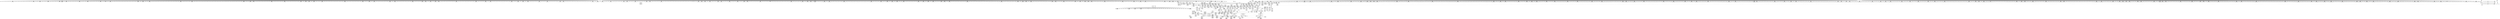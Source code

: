 digraph {
	CE0x5934b70 [shape=record,shape=Mrecord,label="{CE0x5934b70|1216:_i8*,_:_CRE_320,328_|*MultipleSource*|security/selinux/hooks.c,4260|Function::selinux_socket_unix_stream_connect&Arg::sock::}"]
	CE0x59a68b0 [shape=record,shape=Mrecord,label="{CE0x59a68b0|1216:_i8*,_:_CRE_222,223_}"]
	CE0x59793c0 [shape=record,shape=Mrecord,label="{CE0x59793c0|1216:_i8*,_:_CRE_714,715_}"]
	CE0x59c62a0 [shape=record,shape=Mrecord,label="{CE0x59c62a0|1216:_i8*,_:_CRE_696,697_}"]
	CE0x59826a0 [shape=record,shape=Mrecord,label="{CE0x59826a0|1216:_i8*,_:_CRE_1000,1008_|*MultipleSource*|security/selinux/hooks.c,4260|Function::selinux_socket_unix_stream_connect&Arg::sock::}"]
	CE0x59c3a40 [shape=record,shape=Mrecord,label="{CE0x59c3a40|1216:_i8*,_:_CRE_658,659_}"]
	CE0x5a27e10 [shape=record,shape=Mrecord,label="{CE0x5a27e10|GLOBAL:___llvm_gcov_ctr339|Global_var:__llvm_gcov_ctr339|*SummSource*}"]
	CE0x59cbe60 [shape=record,shape=Mrecord,label="{CE0x59cbe60|1216:_i8*,_:_CRE_843,844_}"]
	CE0x593dac0 [shape=record,shape=Mrecord,label="{CE0x593dac0|1216:_i8*,_:_CRE_520,528_|*MultipleSource*|security/selinux/hooks.c,4260|Function::selinux_socket_unix_stream_connect&Arg::sock::}"]
	CE0x59b2820 [shape=record,shape=Mrecord,label="{CE0x59b2820|selinux_socket_unix_stream_connect:_u4|security/selinux/hooks.c,4269|*SummSource*}"]
	CE0x59a44c0 [shape=record,shape=Mrecord,label="{CE0x59a44c0|1216:_i8*,_:_CRE_182,183_}"]
	CE0x5932080 [shape=record,shape=Mrecord,label="{CE0x5932080|1216:_i8*,_:_CRE_387,388_}"]
	CE0x5a17170 [shape=record,shape=Mrecord,label="{CE0x5a17170|i64*_getelementptr_inbounds_(_9_x_i64_,_9_x_i64_*___llvm_gcov_ctr339,_i64_0,_i64_8)|*Constant*}"]
	CE0x5969d60 [shape=record,shape=Mrecord,label="{CE0x5969d60|1216:_i8*,_:_CRE_16,18_|*MultipleSource*|security/selinux/hooks.c,4260|Function::selinux_socket_unix_stream_connect&Arg::sock::}"]
	CE0x59a9770 [shape=record,shape=Mrecord,label="{CE0x59a9770|1216:_i8*,_:_CRE_280,288_|*MultipleSource*|security/selinux/hooks.c,4261|Function::selinux_socket_unix_stream_connect&Arg::other::}"]
	CE0x5a24a10 [shape=record,shape=Mrecord,label="{CE0x5a24a10|selinux_socket_unix_stream_connect:_sid10|security/selinux/hooks.c,4280}"]
	CE0x59b8cd0 [shape=record,shape=Mrecord,label="{CE0x59b8cd0|1216:_i8*,_:_CRE_34,35_}"]
	CE0x59a7f00 [shape=record,shape=Mrecord,label="{CE0x59a7f00|1216:_i8*,_:_CRE_243,244_}"]
	CE0x5a18a80 [shape=record,shape=Mrecord,label="{CE0x5a18a80|i32_(i32,_i32,_i16,_i32,_%struct.common_audit_data*)*_bitcast_(i32_(i32,_i32,_i16,_i32,_%struct.common_audit_data.495*)*_avc_has_perm_to_i32_(i32,_i32,_i16,_i32,_%struct.common_audit_data*)*)|*Constant*}"]
	CE0x594da20 [shape=record,shape=Mrecord,label="{CE0x594da20|1216:_i8*,_:_CRE_129,130_}"]
	CE0x59c2620 [shape=record,shape=Mrecord,label="{CE0x59c2620|1216:_i8*,_:_CRE_616,620_|*MultipleSource*|security/selinux/hooks.c,4261|Function::selinux_socket_unix_stream_connect&Arg::other::}"]
	CE0x593c060 [shape=record,shape=Mrecord,label="{CE0x593c060|selinux_socket_unix_stream_connect:_newsk|Function::selinux_socket_unix_stream_connect&Arg::newsk::}"]
	CE0x59a56a0 [shape=record,shape=Mrecord,label="{CE0x59a56a0|1216:_i8*,_:_CRE_205,206_}"]
	CE0x59a5f20 [shape=record,shape=Mrecord,label="{CE0x59a5f20|1216:_i8*,_:_CRE_213,214_}"]
	CE0x59c66e0 [shape=record,shape=Mrecord,label="{CE0x59c66e0|1216:_i8*,_:_CRE_700,701_}"]
	CE0x5a18ff0 [shape=record,shape=Mrecord,label="{CE0x5a18ff0|avc_has_perm:_entry|*SummSource*}"]
	CE0x5a1f7e0 [shape=record,shape=Mrecord,label="{CE0x5a1f7e0|8:_%struct.sock*,_:_SCME_50,51_}"]
	CE0x593e350 [shape=record,shape=Mrecord,label="{CE0x593e350|1216:_i8*,_:_CRE_541,542_}"]
	CE0x59c6b20 [shape=record,shape=Mrecord,label="{CE0x59c6b20|1216:_i8*,_:_CRE_704,705_}"]
	CE0x5a099c0 [shape=record,shape=Mrecord,label="{CE0x5a099c0|selinux_socket_unix_stream_connect:_tmp18|security/selinux/hooks.c,4275|*SummSink*}"]
	CE0x5962500 [shape=record,shape=Mrecord,label="{CE0x5962500|1216:_i8*,_:_CRE_568,569_}"]
	CE0x59c3710 [shape=record,shape=Mrecord,label="{CE0x59c3710|1216:_i8*,_:_CRE_655,656_}"]
	CE0x59acbc0 [shape=record,shape=Mrecord,label="{CE0x59acbc0|1216:_i8*,_:_CRE_385,386_}"]
	CE0x5924490 [shape=record,shape=Mrecord,label="{CE0x5924490|1216:_i8*,_:_CRE_421,422_}"]
	CE0x59b6370 [shape=record,shape=Mrecord,label="{CE0x59b6370|1216:_i8*,_:_CRE_0,1_}"]
	CE0x594e890 [shape=record,shape=Mrecord,label="{CE0x594e890|1216:_i8*,_:_CRE_153,154_}"]
	CE0x594f1c0 [shape=record,shape=Mrecord,label="{CE0x594f1c0|i64*_getelementptr_inbounds_(_9_x_i64_,_9_x_i64_*___llvm_gcov_ctr339,_i64_0,_i64_0)|*Constant*}"]
	CE0x5a281c0 [shape=record,shape=Mrecord,label="{CE0x5a281c0|i64_0|*Constant*}"]
	CE0x59c0fd0 [shape=record,shape=Mrecord,label="{CE0x59c0fd0|1216:_i8*,_:_CRE_589,590_}"]
	CE0x594ebe0 [shape=record,shape=Mrecord,label="{CE0x594ebe0|1216:_i8*,_:_CRE_222,223_}"]
	CE0x5960090 [shape=record,shape=Mrecord,label="{CE0x5960090|1216:_i8*,_:_CRE_702,703_}"]
	CE0x5955120 [shape=record,shape=Mrecord,label="{CE0x5955120|1216:_i8*,_:_CRE_232,233_}"]
	CE0x5951160 [shape=record,shape=Mrecord,label="{CE0x5951160|1216:_i8*,_:_CRE_512,520_|*MultipleSource*|security/selinux/hooks.c,4260|Function::selinux_socket_unix_stream_connect&Arg::sock::}"]
	CE0x594d950 [shape=record,shape=Mrecord,label="{CE0x594d950|1216:_i8*,_:_CRE_128,129_}"]
	CE0x59a8560 [shape=record,shape=Mrecord,label="{CE0x59a8560|1216:_i8*,_:_CRE_249,250_}"]
	CE0x59a3a20 [shape=record,shape=Mrecord,label="{CE0x59a3a20|1216:_i8*,_:_CRE_172,173_}"]
	CE0x59bc890 [shape=record,shape=Mrecord,label="{CE0x59bc890|1216:_i8*,_:_CRE_101,102_}"]
	CE0x5962940 [shape=record,shape=Mrecord,label="{CE0x5962940|1216:_i8*,_:_CRE_572,573_}"]
	CE0x5a090f0 [shape=record,shape=Mrecord,label="{CE0x5a090f0|i64*_getelementptr_inbounds_(_9_x_i64_,_9_x_i64_*___llvm_gcov_ctr339,_i64_0,_i64_3)|*Constant*}"]
	CE0x5a20770 [shape=record,shape=Mrecord,label="{CE0x5a20770|i8_2|*Constant*}"]
	CE0x597ec50 [shape=record,shape=Mrecord,label="{CE0x597ec50|1216:_i8*,_:_CRE_858,859_}"]
	CE0x5975510 [shape=record,shape=Mrecord,label="{CE0x5975510|1216:_i8*,_:_CRE_670,671_}"]
	CE0x5931f70 [shape=record,shape=Mrecord,label="{CE0x5931f70|1216:_i8*,_:_CRE_386,387_}"]
	CE0x597f6f0 [shape=record,shape=Mrecord,label="{CE0x597f6f0|1216:_i8*,_:_CRE_868,869_}"]
	CE0x59b46d0 [shape=record,shape=Mrecord,label="{CE0x59b46d0|16:_i32,_20:_i32,_:_CMRE_0,4_|*MultipleSource*|security/selinux/hooks.c,4260|*LoadInst*|security/selinux/hooks.c,4260|security/selinux/hooks.c,4271}"]
	CE0x59750d0 [shape=record,shape=Mrecord,label="{CE0x59750d0|1216:_i8*,_:_CRE_666,667_}"]
	CE0x593a8e0 [shape=record,shape=Mrecord,label="{CE0x593a8e0|1216:_i8*,_:_CRE_19,20_|*MultipleSource*|security/selinux/hooks.c,4260|Function::selinux_socket_unix_stream_connect&Arg::sock::}"]
	CE0x5a1ec00 [shape=record,shape=Mrecord,label="{CE0x5a1ec00|8:_%struct.sock*,_:_SCME_40,41_}"]
	CE0x59a7020 [shape=record,shape=Mrecord,label="{CE0x59a7020|1216:_i8*,_:_CRE_229,230_}"]
	CE0x5a1a170 [shape=record,shape=Mrecord,label="{CE0x5a1a170|avc_has_perm:_tclass|Function::avc_has_perm&Arg::tclass::|*SummSink*}"]
	CE0x596af60 [shape=record,shape=Mrecord,label="{CE0x596af60|1216:_i8*,_:_CRE_33,34_}"]
	CE0x5949190 [shape=record,shape=Mrecord,label="{CE0x5949190|1216:_i8*,_:_CRE_259,260_}"]
	CE0x5950d90 [shape=record,shape=Mrecord,label="{CE0x5950d90|1216:_i8*,_:_CRE_480,488_|*MultipleSource*|security/selinux/hooks.c,4260|Function::selinux_socket_unix_stream_connect&Arg::sock::}"]
	CE0x5962610 [shape=record,shape=Mrecord,label="{CE0x5962610|1216:_i8*,_:_CRE_569,570_}"]
	CE0x5942220 [shape=record,shape=Mrecord,label="{CE0x5942220|1216:_i8*,_:_CRE_119,120_}"]
	CE0x59b1410 [shape=record,shape=Mrecord,label="{CE0x59b1410|selinux_socket_unix_stream_connect:_u|security/selinux/hooks.c,4268|*SummSource*}"]
	CE0x59c9200 [shape=record,shape=Mrecord,label="{CE0x59c9200|1216:_i8*,_:_CRE_784,792_|*MultipleSource*|security/selinux/hooks.c,4261|Function::selinux_socket_unix_stream_connect&Arg::other::}"]
	CE0x59c0530 [shape=record,shape=Mrecord,label="{CE0x59c0530|1216:_i8*,_:_CRE_579,580_}"]
	CE0x597d930 [shape=record,shape=Mrecord,label="{CE0x597d930|1216:_i8*,_:_CRE_840,841_}"]
	CE0x59a5590 [shape=record,shape=Mrecord,label="{CE0x59a5590|1216:_i8*,_:_CRE_204,205_}"]
	CE0x59a1c60 [shape=record,shape=Mrecord,label="{CE0x59a1c60|1216:_i8*,_:_CRE_144,145_}"]
	CE0x59788e0 [shape=record,shape=Mrecord,label="{CE0x59788e0|1216:_i8*,_:_CRE_556,557_}"]
	CE0x5933060 [shape=record,shape=Mrecord,label="{CE0x5933060|1216:_i8*,_:_CRE_85,86_}"]
	CE0x5a2fcc0 [shape=record,shape=Mrecord,label="{CE0x5a2fcc0|selinux_socket_unix_stream_connect:_tmp25|security/selinux/hooks.c,4281}"]
	CE0x59b0920 [shape=record,shape=Mrecord,label="{CE0x59b0920|1216:_i8*,_:_CRE_476,480_|*MultipleSource*|security/selinux/hooks.c,4261|Function::selinux_socket_unix_stream_connect&Arg::other::}"]
	CE0x593d3f0 [shape=record,shape=Mrecord,label="{CE0x593d3f0|1216:_i8*,_:_CRE_209,210_}"]
	CE0x59be9c0 [shape=record,shape=Mrecord,label="{CE0x59be9c0|1216:_i8*,_:_CRE_135,136_}"]
	CE0x59b3d80 [shape=record,shape=Mrecord,label="{CE0x59b3d80|selinux_socket_unix_stream_connect:_sk|security/selinux/hooks.c,4269|*SummSink*}"]
	CE0x5972100 [shape=record,shape=Mrecord,label="{CE0x5972100|1216:_i8*,_:_CRE_591,592_}"]
	CE0x5a1c6f0 [shape=record,shape=Mrecord,label="{CE0x5a1c6f0|i64_2|*Constant*}"]
	CE0x5a1a3b0 [shape=record,shape=Mrecord,label="{CE0x5a1a3b0|i32_4194304|*Constant*}"]
	CE0x59aea90 [shape=record,shape=Mrecord,label="{CE0x59aea90|1216:_i8*,_:_CRE_414,415_}"]
	CE0x59d45f0 [shape=record,shape=Mrecord,label="{CE0x59d45f0|1216:_i8*,_:_CRE_1212,1216_|*MultipleSource*|security/selinux/hooks.c,4261|Function::selinux_socket_unix_stream_connect&Arg::other::}"]
	CE0x59aa560 [shape=record,shape=Mrecord,label="{CE0x59aa560|1216:_i8*,_:_CRE_344,348_|*MultipleSource*|security/selinux/hooks.c,4261|Function::selinux_socket_unix_stream_connect&Arg::other::}"]
	CE0x59309e0 [shape=record,shape=Mrecord,label="{CE0x59309e0|1216:_i8*,_:_CRE_68,69_}"]
	CE0x59bcbc0 [shape=record,shape=Mrecord,label="{CE0x59bcbc0|1216:_i8*,_:_CRE_104,108_|*MultipleSource*|security/selinux/hooks.c,4261|Function::selinux_socket_unix_stream_connect&Arg::other::}"]
	CE0x597ef80 [shape=record,shape=Mrecord,label="{CE0x597ef80|1216:_i8*,_:_CRE_861,862_}"]
	CE0x596ae90 [shape=record,shape=Mrecord,label="{CE0x596ae90|1216:_i8*,_:_CRE_32,33_}"]
	CE0x59c42c0 [shape=record,shape=Mrecord,label="{CE0x59c42c0|1216:_i8*,_:_CRE_666,667_}"]
	CE0x594c450 [shape=record,shape=Mrecord,label="{CE0x594c450|1216:_i8*,_:_CRE_113,114_}"]
	CE0x59d3c40 [shape=record,shape=Mrecord,label="{CE0x59d3c40|1216:_i8*,_:_CRE_1184,1192_|*MultipleSource*|security/selinux/hooks.c,4261|Function::selinux_socket_unix_stream_connect&Arg::other::}"]
	CE0x59d4400 [shape=record,shape=Mrecord,label="{CE0x59d4400|1216:_i8*,_:_CRE_1208,1212_|*MultipleSource*|security/selinux/hooks.c,4261|Function::selinux_socket_unix_stream_connect&Arg::other::}"]
	CE0x5979b30 [shape=record,shape=Mrecord,label="{CE0x5979b30|1216:_i8*,_:_CRE_724,728_|*MultipleSource*|security/selinux/hooks.c,4260|Function::selinux_socket_unix_stream_connect&Arg::sock::}"]
	CE0x78aca50 [shape=record,shape=Mrecord,label="{CE0x78aca50|1216:_i8*,_:_CRE_27,28_}"]
	CE0x5944870 [shape=record,shape=Mrecord,label="{CE0x5944870|1216:_i8*,_:_CRE_103,104_}"]
	CE0x59c5090 [shape=record,shape=Mrecord,label="{CE0x59c5090|1216:_i8*,_:_CRE_679,680_}"]
	CE0x59bf020 [shape=record,shape=Mrecord,label="{CE0x59bf020|1216:_i8*,_:_CRE_141,142_}"]
	CE0x5961840 [shape=record,shape=Mrecord,label="{CE0x5961840|1216:_i8*,_:_CRE_556,557_}"]
	CE0x59ca1b0 [shape=record,shape=Mrecord,label="{CE0x59ca1b0|1216:_i8*,_:_CRE_816,817_}"]
	CE0x5962fa0 [shape=record,shape=Mrecord,label="{CE0x5962fa0|1216:_i8*,_:_CRE_578,579_}"]
	CE0x597fd50 [shape=record,shape=Mrecord,label="{CE0x597fd50|1216:_i8*,_:_CRE_874,875_}"]
	CE0x5961a60 [shape=record,shape=Mrecord,label="{CE0x5961a60|1216:_i8*,_:_CRE_558,559_}"]
	CE0x594c910 [shape=record,shape=Mrecord,label="{CE0x594c910|1216:_i8*,_:_CRE_133,134_}"]
	CE0x59c0420 [shape=record,shape=Mrecord,label="{CE0x59c0420|1216:_i8*,_:_CRE_578,579_}"]
	CE0x59b56c0 [shape=record,shape=Mrecord,label="{CE0x59b56c0|1216:_i8*,_:_CRE_536,537_}"]
	CE0x59678c0 [shape=record,shape=Mrecord,label="{CE0x59678c0|1216:_i8*,_:_CRE_39,40_}"]
	CE0x593cb70 [shape=record,shape=Mrecord,label="{CE0x593cb70|selinux_socket_unix_stream_connect:_tmp7|security/selinux/hooks.c,4262}"]
	CE0x5a40290 [shape=record,shape=Mrecord,label="{CE0x5a40290|i64*_getelementptr_inbounds_(_9_x_i64_,_9_x_i64_*___llvm_gcov_ctr339,_i64_0,_i64_8)|*Constant*|*SummSource*}"]
	CE0x5a1fb70 [shape=record,shape=Mrecord,label="{CE0x5a1fb70|8:_%struct.sock*,_:_SCME_53,54_}"]
	CE0x594fac0 [shape=record,shape=Mrecord,label="{CE0x594fac0|1216:_i8*,_:_CRE_66,67_}"]
	CE0x59becf0 [shape=record,shape=Mrecord,label="{CE0x59becf0|1216:_i8*,_:_CRE_138,139_}"]
	CE0x59c10e0 [shape=record,shape=Mrecord,label="{CE0x59c10e0|1216:_i8*,_:_CRE_590,591_}"]
	CE0x5a1cbf0 [shape=record,shape=Mrecord,label="{CE0x5a1cbf0|selinux_socket_unix_stream_connect:_tmp14|security/selinux/hooks.c,4274|*SummSource*}"]
	CE0x59c9dd0 [shape=record,shape=Mrecord,label="{CE0x59c9dd0|1216:_i8*,_:_CRE_812,813_}"]
	CE0x59a9110 [shape=record,shape=Mrecord,label="{CE0x59a9110|1216:_i8*,_:_CRE_260,261_}"]
	CE0x5925cf0 [shape=record,shape=Mrecord,label="{CE0x5925cf0|selinux_socket_unix_stream_connect:_if.end|*SummSink*}"]
	CE0x5a233c0 [shape=record,shape=Mrecord,label="{CE0x5a233c0|selinux_socket_unix_stream_connect:_peer_sid|security/selinux/hooks.c,4278|*SummSource*}"]
	CE0x59322a0 [shape=record,shape=Mrecord,label="{CE0x59322a0|1216:_i8*,_:_CRE_389,390_}"]
	CE0x59a7ce0 [shape=record,shape=Mrecord,label="{CE0x59a7ce0|1216:_i8*,_:_CRE_241,242_}"]
	CE0x59adee0 [shape=record,shape=Mrecord,label="{CE0x59adee0|1216:_i8*,_:_CRE_403,404_}"]
	CE0x59c0a80 [shape=record,shape=Mrecord,label="{CE0x59c0a80|1216:_i8*,_:_CRE_584,585_}"]
	CE0x594bd60 [shape=record,shape=Mrecord,label="{CE0x594bd60|1216:_i8*,_:_CRE_145,146_}"]
	CE0x597ae10 [shape=record,shape=Mrecord,label="{CE0x597ae10|1216:_i8*,_:_CRE_776,784_|*MultipleSource*|security/selinux/hooks.c,4260|Function::selinux_socket_unix_stream_connect&Arg::sock::}"]
	CE0x59c7b10 [shape=record,shape=Mrecord,label="{CE0x59c7b10|1216:_i8*,_:_CRE_719,720_}"]
	CE0x597d2d0 [shape=record,shape=Mrecord,label="{CE0x597d2d0|1216:_i8*,_:_CRE_834,835_}"]
	CE0x592dab0 [shape=record,shape=Mrecord,label="{CE0x592dab0|i64_1|*Constant*|*SummSource*}"]
	CE0x59a3090 [shape=record,shape=Mrecord,label="{CE0x59a3090|1216:_i8*,_:_CRE_163,164_}"]
	CE0x5932fc0 [shape=record,shape=Mrecord,label="{CE0x5932fc0|1216:_i8*,_:_CRE_84,85_}"]
	CE0x59d3800 [shape=record,shape=Mrecord,label="{CE0x59d3800|1216:_i8*,_:_CRE_1168,1176_|*MultipleSource*|security/selinux/hooks.c,4261|Function::selinux_socket_unix_stream_connect&Arg::other::}"]
	CE0x59cde40 [shape=record,shape=Mrecord,label="{CE0x59cde40|1216:_i8*,_:_CRE_873,874_}"]
	CE0x5977b10 [shape=record,shape=Mrecord,label="{CE0x5977b10|1216:_i8*,_:_CRE_543,544_}"]
	CE0x5981ee0 [shape=record,shape=Mrecord,label="{CE0x5981ee0|1216:_i8*,_:_CRE_972,976_|*MultipleSource*|security/selinux/hooks.c,4260|Function::selinux_socket_unix_stream_connect&Arg::sock::}"]
	CE0x5a0a860 [shape=record,shape=Mrecord,label="{CE0x5a0a860|selinux_socket_unix_stream_connect:_sid7|security/selinux/hooks.c,4278|*SummSource*}"]
	CE0x5a279b0 [shape=record,shape=Mrecord,label="{CE0x5a279b0|selinux_socket_unix_stream_connect:_tmp14|security/selinux/hooks.c,4274|*SummSink*}"]
	CE0x5a1e150 [shape=record,shape=Mrecord,label="{CE0x5a1e150|8:_%struct.sock*,_:_SCME_31,32_}"]
	CE0x594ab00 [shape=record,shape=Mrecord,label="{CE0x594ab00|1216:_i8*,_:_CRE_407,408_}"]
	CE0x59a43b0 [shape=record,shape=Mrecord,label="{CE0x59a43b0|1216:_i8*,_:_CRE_181,182_}"]
	CE0x5a147a0 [shape=record,shape=Mrecord,label="{CE0x5a147a0|16:_i32,_24:_i16,_:_CRE_20,24_|*MultipleSource*|*LoadInst*|security/selinux/hooks.c,4261|security/selinux/hooks.c,4261|security/selinux/hooks.c,4271}"]
	CE0x59ebd80 [shape=record,shape=Mrecord,label="{CE0x59ebd80|selinux_socket_unix_stream_connect:_u|security/selinux/hooks.c,4268}"]
	CE0x59a23d0 [shape=record,shape=Mrecord,label="{CE0x59a23d0|1216:_i8*,_:_CRE_151,152_}"]
	CE0x59bc450 [shape=record,shape=Mrecord,label="{CE0x59bc450|1216:_i8*,_:_CRE_97,98_}"]
	CE0x59d0540 [shape=record,shape=Mrecord,label="{CE0x59d0540|1216:_i8*,_:_CRE_984,992_|*MultipleSource*|security/selinux/hooks.c,4261|Function::selinux_socket_unix_stream_connect&Arg::other::}"]
	CE0x597cb60 [shape=record,shape=Mrecord,label="{CE0x597cb60|1216:_i8*,_:_CRE_827,828_}"]
	CE0x5931870 [shape=record,shape=Mrecord,label="{CE0x5931870|1216:_i8*,_:_CRE_125,126_}"]
	CE0x59ab350 [shape=record,shape=Mrecord,label="{CE0x59ab350|1216:_i8*,_:_CRE_362,363_}"]
	CE0x5a27830 [shape=record,shape=Mrecord,label="{CE0x5a27830|i8_0|*Constant*|*SummSink*}"]
	CE0x59787d0 [shape=record,shape=Mrecord,label="{CE0x59787d0|1216:_i8*,_:_CRE_555,556_}"]
	CE0x59cd180 [shape=record,shape=Mrecord,label="{CE0x59cd180|1216:_i8*,_:_CRE_861,862_}"]
	CE0x59ac230 [shape=record,shape=Mrecord,label="{CE0x59ac230|1216:_i8*,_:_CRE_376,377_}"]
	CE0x59bd580 [shape=record,shape=Mrecord,label="{CE0x59bd580|1216:_i8*,_:_CRE_115,116_}"]
	CE0x59843b0 [shape=record,shape=Mrecord,label="{CE0x59843b0|1216:_i8*,_:_CRE_1128,1136_|*MultipleSource*|security/selinux/hooks.c,4260|Function::selinux_socket_unix_stream_connect&Arg::sock::}"]
	CE0x5a16b70 [shape=record,shape=Mrecord,label="{CE0x5a16b70|selinux_socket_unix_stream_connect:_tmp31|security/selinux/hooks.c,4285|*SummSink*}"]
	CE0x5978280 [shape=record,shape=Mrecord,label="{CE0x5978280|1216:_i8*,_:_CRE_550,551_}"]
	CE0x5a1b9c0 [shape=record,shape=Mrecord,label="{CE0x5a1b9c0|_ret_i32_%retval.0,_!dbg_!27728|security/selinux/avc.c,775|*SummSink*}"]
	CE0x59b9110 [shape=record,shape=Mrecord,label="{CE0x59b9110|1216:_i8*,_:_CRE_38,39_}"]
	CE0x5955720 [shape=record,shape=Mrecord,label="{CE0x5955720|1216:_i8*,_:_CRE_214,215_}"]
	CE0x59c0750 [shape=record,shape=Mrecord,label="{CE0x59c0750|1216:_i8*,_:_CRE_581,582_}"]
	CE0x593ce90 [shape=record,shape=Mrecord,label="{CE0x593ce90|1216:_i8*,_:_CRE_91,92_}"]
	CE0x59a8780 [shape=record,shape=Mrecord,label="{CE0x59a8780|1216:_i8*,_:_CRE_251,252_}"]
	CE0x5930520 [shape=record,shape=Mrecord,label="{CE0x5930520|i64_1|*Constant*}"]
	CE0x59422f0 [shape=record,shape=Mrecord,label="{CE0x59422f0|1216:_i8*,_:_CRE_120,121_}"]
	CE0x59c4a30 [shape=record,shape=Mrecord,label="{CE0x59c4a30|1216:_i8*,_:_CRE_673,674_}"]
	CE0x5a1d2c0 [shape=record,shape=Mrecord,label="{CE0x5a1d2c0|selinux_socket_unix_stream_connect:_tmp16|security/selinux/hooks.c,4274|*SummSink*}"]
	CE0x59ca5f0 [shape=record,shape=Mrecord,label="{CE0x59ca5f0|1216:_i8*,_:_CRE_820,821_}"]
	CE0x5a28440 [shape=record,shape=Mrecord,label="{CE0x5a28440|i64_0|*Constant*|*SummSink*}"]
	CE0x5940960 [shape=record,shape=Mrecord,label="{CE0x5940960|1216:_i8*,_:_CRE_358,359_}"]
	CE0x59cf3d0 [shape=record,shape=Mrecord,label="{CE0x59cf3d0|1216:_i8*,_:_CRE_936,944_|*MultipleSource*|security/selinux/hooks.c,4261|Function::selinux_socket_unix_stream_connect&Arg::other::}"]
	CE0x5945230 [shape=record,shape=Mrecord,label="{CE0x5945230|1216:_i8*,_:_CRE_173,174_}"]
	CE0x5a17e80 [shape=record,shape=Mrecord,label="{CE0x5a17e80|selinux_socket_unix_stream_connect:_tmp13|security/selinux/hooks.c,4272|*SummSource*}"]
	CE0x5981530 [shape=record,shape=Mrecord,label="{CE0x5981530|1216:_i8*,_:_CRE_952,960_|*MultipleSource*|security/selinux/hooks.c,4260|Function::selinux_socket_unix_stream_connect&Arg::sock::}"]
	CE0x5925980 [shape=record,shape=Mrecord,label="{CE0x5925980|i32_1|*Constant*}"]
	CE0x59a5150 [shape=record,shape=Mrecord,label="{CE0x59a5150|1216:_i8*,_:_CRE_200,201_}"]
	"CONST[source:0(mediator),value:0(static)][purpose:{operation}]"
	CE0x5a13310 [shape=record,shape=Mrecord,label="{CE0x5a13310|16:_i32,_20:_i32,_:_CMRE_24,26_|*MultipleSource*|security/selinux/hooks.c,4260|*LoadInst*|security/selinux/hooks.c,4260|security/selinux/hooks.c,4271}"]
	CE0x59b8bc0 [shape=record,shape=Mrecord,label="{CE0x59b8bc0|1216:_i8*,_:_CRE_33,34_}"]
	CE0x59d5760 [shape=record,shape=Mrecord,label="{CE0x59d5760|1216:_i8*,_:_CRE_1272,1280_|*MultipleSource*|security/selinux/hooks.c,4261|Function::selinux_socket_unix_stream_connect&Arg::other::}"]
	CE0x5978b00 [shape=record,shape=Mrecord,label="{CE0x5978b00|1216:_i8*,_:_CRE_558,559_}"]
	CE0x59c0ca0 [shape=record,shape=Mrecord,label="{CE0x59c0ca0|1216:_i8*,_:_CRE_586,587_}"]
	CE0x5a1f320 [shape=record,shape=Mrecord,label="{CE0x5a1f320|8:_%struct.sock*,_:_SCME_46,47_}"]
	CE0x5955190 [shape=record,shape=Mrecord,label="{CE0x5955190|1216:_i8*,_:_CRE_196,197_}"]
	CE0x59a4b20 [shape=record,shape=Mrecord,label="{CE0x59a4b20|1216:_i8*,_:_CRE_194,195_}"]
	CE0x5a131b0 [shape=record,shape=Mrecord,label="{CE0x5a131b0|16:_i32,_20:_i32,_:_CMRE_20,24_|*MultipleSource*|security/selinux/hooks.c,4260|*LoadInst*|security/selinux/hooks.c,4260|security/selinux/hooks.c,4271}"]
	CE0x5985470 [shape=record,shape=Mrecord,label="{CE0x5985470|1216:_i8*,_:_CRE_1164,1168_|*MultipleSource*|security/selinux/hooks.c,4260|Function::selinux_socket_unix_stream_connect&Arg::sock::}"]
	CE0x5953060 [shape=record,shape=Mrecord,label="{CE0x5953060|1216:_i8*,_:_CRE_251,252_}"]
	CE0x59ad110 [shape=record,shape=Mrecord,label="{CE0x59ad110|1216:_i8*,_:_CRE_390,391_}"]
	CE0x5a158a0 [shape=record,shape=Mrecord,label="{CE0x5a158a0|selinux_socket_unix_stream_connect:_tmp31|security/selinux/hooks.c,4285}"]
	CE0x5939390 [shape=record,shape=Mrecord,label="{CE0x5939390|1216:_i8*,_:_CRE_360,361_}"]
	CE0x5a1b4a0 [shape=record,shape=Mrecord,label="{CE0x5a1b4a0|avc_has_perm:_auditdata|Function::avc_has_perm&Arg::auditdata::|*SummSource*}"]
	CE0x59accd0 [shape=record,shape=Mrecord,label="{CE0x59accd0|1216:_i8*,_:_CRE_386,387_}"]
	CE0x59bd410 [shape=record,shape=Mrecord,label="{CE0x59bd410|1216:_i8*,_:_CRE_114,115_}"]
	CE0x59d0350 [shape=record,shape=Mrecord,label="{CE0x59d0350|1216:_i8*,_:_CRE_976,980_|*MultipleSource*|security/selinux/hooks.c,4261|Function::selinux_socket_unix_stream_connect&Arg::other::}"]
	CE0x5979160 [shape=record,shape=Mrecord,label="{CE0x5979160|1216:_i8*,_:_CRE_564,565_}"]
	CE0x59a45d0 [shape=record,shape=Mrecord,label="{CE0x59a45d0|1216:_i8*,_:_CRE_183,184_}"]
	CE0x59eba90 [shape=record,shape=Mrecord,label="{CE0x59eba90|i8_2|*Constant*|*SummSource*}"]
	CE0x59adcc0 [shape=record,shape=Mrecord,label="{CE0x59adcc0|1216:_i8*,_:_CRE_401,402_}"]
	CE0x59c1740 [shape=record,shape=Mrecord,label="{CE0x59c1740|1216:_i8*,_:_CRE_596,597_}"]
	CE0x59324c0 [shape=record,shape=Mrecord,label="{CE0x59324c0|1216:_i8*,_:_CRE_391,392_}"]
	CE0x59d2060 [shape=record,shape=Mrecord,label="{CE0x59d2060|1216:_i8*,_:_CRE_1088,1104_|*MultipleSource*|security/selinux/hooks.c,4261|Function::selinux_socket_unix_stream_connect&Arg::other::}"]
	CE0x597e810 [shape=record,shape=Mrecord,label="{CE0x597e810|1216:_i8*,_:_CRE_854,855_}"]
	CE0x5943200 [shape=record,shape=Mrecord,label="{CE0x5943200|1216:_i8*,_:_CRE_115,116_}"]
	CE0x59b8ab0 [shape=record,shape=Mrecord,label="{CE0x59b8ab0|1216:_i8*,_:_CRE_32,33_}"]
	CE0x59ba1b0 [shape=record,shape=Mrecord,label="{CE0x59ba1b0|1216:_i8*,_:_CRE_66,67_}"]
	CE0x5942b30 [shape=record,shape=Mrecord,label="{CE0x5942b30|1216:_i8*,_:_CRE_165,166_}"]
	CE0x5a1cf60 [shape=record,shape=Mrecord,label="{CE0x5a1cf60|8:_%struct.sock*,_:_SCME_8,16_|*MultipleSource*|security/selinux/hooks.c,4264|security/selinux/hooks.c, 4264|security/selinux/hooks.c,4264}"]
	CE0x5934d10 [shape=record,shape=Mrecord,label="{CE0x5934d10|1216:_i8*,_:_CRE_328,336_|*MultipleSource*|security/selinux/hooks.c,4260|Function::selinux_socket_unix_stream_connect&Arg::sock::}"]
	CE0x59b2170 [shape=record,shape=Mrecord,label="{CE0x59b2170|selinux_socket_unix_stream_connect:_net5|security/selinux/hooks.c,4269}"]
	CE0x59cec10 [shape=record,shape=Mrecord,label="{CE0x59cec10|1216:_i8*,_:_CRE_900,904_|*MultipleSource*|security/selinux/hooks.c,4261|Function::selinux_socket_unix_stream_connect&Arg::other::}"]
	CE0x5933660 [shape=record,shape=Mrecord,label="{CE0x5933660|1216:_i8*,_:_CRE_394,395_}"]
	CE0x59794d0 [shape=record,shape=Mrecord,label="{CE0x59794d0|1216:_i8*,_:_CRE_715,716_}"]
	CE0x59d1e70 [shape=record,shape=Mrecord,label="{CE0x59d1e70|1216:_i8*,_:_CRE_1080,1088_|*MultipleSource*|security/selinux/hooks.c,4261|Function::selinux_socket_unix_stream_connect&Arg::other::}"]
	CE0x597fc40 [shape=record,shape=Mrecord,label="{CE0x597fc40|1216:_i8*,_:_CRE_873,874_}"]
	CE0x5940eb0 [shape=record,shape=Mrecord,label="{CE0x5940eb0|selinux_socket_unix_stream_connect:_bb}"]
	CE0x59d0160 [shape=record,shape=Mrecord,label="{CE0x59d0160|1216:_i8*,_:_CRE_972,976_|*MultipleSource*|security/selinux/hooks.c,4261|Function::selinux_socket_unix_stream_connect&Arg::other::}"]
	CE0x5a1f580 [shape=record,shape=Mrecord,label="{CE0x5a1f580|8:_%struct.sock*,_:_SCME_48,49_}"]
	CE0x59d0d00 [shape=record,shape=Mrecord,label="{CE0x59d0d00|1216:_i8*,_:_CRE_1016,1024_|*MultipleSource*|security/selinux/hooks.c,4261|Function::selinux_socket_unix_stream_connect&Arg::other::}"]
	CE0x5926110 [shape=record,shape=Mrecord,label="{CE0x5926110|selinux_socket_unix_stream_connect:_tmp1}"]
	CE0x59a8890 [shape=record,shape=Mrecord,label="{CE0x59a8890|1216:_i8*,_:_CRE_252,253_}"]
	CE0x59b3c00 [shape=record,shape=Mrecord,label="{CE0x59b3c00|selinux_socket_unix_stream_connect:_sk|security/selinux/hooks.c,4269|*SummSource*}"]
	CE0x59d33c0 [shape=record,shape=Mrecord,label="{CE0x59d33c0|1216:_i8*,_:_CRE_1158,1159_}"]
	CE0x5980fe0 [shape=record,shape=Mrecord,label="{CE0x5980fe0|1216:_i8*,_:_CRE_920,936_|*MultipleSource*|security/selinux/hooks.c,4260|Function::selinux_socket_unix_stream_connect&Arg::sock::}"]
	CE0x593a490 [shape=record,shape=Mrecord,label="{CE0x593a490|1216:_i8*,_:_CRE_231,232_}"]
	CE0x5925ae0 [shape=record,shape=Mrecord,label="{CE0x5925ae0|selinux_socket_unix_stream_connect:_tmp|*SummSource*}"]
	CE0x5939e10 [shape=record,shape=Mrecord,label="{CE0x5939e10|1216:_i8*,_:_CRE_82,83_}"]
	CE0x59a2c50 [shape=record,shape=Mrecord,label="{CE0x59a2c50|1216:_i8*,_:_CRE_159,160_}"]
	CE0x593ce20 [shape=record,shape=Mrecord,label="{CE0x593ce20|1216:_i8*,_:_CRE_77,78_}"]
	CE0x59b3b00 [shape=record,shape=Mrecord,label="{CE0x59b3b00|selinux_socket_unix_stream_connect:_sk|security/selinux/hooks.c,4269}"]
	CE0x594c4c0 [shape=record,shape=Mrecord,label="{CE0x594c4c0|1216:_i8*,_:_CRE_100,101_}"]
	CE0x59795e0 [shape=record,shape=Mrecord,label="{CE0x59795e0|1216:_i8*,_:_CRE_716,717_}"]
	CE0x59ca700 [shape=record,shape=Mrecord,label="{CE0x59ca700|1216:_i8*,_:_CRE_821,822_}"]
	CE0x59acab0 [shape=record,shape=Mrecord,label="{CE0x59acab0|1216:_i8*,_:_CRE_384,385_}"]
	CE0x59f3a80 [shape=record,shape=Mrecord,label="{CE0x59f3a80|selinux_socket_unix_stream_connect:_tmp5|security/selinux/hooks.c,4261|*SummSource*}"]
	CE0x5972ba0 [shape=record,shape=Mrecord,label="{CE0x5972ba0|1216:_i8*,_:_CRE_601,602_}"]
	CE0x59d5b40 [shape=record,shape=Mrecord,label="{CE0x59d5b40|selinux_socket_unix_stream_connect:_tmp4|*LoadInst*|security/selinux/hooks.c,4261}"]
	CE0x5a173f0 [shape=record,shape=Mrecord,label="{CE0x5a173f0|selinux_socket_unix_stream_connect:_peer_sid16|security/selinux/hooks.c,4285|*SummSource*}"]
	CE0x59ad000 [shape=record,shape=Mrecord,label="{CE0x59ad000|1216:_i8*,_:_CRE_389,390_}"]
	CE0x59c67f0 [shape=record,shape=Mrecord,label="{CE0x59c67f0|1216:_i8*,_:_CRE_701,702_}"]
	CE0x5980c00 [shape=record,shape=Mrecord,label="{CE0x5980c00|1216:_i8*,_:_CRE_904,912_|*MultipleSource*|security/selinux/hooks.c,4260|Function::selinux_socket_unix_stream_connect&Arg::sock::}"]
	CE0x59b9bb0 [shape=record,shape=Mrecord,label="{CE0x59b9bb0|1216:_i8*,_:_CRE_60,61_}"]
	CE0x594e6f0 [shape=record,shape=Mrecord,label="{CE0x594e6f0|1216:_i8*,_:_CRE_151,152_}"]
	CE0x59b1f90 [shape=record,shape=Mrecord,label="{CE0x59b1f90|selinux_socket_unix_stream_connect:_net3|security/selinux/hooks.c,4268|*SummSink*}"]
	CE0x59a59d0 [shape=record,shape=Mrecord,label="{CE0x59a59d0|1216:_i8*,_:_CRE_208,209_}"]
	CE0x59bf450 [shape=record,shape=Mrecord,label="{CE0x59bf450|selinux_socket_unix_stream_connect:_tmp3|security/selinux/hooks.c,4260|*SummSink*}"]
	CE0x5a19bc0 [shape=record,shape=Mrecord,label="{CE0x5a19bc0|avc_has_perm:_tsid|Function::avc_has_perm&Arg::tsid::|*SummSource*}"]
	CE0x5936e60 [shape=record,shape=Mrecord,label="{CE0x5936e60|1216:_i8*,_:_CRE_370,371_}"]
	CE0x78ac9e0 [shape=record,shape=Mrecord,label="{CE0x78ac9e0|1216:_i8*,_:_CRE_20,24_|*MultipleSource*|security/selinux/hooks.c,4260|Function::selinux_socket_unix_stream_connect&Arg::sock::}"]
	CE0x59bc9a0 [shape=record,shape=Mrecord,label="{CE0x59bc9a0|1216:_i8*,_:_CRE_102,103_}"]
	CE0x59ce5b0 [shape=record,shape=Mrecord,label="{CE0x59ce5b0|1216:_i8*,_:_CRE_880,888_|*MultipleSource*|security/selinux/hooks.c,4261|Function::selinux_socket_unix_stream_connect&Arg::other::}"]
	CE0x59cc080 [shape=record,shape=Mrecord,label="{CE0x59cc080|1216:_i8*,_:_CRE_845,846_}"]
	CE0x5945b20 [shape=record,shape=Mrecord,label="{CE0x5945b20|1216:_i8*,_:_CRE_179,180_}"]
	CE0x5a1a000 [shape=record,shape=Mrecord,label="{CE0x5a1a000|avc_has_perm:_tclass|Function::avc_has_perm&Arg::tclass::|*SummSource*}"]
	CE0x59c1eb0 [shape=record,shape=Mrecord,label="{CE0x59c1eb0|1216:_i8*,_:_CRE_603,604_}"]
	CE0x59b4500 [shape=record,shape=Mrecord,label="{CE0x59b4500|i32_2|*Constant*|*SummSink*}"]
	CE0x59346e0 [shape=record,shape=Mrecord,label="{CE0x59346e0|1216:_i8*,_:_CRE_383,384_}"]
	CE0x59cb1a0 [shape=record,shape=Mrecord,label="{CE0x59cb1a0|1216:_i8*,_:_CRE_831,832_}"]
	CE0x597df90 [shape=record,shape=Mrecord,label="{CE0x597df90|1216:_i8*,_:_CRE_846,847_}"]
	CE0x59c74b0 [shape=record,shape=Mrecord,label="{CE0x59c74b0|1216:_i8*,_:_CRE_713,714_}"]
	CE0x59cce50 [shape=record,shape=Mrecord,label="{CE0x59cce50|1216:_i8*,_:_CRE_858,859_}"]
	CE0x5a1e740 [shape=record,shape=Mrecord,label="{CE0x5a1e740|8:_%struct.sock*,_:_SCME_36,37_}"]
	CE0x5a21690 [shape=record,shape=Mrecord,label="{CE0x5a21690|selinux_socket_unix_stream_connect:_type|security/selinux/hooks.c,4267|*SummSource*}"]
	CE0x5952370 [shape=record,shape=Mrecord,label="{CE0x5952370|1216:_i8*,_:_CRE_74,75_}"]
	CE0x5a1cef0 [shape=record,shape=Mrecord,label="{CE0x5a1cef0|8:_%struct.sock*,_:_SCME_0,4_|*MultipleSource*|security/selinux/hooks.c,4264|security/selinux/hooks.c, 4264|security/selinux/hooks.c,4264}"]
	CE0x59afd80 [shape=record,shape=Mrecord,label="{CE0x59afd80|1216:_i8*,_:_CRE_452,456_|*MultipleSource*|security/selinux/hooks.c,4261|Function::selinux_socket_unix_stream_connect&Arg::other::}"]
	CE0x5a1e020 [shape=record,shape=Mrecord,label="{CE0x5a1e020|8:_%struct.sock*,_:_SCME_30,31_}"]
	CE0x5952b10 [shape=record,shape=Mrecord,label="{CE0x5952b10|1216:_i8*,_:_CRE_246,247_}"]
	CE0x597d0b0 [shape=record,shape=Mrecord,label="{CE0x597d0b0|1216:_i8*,_:_CRE_832,833_}"]
	CE0x5974300 [shape=record,shape=Mrecord,label="{CE0x5974300|1216:_i8*,_:_CRE_653,654_}"]
	CE0x59cdd30 [shape=record,shape=Mrecord,label="{CE0x59cdd30|1216:_i8*,_:_CRE_872,873_}"]
	CE0x59a8010 [shape=record,shape=Mrecord,label="{CE0x59a8010|1216:_i8*,_:_CRE_244,245_}"]
	CE0x5a2d910 [shape=record,shape=Mrecord,label="{CE0x5a2d910|i64_4|*Constant*}"]
	CE0x593e1b0 [shape=record,shape=Mrecord,label="{CE0x593e1b0|1216:_i8*,_:_CRE_539,540_}"]
	CE0x59bba20 [shape=record,shape=Mrecord,label="{CE0x59bba20|1216:_i8*,_:_CRE_88,89_}"]
	CE0x5a2fe00 [shape=record,shape=Mrecord,label="{CE0x5a2fe00|selinux_socket_unix_stream_connect:_tmp25|security/selinux/hooks.c,4281|*SummSource*}"]
	CE0x59bdf20 [shape=record,shape=Mrecord,label="{CE0x59bdf20|1216:_i8*,_:_CRE_125,126_}"]
	CE0x5935d60 [shape=record,shape=Mrecord,label="{CE0x5935d60|1216:_i8*,_:_CRE_136,137_}"]
	CE0x5974b80 [shape=record,shape=Mrecord,label="{CE0x5974b80|1216:_i8*,_:_CRE_661,662_}"]
	CE0x59baf80 [shape=record,shape=Mrecord,label="{CE0x59baf80|1216:_i8*,_:_CRE_79,80_}"]
	CE0x5972980 [shape=record,shape=Mrecord,label="{CE0x5972980|1216:_i8*,_:_CRE_599,600_}"]
	CE0x5a24a80 [shape=record,shape=Mrecord,label="{CE0x5a24a80|selinux_socket_unix_stream_connect:_tmp21|security/selinux/hooks.c,4279}"]
	CE0x59b8620 [shape=record,shape=Mrecord,label="{CE0x59b8620|1216:_i8*,_:_CRE_27,28_}"]
	CE0x59a24e0 [shape=record,shape=Mrecord,label="{CE0x59a24e0|1216:_i8*,_:_CRE_152,153_}"]
	CE0x59c00f0 [shape=record,shape=Mrecord,label="{CE0x59c00f0|1216:_i8*,_:_CRE_575,576_}"]
	CE0x59a34d0 [shape=record,shape=Mrecord,label="{CE0x59a34d0|1216:_i8*,_:_CRE_167,168_}"]
	CE0x5955200 [shape=record,shape=Mrecord,label="{CE0x5955200|1216:_i8*,_:_CRE_197,198_}"]
	CE0x59b4380 [shape=record,shape=Mrecord,label="{CE0x59b4380|i32_2|*Constant*|*SummSource*}"]
	CE0x5a3bb60 [shape=record,shape=Mrecord,label="{CE0x5a3bb60|selinux_socket_unix_stream_connect:_tmp30|security/selinux/hooks.c,4285|*SummSource*}"]
	CE0x59730f0 [shape=record,shape=Mrecord,label="{CE0x59730f0|1216:_i8*,_:_CRE_606,607_}"]
	CE0x594c030 [shape=record,shape=Mrecord,label="{CE0x594c030|1216:_i8*,_:_CRE_183,184_}"]
	CE0x59ae980 [shape=record,shape=Mrecord,label="{CE0x59ae980|1216:_i8*,_:_CRE_413,414_}"]
	CE0x5975620 [shape=record,shape=Mrecord,label="{CE0x5975620|1216:_i8*,_:_CRE_671,672_}"]
	CE0x592e000 [shape=record,shape=Mrecord,label="{CE0x592e000|selinux_socket_unix_stream_connect:_entry|*SummSink*}"]
	CE0x59ebbd0 [shape=record,shape=Mrecord,label="{CE0x59ebbd0|selinux_socket_unix_stream_connect:_u|security/selinux/hooks.c,4268|*SummSink*}"]
	CE0x59b1e40 [shape=record,shape=Mrecord,label="{CE0x59b1e40|selinux_socket_unix_stream_connect:_net3|security/selinux/hooks.c,4268|*SummSource*}"]
	CE0x5a2f7b0 [shape=record,shape=Mrecord,label="{CE0x5a2f7b0|selinux_socket_unix_stream_connect:_tmp24|security/selinux/hooks.c,4281|*SummSource*}"]
	CE0x593c640 [shape=record,shape=Mrecord,label="{CE0x593c640|selinux_socket_unix_stream_connect:_sk_security2|security/selinux/hooks.c,4262|*SummSink*}"]
	CE0x5983240 [shape=record,shape=Mrecord,label="{CE0x5983240|1216:_i8*,_:_CRE_1048,1056_|*MultipleSource*|security/selinux/hooks.c,4260|Function::selinux_socket_unix_stream_connect&Arg::sock::}"]
	CE0x5974250 [shape=record,shape=Mrecord,label="{CE0x5974250|1216:_i8*,_:_CRE_652,653_}"]
	CE0x5981380 [shape=record,shape=Mrecord,label="{CE0x5981380|1216:_i8*,_:_CRE_944,948_|*MultipleSource*|security/selinux/hooks.c,4260|Function::selinux_socket_unix_stream_connect&Arg::sock::}"]
	CE0x594a8e0 [shape=record,shape=Mrecord,label="{CE0x594a8e0|1216:_i8*,_:_CRE_405,406_}"]
	CE0x5a13df0 [shape=record,shape=Mrecord,label="{CE0x5a13df0|selinux_socket_unix_stream_connect:_sid6|security/selinux/hooks.c,4271|*SummSource*}"]
	CE0x594be90 [shape=record,shape=Mrecord,label="{CE0x594be90|1216:_i8*,_:_CRE_181,182_}"]
	CE0x59736d0 [shape=record,shape=Mrecord,label="{CE0x59736d0|1216:_i8*,_:_CRE_624,632_|*MultipleSource*|security/selinux/hooks.c,4260|Function::selinux_socket_unix_stream_connect&Arg::sock::}"]
	CE0x59344c0 [shape=record,shape=Mrecord,label="{CE0x59344c0|1216:_i8*,_:_CRE_381,382_}"]
	CE0x5978060 [shape=record,shape=Mrecord,label="{CE0x5978060|1216:_i8*,_:_CRE_548,549_}"]
	CE0x5a2d9f0 [shape=record,shape=Mrecord,label="{CE0x5a2d9f0|selinux_socket_unix_stream_connect:_tobool12|security/selinux/hooks.c,4281}"]
	CE0x59a4d70 [shape=record,shape=Mrecord,label="{CE0x59a4d70|1216:_i8*,_:_CRE_196,197_}"]
	CE0x59b73f0 [shape=record,shape=Mrecord,label="{CE0x59b73f0|1216:_i8*,_:_CRE_7,8_}"]
	CE0x597c2e0 [shape=record,shape=Mrecord,label="{CE0x597c2e0|1216:_i8*,_:_CRE_819,820_}"]
	CE0x593ad00 [shape=record,shape=Mrecord,label="{CE0x593ad00|i64_1|*Constant*|*SummSink*}"]
	CE0x5a09230 [shape=record,shape=Mrecord,label="{CE0x5a09230|i64*_getelementptr_inbounds_(_9_x_i64_,_9_x_i64_*___llvm_gcov_ctr339,_i64_0,_i64_3)|*Constant*|*SummSource*}"]
	CE0x5941250 [shape=record,shape=Mrecord,label="{CE0x5941250|1216:_i8*,_:_CRE_94,95_}"]
	CE0x59d2630 [shape=record,shape=Mrecord,label="{CE0x59d2630|1216:_i8*,_:_CRE_1128,1136_|*MultipleSource*|security/selinux/hooks.c,4261|Function::selinux_socket_unix_stream_connect&Arg::other::}"]
	CE0x5948780 [shape=record,shape=Mrecord,label="{CE0x5948780|1216:_i8*,_:_CRE_238,239_}"]
	CE0x59b70b0 [shape=record,shape=Mrecord,label="{CE0x59b70b0|1216:_i8*,_:_CRE_4,5_}"]
	CE0x593f4f0 [shape=record,shape=Mrecord,label="{CE0x593f4f0|1216:_i8*,_:_CRE_416,417_}"]
	CE0x5a0a4f0 [shape=record,shape=Mrecord,label="{CE0x5a0a4f0|selinux_socket_unix_stream_connect:_sid7|security/selinux/hooks.c,4278|*SummSink*}"]
	CE0x5984f80 [shape=record,shape=Mrecord,label="{CE0x5984f80|1216:_i8*,_:_CRE_1156,1157_}"]
	CE0x59a6470 [shape=record,shape=Mrecord,label="{CE0x59a6470|1216:_i8*,_:_CRE_218,219_}"]
	CE0x5930680 [shape=record,shape=Mrecord,label="{CE0x5930680|selinux_socket_unix_stream_connect:_if.then}"]
	CE0x5976a50 [shape=record,shape=Mrecord,label="{CE0x5976a50|1216:_i8*,_:_CRE_690,691_}"]
	CE0x5977f50 [shape=record,shape=Mrecord,label="{CE0x5977f50|1216:_i8*,_:_CRE_547,548_}"]
	CE0x5a270b0 [shape=record,shape=Mrecord,label="{CE0x5a270b0|selinux_socket_unix_stream_connect:_tmp9|security/selinux/hooks.c,4264}"]
	CE0x5932af0 [shape=record,shape=Mrecord,label="{CE0x5932af0|selinux_socket_unix_stream_connect:_entry|*SummSource*}"]
	CE0x59d3200 [shape=record,shape=Mrecord,label="{CE0x59d3200|1216:_i8*,_:_CRE_1156,1157_}"]
	CE0x594c590 [shape=record,shape=Mrecord,label="{CE0x594c590|1216:_i8*,_:_CRE_101,102_}"]
	CE0x5939130 [shape=record,shape=Mrecord,label="{CE0x5939130|selinux_socket_unix_stream_connect:_net|security/selinux/hooks.c, 4264|*SummSink*}"]
	CE0x5945980 [shape=record,shape=Mrecord,label="{CE0x5945980|1216:_i8*,_:_CRE_177,178_}"]
	CE0x59a6250 [shape=record,shape=Mrecord,label="{CE0x59a6250|1216:_i8*,_:_CRE_216,217_}"]
	CE0x59ba4e0 [shape=record,shape=Mrecord,label="{CE0x59ba4e0|1216:_i8*,_:_CRE_69,70_}"]
	CE0x593c310 [shape=record,shape=Mrecord,label="{CE0x593c310|selinux_socket_unix_stream_connect:_sk_security2|security/selinux/hooks.c,4262|*SummSource*}"]
	CE0x5a2e870 [shape=record,shape=Mrecord,label="{CE0x5a2e870|i64_4|*Constant*|*SummSink*}"]
	CE0x5976610 [shape=record,shape=Mrecord,label="{CE0x5976610|1216:_i8*,_:_CRE_686,687_}"]
	CE0x5976720 [shape=record,shape=Mrecord,label="{CE0x5976720|1216:_i8*,_:_CRE_687,688_}"]
	CE0x53f1480 [shape=record,shape=Mrecord,label="{CE0x53f1480|1216:_i8*,_:_CRE_148,149_}"]
	CE0x597da40 [shape=record,shape=Mrecord,label="{CE0x597da40|1216:_i8*,_:_CRE_841,842_}"]
	CE0x593c1f0 [shape=record,shape=Mrecord,label="{CE0x593c1f0|selinux_socket_unix_stream_connect:_newsk|Function::selinux_socket_unix_stream_connect&Arg::newsk::|*SummSink*}"]
	CE0x597cd80 [shape=record,shape=Mrecord,label="{CE0x597cd80|1216:_i8*,_:_CRE_829,830_}"]
	CE0x59484c0 [shape=record,shape=Mrecord,label="{CE0x59484c0|1216:_i8*,_:_CRE_234,235_}"]
	CE0x5a30540 [shape=record,shape=Mrecord,label="{CE0x5a30540|selinux_socket_unix_stream_connect:_tmp26|security/selinux/hooks.c,4281|*SummSink*}"]
	CE0x59485d0 [shape=record,shape=Mrecord,label="{CE0x59485d0|1216:_i8*,_:_CRE_235,236_}"]
	CE0x59373b0 [shape=record,shape=Mrecord,label="{CE0x59373b0|1216:_i8*,_:_CRE_375,376_}"]
	CE0x59bd8c0 [shape=record,shape=Mrecord,label="{CE0x59bd8c0|1216:_i8*,_:_CRE_119,120_}"]
	CE0x5a1f450 [shape=record,shape=Mrecord,label="{CE0x5a1f450|8:_%struct.sock*,_:_SCME_47,48_}"]
	CE0x597a650 [shape=record,shape=Mrecord,label="{CE0x597a650|1216:_i8*,_:_CRE_760,764_|*MultipleSource*|security/selinux/hooks.c,4260|Function::selinux_socket_unix_stream_connect&Arg::sock::}"]
	CE0x59b6a30 [shape=record,shape=Mrecord,label="{CE0x59b6a30|selinux_socket_unix_stream_connect:_sk_security1|security/selinux/hooks.c,4261|*SummSink*}"]
	CE0x59623f0 [shape=record,shape=Mrecord,label="{CE0x59623f0|1216:_i8*,_:_CRE_567,568_}"]
	CE0x5a28610 [shape=record,shape=Mrecord,label="{CE0x5a28610|selinux_socket_unix_stream_connect:_tmp15|security/selinux/hooks.c,4274|*SummSource*}"]
	CE0x5978d20 [shape=record,shape=Mrecord,label="{CE0x5978d20|1216:_i8*,_:_CRE_560,561_}"]
	CE0x5933770 [shape=record,shape=Mrecord,label="{CE0x5933770|1216:_i8*,_:_CRE_395,396_}"]
	CE0x592da00 [shape=record,shape=Mrecord,label="{CE0x592da00|selinux_socket_unix_stream_connect:_ad|security/selinux/hooks.c, 4263}"]
	CE0x5976940 [shape=record,shape=Mrecord,label="{CE0x5976940|1216:_i8*,_:_CRE_689,690_}"]
	CE0x5930b80 [shape=record,shape=Mrecord,label="{CE0x5930b80|1216:_i8*,_:_CRE_70,71_}"]
	CE0x5940730 [shape=record,shape=Mrecord,label="{CE0x5940730|1216:_i8*,_:_CRE_384,385_}"]
	CE0x5a18550 [shape=record,shape=Mrecord,label="{CE0x5a18550|selinux_socket_unix_stream_connect:_call|security/selinux/hooks.c,4271}"]
	CE0x597a460 [shape=record,shape=Mrecord,label="{CE0x597a460|1216:_i8*,_:_CRE_752,760_|*MultipleSource*|security/selinux/hooks.c,4260|Function::selinux_socket_unix_stream_connect&Arg::sock::}"]
	CE0x597bc80 [shape=record,shape=Mrecord,label="{CE0x597bc80|1216:_i8*,_:_CRE_813,814_}"]
	CE0x597bea0 [shape=record,shape=Mrecord,label="{CE0x597bea0|1216:_i8*,_:_CRE_815,816_}"]
	CE0x59b82c0 [shape=record,shape=Mrecord,label="{CE0x59b82c0|1216:_i8*,_:_CRE_25,26_}"]
	CE0x5941170 [shape=record,shape=Mrecord,label="{CE0x5941170|1216:_i8*,_:_CRE_93,94_}"]
	CE0x594ad20 [shape=record,shape=Mrecord,label="{CE0x594ad20|1216:_i8*,_:_CRE_409,410_}"]
	CE0x5a25a60 [shape=record,shape=Mrecord,label="{CE0x5a25a60|selinux_socket_unix_stream_connect:_tmp22|security/selinux/hooks.c,4279|*SummSink*}"]
	CE0x59ce4a0 [shape=record,shape=Mrecord,label="{CE0x59ce4a0|1216:_i8*,_:_CRE_879,880_}"]
	CE0x593a270 [shape=record,shape=Mrecord,label="{CE0x593a270|1216:_i8*,_:_CRE_229,230_}"]
	CE0x59b72a0 [shape=record,shape=Mrecord,label="{CE0x59b72a0|1216:_i8*,_:_CRE_5,6_}"]
	CE0x59abce0 [shape=record,shape=Mrecord,label="{CE0x59abce0|1216:_i8*,_:_CRE_371,372_}"]
	CE0x59a4900 [shape=record,shape=Mrecord,label="{CE0x59a4900|1216:_i8*,_:_CRE_193,194_}"]
	CE0x592ba70 [shape=record,shape=Mrecord,label="{CE0x592ba70|selinux_socket_unix_stream_connect:_bb|*SummSink*}"]
	CE0x5a2d0a0 [shape=record,shape=Mrecord,label="{CE0x5a2d0a0|selinux_socket_unix_stream_connect:_call11|security/selinux/hooks.c,4279|*SummSource*}"]
	CE0x59b7120 [shape=record,shape=Mrecord,label="{CE0x59b7120|1216:_i8*,_:_CRE_3,4_}"]
	CE0x59d5380 [shape=record,shape=Mrecord,label="{CE0x59d5380|1216:_i8*,_:_CRE_1256,1264_|*MultipleSource*|security/selinux/hooks.c,4261|Function::selinux_socket_unix_stream_connect&Arg::other::}"]
	CE0x59abdf0 [shape=record,shape=Mrecord,label="{CE0x59abdf0|1216:_i8*,_:_CRE_372,373_}"]
	CE0x5961730 [shape=record,shape=Mrecord,label="{CE0x5961730|1216:_i8*,_:_CRE_555,556_}"]
	CE0x597ce90 [shape=record,shape=Mrecord,label="{CE0x597ce90|1216:_i8*,_:_CRE_830,831_}"]
	CE0x592ed10 [shape=record,shape=Mrecord,label="{CE0x592ed10|selinux_socket_unix_stream_connect:_tmp|*SummSink*}"]
	CE0x59ac010 [shape=record,shape=Mrecord,label="{CE0x59ac010|1216:_i8*,_:_CRE_374,375_}"]
	CE0x59a2e70 [shape=record,shape=Mrecord,label="{CE0x59a2e70|1216:_i8*,_:_CRE_161,162_}"]
	CE0x597f5e0 [shape=record,shape=Mrecord,label="{CE0x597f5e0|1216:_i8*,_:_CRE_867,868_}"]
	CE0x593dda0 [shape=record,shape=Mrecord,label="{CE0x593dda0|1216:_i8*,_:_CRE_536,537_}"]
	CE0x5973c50 [shape=record,shape=Mrecord,label="{CE0x5973c50|1216:_i8*,_:_CRE_648,649_}"]
	CE0x59baa30 [shape=record,shape=Mrecord,label="{CE0x59baa30|1216:_i8*,_:_CRE_74,75_}"]
	CE0x593c2a0 [shape=record,shape=Mrecord,label="{CE0x593c2a0|selinux_socket_unix_stream_connect:_sk_security2|security/selinux/hooks.c,4262}"]
	CE0x5a41250 [shape=record,shape=Mrecord,label="{CE0x5a41250|selinux_socket_unix_stream_connect:_tmp33|security/selinux/hooks.c,4288|*SummSource*}"]
	CE0x59d2fe0 [shape=record,shape=Mrecord,label="{CE0x59d2fe0|1216:_i8*,_:_CRE_1154,1155_}"]
	CE0x59ae650 [shape=record,shape=Mrecord,label="{CE0x59ae650|1216:_i8*,_:_CRE_410,411_}"]
	CE0x59343b0 [shape=record,shape=Mrecord,label="{CE0x59343b0|1216:_i8*,_:_CRE_380,381_}"]
	CE0x5975ea0 [shape=record,shape=Mrecord,label="{CE0x5975ea0|1216:_i8*,_:_CRE_679,680_}"]
	CE0x59bae70 [shape=record,shape=Mrecord,label="{CE0x59bae70|1216:_i8*,_:_CRE_78,79_}"]
	CE0x5975d90 [shape=record,shape=Mrecord,label="{CE0x5975d90|1216:_i8*,_:_CRE_678,679_}"]
	CE0x5952d30 [shape=record,shape=Mrecord,label="{CE0x5952d30|1216:_i8*,_:_CRE_248,249_}"]
	CE0x59a7680 [shape=record,shape=Mrecord,label="{CE0x59a7680|1216:_i8*,_:_CRE_235,236_}"]
	CE0x5974960 [shape=record,shape=Mrecord,label="{CE0x5974960|1216:_i8*,_:_CRE_659,660_}"]
	CE0x5955830 [shape=record,shape=Mrecord,label="{CE0x5955830|1216:_i8*,_:_CRE_215,216_}"]
	CE0x5979800 [shape=record,shape=Mrecord,label="{CE0x5979800|1216:_i8*,_:_CRE_718,719_}"]
	CE0x59c0b90 [shape=record,shape=Mrecord,label="{CE0x59c0b90|1216:_i8*,_:_CRE_585,586_}"]
	CE0x5985140 [shape=record,shape=Mrecord,label="{CE0x5985140|1216:_i8*,_:_CRE_1158,1159_}"]
	CE0x5960a20 [shape=record,shape=Mrecord,label="{CE0x5960a20|1216:_i8*,_:_CRE_711,712_}"]
	CE0x59c20d0 [shape=record,shape=Mrecord,label="{CE0x59c20d0|1216:_i8*,_:_CRE_605,606_}"]
	CE0x5936830 [shape=record,shape=Mrecord,label="{CE0x5936830|1216:_i8*,_:_CRE_57,58_}"]
	CE0x5930910 [shape=record,shape=Mrecord,label="{CE0x5930910|1216:_i8*,_:_CRE_67,68_}"]
	CE0x593a650 [shape=record,shape=Mrecord,label="{CE0x593a650|i32_59|*Constant*|*SummSink*}"]
	CE0x593f710 [shape=record,shape=Mrecord,label="{CE0x593f710|1216:_i8*,_:_CRE_418,419_}"]
	CE0x59c1520 [shape=record,shape=Mrecord,label="{CE0x59c1520|1216:_i8*,_:_CRE_594,595_}"]
	CE0x59612f0 [shape=record,shape=Mrecord,label="{CE0x59612f0|1216:_i8*,_:_CRE_551,552_}"]
	CE0x5961fb0 [shape=record,shape=Mrecord,label="{CE0x5961fb0|1216:_i8*,_:_CRE_563,564_}"]
	CE0x59a4e20 [shape=record,shape=Mrecord,label="{CE0x59a4e20|1216:_i8*,_:_CRE_197,198_}"]
	CE0x59b66b0 [shape=record,shape=Mrecord,label="{CE0x59b66b0|selinux_socket_unix_stream_connect:_sk_security1|security/selinux/hooks.c,4261}"]
	CE0x593aa10 [shape=record,shape=Mrecord,label="{CE0x593aa10|1216:_i8*,_:_CRE_7,8_}"]
	CE0x592e420 [shape=record,shape=Mrecord,label="{CE0x592e420|selinux_socket_unix_stream_connect:_net|security/selinux/hooks.c, 4264}"]
	CE0x596c000 [shape=record,shape=Mrecord,label="{CE0x596c000|1216:_i8*,_:_CRE_30,31_}"]
	CE0x597e2c0 [shape=record,shape=Mrecord,label="{CE0x597e2c0|1216:_i8*,_:_CRE_849,850_}"]
	CE0x594ddf0 [shape=record,shape=Mrecord,label="{CE0x594ddf0|selinux_socket_unix_stream_connect:_tmp17|security/selinux/hooks.c,4274}"]
	CE0x5a08c10 [shape=record,shape=Mrecord,label="{CE0x5a08c10|selinux_socket_unix_stream_connect:_tmp6|*LoadInst*|security/selinux/hooks.c,4262|*SummSource*}"]
	CE0x5a1dc40 [shape=record,shape=Mrecord,label="{CE0x5a1dc40|8:_%struct.sock*,_:_SCME_26,27_}"]
	CE0x59a8450 [shape=record,shape=Mrecord,label="{CE0x59a8450|1216:_i8*,_:_CRE_248,249_}"]
	CE0x5952470 [shape=record,shape=Mrecord,label="{CE0x5952470|1216:_i8*,_:_CRE_200,201_}"]
	CE0x593d610 [shape=record,shape=Mrecord,label="{CE0x593d610|1216:_i8*,_:_CRE_211,212_}"]
	CE0x597db50 [shape=record,shape=Mrecord,label="{CE0x597db50|1216:_i8*,_:_CRE_842,843_}"]
	CE0x59a0c50 [shape=record,shape=Mrecord,label="{CE0x59a0c50|1216:_i8*,_:_CRE_1248,1256_|*MultipleSource*|security/selinux/hooks.c,4260|Function::selinux_socket_unix_stream_connect&Arg::sock::}"]
	CE0x5972dc0 [shape=record,shape=Mrecord,label="{CE0x5972dc0|1216:_i8*,_:_CRE_603,604_}"]
	CE0x59caf80 [shape=record,shape=Mrecord,label="{CE0x59caf80|1216:_i8*,_:_CRE_829,830_}"]
	CE0x5a40aa0 [shape=record,shape=Mrecord,label="{CE0x5a40aa0|selinux_socket_unix_stream_connect:_tmp32|security/selinux/hooks.c,4288|*SummSource*}"]
	CE0x59d34d0 [shape=record,shape=Mrecord,label="{CE0x59d34d0|1216:_i8*,_:_CRE_1159,1160_}"]
	CE0x59f3a10 [shape=record,shape=Mrecord,label="{CE0x59f3a10|selinux_socket_unix_stream_connect:_tmp5|security/selinux/hooks.c,4261|*SummSink*}"]
	CE0x5a41ab0 [shape=record,shape=Mrecord,label="{CE0x5a41ab0|selinux_socket_unix_stream_connect:_tmp34|security/selinux/hooks.c,4288}"]
	CE0x5961510 [shape=record,shape=Mrecord,label="{CE0x5961510|1216:_i8*,_:_CRE_553,554_}"]
	CE0x5a1e280 [shape=record,shape=Mrecord,label="{CE0x5a1e280|8:_%struct.sock*,_:_SCME_32,33_}"]
	CE0x5983430 [shape=record,shape=Mrecord,label="{CE0x5983430|1216:_i8*,_:_CRE_1056,1064_|*MultipleSource*|security/selinux/hooks.c,4260|Function::selinux_socket_unix_stream_connect&Arg::sock::}"]
	CE0x5a2d580 [shape=record,shape=Mrecord,label="{CE0x5a2d580|GLOBAL:_security_sid_mls_copy|*Constant*|*SummSource*}"]
	CE0x5964080 [shape=record,shape=Mrecord,label="{CE0x5964080|1216:_i8*,_:_CRE_272,280_|*MultipleSource*|security/selinux/hooks.c,4260|Function::selinux_socket_unix_stream_connect&Arg::sock::}"]
	CE0x5a215c0 [shape=record,shape=Mrecord,label="{CE0x5a215c0|selinux_socket_unix_stream_connect:_type|security/selinux/hooks.c,4267}"]
	CE0x5975b70 [shape=record,shape=Mrecord,label="{CE0x5975b70|1216:_i8*,_:_CRE_676,677_}"]
	CE0x594a6c0 [shape=record,shape=Mrecord,label="{CE0x594a6c0|1216:_i8*,_:_CRE_403,404_}"]
	CE0x5a1df20 [shape=record,shape=Mrecord,label="{CE0x5a1df20|8:_%struct.sock*,_:_SCME_29,30_}"]
	CE0x5974a70 [shape=record,shape=Mrecord,label="{CE0x5974a70|1216:_i8*,_:_CRE_660,661_}"]
	CE0x5962720 [shape=record,shape=Mrecord,label="{CE0x5962720|1216:_i8*,_:_CRE_570,571_}"]
	CE0x59345d0 [shape=record,shape=Mrecord,label="{CE0x59345d0|1216:_i8*,_:_CRE_382,383_}"]
	CE0x59bb3c0 [shape=record,shape=Mrecord,label="{CE0x59bb3c0|1216:_i8*,_:_CRE_83,84_}"]
	CE0x5973e40 [shape=record,shape=Mrecord,label="{CE0x5973e40|1216:_i8*,_:_CRE_649,650_}"]
	CE0x59c5e60 [shape=record,shape=Mrecord,label="{CE0x59c5e60|1216:_i8*,_:_CRE_692,693_}"]
	CE0x59a8230 [shape=record,shape=Mrecord,label="{CE0x59a8230|1216:_i8*,_:_CRE_246,247_}"]
	CE0x59a8340 [shape=record,shape=Mrecord,label="{CE0x59a8340|1216:_i8*,_:_CRE_247,248_}"]
	CE0x594ed30 [shape=record,shape=Mrecord,label="{CE0x594ed30|1216:_i8*,_:_CRE_223,224_}"]
	CE0x5974850 [shape=record,shape=Mrecord,label="{CE0x5974850|1216:_i8*,_:_CRE_658,659_}"]
	CE0x5a19a90 [shape=record,shape=Mrecord,label="{CE0x5a19a90|avc_has_perm:_tsid|Function::avc_has_perm&Arg::tsid::}"]
	CE0x5a2e690 [shape=record,shape=Mrecord,label="{CE0x5a2e690|selinux_socket_unix_stream_connect:_tobool12|security/selinux/hooks.c,4281|*SummSink*}"]
	CE0x59cd5c0 [shape=record,shape=Mrecord,label="{CE0x59cd5c0|1216:_i8*,_:_CRE_865,866_}"]
	CE0x597bb20 [shape=record,shape=Mrecord,label="{CE0x597bb20|1216:_i8*,_:_CRE_811,812_}"]
	CE0x5981720 [shape=record,shape=Mrecord,label="{CE0x5981720|1216:_i8*,_:_CRE_960,964_|*MultipleSource*|security/selinux/hooks.c,4260|Function::selinux_socket_unix_stream_connect&Arg::sock::}"]
	CE0x5a14500 [shape=record,shape=Mrecord,label="{CE0x5a14500|16:_i32,_24:_i16,_:_CRE_16,20_|*MultipleSource*|*LoadInst*|security/selinux/hooks.c,4261|security/selinux/hooks.c,4261|security/selinux/hooks.c,4271}"]
	CE0x59bccd0 [shape=record,shape=Mrecord,label="{CE0x59bccd0|1216:_i8*,_:_CRE_108,112_|*MultipleSource*|security/selinux/hooks.c,4261|Function::selinux_socket_unix_stream_connect&Arg::other::}"]
	CE0x5968ad0 [shape=record,shape=Mrecord,label="{CE0x5968ad0|1216:_i8*,_:_CRE_36,37_}"]
	CE0x59aa940 [shape=record,shape=Mrecord,label="{CE0x59aa940|1216:_i8*,_:_CRE_353,354_}"]
	CE0x593df10 [shape=record,shape=Mrecord,label="{CE0x593df10|1216:_i8*,_:_CRE_537,538_}"]
	CE0x59d32b0 [shape=record,shape=Mrecord,label="{CE0x59d32b0|1216:_i8*,_:_CRE_1157,1158_}"]
	CE0x597e3d0 [shape=record,shape=Mrecord,label="{CE0x597e3d0|1216:_i8*,_:_CRE_850,851_}"]
	CE0x59b10e0 [shape=record,shape=Mrecord,label="{CE0x59b10e0|1216:_i8*,_:_CRE_512,520_|*MultipleSource*|security/selinux/hooks.c,4261|Function::selinux_socket_unix_stream_connect&Arg::other::}"]
	CE0x5935e30 [shape=record,shape=Mrecord,label="{CE0x5935e30|1216:_i8*,_:_CRE_137,138_}"]
	"CONST[source:1(input),value:2(dynamic)][purpose:{subject}]"
	CE0x5a30920 [shape=record,shape=Mrecord,label="{CE0x5a30920|i64*_getelementptr_inbounds_(_9_x_i64_,_9_x_i64_*___llvm_gcov_ctr339,_i64_0,_i64_6)|*Constant*}"]
	CE0x59aeed0 [shape=record,shape=Mrecord,label="{CE0x59aeed0|1216:_i8*,_:_CRE_418,419_}"]
	CE0x59d1c80 [shape=record,shape=Mrecord,label="{CE0x59d1c80|1216:_i8*,_:_CRE_1076,1080_|*MultipleSource*|security/selinux/hooks.c,4261|Function::selinux_socket_unix_stream_connect&Arg::other::}"]
	CE0x5940600 [shape=record,shape=Mrecord,label="{CE0x5940600|1216:_i8*,_:_CRE_354,355_}"]
	CE0x59c56f0 [shape=record,shape=Mrecord,label="{CE0x59c56f0|1216:_i8*,_:_CRE_685,686_}"]
	CE0x593fb30 [shape=record,shape=Mrecord,label="{CE0x593fb30|1216:_i8*,_:_CRE_156,157_}"]
	CE0x597aa30 [shape=record,shape=Mrecord,label="{CE0x597aa30|1216:_i8*,_:_CRE_768,770_|*MultipleSource*|security/selinux/hooks.c,4260|Function::selinux_socket_unix_stream_connect&Arg::sock::}"]
	CE0x597fe60 [shape=record,shape=Mrecord,label="{CE0x597fe60|1216:_i8*,_:_CRE_875,876_}"]
	CE0x59602b0 [shape=record,shape=Mrecord,label="{CE0x59602b0|1216:_i8*,_:_CRE_704,705_}"]
	CE0x59760c0 [shape=record,shape=Mrecord,label="{CE0x59760c0|1216:_i8*,_:_CRE_681,682_}"]
	CE0x59ac890 [shape=record,shape=Mrecord,label="{CE0x59ac890|1216:_i8*,_:_CRE_382,383_}"]
	CE0x5a22f40 [shape=record,shape=Mrecord,label="{CE0x5a22f40|selinux_socket_unix_stream_connect:_peer_sid|security/selinux/hooks.c,4278}"]
	CE0x59a3800 [shape=record,shape=Mrecord,label="{CE0x59a3800|1216:_i8*,_:_CRE_170,171_}"]
	CE0x5a149a0 [shape=record,shape=Mrecord,label="{CE0x5a149a0|16:_i32,_24:_i16,_:_CRE_24,26_|*MultipleSource*|*LoadInst*|security/selinux/hooks.c,4261|security/selinux/hooks.c,4261|security/selinux/hooks.c,4271}"]
	CE0x59c5d50 [shape=record,shape=Mrecord,label="{CE0x59c5d50|1216:_i8*,_:_CRE_691,692_}"]
	CE0x5985030 [shape=record,shape=Mrecord,label="{CE0x5985030|1216:_i8*,_:_CRE_1157,1158_}"]
	CE0x59ca810 [shape=record,shape=Mrecord,label="{CE0x59ca810|1216:_i8*,_:_CRE_822,823_}"]
	CE0x594f920 [shape=record,shape=Mrecord,label="{CE0x594f920|1216:_i8*,_:_CRE_64,65_}"]
	CE0x59ebc40 [shape=record,shape=Mrecord,label="{CE0x59ebc40|i8_2|*Constant*|*SummSink*}"]
	CE0x5931530 [shape=record,shape=Mrecord,label="{CE0x5931530|1216:_i8*,_:_CRE_121,122_}"]
	CE0x5939260 [shape=record,shape=Mrecord,label="{CE0x5939260|_call_void_mcount()_#3|*SummSink*}"]
	CE0x597d600 [shape=record,shape=Mrecord,label="{CE0x597d600|1216:_i8*,_:_CRE_837,838_}"]
	CE0x5a2f250 [shape=record,shape=Mrecord,label="{CE0x5a2f250|selinux_socket_unix_stream_connect:_tmp23|security/selinux/hooks.c,4281|*SummSource*}"]
	CE0x59a22c0 [shape=record,shape=Mrecord,label="{CE0x59a22c0|1216:_i8*,_:_CRE_150,151_}"]
	CE0x596adf0 [shape=record,shape=Mrecord,label="{CE0x596adf0|1216:_i8*,_:_CRE_31,32_}"]
	CE0x59b3700 [shape=record,shape=Mrecord,label="{CE0x59b3700|selinux_socket_unix_stream_connect:_tmp10|security/selinux/hooks.c,4269|*SummSource*}"]
	CE0x59ceff0 [shape=record,shape=Mrecord,label="{CE0x59ceff0|1216:_i8*,_:_CRE_912,920_|*MultipleSource*|security/selinux/hooks.c,4261|Function::selinux_socket_unix_stream_connect&Arg::other::}"]
	CE0x59a7ac0 [shape=record,shape=Mrecord,label="{CE0x59a7ac0|1216:_i8*,_:_CRE_239,240_}"]
	CE0x5a134d0 [shape=record,shape=Mrecord,label="{CE0x5a134d0|selinux_socket_unix_stream_connect:_tmp11|security/selinux/hooks.c,4271}"]
	CE0x5924bc0 [shape=record,shape=Mrecord,label="{CE0x5924bc0|1216:_i8*,_:_CRE_448,452_|*MultipleSource*|security/selinux/hooks.c,4260|Function::selinux_socket_unix_stream_connect&Arg::sock::}"]
	CE0x597ed60 [shape=record,shape=Mrecord,label="{CE0x597ed60|1216:_i8*,_:_CRE_859,860_}"]
	CE0x5983de0 [shape=record,shape=Mrecord,label="{CE0x5983de0|1216:_i8*,_:_CRE_1088,1104_|*MultipleSource*|security/selinux/hooks.c,4260|Function::selinux_socket_unix_stream_connect&Arg::sock::}"]
	CE0x5978f40 [shape=record,shape=Mrecord,label="{CE0x5978f40|1216:_i8*,_:_CRE_562,563_}"]
	CE0x59805d0 [shape=record,shape=Mrecord,label="{CE0x59805d0|1216:_i8*,_:_CRE_892,896_|*MultipleSource*|security/selinux/hooks.c,4260|Function::selinux_socket_unix_stream_connect&Arg::sock::}"]
	CE0x5972540 [shape=record,shape=Mrecord,label="{CE0x5972540|1216:_i8*,_:_CRE_595,596_}"]
	CE0x59c65d0 [shape=record,shape=Mrecord,label="{CE0x59c65d0|1216:_i8*,_:_CRE_699,700_}"]
	CE0x59d2820 [shape=record,shape=Mrecord,label="{CE0x59d2820|1216:_i8*,_:_CRE_1136,1140_|*MultipleSource*|security/selinux/hooks.c,4261|Function::selinux_socket_unix_stream_connect&Arg::other::}"]
	CE0x59c0970 [shape=record,shape=Mrecord,label="{CE0x59c0970|1216:_i8*,_:_CRE_583,584_}"]
	CE0x5924ea0 [shape=record,shape=Mrecord,label="{CE0x5924ea0|1216:_i8*,_:_CRE_456,458_|*MultipleSource*|security/selinux/hooks.c,4260|Function::selinux_socket_unix_stream_connect&Arg::sock::}"]
	CE0x5963c40 [shape=record,shape=Mrecord,label="{CE0x5963c40|1216:_i8*,_:_CRE_261,262_}"]
	CE0x597e1b0 [shape=record,shape=Mrecord,label="{CE0x597e1b0|1216:_i8*,_:_CRE_848,849_}"]
	CE0x5980080 [shape=record,shape=Mrecord,label="{CE0x5980080|1216:_i8*,_:_CRE_877,878_}"]
	CE0x59c8c30 [shape=record,shape=Mrecord,label="{CE0x59c8c30|1216:_i8*,_:_CRE_768,770_|*MultipleSource*|security/selinux/hooks.c,4261|Function::selinux_socket_unix_stream_connect&Arg::other::}"]
	CE0x59c1a70 [shape=record,shape=Mrecord,label="{CE0x59c1a70|1216:_i8*,_:_CRE_599,600_}"]
	CE0x59ce7d0 [shape=record,shape=Mrecord,label="{CE0x59ce7d0|1216:_i8*,_:_CRE_892,896_|*MultipleSource*|security/selinux/hooks.c,4261|Function::selinux_socket_unix_stream_connect&Arg::other::}"]
	CE0x5a3c530 [shape=record,shape=Mrecord,label="{CE0x5a3c530|selinux_socket_unix_stream_connect:_sid15|security/selinux/hooks.c,4285|*SummSource*}"]
	CE0x59a57b0 [shape=record,shape=Mrecord,label="{CE0x59a57b0|1216:_i8*,_:_CRE_206,207_}"]
	CE0x5950c20 [shape=record,shape=Mrecord,label="{CE0x5950c20|1216:_i8*,_:_CRE_476,480_|*MultipleSource*|security/selinux/hooks.c,4260|Function::selinux_socket_unix_stream_connect&Arg::sock::}"]
	CE0x5940a70 [shape=record,shape=Mrecord,label="{CE0x5940a70|1216:_i8*,_:_CRE_359,360_}"]
	CE0x59c0db0 [shape=record,shape=Mrecord,label="{CE0x59c0db0|1216:_i8*,_:_CRE_587,588_}"]
	CE0x59be140 [shape=record,shape=Mrecord,label="{CE0x59be140|1216:_i8*,_:_CRE_127,128_}"]
	CE0x59c44e0 [shape=record,shape=Mrecord,label="{CE0x59c44e0|1216:_i8*,_:_CRE_668,669_}"]
	CE0x5935fd0 [shape=record,shape=Mrecord,label="{CE0x5935fd0|1216:_i8*,_:_CRE_139,140_}"]
	CE0x59cff70 [shape=record,shape=Mrecord,label="{CE0x59cff70|1216:_i8*,_:_CRE_970,972_|*MultipleSource*|security/selinux/hooks.c,4261|Function::selinux_socket_unix_stream_connect&Arg::other::}"]
	CE0x592ebb0 [shape=record,shape=Mrecord,label="{CE0x592ebb0|selinux_socket_unix_stream_connect:_if.end}"]
	CE0x5972cb0 [shape=record,shape=Mrecord,label="{CE0x5972cb0|1216:_i8*,_:_CRE_602,603_}"]
	CE0x59c4b40 [shape=record,shape=Mrecord,label="{CE0x59c4b40|1216:_i8*,_:_CRE_674,675_}"]
	CE0x59bb5e0 [shape=record,shape=Mrecord,label="{CE0x59bb5e0|1216:_i8*,_:_CRE_85,86_}"]
	CE0x59ca920 [shape=record,shape=Mrecord,label="{CE0x59ca920|1216:_i8*,_:_CRE_823,824_}"]
	CE0x59c9010 [shape=record,shape=Mrecord,label="{CE0x59c9010|1216:_i8*,_:_CRE_776,784_|*MultipleSource*|security/selinux/hooks.c,4261|Function::selinux_socket_unix_stream_connect&Arg::other::}"]
	CE0x59af200 [shape=record,shape=Mrecord,label="{CE0x59af200|1216:_i8*,_:_CRE_421,422_}"]
	CE0x59bc560 [shape=record,shape=Mrecord,label="{CE0x59bc560|1216:_i8*,_:_CRE_98,99_}"]
	CE0x59a35e0 [shape=record,shape=Mrecord,label="{CE0x59a35e0|1216:_i8*,_:_CRE_168,169_}"]
	CE0x59adaa0 [shape=record,shape=Mrecord,label="{CE0x59adaa0|1216:_i8*,_:_CRE_399,400_}"]
	CE0x59529c0 [shape=record,shape=Mrecord,label="{CE0x59529c0|1216:_i8*,_:_CRE_245,246_}"]
	CE0x5a32400 [shape=record,shape=Mrecord,label="{CE0x5a32400|selinux_socket_unix_stream_connect:_tmp29|security/selinux/hooks.c,4285}"]
	CE0x597cc70 [shape=record,shape=Mrecord,label="{CE0x597cc70|1216:_i8*,_:_CRE_828,829_}"]
	CE0x59b4660 [shape=record,shape=Mrecord,label="{CE0x59b4660|selinux_socket_unix_stream_connect:_sclass|security/selinux/hooks.c,4272}"]
	CE0x593cf00 [shape=record,shape=Mrecord,label="{CE0x593cf00|1216:_i8*,_:_CRE_78,79_}"]
	CE0x5968a00 [shape=record,shape=Mrecord,label="{CE0x5968a00|1216:_i8*,_:_CRE_35,36_}"]
	CE0x5925fb0 [shape=record,shape=Mrecord,label="{CE0x5925fb0|selinux_socket_unix_stream_connect:_tmp}"]
	CE0x5971aa0 [shape=record,shape=Mrecord,label="{CE0x5971aa0|1216:_i8*,_:_CRE_585,586_}"]
	CE0x5a225d0 [shape=record,shape=Mrecord,label="{CE0x5a225d0|selinux_socket_unix_stream_connect:_peer_sid|security/selinux/hooks.c,4278|*SummSink*}"]
	CE0x5a1b050 [shape=record,shape=Mrecord,label="{CE0x5a1b050|avc_has_perm:_requested|Function::avc_has_perm&Arg::requested::|*SummSource*}"]
	CE0x594ba20 [shape=record,shape=Mrecord,label="{CE0x594ba20|1216:_i8*,_:_CRE_141,142_}"]
	CE0x59752f0 [shape=record,shape=Mrecord,label="{CE0x59752f0|1216:_i8*,_:_CRE_668,669_}"]
	CE0x594a030 [shape=record,shape=Mrecord,label="{CE0x594a030|1216:_i8*,_:_CRE_242,243_}"]
	CE0x59527b0 [shape=record,shape=Mrecord,label="{CE0x59527b0|1216:_i8*,_:_CRE_204,205_}"]
	CE0x59bb2b0 [shape=record,shape=Mrecord,label="{CE0x59bb2b0|1216:_i8*,_:_CRE_82,83_}"]
	CE0x5a1cb80 [shape=record,shape=Mrecord,label="{CE0x5a1cb80|selinux_socket_unix_stream_connect:_tmp14|security/selinux/hooks.c,4274}"]
	CE0x59be470 [shape=record,shape=Mrecord,label="{CE0x59be470|1216:_i8*,_:_CRE_130,131_}"]
	CE0x5a18be0 [shape=record,shape=Mrecord,label="{CE0x5a18be0|i32_(i32,_i32,_i16,_i32,_%struct.common_audit_data*)*_bitcast_(i32_(i32,_i32,_i16,_i32,_%struct.common_audit_data.495*)*_avc_has_perm_to_i32_(i32,_i32,_i16,_i32,_%struct.common_audit_data*)*)|*Constant*|*SummSource*}"]
	CE0x59d0730 [shape=record,shape=Mrecord,label="{CE0x59d0730|1216:_i8*,_:_CRE_992,1000_|*MultipleSource*|security/selinux/hooks.c,4261|Function::selinux_socket_unix_stream_connect&Arg::other::}"]
	CE0x5a245a0 [shape=record,shape=Mrecord,label="{CE0x5a245a0|selinux_socket_unix_stream_connect:_sid8|security/selinux/hooks.c,4279|*SummSource*}"]
	CE0x59c43d0 [shape=record,shape=Mrecord,label="{CE0x59c43d0|1216:_i8*,_:_CRE_667,668_}"]
	CE0x5986750 [shape=record,shape=Mrecord,label="{CE0x5986750|1216:_i8*,_:_CRE_1224,1228_|*MultipleSource*|security/selinux/hooks.c,4260|Function::selinux_socket_unix_stream_connect&Arg::sock::}"]
	CE0x5a2e700 [shape=record,shape=Mrecord,label="{CE0x5a2e700|i64_4|*Constant*|*SummSource*}"]
	CE0x592fa20 [shape=record,shape=Mrecord,label="{CE0x592fa20|COLLAPSED:_GCMRE___llvm_gcov_ctr339_internal_global_9_x_i64_zeroinitializer:_elem_0:default:}"]
	CE0x594e0f0 [shape=record,shape=Mrecord,label="{CE0x594e0f0|selinux_socket_unix_stream_connect:_tmp17|security/selinux/hooks.c,4274|*SummSink*}"]
	CE0x593e680 [shape=record,shape=Mrecord,label="{CE0x593e680|1216:_i8*,_:_CRE_544,545_}"]
	CE0x5972760 [shape=record,shape=Mrecord,label="{CE0x5972760|1216:_i8*,_:_CRE_597,598_}"]
	CE0x59c3600 [shape=record,shape=Mrecord,label="{CE0x59c3600|1216:_i8*,_:_CRE_654,655_}"]
	CE0x5950730 [shape=record,shape=Mrecord,label="{CE0x5950730|selinux_socket_unix_stream_connect:_tmp3|security/selinux/hooks.c,4260}"]
	CE0x59ae320 [shape=record,shape=Mrecord,label="{CE0x59ae320|1216:_i8*,_:_CRE_407,408_}"]
	CE0x5a1d670 [shape=record,shape=Mrecord,label="{CE0x5a1d670|8:_%struct.sock*,_:_SCME_20,22_|*MultipleSource*|security/selinux/hooks.c,4264|security/selinux/hooks.c, 4264|security/selinux/hooks.c,4264}"]
	CE0x593f1c0 [shape=record,shape=Mrecord,label="{CE0x593f1c0|1216:_i8*,_:_CRE_413,414_}"]
	CE0x59a7130 [shape=record,shape=Mrecord,label="{CE0x59a7130|1216:_i8*,_:_CRE_230,231_}"]
	CE0x59aff70 [shape=record,shape=Mrecord,label="{CE0x59aff70|1216:_i8*,_:_CRE_456,458_|*MultipleSource*|security/selinux/hooks.c,4261|Function::selinux_socket_unix_stream_connect&Arg::other::}"]
	CE0x5a2f150 [shape=record,shape=Mrecord,label="{CE0x5a2f150|selinux_socket_unix_stream_connect:_tmp23|security/selinux/hooks.c,4281}"]
	CE0x5a316d0 [shape=record,shape=Mrecord,label="{CE0x5a316d0|selinux_socket_unix_stream_connect:_tmp28|security/selinux/hooks.c,4282}"]
	CE0x5a098e0 [shape=record,shape=Mrecord,label="{CE0x5a098e0|selinux_socket_unix_stream_connect:_tmp18|security/selinux/hooks.c,4275}"]
	CE0x5a26960 [shape=record,shape=Mrecord,label="{CE0x5a26960|selinux_socket_unix_stream_connect:_tmp7|security/selinux/hooks.c,4262|*SummSource*}"]
	CE0x59a7df0 [shape=record,shape=Mrecord,label="{CE0x59a7df0|1216:_i8*,_:_CRE_242,243_}"]
	CE0x59317a0 [shape=record,shape=Mrecord,label="{CE0x59317a0|1216:_i8*,_:_CRE_124,125_}"]
	CE0x5a0a0e0 [shape=record,shape=Mrecord,label="{CE0x5a0a0e0|selinux_socket_unix_stream_connect:_tmp19|security/selinux/hooks.c,4275|*SummSource*}"]
	CE0x593fc00 [shape=record,shape=Mrecord,label="{CE0x593fc00|1216:_i8*,_:_CRE_157,158_}"]
	CE0x59cc900 [shape=record,shape=Mrecord,label="{CE0x59cc900|1216:_i8*,_:_CRE_853,854_}"]
	CE0x593d500 [shape=record,shape=Mrecord,label="{CE0x593d500|1216:_i8*,_:_CRE_210,211_}"]
	CE0x59bbd50 [shape=record,shape=Mrecord,label="{CE0x59bbd50|1216:_i8*,_:_CRE_90,91_}"]
	CE0x59b3880 [shape=record,shape=Mrecord,label="{CE0x59b3880|selinux_socket_unix_stream_connect:_tmp10|security/selinux/hooks.c,4269|*SummSink*}"]
	CE0x5a25440 [shape=record,shape=Mrecord,label="{CE0x5a25440|selinux_socket_unix_stream_connect:_sid9|security/selinux/hooks.c,4279|*SummSink*}"]
	CE0x5933200 [shape=record,shape=Mrecord,label="{CE0x5933200|1216:_i8*,_:_CRE_87,88_}"]
	CE0x5a31170 [shape=record,shape=Mrecord,label="{CE0x5a31170|selinux_socket_unix_stream_connect:_tmp27|security/selinux/hooks.c,4282|*SummSink*}"]
	CE0x5979050 [shape=record,shape=Mrecord,label="{CE0x5979050|1216:_i8*,_:_CRE_563,564_}"]
	CE0x59327a0 [shape=record,shape=Mrecord,label="{CE0x59327a0|selinux_socket_unix_stream_connect:_sock|Function::selinux_socket_unix_stream_connect&Arg::sock::}"]
	CE0x5a179f0 [shape=record,shape=Mrecord,label="{CE0x5a179f0|selinux_socket_unix_stream_connect:_retval.0|*SummSource*}"]
	CE0x5a22b30 [shape=record,shape=Mrecord,label="{CE0x5a22b30|i32_3|*Constant*}"]
	CE0x59a4080 [shape=record,shape=Mrecord,label="{CE0x59a4080|1216:_i8*,_:_CRE_178,179_}"]
	CE0x6d12490 [shape=record,shape=Mrecord,label="{CE0x6d12490|i32_0|*Constant*|*SummSource*}"]
	CE0x53f1620 [shape=record,shape=Mrecord,label="{CE0x53f1620|1216:_i8*,_:_CRE_150,151_}"]
	CE0x594c1d0 [shape=record,shape=Mrecord,label="{CE0x594c1d0|1216:_i8*,_:_CRE_192,193_}"]
	CE0x59ba810 [shape=record,shape=Mrecord,label="{CE0x59ba810|1216:_i8*,_:_CRE_72,73_}"]
	CE0x59299d0 [shape=record,shape=Mrecord,label="{CE0x59299d0|selinux_socket_unix_stream_connect:_cleanup|*SummSource*}"]
	CE0x593d970 [shape=record,shape=Mrecord,label="{CE0x593d970|selinux_socket_unix_stream_connect:_ad|security/selinux/hooks.c, 4263|*SummSource*}"]
	CE0x5a155e0 [shape=record,shape=Mrecord,label="{CE0x5a155e0|i32_4|*Constant*|*SummSink*}"]
	CE0x59c3c60 [shape=record,shape=Mrecord,label="{CE0x59c3c60|1216:_i8*,_:_CRE_660,661_}"]
	CE0x59d2250 [shape=record,shape=Mrecord,label="{CE0x59d2250|1216:_i8*,_:_CRE_1104,1112_|*MultipleSource*|security/selinux/hooks.c,4261|Function::selinux_socket_unix_stream_connect&Arg::other::}"]
	CE0x59cca10 [shape=record,shape=Mrecord,label="{CE0x59cca10|1216:_i8*,_:_CRE_854,855_}"]
	CE0x59aaf10 [shape=record,shape=Mrecord,label="{CE0x59aaf10|1216:_i8*,_:_CRE_358,359_}"]
	CE0x59aae00 [shape=record,shape=Mrecord,label="{CE0x59aae00|1216:_i8*,_:_CRE_357,358_}"]
	CE0x594b180 [shape=record,shape=Mrecord,label="{CE0x594b180|_ret_i32_%retval.0,_!dbg_!27762|security/selinux/hooks.c,4288|*SummSink*}"]
	CE0x59aaca0 [shape=record,shape=Mrecord,label="{CE0x59aaca0|1216:_i8*,_:_CRE_355,356_}"]
	CE0x59d14c0 [shape=record,shape=Mrecord,label="{CE0x59d14c0|1216:_i8*,_:_CRE_1048,1056_|*MultipleSource*|security/selinux/hooks.c,4261|Function::selinux_socket_unix_stream_connect&Arg::other::}"]
	CE0x5950ff0 [shape=record,shape=Mrecord,label="{CE0x5950ff0|1216:_i8*,_:_CRE_496,512_|*MultipleSource*|security/selinux/hooks.c,4260|Function::selinux_socket_unix_stream_connect&Arg::sock::}"]
	CE0x5a20030 [shape=record,shape=Mrecord,label="{CE0x5a20030|i32_8|*Constant*|*SummSource*}"]
	CE0x5a3c3f0 [shape=record,shape=Mrecord,label="{CE0x5a3c3f0|selinux_socket_unix_stream_connect:_sid15|security/selinux/hooks.c,4285}"]
	CE0x5960fc0 [shape=record,shape=Mrecord,label="{CE0x5960fc0|1216:_i8*,_:_CRE_548,549_}"]
	CE0x59a21b0 [shape=record,shape=Mrecord,label="{CE0x59a21b0|1216:_i8*,_:_CRE_149,150_}"]
	CE0x59cb4d0 [shape=record,shape=Mrecord,label="{CE0x59cb4d0|1216:_i8*,_:_CRE_834,835_}"]
	CE0x59604d0 [shape=record,shape=Mrecord,label="{CE0x59604d0|1216:_i8*,_:_CRE_706,707_}"]
	CE0x5983bf0 [shape=record,shape=Mrecord,label="{CE0x5983bf0|1216:_i8*,_:_CRE_1080,1088_|*MultipleSource*|security/selinux/hooks.c,4260|Function::selinux_socket_unix_stream_connect&Arg::sock::}"]
	CE0x593fe70 [shape=record,shape=Mrecord,label="{CE0x593fe70|1216:_i8*,_:_CRE_160,161_}"]
	CE0x59a1410 [shape=record,shape=Mrecord,label="{CE0x59a1410|1216:_i8*,_:_CRE_1280,1288_|*MultipleSource*|security/selinux/hooks.c,4260|Function::selinux_socket_unix_stream_connect&Arg::sock::}"]
	CE0x5944120 [shape=record,shape=Mrecord,label="{CE0x5944120|1216:_i8*,_:_CRE_167,168_}"]
	CE0x59bc230 [shape=record,shape=Mrecord,label="{CE0x59bc230|1216:_i8*,_:_CRE_95,96_}"]
	CE0x5a252c0 [shape=record,shape=Mrecord,label="{CE0x5a252c0|selinux_socket_unix_stream_connect:_sid9|security/selinux/hooks.c,4279|*SummSource*}"]
	CE0x592b280 [shape=record,shape=Mrecord,label="{CE0x592b280|1216:_i8*,_:_CRE_2,3_}"]
	CE0x593a950 [shape=record,shape=Mrecord,label="{CE0x593a950|1216:_i8*,_:_CRE_6,7_}"]
	CE0x59c4d60 [shape=record,shape=Mrecord,label="{CE0x59c4d60|1216:_i8*,_:_CRE_676,677_}"]
	CE0x59b8ef0 [shape=record,shape=Mrecord,label="{CE0x59b8ef0|1216:_i8*,_:_CRE_36,37_}"]
	CE0x5939810 [shape=record,shape=Mrecord,label="{CE0x5939810|1216:_i8*,_:_CRE_364,365_}"]
	CE0x59a67a0 [shape=record,shape=Mrecord,label="{CE0x59a67a0|1216:_i8*,_:_CRE_221,222_}"]
	CE0x59c2e40 [shape=record,shape=Mrecord,label="{CE0x59c2e40|1216:_i8*,_:_CRE_648,649_}"]
	CE0x5939b40 [shape=record,shape=Mrecord,label="{CE0x5939b40|1216:_i8*,_:_CRE_367,368_}"]
	CE0x59cbd50 [shape=record,shape=Mrecord,label="{CE0x59cbd50|1216:_i8*,_:_CRE_842,843_}"]
	CE0x59ac120 [shape=record,shape=Mrecord,label="{CE0x59ac120|1216:_i8*,_:_CRE_375,376_}"]
	CE0x59cc190 [shape=record,shape=Mrecord,label="{CE0x59cc190|1216:_i8*,_:_CRE_846,847_}"]
	CE0x592f550 [shape=record,shape=Mrecord,label="{CE0x592f550|selinux_socket_unix_stream_connect:_if.then|*SummSink*}"]
	CE0x593d320 [shape=record,shape=Mrecord,label="{CE0x593d320|1216:_i8*,_:_CRE_208,209_}"]
	CE0x5934080 [shape=record,shape=Mrecord,label="{CE0x5934080|1216:_i8*,_:_CRE_377,378_}"]
	CE0x594f850 [shape=record,shape=Mrecord,label="{CE0x594f850|1216:_i8*,_:_CRE_63,64_}"]
	CE0x5986370 [shape=record,shape=Mrecord,label="{CE0x5986370|1216:_i8*,_:_CRE_1212,1216_|*MultipleSource*|security/selinux/hooks.c,4260|Function::selinux_socket_unix_stream_connect&Arg::sock::}"]
	CE0x5937080 [shape=record,shape=Mrecord,label="{CE0x5937080|1216:_i8*,_:_CRE_372,373_}"]
	CE0x5a18650 [shape=record,shape=Mrecord,label="{CE0x5a18650|selinux_socket_unix_stream_connect:_call|security/selinux/hooks.c,4271|*SummSource*}"]
	CE0x597a270 [shape=record,shape=Mrecord,label="{CE0x597a270|1216:_i8*,_:_CRE_744,752_|*MultipleSource*|security/selinux/hooks.c,4260|Function::selinux_socket_unix_stream_connect&Arg::sock::}"]
	CE0x59bb1a0 [shape=record,shape=Mrecord,label="{CE0x59bb1a0|1216:_i8*,_:_CRE_81,82_}"]
	CE0x59763f0 [shape=record,shape=Mrecord,label="{CE0x59763f0|1216:_i8*,_:_CRE_684,685_}"]
	CE0x5a31100 [shape=record,shape=Mrecord,label="{CE0x5a31100|selinux_socket_unix_stream_connect:_tmp27|security/selinux/hooks.c,4282|*SummSource*}"]
	CE0x59c8060 [shape=record,shape=Mrecord,label="{CE0x59c8060|1216:_i8*,_:_CRE_732,736_|*MultipleSource*|security/selinux/hooks.c,4261|Function::selinux_socket_unix_stream_connect&Arg::other::}"]
	CE0x5a420c0 [shape=record,shape=Mrecord,label="{CE0x5a420c0|_ret_i32_%retval.0,_!dbg_!27762|security/selinux/hooks.c,4288}"]
	CE0x5a30380 [shape=record,shape=Mrecord,label="{CE0x5a30380|selinux_socket_unix_stream_connect:_tmp26|security/selinux/hooks.c,4281|*SummSource*}"]
	CE0x59a9bb0 [shape=record,shape=Mrecord,label="{CE0x59a9bb0|1216:_i8*,_:_CRE_304,312_|*MultipleSource*|security/selinux/hooks.c,4261|Function::selinux_socket_unix_stream_connect&Arg::other::}"]
	CE0x5940490 [shape=record,shape=Mrecord,label="{CE0x5940490|1216:_i8*,_:_CRE_353,354_}"]
	CE0x593e570 [shape=record,shape=Mrecord,label="{CE0x593e570|1216:_i8*,_:_CRE_543,544_}"]
	CE0x5951600 [shape=record,shape=Mrecord,label="{CE0x5951600|1216:_i8*,_:_CRE_3,4_}"]
	CE0x5936c70 [shape=record,shape=Mrecord,label="{CE0x5936c70|1216:_i8*,_:_CRE_368,369_}"]
	CE0x5a26aa0 [shape=record,shape=Mrecord,label="{CE0x5a26aa0|selinux_socket_unix_stream_connect:_type|security/selinux/hooks.c,4267|*SummSink*}"]
	CE0x59c9bb0 [shape=record,shape=Mrecord,label="{CE0x59c9bb0|1216:_i8*,_:_CRE_810,811_}"]
	CE0x59ccb20 [shape=record,shape=Mrecord,label="{CE0x59ccb20|1216:_i8*,_:_CRE_855,856_}"]
	CE0x5961b70 [shape=record,shape=Mrecord,label="{CE0x5961b70|1216:_i8*,_:_CRE_559,560_}"]
	CE0x59c1960 [shape=record,shape=Mrecord,label="{CE0x59c1960|1216:_i8*,_:_CRE_598,599_}"]
	CE0x59c8850 [shape=record,shape=Mrecord,label="{CE0x59c8850|1216:_i8*,_:_CRE_760,764_|*MultipleSource*|security/selinux/hooks.c,4261|Function::selinux_socket_unix_stream_connect&Arg::other::}"]
	CE0x59cc2a0 [shape=record,shape=Mrecord,label="{CE0x59cc2a0|1216:_i8*,_:_CRE_847,848_}"]
	CE0x597bfb0 [shape=record,shape=Mrecord,label="{CE0x597bfb0|1216:_i8*,_:_CRE_816,817_}"]
	CE0x59b9770 [shape=record,shape=Mrecord,label="{CE0x59b9770|1216:_i8*,_:_CRE_57,58_}"]
	CE0x59b9550 [shape=record,shape=Mrecord,label="{CE0x59b9550|1216:_i8*,_:_CRE_56,57_}"]
	CE0x59b9c60 [shape=record,shape=Mrecord,label="{CE0x59b9c60|1216:_i8*,_:_CRE_61,62_}"]
	CE0x59ce6c0 [shape=record,shape=Mrecord,label="{CE0x59ce6c0|1216:_i8*,_:_CRE_888,892_|*MultipleSource*|security/selinux/hooks.c,4261|Function::selinux_socket_unix_stream_connect&Arg::other::}"]
	CE0x5961620 [shape=record,shape=Mrecord,label="{CE0x5961620|1216:_i8*,_:_CRE_554,555_}"]
	CE0x59c9f90 [shape=record,shape=Mrecord,label="{CE0x59c9f90|1216:_i8*,_:_CRE_814,815_}"]
	CE0x59cd4b0 [shape=record,shape=Mrecord,label="{CE0x59cd4b0|1216:_i8*,_:_CRE_864,865_}"]
	CE0x59a6f10 [shape=record,shape=Mrecord,label="{CE0x59a6f10|1216:_i8*,_:_CRE_228,229_}"]
	CE0x59cbc40 [shape=record,shape=Mrecord,label="{CE0x59cbc40|1216:_i8*,_:_CRE_841,842_}"]
	CE0x59a2a30 [shape=record,shape=Mrecord,label="{CE0x59a2a30|1216:_i8*,_:_CRE_157,158_}"]
	CE0x59cc3b0 [shape=record,shape=Mrecord,label="{CE0x59cc3b0|1216:_i8*,_:_CRE_848,849_}"]
	CE0x59772d0 [shape=record,shape=Mrecord,label="{CE0x59772d0|1216:_i8*,_:_CRE_698,699_}"]
	CE0x5986d20 [shape=record,shape=Mrecord,label="{CE0x5986d20|1216:_i8*,_:_CRE_1240,1248_|*MultipleSource*|security/selinux/hooks.c,4260|Function::selinux_socket_unix_stream_connect&Arg::sock::}"]
	CE0x59ad220 [shape=record,shape=Mrecord,label="{CE0x59ad220|1216:_i8*,_:_CRE_391,392_}"]
	CE0x59c5910 [shape=record,shape=Mrecord,label="{CE0x59c5910|1216:_i8*,_:_CRE_687,688_}"]
	CE0x5962a50 [shape=record,shape=Mrecord,label="{CE0x5962a50|1216:_i8*,_:_CRE_573,574_}"]
	CE0x59c4810 [shape=record,shape=Mrecord,label="{CE0x59c4810|1216:_i8*,_:_CRE_671,672_}"]
	CE0x59453d0 [shape=record,shape=Mrecord,label="{CE0x59453d0|1216:_i8*,_:_CRE_175,176_}"]
	CE0x596c070 [shape=record,shape=Mrecord,label="{CE0x596c070|1216:_i8*,_:_CRE_28,29_}"]
	CE0x59427f0 [shape=record,shape=Mrecord,label="{CE0x59427f0|1216:_i8*,_:_CRE_161,162_}"]
	CE0x5973870 [shape=record,shape=Mrecord,label="{CE0x5973870|1216:_i8*,_:_CRE_632,640_|*MultipleSource*|security/selinux/hooks.c,4260|Function::selinux_socket_unix_stream_connect&Arg::sock::}"]
	CE0x59a6690 [shape=record,shape=Mrecord,label="{CE0x59a6690|1216:_i8*,_:_CRE_220,221_}"]
	CE0x59d4020 [shape=record,shape=Mrecord,label="{CE0x59d4020|1216:_i8*,_:_CRE_1196,1200_|*MultipleSource*|security/selinux/hooks.c,4261|Function::selinux_socket_unix_stream_connect&Arg::other::}"]
	CE0x5a1de70 [shape=record,shape=Mrecord,label="{CE0x5a1de70|8:_%struct.sock*,_:_SCME_28,29_}"]
	CE0x75d9d70 [shape=record,shape=Mrecord,label="{CE0x75d9d70|1216:_i8*,_:_CRE_18,19_|*MultipleSource*|security/selinux/hooks.c,4260|Function::selinux_socket_unix_stream_connect&Arg::sock::}"]
	CE0x59c3e80 [shape=record,shape=Mrecord,label="{CE0x59c3e80|1216:_i8*,_:_CRE_662,663_}"]
	CE0x59316d0 [shape=record,shape=Mrecord,label="{CE0x59316d0|1216:_i8*,_:_CRE_123,124_}"]
	CE0x59bf870 [shape=record,shape=Mrecord,label="{CE0x59bf870|1216:_i8*,_:_CRE_567,568_}"]
	CE0x59811d0 [shape=record,shape=Mrecord,label="{CE0x59811d0|1216:_i8*,_:_CRE_936,944_|*MultipleSource*|security/selinux/hooks.c,4260|Function::selinux_socket_unix_stream_connect&Arg::sock::}"]
	CE0x59a1600 [shape=record,shape=Mrecord,label="{CE0x59a1600|selinux_socket_unix_stream_connect:_tmp2|*LoadInst*|security/selinux/hooks.c,4260}"]
	CE0x597c0c0 [shape=record,shape=Mrecord,label="{CE0x597c0c0|1216:_i8*,_:_CRE_817,818_}"]
	CE0x5985580 [shape=record,shape=Mrecord,label="{CE0x5985580|1216:_i8*,_:_CRE_1168,1176_|*MultipleSource*|security/selinux/hooks.c,4260|Function::selinux_socket_unix_stream_connect&Arg::sock::}"]
	CE0x5986180 [shape=record,shape=Mrecord,label="{CE0x5986180|1216:_i8*,_:_CRE_1208,1212_|*MultipleSource*|security/selinux/hooks.c,4260|Function::selinux_socket_unix_stream_connect&Arg::sock::}"]
	CE0x5a2e8e0 [shape=record,shape=Mrecord,label="{CE0x5a2e8e0|i64*_getelementptr_inbounds_(_9_x_i64_,_9_x_i64_*___llvm_gcov_ctr339,_i64_0,_i64_6)|*Constant*|*SummSink*}"]
	CE0x59611e0 [shape=record,shape=Mrecord,label="{CE0x59611e0|1216:_i8*,_:_CRE_550,551_}"]
	CE0x5972320 [shape=record,shape=Mrecord,label="{CE0x5972320|1216:_i8*,_:_CRE_593,594_}"]
	CE0x59486e0 [shape=record,shape=Mrecord,label="{CE0x59486e0|1216:_i8*,_:_CRE_236,237_}"]
	CE0x59761d0 [shape=record,shape=Mrecord,label="{CE0x59761d0|1216:_i8*,_:_CRE_682,683_}"]
	CE0x5a1f0c0 [shape=record,shape=Mrecord,label="{CE0x5a1f0c0|8:_%struct.sock*,_:_SCME_44,45_}"]
	CE0x59d3150 [shape=record,shape=Mrecord,label="{CE0x59d3150|1216:_i8*,_:_CRE_1155,1156_}"]
	CE0x5941320 [shape=record,shape=Mrecord,label="{CE0x5941320|1216:_i8*,_:_CRE_95,96_}"]
	CE0x59bdd00 [shape=record,shape=Mrecord,label="{CE0x59bdd00|1216:_i8*,_:_CRE_123,124_}"]
	CE0x59413f0 [shape=record,shape=Mrecord,label="{CE0x59413f0|1216:_i8*,_:_CRE_96,97_}"]
	CE0x5a3c6f0 [shape=record,shape=Mrecord,label="{CE0x5a3c6f0|selinux_socket_unix_stream_connect:_sid15|security/selinux/hooks.c,4285|*SummSink*}"]
	CE0x59a9da0 [shape=record,shape=Mrecord,label="{CE0x59a9da0|1216:_i8*,_:_CRE_312,316_|*MultipleSource*|security/selinux/hooks.c,4261|Function::selinux_socket_unix_stream_connect&Arg::other::}"]
	CE0x5a17980 [shape=record,shape=Mrecord,label="{CE0x5a17980|selinux_socket_unix_stream_connect:_retval.0|*SummSink*}"]
	CE0x592b860 [shape=record,shape=Mrecord,label="{CE0x592b860|1216:_i8*,_:_CRE_221,222_}"]
	CE0x59cba20 [shape=record,shape=Mrecord,label="{CE0x59cba20|1216:_i8*,_:_CRE_839,840_}"]
	CE0x59cda00 [shape=record,shape=Mrecord,label="{CE0x59cda00|1216:_i8*,_:_CRE_869,870_}"]
	CE0x59bc780 [shape=record,shape=Mrecord,label="{CE0x59bc780|1216:_i8*,_:_CRE_100,101_}"]
	CE0x59ce390 [shape=record,shape=Mrecord,label="{CE0x59ce390|1216:_i8*,_:_CRE_878,879_}"]
	CE0x59cb090 [shape=record,shape=Mrecord,label="{CE0x59cb090|1216:_i8*,_:_CRE_830,831_}"]
	CE0x5a09f20 [shape=record,shape=Mrecord,label="{CE0x5a09f20|selinux_socket_unix_stream_connect:_tmp19|security/selinux/hooks.c,4275}"]
	CE0x593ac50 [shape=record,shape=Mrecord,label="{CE0x593ac50|1216:_i8*,_:_CRE_56,57_}"]
	CE0x5939920 [shape=record,shape=Mrecord,label="{CE0x5939920|1216:_i8*,_:_CRE_365,366_}"]
	CE0x597b1f0 [shape=record,shape=Mrecord,label="{CE0x597b1f0|1216:_i8*,_:_CRE_792,800_|*MultipleSource*|security/selinux/hooks.c,4260|Function::selinux_socket_unix_stream_connect&Arg::sock::}"]
	CE0x5a17d80 [shape=record,shape=Mrecord,label="{CE0x5a17d80|selinux_socket_unix_stream_connect:_tmp13|security/selinux/hooks.c,4272}"]
	CE0x59d49d0 [shape=record,shape=Mrecord,label="{CE0x59d49d0|1216:_i8*,_:_CRE_1224,1228_|*MultipleSource*|security/selinux/hooks.c,4261|Function::selinux_socket_unix_stream_connect&Arg::other::}"]
	CE0x5954fc0 [shape=record,shape=Mrecord,label="{CE0x5954fc0|1216:_i8*,_:_CRE_194,195_}"]
	CE0x59a6030 [shape=record,shape=Mrecord,label="{CE0x59a6030|1216:_i8*,_:_CRE_214,215_}"]
	CE0x5979910 [shape=record,shape=Mrecord,label="{CE0x5979910|1216:_i8*,_:_CRE_719,720_}"]
	CE0x59b8780 [shape=record,shape=Mrecord,label="{CE0x59b8780|1216:_i8*,_:_CRE_29,30_}"]
	CE0x59d10e0 [shape=record,shape=Mrecord,label="{CE0x59d10e0|1216:_i8*,_:_CRE_1032,1040_|*MultipleSource*|security/selinux/hooks.c,4261|Function::selinux_socket_unix_stream_connect&Arg::other::}"]
	CE0x5a31d10 [shape=record,shape=Mrecord,label="{CE0x5a31d10|i64*_getelementptr_inbounds_(_9_x_i64_,_9_x_i64_*___llvm_gcov_ctr339,_i64_0,_i64_7)|*Constant*}"]
	CE0x59a69c0 [shape=record,shape=Mrecord,label="{CE0x59a69c0|1216:_i8*,_:_CRE_223,224_}"]
	CE0x59b7a40 [shape=record,shape=Mrecord,label="{CE0x59b7a40|1216:_i8*,_:_CRE_18,19_|*MultipleSource*|security/selinux/hooks.c,4261|Function::selinux_socket_unix_stream_connect&Arg::other::}"]
	CE0x5960800 [shape=record,shape=Mrecord,label="{CE0x5960800|1216:_i8*,_:_CRE_709,710_}"]
	CE0x59605e0 [shape=record,shape=Mrecord,label="{CE0x59605e0|1216:_i8*,_:_CRE_707,708_}"]
	CE0x5976fa0 [shape=record,shape=Mrecord,label="{CE0x5976fa0|1216:_i8*,_:_CRE_695,696_}"]
	CE0x59c64c0 [shape=record,shape=Mrecord,label="{CE0x59c64c0|1216:_i8*,_:_CRE_698,699_}"]
	CE0x59c7180 [shape=record,shape=Mrecord,label="{CE0x59c7180|1216:_i8*,_:_CRE_710,711_}"]
	CE0x59630b0 [shape=record,shape=Mrecord,label="{CE0x59630b0|1216:_i8*,_:_CRE_579,580_}"]
	CE0x5a1b350 [shape=record,shape=Mrecord,label="{CE0x5a1b350|avc_has_perm:_auditdata|Function::avc_has_perm&Arg::auditdata::}"]
	CE0x59c4f80 [shape=record,shape=Mrecord,label="{CE0x59c4f80|1216:_i8*,_:_CRE_678,679_}"]
	CE0x59342a0 [shape=record,shape=Mrecord,label="{CE0x59342a0|1216:_i8*,_:_CRE_379,380_}"]
	CE0x59a2f80 [shape=record,shape=Mrecord,label="{CE0x59a2f80|1216:_i8*,_:_CRE_162,163_}"]
	CE0x5a27fd0 [shape=record,shape=Mrecord,label="{CE0x5a27fd0|GLOBAL:___llvm_gcov_ctr339|Global_var:__llvm_gcov_ctr339|*SummSink*}"]
	CE0x5948f70 [shape=record,shape=Mrecord,label="{CE0x5948f70|1216:_i8*,_:_CRE_257,258_}"]
	CE0x5a1c7a0 [shape=record,shape=Mrecord,label="{CE0x5a1c7a0|i64_2|*Constant*|*SummSource*}"]
	CE0x53f13b0 [shape=record,shape=Mrecord,label="{CE0x53f13b0|1216:_i8*,_:_CRE_147,148_}"]
	CE0x59778f0 [shape=record,shape=Mrecord,label="{CE0x59778f0|1216:_i8*,_:_CRE_541,542_}"]
	CE0x59c8280 [shape=record,shape=Mrecord,label="{CE0x59c8280|1216:_i8*,_:_CRE_736,740_|*MultipleSource*|security/selinux/hooks.c,4261|Function::selinux_socket_unix_stream_connect&Arg::other::}"]
	CE0x5a2d480 [shape=record,shape=Mrecord,label="{CE0x5a2d480|GLOBAL:_security_sid_mls_copy|*Constant*}"]
	CE0x594df30 [shape=record,shape=Mrecord,label="{CE0x594df30|selinux_socket_unix_stream_connect:_tmp17|security/selinux/hooks.c,4274|*SummSource*}"]
	CE0x5952f50 [shape=record,shape=Mrecord,label="{CE0x5952f50|1216:_i8*,_:_CRE_250,251_}"]
	CE0x59cd290 [shape=record,shape=Mrecord,label="{CE0x59cd290|1216:_i8*,_:_CRE_862,863_}"]
	CE0x593dc30 [shape=record,shape=Mrecord,label="{CE0x593dc30|1216:_i8*,_:_CRE_528,536_|*MultipleSource*|security/selinux/hooks.c,4260|Function::selinux_socket_unix_stream_connect&Arg::sock::}"]
	CE0x5975730 [shape=record,shape=Mrecord,label="{CE0x5975730|1216:_i8*,_:_CRE_672,673_}"]
	CE0x59ac780 [shape=record,shape=Mrecord,label="{CE0x59ac780|1216:_i8*,_:_CRE_381,382_}"]
	CE0x59adff0 [shape=record,shape=Mrecord,label="{CE0x59adff0|1216:_i8*,_:_CRE_404,405_}"]
	CE0x595fe70 [shape=record,shape=Mrecord,label="{CE0x595fe70|1216:_i8*,_:_CRE_700,701_}"]
	CE0x5a13d80 [shape=record,shape=Mrecord,label="{CE0x5a13d80|selinux_socket_unix_stream_connect:_sid6|security/selinux/hooks.c,4271}"]
	CE0x5951590 [shape=record,shape=Mrecord,label="{CE0x5951590|1216:_i8*,_:_CRE_5,6_}"]
	CE0x5971ee0 [shape=record,shape=Mrecord,label="{CE0x5971ee0|1216:_i8*,_:_CRE_589,590_}"]
	CE0x59807f0 [shape=record,shape=Mrecord,label="{CE0x59807f0|1216:_i8*,_:_CRE_896,900_|*MultipleSource*|security/selinux/hooks.c,4260|Function::selinux_socket_unix_stream_connect&Arg::sock::}"]
	CE0x5960910 [shape=record,shape=Mrecord,label="{CE0x5960910|1216:_i8*,_:_CRE_710,711_}"]
	CE0x5a285a0 [shape=record,shape=Mrecord,label="{CE0x5a285a0|selinux_socket_unix_stream_connect:_tmp15|security/selinux/hooks.c,4274}"]
	CE0x5973a60 [shape=record,shape=Mrecord,label="{CE0x5973a60|1216:_i8*,_:_CRE_640,644_|*MultipleSource*|security/selinux/hooks.c,4260|Function::selinux_socket_unix_stream_connect&Arg::sock::}"]
	CE0x59a3f70 [shape=record,shape=Mrecord,label="{CE0x59a3f70|1216:_i8*,_:_CRE_177,178_}"]
	CE0x597d710 [shape=record,shape=Mrecord,label="{CE0x597d710|1216:_i8*,_:_CRE_838,839_}"]
	CE0x59bac50 [shape=record,shape=Mrecord,label="{CE0x59bac50|1216:_i8*,_:_CRE_76,77_}"]
	CE0x5962c70 [shape=record,shape=Mrecord,label="{CE0x5962c70|1216:_i8*,_:_CRE_575,576_}"]
	CE0x5a2c810 [shape=record,shape=Mrecord,label="{CE0x5a2c810|selinux_socket_unix_stream_connect:_sid10|security/selinux/hooks.c,4280|*SummSource*}"]
	CE0x59bc670 [shape=record,shape=Mrecord,label="{CE0x59bc670|1216:_i8*,_:_CRE_99,100_}"]
	CE0x59b6fb0 [shape=record,shape=Mrecord,label="{CE0x59b6fb0|1216:_i8*,_:_CRE_2,3_}"]
	CE0x5a21ee0 [shape=record,shape=Mrecord,label="{CE0x5a21ee0|i64_56|*Constant*|*SummSource*}"]
	CE0x5976b60 [shape=record,shape=Mrecord,label="{CE0x5976b60|1216:_i8*,_:_CRE_691,692_}"]
	CE0x59adbb0 [shape=record,shape=Mrecord,label="{CE0x59adbb0|1216:_i8*,_:_CRE_400,401_}"]
	CE0x59cd3a0 [shape=record,shape=Mrecord,label="{CE0x59cd3a0|1216:_i8*,_:_CRE_863,864_}"]
	CE0x59c5c40 [shape=record,shape=Mrecord,label="{CE0x59c5c40|1216:_i8*,_:_CRE_690,691_}"]
	CE0x5a1d420 [shape=record,shape=Mrecord,label="{CE0x5a1d420|8:_%struct.sock*,_:_SCME_18,20_|*MultipleSource*|security/selinux/hooks.c,4264|security/selinux/hooks.c, 4264|security/selinux/hooks.c,4264}"]
	CE0x5a20160 [shape=record,shape=Mrecord,label="{CE0x5a20160|i32_8|*Constant*|*SummSink*}"]
	CE0x5952540 [shape=record,shape=Mrecord,label="{CE0x5952540|1216:_i8*,_:_CRE_201,202_}"]
	CE0x5975a60 [shape=record,shape=Mrecord,label="{CE0x5975a60|1216:_i8*,_:_CRE_675,676_}"]
	CE0x594a250 [shape=record,shape=Mrecord,label="{CE0x594a250|1216:_i8*,_:_CRE_244,245_}"]
	CE0x5961d90 [shape=record,shape=Mrecord,label="{CE0x5961d90|1216:_i8*,_:_CRE_561,562_}"]
	CE0x5a198e0 [shape=record,shape=Mrecord,label="{CE0x5a198e0|avc_has_perm:_ssid|Function::avc_has_perm&Arg::ssid::|*SummSink*}"]
	CE0x59acde0 [shape=record,shape=Mrecord,label="{CE0x59acde0|1216:_i8*,_:_CRE_387,388_}"]
	CE0x5942040 [shape=record,shape=Mrecord,label="{CE0x5942040|1216:_i8*,_:_CRE_195,196_}"]
	CE0x59c7d30 [shape=record,shape=Mrecord,label="{CE0x59c7d30|1216:_i8*,_:_CRE_724,728_|*MultipleSource*|security/selinux/hooks.c,4261|Function::selinux_socket_unix_stream_connect&Arg::other::}"]
	CE0x59ce170 [shape=record,shape=Mrecord,label="{CE0x59ce170|1216:_i8*,_:_CRE_876,877_}"]
	CE0x59b9000 [shape=record,shape=Mrecord,label="{CE0x59b9000|1216:_i8*,_:_CRE_37,38_}"]
	CE0x5933580 [shape=record,shape=Mrecord,label="{CE0x5933580|1216:_i8*,_:_CRE_393,394_}"]
	CE0x592fef0 [shape=record,shape=Mrecord,label="{CE0x592fef0|selinux_socket_unix_stream_connect:_if.then|*SummSource*}"]
	CE0x59420b0 [shape=record,shape=Mrecord,label="{CE0x59420b0|1216:_i8*,_:_CRE_117,118_}"]
	CE0x5930ce0 [shape=record,shape=Mrecord,label="{CE0x5930ce0|1216:_i8*,_:_CRE_88,89_}"]
	CE0x59c93f0 [shape=record,shape=Mrecord,label="{CE0x59c93f0|1216:_i8*,_:_CRE_792,800_|*MultipleSource*|security/selinux/hooks.c,4261|Function::selinux_socket_unix_stream_connect&Arg::other::}"]
	CE0x59c22f0 [shape=record,shape=Mrecord,label="{CE0x59c22f0|1216:_i8*,_:_CRE_607,608_}"]
	CE0x5924b50 [shape=record,shape=Mrecord,label="{CE0x5924b50|1216:_i8*,_:_CRE_460,464_|*MultipleSource*|security/selinux/hooks.c,4260|Function::selinux_socket_unix_stream_connect&Arg::sock::}"]
	CE0x59abbd0 [shape=record,shape=Mrecord,label="{CE0x59abbd0|1216:_i8*,_:_CRE_370,371_}"]
	CE0x59c7290 [shape=record,shape=Mrecord,label="{CE0x59c7290|1216:_i8*,_:_CRE_711,712_}"]
	CE0x59b9f90 [shape=record,shape=Mrecord,label="{CE0x59b9f90|1216:_i8*,_:_CRE_64,65_}"]
	CE0x5976c70 [shape=record,shape=Mrecord,label="{CE0x5976c70|1216:_i8*,_:_CRE_692,693_}"]
	CE0x5930db0 [shape=record,shape=Mrecord,label="{CE0x5930db0|1216:_i8*,_:_CRE_89,90_}"]
	CE0x5950ab0 [shape=record,shape=Mrecord,label="{CE0x5950ab0|1216:_i8*,_:_CRE_472,476_|*MultipleSource*|security/selinux/hooks.c,4260|Function::selinux_socket_unix_stream_connect&Arg::sock::}"]
	CE0x5945090 [shape=record,shape=Mrecord,label="{CE0x5945090|1216:_i8*,_:_CRE_171,172_}"]
	CE0x5a2d220 [shape=record,shape=Mrecord,label="{CE0x5a2d220|selinux_socket_unix_stream_connect:_call11|security/selinux/hooks.c,4279|*SummSink*}"]
	CE0x59c7070 [shape=record,shape=Mrecord,label="{CE0x59c7070|1216:_i8*,_:_CRE_709,710_}"]
	CE0x59c4920 [shape=record,shape=Mrecord,label="{CE0x59c4920|1216:_i8*,_:_CRE_672,673_}"]
	CE0x5977620 [shape=record,shape=Mrecord,label="{CE0x5977620|1216:_i8*,_:_CRE_538,539_}"]
	CE0x59b26a0 [shape=record,shape=Mrecord,label="{CE0x59b26a0|selinux_socket_unix_stream_connect:_u4|security/selinux/hooks.c,4269}"]
	CE0x59a31a0 [shape=record,shape=Mrecord,label="{CE0x59a31a0|1216:_i8*,_:_CRE_164,165_}"]
	CE0x59a5260 [shape=record,shape=Mrecord,label="{CE0x59a5260|1216:_i8*,_:_CRE_201,202_}"]
	CE0x59a25f0 [shape=record,shape=Mrecord,label="{CE0x59a25f0|1216:_i8*,_:_CRE_153,154_}"]
	CE0x5924d30 [shape=record,shape=Mrecord,label="{CE0x5924d30|1216:_i8*,_:_CRE_452,456_|*MultipleSource*|security/selinux/hooks.c,4260|Function::selinux_socket_unix_stream_connect&Arg::sock::}"]
	CE0x5a14380 [shape=record,shape=Mrecord,label="{CE0x5a14380|16:_i32,_24:_i16,_:_CRE_8,16_|*MultipleSource*|*LoadInst*|security/selinux/hooks.c,4261|security/selinux/hooks.c,4261|security/selinux/hooks.c,4271}"]
	CE0x5952610 [shape=record,shape=Mrecord,label="{CE0x5952610|1216:_i8*,_:_CRE_202,203_}"]
	CE0x5a3c380 [shape=record,shape=Mrecord,label="{CE0x5a3c380|selinux_socket_unix_stream_connect:_peer_sid16|security/selinux/hooks.c,4285|*SummSink*}"]
	CE0x59b76b0 [shape=record,shape=Mrecord,label="{CE0x59b76b0|1216:_i8*,_:_CRE_16,18_|*MultipleSource*|security/selinux/hooks.c,4261|Function::selinux_socket_unix_stream_connect&Arg::other::}"]
	CE0x59be7a0 [shape=record,shape=Mrecord,label="{CE0x59be7a0|1216:_i8*,_:_CRE_133,134_}"]
	CE0x5980df0 [shape=record,shape=Mrecord,label="{CE0x5980df0|1216:_i8*,_:_CRE_912,920_|*MultipleSource*|security/selinux/hooks.c,4260|Function::selinux_socket_unix_stream_connect&Arg::sock::}"]
	CE0x5937660 [shape=record,shape=Mrecord,label="{CE0x5937660|1216:_i8*,_:_CRE_60,61_}"]
	CE0x5a221f0 [shape=record,shape=Mrecord,label="{CE0x5a221f0|selinux_socket_unix_stream_connect:_tmp20|security/selinux/hooks.c,4278}"]
	CE0x5a408d0 [shape=record,shape=Mrecord,label="{CE0x5a408d0|i64*_getelementptr_inbounds_(_9_x_i64_,_9_x_i64_*___llvm_gcov_ctr339,_i64_0,_i64_8)|*Constant*|*SummSink*}"]
	CE0x59b6f40 [shape=record,shape=Mrecord,label="{CE0x59b6f40|selinux_socket_unix_stream_connect:_tmp5|security/selinux/hooks.c,4261}"]
	CE0x59c55e0 [shape=record,shape=Mrecord,label="{CE0x59c55e0|1216:_i8*,_:_CRE_684,685_}"]
	CE0x5939a30 [shape=record,shape=Mrecord,label="{CE0x5939a30|1216:_i8*,_:_CRE_366,367_}"]
	CE0x59ab460 [shape=record,shape=Mrecord,label="{CE0x59ab460|1216:_i8*,_:_CRE_363,364_}"]
	CE0x59a8cd0 [shape=record,shape=Mrecord,label="{CE0x59a8cd0|1216:_i8*,_:_CRE_256,257_}"]
	CE0x5a1ff00 [shape=record,shape=Mrecord,label="{CE0x5a1ff00|i32_8|*Constant*}"]
	CE0x59be8b0 [shape=record,shape=Mrecord,label="{CE0x59be8b0|1216:_i8*,_:_CRE_134,135_}"]
	CE0x59ab240 [shape=record,shape=Mrecord,label="{CE0x59ab240|1216:_i8*,_:_CRE_361,362_}"]
	CE0x5972210 [shape=record,shape=Mrecord,label="{CE0x5972210|1216:_i8*,_:_CRE_592,593_}"]
	CE0x597c1d0 [shape=record,shape=Mrecord,label="{CE0x597c1d0|1216:_i8*,_:_CRE_818,819_}"]
	CE0x597ff70 [shape=record,shape=Mrecord,label="{CE0x597ff70|1216:_i8*,_:_CRE_876,877_}"]
	CE0x59b9b00 [shape=record,shape=Mrecord,label="{CE0x59b9b00|1216:_i8*,_:_CRE_59,60_}"]
	CE0x59b1c70 [shape=record,shape=Mrecord,label="{CE0x59b1c70|selinux_socket_unix_stream_connect:_net3|security/selinux/hooks.c,4268}"]
	CE0x59ac560 [shape=record,shape=Mrecord,label="{CE0x59ac560|1216:_i8*,_:_CRE_379,380_}"]
	CE0x59c76d0 [shape=record,shape=Mrecord,label="{CE0x59c76d0|1216:_i8*,_:_CRE_715,716_}"]
	CE0x5983050 [shape=record,shape=Mrecord,label="{CE0x5983050|1216:_i8*,_:_CRE_1040,1048_|*MultipleSource*|security/selinux/hooks.c,4260|Function::selinux_socket_unix_stream_connect&Arg::sock::}"]
	CE0x5a09950 [shape=record,shape=Mrecord,label="{CE0x5a09950|selinux_socket_unix_stream_connect:_tmp18|security/selinux/hooks.c,4275|*SummSource*}"]
	CE0x594c3b0 [shape=record,shape=Mrecord,label="{CE0x594c3b0|1216:_i8*,_:_CRE_98,99_}"]
	CE0x59af640 [shape=record,shape=Mrecord,label="{CE0x59af640|1216:_i8*,_:_CRE_428,432_|*MultipleSource*|security/selinux/hooks.c,4261|Function::selinux_socket_unix_stream_connect&Arg::other::}"]
	CE0x6d12420 [shape=record,shape=Mrecord,label="{CE0x6d12420|selinux_socket_unix_stream_connect:_sock|Function::selinux_socket_unix_stream_connect&Arg::sock::|*SummSink*}"]
	CE0x59ba0a0 [shape=record,shape=Mrecord,label="{CE0x59ba0a0|1216:_i8*,_:_CRE_65,66_}"]
	CE0x5a22350 [shape=record,shape=Mrecord,label="{CE0x5a22350|selinux_socket_unix_stream_connect:_tmp20|security/selinux/hooks.c,4278|*SummSource*}"]
	CE0x59bdae0 [shape=record,shape=Mrecord,label="{CE0x59bdae0|1216:_i8*,_:_CRE_121,122_}"]
	CE0x597b7c0 [shape=record,shape=Mrecord,label="{CE0x597b7c0|1216:_i8*,_:_CRE_809,810_}"]
	CE0x5a1adc0 [shape=record,shape=Mrecord,label="{CE0x5a1adc0|i32_4194304|*Constant*|*SummSink*}"]
	CE0x5955370 [shape=record,shape=Mrecord,label="{CE0x5955370|1216:_i8*,_:_CRE_199,200_}"]
	CE0x59ae100 [shape=record,shape=Mrecord,label="{CE0x59ae100|1216:_i8*,_:_CRE_405,406_}"]
	CE0x5984790 [shape=record,shape=Mrecord,label="{CE0x5984790|1216:_i8*,_:_CRE_1144,1152_|*MultipleSource*|security/selinux/hooks.c,4260|Function::selinux_socket_unix_stream_connect&Arg::sock::}"]
	CE0x522a090 [shape=record,shape=Mrecord,label="{CE0x522a090|1216:_i8*,_:_CRE_25,26_}"]
	CE0x593b240 [shape=record,shape=Mrecord,label="{CE0x593b240|1216:_i8*,_:_CRE_26,27_}"]
	CE0x5a2d760 [shape=record,shape=Mrecord,label="{CE0x5a2d760|GLOBAL:_security_sid_mls_copy|*Constant*|*SummSink*}"]
	CE0x5931e60 [shape=record,shape=Mrecord,label="{CE0x5931e60|1216:_i8*,_:_CRE_385,386_}"]
	CE0x59796f0 [shape=record,shape=Mrecord,label="{CE0x59796f0|1216:_i8*,_:_CRE_717,718_}"]
	CE0x597d1c0 [shape=record,shape=Mrecord,label="{CE0x597d1c0|1216:_i8*,_:_CRE_833,834_}"]
	CE0x59f3bc0 [shape=record,shape=Mrecord,label="{CE0x59f3bc0|selinux_socket_unix_stream_connect:_newsk|Function::selinux_socket_unix_stream_connect&Arg::newsk::|*SummSource*}"]
	CE0x59b4220 [shape=record,shape=Mrecord,label="{CE0x59b4220|i32_2|*Constant*}"]
	CE0x59a8120 [shape=record,shape=Mrecord,label="{CE0x59a8120|1216:_i8*,_:_CRE_245,246_}"]
	CE0x595ff80 [shape=record,shape=Mrecord,label="{CE0x595ff80|1216:_i8*,_:_CRE_701,702_}"]
	CE0x59d3a20 [shape=record,shape=Mrecord,label="{CE0x59d3a20|1216:_i8*,_:_CRE_1176,1184_|*MultipleSource*|security/selinux/hooks.c,4261|Function::selinux_socket_unix_stream_connect&Arg::other::}"]
	CE0x59c5a20 [shape=record,shape=Mrecord,label="{CE0x59c5a20|1216:_i8*,_:_CRE_688,689_}"]
	CE0x5950940 [shape=record,shape=Mrecord,label="{CE0x5950940|1216:_i8*,_:_CRE_468,472_|*MultipleSource*|security/selinux/hooks.c,4260|Function::selinux_socket_unix_stream_connect&Arg::sock::}"]
	CE0x59ac450 [shape=record,shape=Mrecord,label="{CE0x59ac450|1216:_i8*,_:_CRE_378,379_}"]
	CE0x5973530 [shape=record,shape=Mrecord,label="{CE0x5973530|1216:_i8*,_:_CRE_616,620_|*MultipleSource*|security/selinux/hooks.c,4260|Function::selinux_socket_unix_stream_connect&Arg::sock::}"]
	CE0x59488f0 [shape=record,shape=Mrecord,label="{CE0x59488f0|selinux_socket_unix_stream_connect:_if.then13|*SummSource*}"]
	CE0x59d0920 [shape=record,shape=Mrecord,label="{CE0x59d0920|1216:_i8*,_:_CRE_1000,1008_|*MultipleSource*|security/selinux/hooks.c,4261|Function::selinux_socket_unix_stream_connect&Arg::other::}"]
	CE0x5a19780 [shape=record,shape=Mrecord,label="{CE0x5a19780|avc_has_perm:_ssid|Function::avc_has_perm&Arg::ssid::}"]
	CE0x59cc4c0 [shape=record,shape=Mrecord,label="{CE0x59cc4c0|1216:_i8*,_:_CRE_849,850_}"]
	CE0x597c940 [shape=record,shape=Mrecord,label="{CE0x597c940|1216:_i8*,_:_CRE_825,826_}"]
	CE0x5948b30 [shape=record,shape=Mrecord,label="{CE0x5948b30|1216:_i8*,_:_CRE_253,254_}"]
	CE0x59c7e40 [shape=record,shape=Mrecord,label="{CE0x59c7e40|1216:_i8*,_:_CRE_728,732_|*MultipleSource*|security/selinux/hooks.c,4261|Function::selinux_socket_unix_stream_connect&Arg::other::}"]
	CE0x5a159e0 [shape=record,shape=Mrecord,label="{CE0x5a159e0|selinux_socket_unix_stream_connect:_tmp31|security/selinux/hooks.c,4285|*SummSource*}"]
	CE0x5977430 [shape=record,shape=Mrecord,label="{CE0x5977430|1216:_i8*,_:_CRE_537,538_}"]
	CE0x59cab40 [shape=record,shape=Mrecord,label="{CE0x59cab40|1216:_i8*,_:_CRE_825,826_}"]
	CE0x59c1da0 [shape=record,shape=Mrecord,label="{CE0x59c1da0|1216:_i8*,_:_CRE_602,603_}"]
	CE0x5a26d70 [shape=record,shape=Mrecord,label="{CE0x5a26d70|selinux_socket_unix_stream_connect:_tmp8|security/selinux/hooks.c,4264|*SummSource*}"]
	CE0x594c660 [shape=record,shape=Mrecord,label="{CE0x594c660|1216:_i8*,_:_CRE_102,103_}"]
	CE0x59a6140 [shape=record,shape=Mrecord,label="{CE0x59a6140|1216:_i8*,_:_CRE_215,216_}"]
	CE0x5945160 [shape=record,shape=Mrecord,label="{CE0x5945160|1216:_i8*,_:_CRE_172,173_}"]
	CE0x597e5f0 [shape=record,shape=Mrecord,label="{CE0x597e5f0|1216:_i8*,_:_CRE_852,853_}"]
	CE0x592e9a0 [shape=record,shape=Mrecord,label="{CE0x592e9a0|selinux_socket_unix_stream_connect:_tmp1|*SummSource*}"]
	CE0x597dd70 [shape=record,shape=Mrecord,label="{CE0x597dd70|1216:_i8*,_:_CRE_844,845_}"]
	CE0x59360a0 [shape=record,shape=Mrecord,label="{CE0x59360a0|1216:_i8*,_:_CRE_140,141_}"]
	CE0x59c1b80 [shape=record,shape=Mrecord,label="{CE0x59c1b80|1216:_i8*,_:_CRE_600,601_}"]
	CE0x59a7240 [shape=record,shape=Mrecord,label="{CE0x59a7240|1216:_i8*,_:_CRE_231,232_}"]
	CE0x5961ea0 [shape=record,shape=Mrecord,label="{CE0x5961ea0|1216:_i8*,_:_CRE_562,563_}"]
	CE0x59a6ad0 [shape=record,shape=Mrecord,label="{CE0x59a6ad0|1216:_i8*,_:_CRE_224,225_}"]
	CE0x597f2b0 [shape=record,shape=Mrecord,label="{CE0x597f2b0|1216:_i8*,_:_CRE_864,865_}"]
	CE0x5971ff0 [shape=record,shape=Mrecord,label="{CE0x5971ff0|1216:_i8*,_:_CRE_590,591_}"]
	CE0x5a238f0 [shape=record,shape=Mrecord,label="{CE0x5a238f0|16:_i32,_20:_i32,_:_CMRE_16,20_|*MultipleSource*|*LoadInst*|security/selinux/hooks.c,4262|security/selinux/hooks.c,4262|security/selinux/hooks.c,4278}"]
	CE0x5a1c080 [shape=record,shape=Mrecord,label="{CE0x5a1c080|selinux_socket_unix_stream_connect:_tobool|security/selinux/hooks.c,4274}"]
	CE0x5a27cd0 [shape=record,shape=Mrecord,label="{CE0x5a27cd0|GLOBAL:___llvm_gcov_ctr339|Global_var:__llvm_gcov_ctr339}"]
	CE0x5a26ef0 [shape=record,shape=Mrecord,label="{CE0x5a26ef0|selinux_socket_unix_stream_connect:_tmp8|security/selinux/hooks.c,4264|*SummSink*}"]
	CE0x59b75b0 [shape=record,shape=Mrecord,label="{CE0x59b75b0|1216:_i8*,_:_CRE_12,16_|*MultipleSource*|security/selinux/hooks.c,4261|Function::selinux_socket_unix_stream_connect&Arg::other::}"]
	CE0x59376d0 [shape=record,shape=Mrecord,label="{CE0x59376d0|1216:_i8*,_:_CRE_62,63_}"]
	CE0x593bc20 [shape=record,shape=Mrecord,label="{CE0x593bc20|selinux_socket_unix_stream_connect:_cleanup|*SummSink*}"]
	CE0x593e080 [shape=record,shape=Mrecord,label="{CE0x593e080|1216:_i8*,_:_CRE_538,539_}"]
	CE0x59a4cc0 [shape=record,shape=Mrecord,label="{CE0x59a4cc0|1216:_i8*,_:_CRE_195,196_}"]
	CE0x59b86d0 [shape=record,shape=Mrecord,label="{CE0x59b86d0|1216:_i8*,_:_CRE_28,29_}"]
	CE0x5945a50 [shape=record,shape=Mrecord,label="{CE0x5945a50|1216:_i8*,_:_CRE_178,179_}"]
	CE0x59ad770 [shape=record,shape=Mrecord,label="{CE0x59ad770|1216:_i8*,_:_CRE_396,397_}"]
	CE0x5933f70 [shape=record,shape=Mrecord,label="{CE0x5933f70|1216:_i8*,_:_CRE_376,377_}"]
	CE0x59aad50 [shape=record,shape=Mrecord,label="{CE0x59aad50|1216:_i8*,_:_CRE_356,357_}"]
	CE0x59ce280 [shape=record,shape=Mrecord,label="{CE0x59ce280|1216:_i8*,_:_CRE_877,878_}"]
	CE0x593cfd0 [shape=record,shape=Mrecord,label="{CE0x593cfd0|1216:_i8*,_:_CRE_79,80_}"]
	CE0x5976d80 [shape=record,shape=Mrecord,label="{CE0x5976d80|1216:_i8*,_:_CRE_693,694_}"]
	CE0x59a1220 [shape=record,shape=Mrecord,label="{CE0x59a1220|1216:_i8*,_:_CRE_1272,1280_|*MultipleSource*|security/selinux/hooks.c,4260|Function::selinux_socket_unix_stream_connect&Arg::sock::}"]
	CE0x597e700 [shape=record,shape=Mrecord,label="{CE0x597e700|1216:_i8*,_:_CRE_853,854_}"]
	CE0x5a2f050 [shape=record,shape=Mrecord,label="{CE0x5a2f050|i64_5|*Constant*|*SummSink*}"]
	CE0x59cdf50 [shape=record,shape=Mrecord,label="{CE0x59cdf50|1216:_i8*,_:_CRE_874,875_}"]
	CE0x5a1ed30 [shape=record,shape=Mrecord,label="{CE0x5a1ed30|8:_%struct.sock*,_:_SCME_41,42_}"]
	CE0x59b9e80 [shape=record,shape=Mrecord,label="{CE0x59b9e80|1216:_i8*,_:_CRE_63,64_}"]
	CE0x5964190 [shape=record,shape=Mrecord,label="{CE0x5964190|1216:_i8*,_:_CRE_280,288_|*MultipleSource*|security/selinux/hooks.c,4260|Function::selinux_socket_unix_stream_connect&Arg::sock::}"]
	CE0x592b750 [shape=record,shape=Mrecord,label="{CE0x592b750|1216:_i8*,_:_CRE_220,221_}"]
	CE0x59bc010 [shape=record,shape=Mrecord,label="{CE0x59bc010|1216:_i8*,_:_CRE_93,94_}"]
	CE0x5934a20 [shape=record,shape=Mrecord,label="{CE0x5934a20|1216:_i8*,_:_CRE_304,312_|*MultipleSource*|security/selinux/hooks.c,4260|Function::selinux_socket_unix_stream_connect&Arg::sock::}"]
	CE0x594f230 [shape=record,shape=Mrecord,label="{CE0x594f230|selinux_socket_unix_stream_connect:_if.then13}"]
	CE0x5a2eba0 [shape=record,shape=Mrecord,label="{CE0x5a2eba0|i64_5|*Constant*|*SummSource*}"]
	CE0x59c34f0 [shape=record,shape=Mrecord,label="{CE0x59c34f0|1216:_i8*,_:_CRE_653,654_}"]
	CE0x593a010 [shape=record,shape=Mrecord,label="{CE0x593a010|1216:_i8*,_:_CRE_227,228_}"]
	CE0x59a33c0 [shape=record,shape=Mrecord,label="{CE0x59a33c0|1216:_i8*,_:_CRE_166,167_}"]
	CE0x59c40a0 [shape=record,shape=Mrecord,label="{CE0x59c40a0|1216:_i8*,_:_CRE_664,665_}"]
	CE0x59ae870 [shape=record,shape=Mrecord,label="{CE0x59ae870|1216:_i8*,_:_CRE_412,413_}"]
	CE0x593f3e0 [shape=record,shape=Mrecord,label="{CE0x593f3e0|1216:_i8*,_:_CRE_415,416_}"]
	CE0x5929cf0 [shape=record,shape=Mrecord,label="{CE0x5929cf0|selinux_socket_unix_stream_connect:_if.end14|*SummSource*}"]
	CE0x5a1b620 [shape=record,shape=Mrecord,label="{CE0x5a1b620|avc_has_perm:_auditdata|Function::avc_has_perm&Arg::auditdata::|*SummSink*}"]
	CE0x5a2cf30 [shape=record,shape=Mrecord,label="{CE0x5a2cf30|selinux_socket_unix_stream_connect:_tobool12|security/selinux/hooks.c,4281|*SummSource*}"]
	CE0x59b6790 [shape=record,shape=Mrecord,label="{CE0x59b6790|1216:_i8*,_:_CRE_1,2_}"]
	CE0x594f060 [shape=record,shape=Mrecord,label="{CE0x594f060|1216:_i8*,_:_CRE_226,227_}"]
	CE0x59841c0 [shape=record,shape=Mrecord,label="{CE0x59841c0|1216:_i8*,_:_CRE_1112,1128_|*MultipleSource*|security/selinux/hooks.c,4260|Function::selinux_socket_unix_stream_connect&Arg::sock::}"]
	CE0x59caa30 [shape=record,shape=Mrecord,label="{CE0x59caa30|1216:_i8*,_:_CRE_824,825_}"]
	CE0x59a6cf0 [shape=record,shape=Mrecord,label="{CE0x59a6cf0|1216:_i8*,_:_CRE_226,227_}"]
	CE0x59b0160 [shape=record,shape=Mrecord,label="{CE0x59b0160|1216:_i8*,_:_CRE_460,464_|*MultipleSource*|security/selinux/hooks.c,4261|Function::selinux_socket_unix_stream_connect&Arg::other::}"]
	CE0x5a25780 [shape=record,shape=Mrecord,label="{CE0x5a25780|selinux_socket_unix_stream_connect:_tmp22|security/selinux/hooks.c,4279}"]
	CE0x59a46e0 [shape=record,shape=Mrecord,label="{CE0x59a46e0|1216:_i8*,_:_CRE_184,188_|*MultipleSource*|security/selinux/hooks.c,4261|Function::selinux_socket_unix_stream_connect&Arg::other::}"]
	CE0x597d4f0 [shape=record,shape=Mrecord,label="{CE0x597d4f0|1216:_i8*,_:_CRE_836,837_}"]
	CE0x5a1e4e0 [shape=record,shape=Mrecord,label="{CE0x5a1e4e0|8:_%struct.sock*,_:_SCME_34,35_}"]
	CE0x5971dd0 [shape=record,shape=Mrecord,label="{CE0x5971dd0|1216:_i8*,_:_CRE_588,589_}"]
	CE0x5944390 [shape=record,shape=Mrecord,label="{CE0x5944390|1216:_i8*,_:_CRE_170,171_}"]
	CE0x597d820 [shape=record,shape=Mrecord,label="{CE0x597d820|1216:_i8*,_:_CRE_839,840_}"]
	CE0x59303c0 [shape=record,shape=Mrecord,label="{CE0x59303c0|i32_1|*Constant*|*SummSource*}"]
	CE0x592b640 [shape=record,shape=Mrecord,label="{CE0x592b640|1216:_i8*,_:_CRE_219,220_}"]
	CE0x59257e0 [shape=record,shape=Mrecord,label="{CE0x59257e0|selinux_socket_unix_stream_connect:_bb|*SummSource*}"]
	CE0x59c77e0 [shape=record,shape=Mrecord,label="{CE0x59c77e0|1216:_i8*,_:_CRE_716,717_}"]
	CE0x594bf60 [shape=record,shape=Mrecord,label="{CE0x594bf60|1216:_i8*,_:_CRE_182,183_}"]
	CE0x59cee00 [shape=record,shape=Mrecord,label="{CE0x59cee00|1216:_i8*,_:_CRE_904,912_|*MultipleSource*|security/selinux/hooks.c,4261|Function::selinux_socket_unix_stream_connect&Arg::other::}"]
	CE0x59b0d00 [shape=record,shape=Mrecord,label="{CE0x59b0d00|1216:_i8*,_:_CRE_488,496_|*MultipleSource*|security/selinux/hooks.c,4261|Function::selinux_socket_unix_stream_connect&Arg::other::}"]
	CE0x5a2f6b0 [shape=record,shape=Mrecord,label="{CE0x5a2f6b0|selinux_socket_unix_stream_connect:_tmp24|security/selinux/hooks.c,4281}"]
	CE0x597a840 [shape=record,shape=Mrecord,label="{CE0x597a840|1216:_i8*,_:_CRE_764,768_|*MultipleSource*|security/selinux/hooks.c,4260|Function::selinux_socket_unix_stream_connect&Arg::sock::}"]
	CE0x59a36f0 [shape=record,shape=Mrecord,label="{CE0x59a36f0|1216:_i8*,_:_CRE_169,170_}"]
	CE0x5931d50 [shape=record,shape=Mrecord,label="{CE0x5931d50|1216:_i8*,_:_CRE_440,448_|*MultipleSource*|security/selinux/hooks.c,4260|Function::selinux_socket_unix_stream_connect&Arg::sock::}"]
	CE0x594a9f0 [shape=record,shape=Mrecord,label="{CE0x594a9f0|1216:_i8*,_:_CRE_406,407_}"]
	CE0x597f1a0 [shape=record,shape=Mrecord,label="{CE0x597f1a0|1216:_i8*,_:_CRE_863,864_}"]
	CE0x59c11f0 [shape=record,shape=Mrecord,label="{CE0x59c11f0|1216:_i8*,_:_CRE_591,592_}"]
	CE0x59d5d30 [shape=record,shape=Mrecord,label="{CE0x59d5d30|selinux_socket_unix_stream_connect:_tmp4|*LoadInst*|security/selinux/hooks.c,4261|*SummSource*}"]
	CE0x59bf980 [shape=record,shape=Mrecord,label="{CE0x59bf980|1216:_i8*,_:_CRE_568,569_}"]
	CE0x59603c0 [shape=record,shape=Mrecord,label="{CE0x59603c0|1216:_i8*,_:_CRE_705,706_}"]
	CE0x59be360 [shape=record,shape=Mrecord,label="{CE0x59be360|1216:_i8*,_:_CRE_129,130_}"]
	CE0x59507a0 [shape=record,shape=Mrecord,label="{CE0x59507a0|1216:_i8*,_:_CRE_464,468_|*MultipleSource*|security/selinux/hooks.c,4260|Function::selinux_socket_unix_stream_connect&Arg::sock::}"]
	CE0x59517d0 [shape=record,shape=Mrecord,label="{CE0x59517d0|8:_%struct.sock*,_:_SCME_16,18_|*MultipleSource*|security/selinux/hooks.c,4264|security/selinux/hooks.c, 4264|security/selinux/hooks.c,4264}"]
	CE0x59b9330 [shape=record,shape=Mrecord,label="{CE0x59b9330|1216:_i8*,_:_CRE_40,48_|*MultipleSource*|security/selinux/hooks.c,4261|Function::selinux_socket_unix_stream_connect&Arg::other::}"]
	CE0x59c9e80 [shape=record,shape=Mrecord,label="{CE0x59c9e80|1216:_i8*,_:_CRE_813,814_}"]
	CE0x5952100 [shape=record,shape=Mrecord,label="{CE0x5952100|1216:_i8*,_:_CRE_71,72_}"]
	CE0x59a19e0 [shape=record,shape=Mrecord,label="{CE0x59a19e0|selinux_socket_unix_stream_connect:_tmp2|*LoadInst*|security/selinux/hooks.c,4260|*SummSink*}"]
	CE0x5972a90 [shape=record,shape=Mrecord,label="{CE0x5972a90|1216:_i8*,_:_CRE_600,601_}"]
	CE0x5a1c260 [shape=record,shape=Mrecord,label="{CE0x5a1c260|selinux_socket_unix_stream_connect:_tobool|security/selinux/hooks.c,4274|*SummSource*}"]
	CE0x59bd6a0 [shape=record,shape=Mrecord,label="{CE0x59bd6a0|1216:_i8*,_:_CRE_117,118_}"]
	CE0x59b8890 [shape=record,shape=Mrecord,label="{CE0x59b8890|1216:_i8*,_:_CRE_30,31_}"]
	CE0x5a2cfa0 [shape=record,shape=Mrecord,label="{CE0x5a2cfa0|selinux_socket_unix_stream_connect:_call11|security/selinux/hooks.c,4279}"]
	CE0x593f930 [shape=record,shape=Mrecord,label="{CE0x593f930|1216:_i8*,_:_CRE_420,421_}"]
	CE0x59a9220 [shape=record,shape=Mrecord,label="{CE0x59a9220|1216:_i8*,_:_CRE_261,262_}"]
	CE0x59acef0 [shape=record,shape=Mrecord,label="{CE0x59acef0|1216:_i8*,_:_CRE_388,389_}"]
	CE0x59bad60 [shape=record,shape=Mrecord,label="{CE0x59bad60|1216:_i8*,_:_CRE_77,78_}"]
	CE0x597c720 [shape=record,shape=Mrecord,label="{CE0x597c720|1216:_i8*,_:_CRE_823,824_}"]
	CE0x59741a0 [shape=record,shape=Mrecord,label="{CE0x59741a0|1216:_i8*,_:_CRE_651,652_}"]
	CE0x5981cf0 [shape=record,shape=Mrecord,label="{CE0x5981cf0|1216:_i8*,_:_CRE_970,972_|*MultipleSource*|security/selinux/hooks.c,4260|Function::selinux_socket_unix_stream_connect&Arg::sock::}"]
	CE0x59a9660 [shape=record,shape=Mrecord,label="{CE0x59a9660|1216:_i8*,_:_CRE_272,280_|*MultipleSource*|security/selinux/hooks.c,4261|Function::selinux_socket_unix_stream_connect&Arg::other::}"]
	CE0x59cd6d0 [shape=record,shape=Mrecord,label="{CE0x59cd6d0|1216:_i8*,_:_CRE_866,867_}"]
	CE0x59bd7b0 [shape=record,shape=Mrecord,label="{CE0x59bd7b0|1216:_i8*,_:_CRE_118,119_}"]
	CE0x59bcab0 [shape=record,shape=Mrecord,label="{CE0x59bcab0|1216:_i8*,_:_CRE_103,104_}"]
	CE0x5985f90 [shape=record,shape=Mrecord,label="{CE0x5985f90|1216:_i8*,_:_CRE_1200,1208_|*MultipleSource*|security/selinux/hooks.c,4260|Function::selinux_socket_unix_stream_connect&Arg::sock::}"]
	CE0x59407a0 [shape=record,shape=Mrecord,label="{CE0x59407a0|1216:_i8*,_:_CRE_356,357_}"]
	CE0x5936d50 [shape=record,shape=Mrecord,label="{CE0x5936d50|1216:_i8*,_:_CRE_369,370_}"]
	CE0x59af970 [shape=record,shape=Mrecord,label="{CE0x59af970|1216:_i8*,_:_CRE_440,448_|*MultipleSource*|security/selinux/hooks.c,4261|Function::selinux_socket_unix_stream_connect&Arg::other::}"]
	CE0x5939700 [shape=record,shape=Mrecord,label="{CE0x5939700|1216:_i8*,_:_CRE_363,364_}"]
	CE0x59a7790 [shape=record,shape=Mrecord,label="{CE0x59a7790|1216:_i8*,_:_CRE_236,237_}"]
	CE0x5a19d30 [shape=record,shape=Mrecord,label="{CE0x5a19d30|avc_has_perm:_tsid|Function::avc_has_perm&Arg::tsid::|*SummSink*}"]
	CE0x5952c20 [shape=record,shape=Mrecord,label="{CE0x5952c20|1216:_i8*,_:_CRE_247,248_}"]
	CE0x59b74b0 [shape=record,shape=Mrecord,label="{CE0x59b74b0|1216:_i8*,_:_CRE_8,12_|*MultipleSource*|security/selinux/hooks.c,4261|Function::selinux_socket_unix_stream_connect&Arg::other::}"]
	CE0x59441f0 [shape=record,shape=Mrecord,label="{CE0x59441f0|1216:_i8*,_:_CRE_168,169_}"]
	CE0x59bd000 [shape=record,shape=Mrecord,label="{CE0x59bd000|1216:_i8*,_:_CRE_112,113_}"]
	CE0x593aab0 [shape=record,shape=Mrecord,label="{CE0x593aab0|1216:_i8*,_:_CRE_40,48_|*MultipleSource*|security/selinux/hooks.c,4260|Function::selinux_socket_unix_stream_connect&Arg::sock::}"]
	CE0x594c770 [shape=record,shape=Mrecord,label="{CE0x594c770|1216:_i8*,_:_CRE_131,132_}"]
	CE0x59a9550 [shape=record,shape=Mrecord,label="{CE0x59a9550|1216:_i8*,_:_CRE_264,272_|*MultipleSource*|security/selinux/hooks.c,4261|Function::selinux_socket_unix_stream_connect&Arg::other::}"]
	CE0x59c0200 [shape=record,shape=Mrecord,label="{CE0x59c0200|1216:_i8*,_:_CRE_576,577_}"]
	CE0x59b7330 [shape=record,shape=Mrecord,label="{CE0x59b7330|1216:_i8*,_:_CRE_6,7_}"]
	CE0x597cfa0 [shape=record,shape=Mrecord,label="{CE0x597cfa0|1216:_i8*,_:_CRE_831,832_}"]
	CE0x5952880 [shape=record,shape=Mrecord,label="{CE0x5952880|1216:_i8*,_:_CRE_205,206_}"]
	CE0x59256b0 [shape=record,shape=Mrecord,label="{CE0x59256b0|selinux_socket_unix_stream_connect:_if.then13|*SummSink*}"]
	CE0x5963e60 [shape=record,shape=Mrecord,label="{CE0x5963e60|1216:_i8*,_:_CRE_263,264_}"]
	CE0x59ab570 [shape=record,shape=Mrecord,label="{CE0x59ab570|1216:_i8*,_:_CRE_364,365_}"]
	CE0x594baf0 [shape=record,shape=Mrecord,label="{CE0x594baf0|1216:_i8*,_:_CRE_142,143_}"]
	CE0x593f600 [shape=record,shape=Mrecord,label="{CE0x593f600|1216:_i8*,_:_CRE_417,418_}"]
	CE0x59a6e00 [shape=record,shape=Mrecord,label="{CE0x59a6e00|1216:_i8*,_:_CRE_227,228_}"]
	CE0x593e790 [shape=record,shape=Mrecord,label="{CE0x593e790|1216:_i8*,_:_CRE_545,546_}"]
	CE0x5a224d0 [shape=record,shape=Mrecord,label="{CE0x5a224d0|selinux_socket_unix_stream_connect:_tmp20|security/selinux/hooks.c,4278|*SummSink*}"]
	CE0x5a239d0 [shape=record,shape=Mrecord,label="{CE0x5a239d0|16:_i32,_20:_i32,_:_CMRE_20,24_|*MultipleSource*|*LoadInst*|security/selinux/hooks.c,4262|security/selinux/hooks.c,4262|security/selinux/hooks.c,4278}"]
	CE0x5977a00 [shape=record,shape=Mrecord,label="{CE0x5977a00|1216:_i8*,_:_CRE_542,543_}"]
	CE0x59325d0 [shape=record,shape=Mrecord,label="{CE0x59325d0|1216:_i8*,_:_CRE_392,393_}"]
	CE0x59bf4c0 [shape=record,shape=Mrecord,label="{CE0x59bf4c0|selinux_socket_unix_stream_connect:_tmp3|security/selinux/hooks.c,4260|*SummSource*}"]
	CE0x59b0730 [shape=record,shape=Mrecord,label="{CE0x59b0730|1216:_i8*,_:_CRE_472,476_|*MultipleSource*|security/selinux/hooks.c,4261|Function::selinux_socket_unix_stream_connect&Arg::other::}"]
	CE0x59a2810 [shape=record,shape=Mrecord,label="{CE0x59a2810|1216:_i8*,_:_CRE_155,156_}"]
	CE0x59cb800 [shape=record,shape=Mrecord,label="{CE0x59cb800|1216:_i8*,_:_CRE_837,838_}"]
	CE0x59a7350 [shape=record,shape=Mrecord,label="{CE0x59a7350|1216:_i8*,_:_CRE_232,233_}"]
	CE0x59b0b10 [shape=record,shape=Mrecord,label="{CE0x59b0b10|1216:_i8*,_:_CRE_480,488_|*MultipleSource*|security/selinux/hooks.c,4261|Function::selinux_socket_unix_stream_connect&Arg::other::}"]
	CE0x5974da0 [shape=record,shape=Mrecord,label="{CE0x5974da0|1216:_i8*,_:_CRE_663,664_}"]
	CE0x59b6720 [shape=record,shape=Mrecord,label="{CE0x59b6720|selinux_socket_unix_stream_connect:_sk_security1|security/selinux/hooks.c,4261|*SummSource*}"]
	CE0x594b000 [shape=record,shape=Mrecord,label="{CE0x594b000|_ret_i32_%retval.0,_!dbg_!27762|security/selinux/hooks.c,4288|*SummSource*}"]
	CE0x5a14b60 [shape=record,shape=Mrecord,label="{CE0x5a14b60|selinux_socket_unix_stream_connect:_tmp12|security/selinux/hooks.c,4271}"]
	CE0x59a8ab0 [shape=record,shape=Mrecord,label="{CE0x59a8ab0|1216:_i8*,_:_CRE_254,255_}"]
	CE0x59c7a00 [shape=record,shape=Mrecord,label="{CE0x59c7a00|1216:_i8*,_:_CRE_718,719_}"]
	CE0x59a9330 [shape=record,shape=Mrecord,label="{CE0x59a9330|1216:_i8*,_:_CRE_262,263_}"]
	CE0x5a1e9a0 [shape=record,shape=Mrecord,label="{CE0x5a1e9a0|8:_%struct.sock*,_:_SCME_38,39_}"]
	CE0x5a18060 [shape=record,shape=Mrecord,label="{CE0x5a18060|selinux_socket_unix_stream_connect:_tmp13|security/selinux/hooks.c,4272|*SummSink*}"]
	CE0x5976e90 [shape=record,shape=Mrecord,label="{CE0x5976e90|1216:_i8*,_:_CRE_694,695_}"]
	CE0x59d4db0 [shape=record,shape=Mrecord,label="{CE0x59d4db0|1216:_i8*,_:_CRE_1232,1240_|*MultipleSource*|security/selinux/hooks.c,4261|Function::selinux_socket_unix_stream_connect&Arg::other::}"]
	CE0x59ad880 [shape=record,shape=Mrecord,label="{CE0x59ad880|1216:_i8*,_:_CRE_397,398_}"]
	CE0x5948e60 [shape=record,shape=Mrecord,label="{CE0x5948e60|1216:_i8*,_:_CRE_256,257_}"]
	CE0x59621d0 [shape=record,shape=Mrecord,label="{CE0x59621d0|1216:_i8*,_:_CRE_565,566_}"]
	CE0x593e2a0 [shape=record,shape=Mrecord,label="{CE0x593e2a0|1216:_i8*,_:_CRE_540,541_}"]
	CE0x59cd7e0 [shape=record,shape=Mrecord,label="{CE0x59cd7e0|1216:_i8*,_:_CRE_867,868_}"]
	CE0x59394e0 [shape=record,shape=Mrecord,label="{CE0x59394e0|1216:_i8*,_:_CRE_361,362_}"]
	CE0x5a2f970 [shape=record,shape=Mrecord,label="{CE0x5a2f970|selinux_socket_unix_stream_connect:_tmp24|security/selinux/hooks.c,4281|*SummSink*}"]
	CE0x5a21410 [shape=record,shape=Mrecord,label="{CE0x5a21410|i64_56|*Constant*|*SummSink*}"]
	CE0x597eb40 [shape=record,shape=Mrecord,label="{CE0x597eb40|1216:_i8*,_:_CRE_857,858_}"]
	CE0x5a410d0 [shape=record,shape=Mrecord,label="{CE0x5a410d0|selinux_socket_unix_stream_connect:_tmp33|security/selinux/hooks.c,4288}"]
	CE0x59c53c0 [shape=record,shape=Mrecord,label="{CE0x59c53c0|1216:_i8*,_:_CRE_682,683_}"]
	CE0x59c6e50 [shape=record,shape=Mrecord,label="{CE0x59c6e50|1216:_i8*,_:_CRE_707,708_}"]
	CE0x59323b0 [shape=record,shape=Mrecord,label="{CE0x59323b0|1216:_i8*,_:_CRE_390,391_}"]
	CE0x594a7d0 [shape=record,shape=Mrecord,label="{CE0x594a7d0|1216:_i8*,_:_CRE_404,405_}"]
	CE0x59cfb90 [shape=record,shape=Mrecord,label="{CE0x59cfb90|1216:_i8*,_:_CRE_964,968_|*MultipleSource*|security/selinux/hooks.c,4261|Function::selinux_socket_unix_stream_connect&Arg::other::}"]
	CE0x5a24b50 [shape=record,shape=Mrecord,label="{CE0x5a24b50|selinux_socket_unix_stream_connect:_tmp21|security/selinux/hooks.c,4279|*SummSource*}"]
	CE0x59c1300 [shape=record,shape=Mrecord,label="{CE0x59c1300|1216:_i8*,_:_CRE_592,593_}"]
	CE0x59c3220 [shape=record,shape=Mrecord,label="{CE0x59c3220|1216:_i8*,_:_CRE_650,651_}"]
	CE0x5963d50 [shape=record,shape=Mrecord,label="{CE0x5963d50|1216:_i8*,_:_CRE_262,263_}"]
	CE0x592ef20 [shape=record,shape=Mrecord,label="{CE0x592ef20|selinux_socket_unix_stream_connect:_sock|Function::selinux_socket_unix_stream_connect&Arg::sock::|*SummSource*}"]
	CE0x59305d0 [shape=record,shape=Mrecord,label="{CE0x59305d0|i32_59|*Constant*}"]
	CE0x5948d50 [shape=record,shape=Mrecord,label="{CE0x5948d50|1216:_i8*,_:_CRE_255,256_}"]
	CE0x59af530 [shape=record,shape=Mrecord,label="{CE0x59af530|1216:_i8*,_:_CRE_424,428_|*MultipleSource*|security/selinux/hooks.c,4261|Function::selinux_socket_unix_stream_connect&Arg::other::}"]
	CE0x59c5800 [shape=record,shape=Mrecord,label="{CE0x59c5800|1216:_i8*,_:_CRE_686,687_}"]
	CE0x5a08e00 [shape=record,shape=Mrecord,label="{CE0x5a08e00|selinux_socket_unix_stream_connect:_tmp6|*LoadInst*|security/selinux/hooks.c,4262|*SummSink*}"]
	CE0x5962e90 [shape=record,shape=Mrecord,label="{CE0x5962e90|1216:_i8*,_:_CRE_577,578_}"]
	CE0x59a5d00 [shape=record,shape=Mrecord,label="{CE0x59a5d00|1216:_i8*,_:_CRE_211,212_}"]
	CE0x6d123b0 [shape=record,shape=Mrecord,label="{CE0x6d123b0|i32_0|*Constant*}"]
	CE0x59a7460 [shape=record,shape=Mrecord,label="{CE0x59a7460|1216:_i8*,_:_CRE_233,234_}"]
	CE0x59249e0 [shape=record,shape=Mrecord,label="{CE0x59249e0|1216:_i8*,_:_CRE_432,440_|*MultipleSource*|security/selinux/hooks.c,4260|Function::selinux_socket_unix_stream_connect&Arg::sock::}"]
	CE0x59cac50 [shape=record,shape=Mrecord,label="{CE0x59cac50|1216:_i8*,_:_CRE_826,827_}"]
	CE0x59824b0 [shape=record,shape=Mrecord,label="{CE0x59824b0|1216:_i8*,_:_CRE_992,1000_|*MultipleSource*|security/selinux/hooks.c,4260|Function::selinux_socket_unix_stream_connect&Arg::sock::}"]
	CE0x5a1e3b0 [shape=record,shape=Mrecord,label="{CE0x5a1e3b0|8:_%struct.sock*,_:_SCME_33,34_}"]
	CE0x59cf9a0 [shape=record,shape=Mrecord,label="{CE0x59cf9a0|1216:_i8*,_:_CRE_960,964_|*MultipleSource*|security/selinux/hooks.c,4261|Function::selinux_socket_unix_stream_connect&Arg::other::}"]
	CE0x5a1da40 [shape=record,shape=Mrecord,label="{CE0x5a1da40|8:_%struct.sock*,_:_SCME_25,26_}"]
	CE0x59a20a0 [shape=record,shape=Mrecord,label="{CE0x59a20a0|1216:_i8*,_:_CRE_148,149_}"]
	CE0x59bab40 [shape=record,shape=Mrecord,label="{CE0x59bab40|1216:_i8*,_:_CRE_75,76_}"]
	CE0x59ac9a0 [shape=record,shape=Mrecord,label="{CE0x59ac9a0|1216:_i8*,_:_CRE_383,384_}"]
	CE0x5963f70 [shape=record,shape=Mrecord,label="{CE0x5963f70|1216:_i8*,_:_CRE_264,272_|*MultipleSource*|security/selinux/hooks.c,4260|Function::selinux_socket_unix_stream_connect&Arg::sock::}"]
	CE0x59c0ec0 [shape=record,shape=Mrecord,label="{CE0x59c0ec0|1216:_i8*,_:_CRE_588,589_}"]
	CE0x5a30a60 [shape=record,shape=Mrecord,label="{CE0x5a30a60|i64*_getelementptr_inbounds_(_9_x_i64_,_9_x_i64_*___llvm_gcov_ctr339,_i64_0,_i64_6)|*Constant*|*SummSource*}"]
	CE0x5a13ee0 [shape=record,shape=Mrecord,label="{CE0x5a13ee0|selinux_socket_unix_stream_connect:_sid6|security/selinux/hooks.c,4271|*SummSink*}"]
	CE0x59c3390 [shape=record,shape=Mrecord,label="{CE0x59c3390|1216:_i8*,_:_CRE_651,652_}"]
	CE0x592b530 [shape=record,shape=Mrecord,label="{CE0x592b530|1216:_i8*,_:_CRE_218,219_}"]
	CE0x5979c40 [shape=record,shape=Mrecord,label="{CE0x5979c40|1216:_i8*,_:_CRE_728,732_|*MultipleSource*|security/selinux/hooks.c,4260|Function::selinux_socket_unix_stream_connect&Arg::sock::}"]
	CE0x59a5bf0 [shape=record,shape=Mrecord,label="{CE0x59a5bf0|1216:_i8*,_:_CRE_210,211_}"]
	CE0x5974520 [shape=record,shape=Mrecord,label="{CE0x5974520|1216:_i8*,_:_CRE_655,656_}"]
	CE0x59c9d20 [shape=record,shape=Mrecord,label="{CE0x59c9d20|1216:_i8*,_:_CRE_811,812_}"]
	CE0x59554c0 [shape=record,shape=Mrecord,label="{CE0x59554c0|1216:_i8*,_:_CRE_212,213_}"]
	CE0x5a18d60 [shape=record,shape=Mrecord,label="{CE0x5a18d60|i32_(i32,_i32,_i16,_i32,_%struct.common_audit_data*)*_bitcast_(i32_(i32,_i32,_i16,_i32,_%struct.common_audit_data.495*)*_avc_has_perm_to_i32_(i32,_i32,_i16,_i32,_%struct.common_audit_data*)*)|*Constant*|*SummSink*}"]
	CE0x59a17f0 [shape=record,shape=Mrecord,label="{CE0x59a17f0|selinux_socket_unix_stream_connect:_tmp2|*LoadInst*|security/selinux/hooks.c,4260|*SummSource*}"]
	CE0x59aab30 [shape=record,shape=Mrecord,label="{CE0x59aab30|1216:_i8*,_:_CRE_354,355_}"]
	CE0x5a23960 [shape=record,shape=Mrecord,label="{CE0x5a23960|selinux_socket_unix_stream_connect:_sid8|security/selinux/hooks.c,4279|*SummSink*}"]
	CE0x59bead0 [shape=record,shape=Mrecord,label="{CE0x59bead0|1216:_i8*,_:_CRE_136,137_}"]
	CE0x59bee00 [shape=record,shape=Mrecord,label="{CE0x59bee00|1216:_i8*,_:_CRE_139,140_}"]
	CE0x594e7c0 [shape=record,shape=Mrecord,label="{CE0x594e7c0|1216:_i8*,_:_CRE_152,153_}"]
	CE0x5944a10 [shape=record,shape=Mrecord,label="{CE0x5944a10|1216:_i8*,_:_CRE_108,112_|*MultipleSource*|security/selinux/hooks.c,4260|Function::selinux_socket_unix_stream_connect&Arg::sock::}"]
	CE0x5a27550 [shape=record,shape=Mrecord,label="{CE0x5a27550|i8_0|*Constant*}"]
	CE0x597b000 [shape=record,shape=Mrecord,label="{CE0x597b000|1216:_i8*,_:_CRE_784,792_|*MultipleSource*|security/selinux/hooks.c,4260|Function::selinux_socket_unix_stream_connect&Arg::sock::}"]
	CE0x5a1b7e0 [shape=record,shape=Mrecord,label="{CE0x5a1b7e0|_ret_i32_%retval.0,_!dbg_!27728|security/selinux/avc.c,775|*SummSource*}"]
	CE0x5962830 [shape=record,shape=Mrecord,label="{CE0x5962830|1216:_i8*,_:_CRE_571,572_}"]
	CE0x59aeba0 [shape=record,shape=Mrecord,label="{CE0x59aeba0|1216:_i8*,_:_CRE_415,416_}"]
	CE0x5a1e610 [shape=record,shape=Mrecord,label="{CE0x5a1e610|8:_%struct.sock*,_:_SCME_35,36_}"]
	CE0x59ba920 [shape=record,shape=Mrecord,label="{CE0x59ba920|1216:_i8*,_:_CRE_73,74_}"]
	CE0x5a14d20 [shape=record,shape=Mrecord,label="{CE0x5a14d20|selinux_socket_unix_stream_connect:_tmp12|security/selinux/hooks.c,4271|*SummSource*}"]
	CE0x5a15480 [shape=record,shape=Mrecord,label="{CE0x5a15480|i32_4|*Constant*}"]
	CE0x5a187d0 [shape=record,shape=Mrecord,label="{CE0x5a187d0|selinux_socket_unix_stream_connect:_call|security/selinux/hooks.c,4271|*SummSink*}"]
	CE0x597ca50 [shape=record,shape=Mrecord,label="{CE0x597ca50|1216:_i8*,_:_CRE_826,827_}"]
	CE0x59bf600 [shape=record,shape=Mrecord,label="{CE0x59bf600|selinux_socket_unix_stream_connect:_other|Function::selinux_socket_unix_stream_connect&Arg::other::|*SummSource*}"]
	CE0x59770b0 [shape=record,shape=Mrecord,label="{CE0x59770b0|1216:_i8*,_:_CRE_696,697_}"]
	CE0x5977790 [shape=record,shape=Mrecord,label="{CE0x5977790|1216:_i8*,_:_CRE_539,540_}"]
	CE0x59b0ef0 [shape=record,shape=Mrecord,label="{CE0x59b0ef0|1216:_i8*,_:_CRE_496,512_|*MultipleSource*|security/selinux/hooks.c,4261|Function::selinux_socket_unix_stream_connect&Arg::other::}"]
	CE0x5a243a0 [shape=record,shape=Mrecord,label="{CE0x5a243a0|selinux_socket_unix_stream_connect:_sid8|security/selinux/hooks.c,4279}"]
	CE0x5a1bb70 [shape=record,shape=Mrecord,label="{CE0x5a1bb70|selinux_socket_unix_stream_connect:_tobool|security/selinux/hooks.c,4274|*SummSink*}"]
	CE0x59b5180 [shape=record,shape=Mrecord,label="{CE0x59b5180|16:_i32,_20:_i32,_:_CMRE_16,20_|*MultipleSource*|security/selinux/hooks.c,4260|*LoadInst*|security/selinux/hooks.c,4260|security/selinux/hooks.c,4271}"]
	CE0x59aecb0 [shape=record,shape=Mrecord,label="{CE0x59aecb0|1216:_i8*,_:_CRE_416,417_}"]
	CE0x59ae540 [shape=record,shape=Mrecord,label="{CE0x59ae540|1216:_i8*,_:_CRE_409,410_}"]
	CE0x5983620 [shape=record,shape=Mrecord,label="{CE0x5983620|1216:_i8*,_:_CRE_1064,1072_|*MultipleSource*|security/selinux/hooks.c,4260|Function::selinux_socket_unix_stream_connect&Arg::sock::}"]
	CE0x5974fc0 [shape=record,shape=Mrecord,label="{CE0x5974fc0|1216:_i8*,_:_CRE_665,666_}"]
	CE0x59d5570 [shape=record,shape=Mrecord,label="{CE0x59d5570|1216:_i8*,_:_CRE_1264,1272_|*MultipleSource*|security/selinux/hooks.c,4261|Function::selinux_socket_unix_stream_connect&Arg::other::}"]
	CE0x59b0540 [shape=record,shape=Mrecord,label="{CE0x59b0540|1216:_i8*,_:_CRE_468,472_|*MultipleSource*|security/selinux/hooks.c,4261|Function::selinux_socket_unix_stream_connect&Arg::other::}"]
	CE0x59cbb30 [shape=record,shape=Mrecord,label="{CE0x59cbb30|1216:_i8*,_:_CRE_840,841_}"]
	CE0x59395f0 [shape=record,shape=Mrecord,label="{CE0x59395f0|1216:_i8*,_:_CRE_362,363_}"]
	CE0x59c2400 [shape=record,shape=Mrecord,label="{CE0x59c2400|1216:_i8*,_:_CRE_608,612_|*MultipleSource*|security/selinux/hooks.c,4261|Function::selinux_socket_unix_stream_connect&Arg::other::}"]
	CE0x5930f10 [shape=record,shape=Mrecord,label="{CE0x5930f10|1216:_i8*,_:_CRE_90,91_}"]
	CE0x5986940 [shape=record,shape=Mrecord,label="{CE0x5986940|1216:_i8*,_:_CRE_1228,1232_|*MultipleSource*|security/selinux/hooks.c,4260|Function::selinux_socket_unix_stream_connect&Arg::sock::}"]
	CE0x59c63b0 [shape=record,shape=Mrecord,label="{CE0x59c63b0|1216:_i8*,_:_CRE_697,698_}"]
	CE0x59a8de0 [shape=record,shape=Mrecord,label="{CE0x59a8de0|1216:_i8*,_:_CRE_257,258_}"]
	CE0x5a13660 [shape=record,shape=Mrecord,label="{CE0x5a13660|selinux_socket_unix_stream_connect:_tmp11|security/selinux/hooks.c,4271|*SummSource*}"]
	CE0x59a9000 [shape=record,shape=Mrecord,label="{CE0x59a9000|1216:_i8*,_:_CRE_259,260_}"]
	CE0x59ccd40 [shape=record,shape=Mrecord,label="{CE0x59ccd40|1216:_i8*,_:_CRE_857,858_}"]
	CE0x59552a0 [shape=record,shape=Mrecord,label="{CE0x59552a0|1216:_i8*,_:_CRE_198,199_}"]
	CE0x59ca3d0 [shape=record,shape=Mrecord,label="{CE0x59ca3d0|1216:_i8*,_:_CRE_818,819_}"]
	CE0x5a1fca0 [shape=record,shape=Mrecord,label="{CE0x5a1fca0|8:_%struct.sock*,_:_SCME_54,55_}"]
	CE0x5942150 [shape=record,shape=Mrecord,label="{CE0x5942150|1216:_i8*,_:_CRE_118,119_}"]
	CE0x5983a00 [shape=record,shape=Mrecord,label="{CE0x5983a00|1216:_i8*,_:_CRE_1076,1080_|*MultipleSource*|security/selinux/hooks.c,4260|Function::selinux_socket_unix_stream_connect&Arg::sock::}"]
	CE0x59ba3d0 [shape=record,shape=Mrecord,label="{CE0x59ba3d0|1216:_i8*,_:_CRE_68,69_}"]
	CE0x597a080 [shape=record,shape=Mrecord,label="{CE0x597a080|1216:_i8*,_:_CRE_736,740_|*MultipleSource*|security/selinux/hooks.c,4260|Function::selinux_socket_unix_stream_connect&Arg::sock::}"]
	CE0x597e920 [shape=record,shape=Mrecord,label="{CE0x597e920|1216:_i8*,_:_CRE_855,856_}"]
	CE0x5a26a30 [shape=record,shape=Mrecord,label="{CE0x5a26a30|selinux_socket_unix_stream_connect:_tmp8|security/selinux/hooks.c,4264}"]
	CE0x59606f0 [shape=record,shape=Mrecord,label="{CE0x59606f0|1216:_i8*,_:_CRE_708,709_}"]
	CE0x59abf00 [shape=record,shape=Mrecord,label="{CE0x59abf00|1216:_i8*,_:_CRE_373,374_}"]
	CE0x59d2df0 [shape=record,shape=Mrecord,label="{CE0x59d2df0|1216:_i8*,_:_CRE_1153,1154_}"]
	CE0x59a47f0 [shape=record,shape=Mrecord,label="{CE0x59a47f0|1216:_i8*,_:_CRE_192,193_}"]
	CE0x594d880 [shape=record,shape=Mrecord,label="{CE0x594d880|1216:_i8*,_:_CRE_127,128_}"]
	CE0x593ae90 [shape=record,shape=Mrecord,label="{CE0x593ae90|_call_void_mcount()_#3}"]
	CE0x59ac670 [shape=record,shape=Mrecord,label="{CE0x59ac670|1216:_i8*,_:_CRE_380,381_}"]
	CE0x59c1850 [shape=record,shape=Mrecord,label="{CE0x59c1850|1216:_i8*,_:_CRE_597,598_}"]
	CE0x59c3440 [shape=record,shape=Mrecord,label="{CE0x59c3440|1216:_i8*,_:_CRE_652,653_}"]
	CE0x5a0a6a0 [shape=record,shape=Mrecord,label="{CE0x5a0a6a0|selinux_socket_unix_stream_connect:_sid7|security/selinux/hooks.c,4278}"]
	CE0x5a08a20 [shape=record,shape=Mrecord,label="{CE0x5a08a20|selinux_socket_unix_stream_connect:_tmp6|*LoadInst*|security/selinux/hooks.c,4262}"]
	CE0x594ef50 [shape=record,shape=Mrecord,label="{CE0x594ef50|1216:_i8*,_:_CRE_225,226_}"]
	CE0x59516a0 [shape=record,shape=Mrecord,label="{CE0x59516a0|1216:_i8*,_:_CRE_4,5_}"]
	CE0x593fcd0 [shape=record,shape=Mrecord,label="{CE0x593fcd0|1216:_i8*,_:_CRE_158,159_}"]
	CE0x59c54d0 [shape=record,shape=Mrecord,label="{CE0x59c54d0|1216:_i8*,_:_CRE_683,684_}"]
	CE0x5966580 [shape=record,shape=Mrecord,label="{CE0x5966580|selinux_socket_unix_stream_connect:_sk_security|security/selinux/hooks.c,4260}"]
	CE0x59c3820 [shape=record,shape=Mrecord,label="{CE0x59c3820|1216:_i8*,_:_CRE_656,657_}"]
	CE0x59a5ae0 [shape=record,shape=Mrecord,label="{CE0x59a5ae0|1216:_i8*,_:_CRE_209,210_}"]
	CE0x597b3e0 [shape=record,shape=Mrecord,label="{CE0x597b3e0|1216:_i8*,_:_CRE_800,804_|*MultipleSource*|security/selinux/hooks.c,4260|Function::selinux_socket_unix_stream_connect&Arg::sock::}"]
	CE0x597f3c0 [shape=record,shape=Mrecord,label="{CE0x597f3c0|1216:_i8*,_:_CRE_865,866_}"]
	CE0x5a2e950 [shape=record,shape=Mrecord,label="{CE0x5a2e950|i64_5|*Constant*}"]
	CE0x5945300 [shape=record,shape=Mrecord,label="{CE0x5945300|1216:_i8*,_:_CRE_174,175_}"]
	CE0x59328e0 [shape=record,shape=Mrecord,label="{CE0x59328e0|i32_1|*Constant*|*SummSink*}"]
	CE0x59ac340 [shape=record,shape=Mrecord,label="{CE0x59ac340|1216:_i8*,_:_CRE_377,378_}"]
	CE0x592fad0 [shape=record,shape=Mrecord,label="{CE0x592fad0|selinux_socket_unix_stream_connect:_tmp1|*SummSink*}"]
	CE0x593efa0 [shape=record,shape=Mrecord,label="{CE0x593efa0|1216:_i8*,_:_CRE_411,412_}"]
	CE0x59c2510 [shape=record,shape=Mrecord,label="{CE0x59c2510|1216:_i8*,_:_CRE_612,616_|*MultipleSource*|security/selinux/hooks.c,4261|Function::selinux_socket_unix_stream_connect&Arg::other::}"]
	CE0x5940850 [shape=record,shape=Mrecord,label="{CE0x5940850|1216:_i8*,_:_CRE_357,358_}"]
	CE0x59bb800 [shape=record,shape=Mrecord,label="{CE0x59bb800|1216:_i8*,_:_CRE_87,88_}"]
	CE0x59d12d0 [shape=record,shape=Mrecord,label="{CE0x59d12d0|1216:_i8*,_:_CRE_1040,1048_|*MultipleSource*|security/selinux/hooks.c,4261|Function::selinux_socket_unix_stream_connect&Arg::other::}"]
	CE0x593f820 [shape=record,shape=Mrecord,label="{CE0x593f820|1216:_i8*,_:_CRE_419,420_}"]
	CE0x5a27210 [shape=record,shape=Mrecord,label="{CE0x5a27210|selinux_socket_unix_stream_connect:_tmp9|security/selinux/hooks.c,4264|*SummSource*}"]
	CE0x59677f0 [shape=record,shape=Mrecord,label="{CE0x59677f0|1216:_i8*,_:_CRE_38,39_}"]
	CE0x597c610 [shape=record,shape=Mrecord,label="{CE0x597c610|1216:_i8*,_:_CRE_822,823_}"]
	CE0x59631c0 [shape=record,shape=Mrecord,label="{CE0x59631c0|1216:_i8*,_:_CRE_580,581_}"]
	CE0x593d180 [shape=record,shape=Mrecord,label="{CE0x593d180|1216:_i8*,_:_CRE_206,207_}"]
	"CONST[source:0(mediator),value:2(dynamic)][purpose:{subject}]"
	CE0x59b1510 [shape=record,shape=Mrecord,label="{CE0x59b1510|selinux_socket_unix_stream_connect:_sid|security/selinux/hooks.c,4271}"]
	CE0x59c2c50 [shape=record,shape=Mrecord,label="{CE0x59c2c50|1216:_i8*,_:_CRE_640,644_|*MultipleSource*|security/selinux/hooks.c,4261|Function::selinux_socket_unix_stream_connect&Arg::other::}"]
	CE0x59bbb30 [shape=record,shape=Mrecord,label="{CE0x59bbb30|1216:_i8*,_:_CRE_89,90_}"]
	CE0x5a17270 [shape=record,shape=Mrecord,label="{CE0x5a17270|selinux_socket_unix_stream_connect:_peer_sid16|security/selinux/hooks.c,4285}"]
	CE0x59bc120 [shape=record,shape=Mrecord,label="{CE0x59bc120|1216:_i8*,_:_CRE_94,95_}"]
	CE0x5975840 [shape=record,shape=Mrecord,label="{CE0x5975840|1216:_i8*,_:_CRE_673,674_}"]
	CE0x5976500 [shape=record,shape=Mrecord,label="{CE0x5976500|1216:_i8*,_:_CRE_685,686_}"]
	CE0x59bd220 [shape=record,shape=Mrecord,label="{CE0x59bd220|1216:_i8*,_:_CRE_113,114_}"]
	CE0x5949f20 [shape=record,shape=Mrecord,label="{CE0x5949f20|1216:_i8*,_:_CRE_241,242_}"]
	CE0x59522a0 [shape=record,shape=Mrecord,label="{CE0x59522a0|1216:_i8*,_:_CRE_73,74_}"]
	CE0x59c8660 [shape=record,shape=Mrecord,label="{CE0x59c8660|1216:_i8*,_:_CRE_752,760_|*MultipleSource*|security/selinux/hooks.c,4261|Function::selinux_socket_unix_stream_connect&Arg::other::}"]
	CE0x5a3b9a0 [shape=record,shape=Mrecord,label="{CE0x5a3b9a0|selinux_socket_unix_stream_connect:_tmp30|security/selinux/hooks.c,4285}"]
	CE0x5a1ead0 [shape=record,shape=Mrecord,label="{CE0x5a1ead0|8:_%struct.sock*,_:_SCME_39,40_}"]
	CE0x59ab020 [shape=record,shape=Mrecord,label="{CE0x59ab020|1216:_i8*,_:_CRE_359,360_}"]
	CE0x59bebe0 [shape=record,shape=Mrecord,label="{CE0x59bebe0|1216:_i8*,_:_CRE_137,138_}"]
	CE0x59c1410 [shape=record,shape=Mrecord,label="{CE0x59c1410|1216:_i8*,_:_CRE_593,594_}"]
	CE0x5984ed0 [shape=record,shape=Mrecord,label="{CE0x5984ed0|1216:_i8*,_:_CRE_1155,1156_}"]
	CE0x5a1c9c0 [shape=record,shape=Mrecord,label="{CE0x5a1c9c0|i64_2|*Constant*|*SummSink*}"]
	CE0x59a8ef0 [shape=record,shape=Mrecord,label="{CE0x59a8ef0|1216:_i8*,_:_CRE_258,259_}"]
	CE0x59c41b0 [shape=record,shape=Mrecord,label="{CE0x59c41b0|1216:_i8*,_:_CRE_665,666_}"]
	CE0x5937740 [shape=record,shape=Mrecord,label="{CE0x5937740|1216:_i8*,_:_CRE_61,62_}"]
	CE0x5983fd0 [shape=record,shape=Mrecord,label="{CE0x5983fd0|1216:_i8*,_:_CRE_1104,1112_|*MultipleSource*|security/selinux/hooks.c,4260|Function::selinux_socket_unix_stream_connect&Arg::sock::}"]
	CE0x5a22db0 [shape=record,shape=Mrecord,label="{CE0x5a22db0|i32_3|*Constant*|*SummSink*}"]
	CE0x5930ab0 [shape=record,shape=Mrecord,label="{CE0x5930ab0|1216:_i8*,_:_CRE_69,70_}"]
	CE0x597b5d0 [shape=record,shape=Mrecord,label="{CE0x597b5d0|1216:_i8*,_:_CRE_808,809_}"]
	CE0x59428c0 [shape=record,shape=Mrecord,label="{CE0x59428c0|1216:_i8*,_:_CRE_162,163_}"]
	CE0x5948a20 [shape=record,shape=Mrecord,label="{CE0x5948a20|1216:_i8*,_:_CRE_252,253_}"]
	CE0x59a5370 [shape=record,shape=Mrecord,label="{CE0x59a5370|1216:_i8*,_:_CRE_202,203_}"]
	CE0x59c8e20 [shape=record,shape=Mrecord,label="{CE0x59c8e20|1216:_i8*,_:_CRE_772,776_|*MultipleSource*|security/selinux/hooks.c,4261|Function::selinux_socket_unix_stream_connect&Arg::other::}"]
	CE0x593a380 [shape=record,shape=Mrecord,label="{CE0x593a380|1216:_i8*,_:_CRE_230,231_}"]
	CE0x5983810 [shape=record,shape=Mrecord,label="{CE0x5983810|1216:_i8*,_:_CRE_1072,1076_|*MultipleSource*|security/selinux/hooks.c,4260|Function::selinux_socket_unix_stream_connect&Arg::sock::}"]
	CE0x59bfdc0 [shape=record,shape=Mrecord,label="{CE0x59bfdc0|1216:_i8*,_:_CRE_572,573_}"]
	CE0x5934b00 [shape=record,shape=Mrecord,label="{CE0x5934b00|1216:_i8*,_:_CRE_352,353_}"]
	CE0x59c3930 [shape=record,shape=Mrecord,label="{CE0x59c3930|1216:_i8*,_:_CRE_657,658_}"]
	CE0x59b1c00 [shape=record,shape=Mrecord,label="{CE0x59b1c00|selinux_socket_unix_stream_connect:_u4|security/selinux/hooks.c,4269|*SummSink*}"]
	CE0x5a24c40 [shape=record,shape=Mrecord,label="{CE0x5a24c40|selinux_socket_unix_stream_connect:_tmp21|security/selinux/hooks.c,4279|*SummSink*}"]
	CE0x59c3030 [shape=record,shape=Mrecord,label="{CE0x59c3030|1216:_i8*,_:_CRE_649,650_}"]
	CE0x59a5e10 [shape=record,shape=Mrecord,label="{CE0x59a5e10|1216:_i8*,_:_CRE_212,213_}"]
	CE0x59a1b10 [shape=record,shape=Mrecord,label="{CE0x59a1b10|1216:_i8*,_:_CRE_143,144_}"]
	CE0x59ba2c0 [shape=record,shape=Mrecord,label="{CE0x59ba2c0|1216:_i8*,_:_CRE_67,68_}"]
	CE0x5980a10 [shape=record,shape=Mrecord,label="{CE0x5980a10|1216:_i8*,_:_CRE_900,904_|*MultipleSource*|security/selinux/hooks.c,4260|Function::selinux_socket_unix_stream_connect&Arg::sock::}"]
	CE0x5950ec0 [shape=record,shape=Mrecord,label="{CE0x5950ec0|1216:_i8*,_:_CRE_488,496_|*MultipleSource*|security/selinux/hooks.c,4260|Function::selinux_socket_unix_stream_connect&Arg::sock::}"]
	CE0x5a17d10 [shape=record,shape=Mrecord,label="{CE0x5a17d10|avc_has_perm:_entry}"]
	CE0x5a31090 [shape=record,shape=Mrecord,label="{CE0x5a31090|selinux_socket_unix_stream_connect:_tmp27|security/selinux/hooks.c,4282}"]
	CE0x59c3f90 [shape=record,shape=Mrecord,label="{CE0x59c3f90|1216:_i8*,_:_CRE_663,664_}"]
	CE0x59a9f90 [shape=record,shape=Mrecord,label="{CE0x59a9f90|1216:_i8*,_:_CRE_320,328_|*MultipleSource*|security/selinux/hooks.c,4261|Function::selinux_socket_unix_stream_connect&Arg::other::}"]
	CE0x59c95e0 [shape=record,shape=Mrecord,label="{CE0x59c95e0|1216:_i8*,_:_CRE_800,804_|*MultipleSource*|security/selinux/hooks.c,4261|Function::selinux_socket_unix_stream_connect&Arg::other::}"]
	CE0x59cb5e0 [shape=record,shape=Mrecord,label="{CE0x59cb5e0|1216:_i8*,_:_CRE_835,836_}"]
	CE0x59802a0 [shape=record,shape=Mrecord,label="{CE0x59802a0|1216:_i8*,_:_CRE_879,880_}"]
	CE0x59b4fd0 [shape=record,shape=Mrecord,label="{CE0x59b4fd0|16:_i32,_20:_i32,_:_CMRE_8,16_|*MultipleSource*|security/selinux/hooks.c,4260|*LoadInst*|security/selinux/hooks.c,4260|security/selinux/hooks.c,4271}"]
	CE0x5a1f910 [shape=record,shape=Mrecord,label="{CE0x5a1f910|8:_%struct.sock*,_:_SCME_51,52_}"]
	CE0x594ac10 [shape=record,shape=Mrecord,label="{CE0x594ac10|1216:_i8*,_:_CRE_408,409_}"]
	CE0x59cae70 [shape=record,shape=Mrecord,label="{CE0x59cae70|1216:_i8*,_:_CRE_828,829_}"]
	CE0x5972870 [shape=record,shape=Mrecord,label="{CE0x5972870|1216:_i8*,_:_CRE_598,599_}"]
	CE0x59bb090 [shape=record,shape=Mrecord,label="{CE0x59bb090|1216:_i8*,_:_CRE_80,81_}"]
	CE0x5936f70 [shape=record,shape=Mrecord,label="{CE0x5936f70|1216:_i8*,_:_CRE_371,372_}"]
	CE0x59c3d70 [shape=record,shape=Mrecord,label="{CE0x59c3d70|1216:_i8*,_:_CRE_661,662_}"]
	CE0x5986560 [shape=record,shape=Mrecord,label="{CE0x5986560|1216:_i8*,_:_CRE_1216,1224_|*MultipleSource*|security/selinux/hooks.c,4260|Function::selinux_socket_unix_stream_connect&Arg::sock::}"]
	CE0x5974630 [shape=record,shape=Mrecord,label="{CE0x5974630|1216:_i8*,_:_CRE_656,657_}"]
	CE0x59804c0 [shape=record,shape=Mrecord,label="{CE0x59804c0|1216:_i8*,_:_CRE_888,892_|*MultipleSource*|security/selinux/hooks.c,4260|Function::selinux_socket_unix_stream_connect&Arg::sock::}"]
	CE0x5933bb0 [shape=record,shape=Mrecord,label="{CE0x5933bb0|1216:_i8*,_:_CRE_399,400_}"]
	CE0x59cc7f0 [shape=record,shape=Mrecord,label="{CE0x59cc7f0|1216:_i8*,_:_CRE_852,853_}"]
	CE0x59a42a0 [shape=record,shape=Mrecord,label="{CE0x59a42a0|1216:_i8*,_:_CRE_180,181_}"]
	CE0x59a2920 [shape=record,shape=Mrecord,label="{CE0x59a2920|1216:_i8*,_:_CRE_156,157_}"]
	CE0x59a3e60 [shape=record,shape=Mrecord,label="{CE0x59a3e60|1216:_i8*,_:_CRE_176,177_}"]
	CE0x5969cc0 [shape=record,shape=Mrecord,label="{CE0x5969cc0|1216:_i8*,_:_CRE_12,16_|*MultipleSource*|security/selinux/hooks.c,4260|Function::selinux_socket_unix_stream_connect&Arg::sock::}"]
	CE0x59ab9b0 [shape=record,shape=Mrecord,label="{CE0x59ab9b0|1216:_i8*,_:_CRE_368,369_}"]
	CE0x5a41d30 [shape=record,shape=Mrecord,label="{CE0x5a41d30|selinux_socket_unix_stream_connect:_tmp34|security/selinux/hooks.c,4288|*SummSink*}"]
	CE0x597c830 [shape=record,shape=Mrecord,label="{CE0x597c830|1216:_i8*,_:_CRE_824,825_}"]
	CE0x5984980 [shape=record,shape=Mrecord,label="{CE0x5984980|1216:_i8*,_:_CRE_1152,1153_}"]
	CE0x59b2e10 [shape=record,shape=Mrecord,label="{CE0x59b2e10|selinux_socket_unix_stream_connect:_net5|security/selinux/hooks.c,4269|*SummSource*}"]
	CE0x59a6be0 [shape=record,shape=Mrecord,label="{CE0x59a6be0|1216:_i8*,_:_CRE_225,226_}"]
	CE0x5a22c30 [shape=record,shape=Mrecord,label="{CE0x5a22c30|i32_3|*Constant*|*SummSource*}"]
	CE0x596c110 [shape=record,shape=Mrecord,label="{CE0x596c110|1216:_i8*,_:_CRE_29,30_}"]
	CE0x5a31e50 [shape=record,shape=Mrecord,label="{CE0x5a31e50|i64*_getelementptr_inbounds_(_9_x_i64_,_9_x_i64_*___llvm_gcov_ctr339,_i64_0,_i64_7)|*Constant*|*SummSource*}"]
	CE0x59c5f70 [shape=record,shape=Mrecord,label="{CE0x59c5f70|1216:_i8*,_:_CRE_693,694_}"]
	CE0x597f910 [shape=record,shape=Mrecord,label="{CE0x597f910|1216:_i8*,_:_CRE_870,871_}"]
	CE0x59a4f30 [shape=record,shape=Mrecord,label="{CE0x59a4f30|1216:_i8*,_:_CRE_198,199_}"]
	CE0x59ab130 [shape=record,shape=Mrecord,label="{CE0x59ab130|1216:_i8*,_:_CRE_360,361_}"]
	CE0x5945bf0 [shape=record,shape=Mrecord,label="{CE0x5945bf0|1216:_i8*,_:_CRE_180,181_}"]
	CE0x5955940 [shape=record,shape=Mrecord,label="{CE0x5955940|1216:_i8*,_:_CRE_216,217_}"]
	CE0x59a2700 [shape=record,shape=Mrecord,label="{CE0x59a2700|1216:_i8*,_:_CRE_154,155_}"]
	CE0x5935c50 [shape=record,shape=Mrecord,label="{CE0x5935c50|selinux_socket_unix_stream_connect:_sk_security|security/selinux/hooks.c,4260|*SummSink*}"]
	CE0x59ad550 [shape=record,shape=Mrecord,label="{CE0x59ad550|1216:_i8*,_:_CRE_394,395_}"]
	CE0x5961400 [shape=record,shape=Mrecord,label="{CE0x5961400|1216:_i8*,_:_CRE_552,553_}"]
	CE0x59bb4d0 [shape=record,shape=Mrecord,label="{CE0x59bb4d0|1216:_i8*,_:_CRE_84,85_}"]
	CE0x5982890 [shape=record,shape=Mrecord,label="{CE0x5982890|1216:_i8*,_:_CRE_1008,1016_|*MultipleSource*|security/selinux/hooks.c,4260|Function::selinux_socket_unix_stream_connect&Arg::sock::}"]
	CE0x59a8670 [shape=record,shape=Mrecord,label="{CE0x59a8670|1216:_i8*,_:_CRE_250,251_}"]
	CE0x59bfcb0 [shape=record,shape=Mrecord,label="{CE0x59bfcb0|1216:_i8*,_:_CRE_571,572_}"]
	CE0x59d4bc0 [shape=record,shape=Mrecord,label="{CE0x59d4bc0|1216:_i8*,_:_CRE_1228,1232_|*MultipleSource*|security/selinux/hooks.c,4261|Function::selinux_socket_unix_stream_connect&Arg::other::}"]
	CE0x5a2c690 [shape=record,shape=Mrecord,label="{CE0x5a2c690|selinux_socket_unix_stream_connect:_sid10|security/selinux/hooks.c,4280|*SummSink*}"]
	CE0x5939ee0 [shape=record,shape=Mrecord,label="{CE0x5939ee0|1216:_i8*,_:_CRE_83,84_}"]
	CE0x5949ac0 [shape=record,shape=Mrecord,label="{CE0x5949ac0|_call_void_mcount()_#3|*SummSource*}"]
	CE0x5a40300 [shape=record,shape=Mrecord,label="{CE0x5a40300|selinux_socket_unix_stream_connect:_tmp32|security/selinux/hooks.c,4288}"]
	CE0x5977d30 [shape=record,shape=Mrecord,label="{CE0x5977d30|1216:_i8*,_:_CRE_545,546_}"]
	CE0x595fd60 [shape=record,shape=Mrecord,label="{CE0x595fd60|1216:_i8*,_:_CRE_699,700_}"]
	CE0x597bd90 [shape=record,shape=Mrecord,label="{CE0x597bd90|1216:_i8*,_:_CRE_814,815_}"]
	CE0x59751e0 [shape=record,shape=Mrecord,label="{CE0x59751e0|1216:_i8*,_:_CRE_667,668_}"]
	CE0x5a1f1f0 [shape=record,shape=Mrecord,label="{CE0x5a1f1f0|8:_%struct.sock*,_:_SCME_45,46_}"]
	CE0x5972fe0 [shape=record,shape=Mrecord,label="{CE0x5972fe0|1216:_i8*,_:_CRE_605,606_}"]
	CE0x593d250 [shape=record,shape=Mrecord,label="{CE0x593d250|1216:_i8*,_:_CRE_207,208_}"]
	CE0x593cd80 [shape=record,shape=Mrecord,label="{CE0x593cd80|1216:_i8*,_:_CRE_76,77_}"]
	CE0x5971880 [shape=record,shape=Mrecord,label="{CE0x5971880|1216:_i8*,_:_CRE_583,584_}"]
	CE0x59d4fa0 [shape=record,shape=Mrecord,label="{CE0x59d4fa0|1216:_i8*,_:_CRE_1240,1248_|*MultipleSource*|security/selinux/hooks.c,4261|Function::selinux_socket_unix_stream_connect&Arg::other::}"]
	CE0x5925130 [shape=record,shape=Mrecord,label="{CE0x5925130|i32_59|*Constant*|*SummSource*}"]
	CE0x59a58c0 [shape=record,shape=Mrecord,label="{CE0x59a58c0|1216:_i8*,_:_CRE_207,208_}"]
	CE0x59a4190 [shape=record,shape=Mrecord,label="{CE0x59a4190|1216:_i8*,_:_CRE_179,180_}"]
	CE0x5949e10 [shape=record,shape=Mrecord,label="{CE0x5949e10|1216:_i8*,_:_CRE_240,241_}"]
	CE0x593f2d0 [shape=record,shape=Mrecord,label="{CE0x593f2d0|1216:_i8*,_:_CRE_414,415_}"]
	CE0x5a273c0 [shape=record,shape=Mrecord,label="{CE0x5a273c0|selinux_socket_unix_stream_connect:_tmp9|security/selinux/hooks.c,4264|*SummSink*}"]
	CE0x5937810 [shape=record,shape=Mrecord,label="{CE0x5937810|1216:_i8*,_:_CRE_75,76_}"]
	CE0x59ab680 [shape=record,shape=Mrecord,label="{CE0x59ab680|1216:_i8*,_:_CRE_365,366_}"]
	CE0x5971bb0 [shape=record,shape=Mrecord,label="{CE0x5971bb0|1216:_i8*,_:_CRE_586,587_}"]
	CE0x59bfba0 [shape=record,shape=Mrecord,label="{CE0x59bfba0|1216:_i8*,_:_CRE_570,571_}"]
	CE0x59be690 [shape=record,shape=Mrecord,label="{CE0x59be690|1216:_i8*,_:_CRE_132,133_}"]
	CE0x594e960 [shape=record,shape=Mrecord,label="{CE0x594e960|1216:_i8*,_:_CRE_154,155_}"]
	CE0x59d3e30 [shape=record,shape=Mrecord,label="{CE0x59d3e30|1216:_i8*,_:_CRE_1192,1196_|*MultipleSource*|security/selinux/hooks.c,4261|Function::selinux_socket_unix_stream_connect&Arg::other::}"]
	CE0x59af420 [shape=record,shape=Mrecord,label="{CE0x59af420|1216:_i8*,_:_CRE_423,424_}"]
	CE0x59ab8a0 [shape=record,shape=Mrecord,label="{CE0x59ab8a0|1216:_i8*,_:_CRE_367,368_}"]
	CE0x5a13820 [shape=record,shape=Mrecord,label="{CE0x5a13820|selinux_socket_unix_stream_connect:_tmp11|security/selinux/hooks.c,4271|*SummSink*}"]
	CE0x5937190 [shape=record,shape=Mrecord,label="{CE0x5937190|1216:_i8*,_:_CRE_373,374_}"]
	CE0x5a1c680 [shape=record,shape=Mrecord,label="{CE0x5a1c680|i64*_getelementptr_inbounds_(_9_x_i64_,_9_x_i64_*___llvm_gcov_ctr339,_i64_0,_i64_3)|*Constant*|*SummSink*}"]
	CE0x59a9990 [shape=record,shape=Mrecord,label="{CE0x59a9990|1216:_i8*,_:_CRE_288,304_|*MultipleSource*|security/selinux/hooks.c,4261|Function::selinux_socket_unix_stream_connect&Arg::other::}"]
	CE0x59d5190 [shape=record,shape=Mrecord,label="{CE0x59d5190|1216:_i8*,_:_CRE_1248,1256_|*MultipleSource*|security/selinux/hooks.c,4261|Function::selinux_socket_unix_stream_connect&Arg::other::}"]
	CE0x5966510 [shape=record,shape=Mrecord,label="{CE0x5966510|1216:_i8*,_:_CRE_0,1_}"]
	CE0x5982e60 [shape=record,shape=Mrecord,label="{CE0x5982e60|1216:_i8*,_:_CRE_1032,1040_|*MultipleSource*|security/selinux/hooks.c,4260|Function::selinux_socket_unix_stream_connect&Arg::sock::}"]
	CE0x5933cc0 [shape=record,shape=Mrecord,label="{CE0x5933cc0|1216:_i8*,_:_CRE_400,401_}"]
	"CONST[source:0(mediator),value:2(dynamic)][purpose:{object}]"
	CE0x5964490 [shape=record,shape=Mrecord,label="{CE0x5964490|selinux_socket_unix_stream_connect:_ad|security/selinux/hooks.c, 4263|*SummSink*}"]
	CE0x5a1d140 [shape=record,shape=Mrecord,label="{CE0x5a1d140|selinux_socket_unix_stream_connect:_tmp16|security/selinux/hooks.c,4274|*SummSource*}"]
	CE0x5a31380 [shape=record,shape=Mrecord,label="{CE0x5a31380|selinux_socket_unix_stream_connect:_tmp28|security/selinux/hooks.c,4282|*SummSink*}"]
	CE0x5975950 [shape=record,shape=Mrecord,label="{CE0x5975950|1216:_i8*,_:_CRE_674,675_}"]
	CE0x5941fd0 [shape=record,shape=Mrecord,label="{CE0x5941fd0|1216:_i8*,_:_CRE_116,117_}"]
	CE0x59b9440 [shape=record,shape=Mrecord,label="{CE0x59b9440|1216:_i8*,_:_CRE_48,56_|*MultipleSource*|security/selinux/hooks.c,4261|Function::selinux_socket_unix_stream_connect&Arg::other::}"]
	CE0x59b64d0 [shape=record,shape=Mrecord,label="{CE0x59b64d0|selinux_socket_unix_stream_connect:_other|Function::selinux_socket_unix_stream_connect&Arg::other::}"]
	CE0x5968930 [shape=record,shape=Mrecord,label="{CE0x5968930|1216:_i8*,_:_CRE_34,35_}"]
	CE0x5a40e20 [shape=record,shape=Mrecord,label="{CE0x5a40e20|selinux_socket_unix_stream_connect:_tmp33|security/selinux/hooks.c,4288|*SummSink*}"]
	CE0x59d5950 [shape=record,shape=Mrecord,label="{CE0x59d5950|1216:_i8*,_:_CRE_1280,1288_|*MultipleSource*|security/selinux/hooks.c,4261|Function::selinux_socket_unix_stream_connect&Arg::other::}"]
	CE0x59c6c30 [shape=record,shape=Mrecord,label="{CE0x59c6c30|1216:_i8*,_:_CRE_705,706_}"]
	CE0x59487f0 [shape=record,shape=Mrecord,label="{CE0x59487f0|1216:_i8*,_:_CRE_288,304_|*MultipleSource*|security/selinux/hooks.c,4260|Function::selinux_socket_unix_stream_connect&Arg::sock::}"]
	CE0x5951d10 [shape=record,shape=Mrecord,label="{CE0x5951d10|selinux_socket_unix_stream_connect:_tmp15|security/selinux/hooks.c,4274|*SummSink*}"]
	CE0x59521d0 [shape=record,shape=Mrecord,label="{CE0x59521d0|1216:_i8*,_:_CRE_72,73_}"]
	CE0x59411e0 [shape=record,shape=Mrecord,label="{CE0x59411e0|1216:_i8*,_:_CRE_97,98_}"]
	CE0x59ad440 [shape=record,shape=Mrecord,label="{CE0x59ad440|1216:_i8*,_:_CRE_393,394_}"]
	CE0x59cb6f0 [shape=record,shape=Mrecord,label="{CE0x59cb6f0|1216:_i8*,_:_CRE_836,837_}"]
	CE0x59aa180 [shape=record,shape=Mrecord,label="{CE0x59aa180|1216:_i8*,_:_CRE_328,336_|*MultipleSource*|security/selinux/hooks.c,4261|Function::selinux_socket_unix_stream_connect&Arg::other::}"]
	CE0x5934a90 [shape=record,shape=Mrecord,label="{CE0x5934a90|1216:_i8*,_:_CRE_312,316_|*MultipleSource*|security/selinux/hooks.c,4260|Function::selinux_socket_unix_stream_connect&Arg::sock::}"]
	CE0x5948c40 [shape=record,shape=Mrecord,label="{CE0x5948c40|1216:_i8*,_:_CRE_254,255_}"]
	CE0x59b54d0 [shape=record,shape=Mrecord,label="{CE0x59b54d0|1216:_i8*,_:_CRE_528,536_|*MultipleSource*|security/selinux/hooks.c,4261|Function::selinux_socket_unix_stream_connect&Arg::other::}"]
	CE0x59bf760 [shape=record,shape=Mrecord,label="{CE0x59bf760|1216:_i8*,_:_CRE_566,567_}"]
	CE0x5978170 [shape=record,shape=Mrecord,label="{CE0x5978170|1216:_i8*,_:_CRE_549,550_}"]
	CE0x593af00 [shape=record,shape=Mrecord,label="{CE0x593af00|selinux_socket_unix_stream_connect:_net|security/selinux/hooks.c, 4264|*SummSource*}"]
	CE0x59bc340 [shape=record,shape=Mrecord,label="{CE0x59bc340|1216:_i8*,_:_CRE_96,97_}"]
	CE0x592a290 [shape=record,shape=Mrecord,label="{CE0x592a290|selinux_socket_unix_stream_connect:_entry}"]
	CE0x59ce060 [shape=record,shape=Mrecord,label="{CE0x59ce060|1216:_i8*,_:_CRE_875,876_}"]
	CE0x59820d0 [shape=record,shape=Mrecord,label="{CE0x59820d0|1216:_i8*,_:_CRE_976,980_|*MultipleSource*|security/selinux/hooks.c,4260|Function::selinux_socket_unix_stream_connect&Arg::sock::}"]
	CE0x59a7bd0 [shape=record,shape=Mrecord,label="{CE0x59a7bd0|1216:_i8*,_:_CRE_240,241_}"]
	CE0x59be030 [shape=record,shape=Mrecord,label="{CE0x59be030|1216:_i8*,_:_CRE_126,127_}"]
	CE0x59245a0 [shape=record,shape=Mrecord,label="{CE0x59245a0|1216:_i8*,_:_CRE_422,423_}"]
	CE0x59c8a40 [shape=record,shape=Mrecord,label="{CE0x59c8a40|1216:_i8*,_:_CRE_764,768_|*MultipleSource*|security/selinux/hooks.c,4261|Function::selinux_socket_unix_stream_connect&Arg::other::}"]
	CE0x59c6900 [shape=record,shape=Mrecord,label="{CE0x59c6900|1216:_i8*,_:_CRE_702,703_}"]
	CE0x59857a0 [shape=record,shape=Mrecord,label="{CE0x59857a0|1216:_i8*,_:_CRE_1176,1184_|*MultipleSource*|security/selinux/hooks.c,4260|Function::selinux_socket_unix_stream_connect&Arg::sock::}"]
	CE0x59622e0 [shape=record,shape=Mrecord,label="{CE0x59622e0|1216:_i8*,_:_CRE_566,567_}"]
	CE0x59c6190 [shape=record,shape=Mrecord,label="{CE0x59c6190|1216:_i8*,_:_CRE_695,696_}"]
	CE0x5a14220 [shape=record,shape=Mrecord,label="{CE0x5a14220|16:_i32,_24:_i16,_:_CRE_0,4_|*MultipleSource*|*LoadInst*|security/selinux/hooks.c,4261|security/selinux/hooks.c,4261|security/selinux/hooks.c,4271}"]
	CE0x59620c0 [shape=record,shape=Mrecord,label="{CE0x59620c0|1216:_i8*,_:_CRE_564,565_}"]
	CE0x59d2440 [shape=record,shape=Mrecord,label="{CE0x59d2440|1216:_i8*,_:_CRE_1112,1128_|*MultipleSource*|security/selinux/hooks.c,4261|Function::selinux_socket_unix_stream_connect&Arg::other::}"]
	CE0x59b3310 [shape=record,shape=Mrecord,label="{CE0x59b3310|selinux_socket_unix_stream_connect:_sid|security/selinux/hooks.c,4271|*SummSource*}"]
	CE0x59b7ee0 [shape=record,shape=Mrecord,label="{CE0x59b7ee0|1216:_i8*,_:_CRE_20,24_|*MultipleSource*|security/selinux/hooks.c,4261|Function::selinux_socket_unix_stream_connect&Arg::other::}"]
	CE0x59ab790 [shape=record,shape=Mrecord,label="{CE0x59ab790|1216:_i8*,_:_CRE_366,367_}"]
	CE0x59c3b50 [shape=record,shape=Mrecord,label="{CE0x59c3b50|1216:_i8*,_:_CRE_659,660_}"]
	CE0x5a19ed0 [shape=record,shape=Mrecord,label="{CE0x5a19ed0|avc_has_perm:_tclass|Function::avc_has_perm&Arg::tclass::}"]
	CE0x5982a80 [shape=record,shape=Mrecord,label="{CE0x5982a80|1216:_i8*,_:_CRE_1016,1024_|*MultipleSource*|security/selinux/hooks.c,4260|Function::selinux_socket_unix_stream_connect&Arg::sock::}"]
	CE0x59a3b30 [shape=record,shape=Mrecord,label="{CE0x59a3b30|1216:_i8*,_:_CRE_173,174_}"]
	CE0x59ca4e0 [shape=record,shape=Mrecord,label="{CE0x59ca4e0|1216:_i8*,_:_CRE_819,820_}"]
	CE0x59a5480 [shape=record,shape=Mrecord,label="{CE0x59a5480|1216:_i8*,_:_CRE_203,204_}"]
	CE0x5971770 [shape=record,shape=Mrecord,label="{CE0x5971770|1216:_i8*,_:_CRE_582,583_}"]
	CE0x59a9440 [shape=record,shape=Mrecord,label="{CE0x59a9440|1216:_i8*,_:_CRE_263,264_}"]
	CE0x59ca0a0 [shape=record,shape=Mrecord,label="{CE0x59ca0a0|1216:_i8*,_:_CRE_815,816_}"]
	CE0x59b35a0 [shape=record,shape=Mrecord,label="{CE0x59b35a0|selinux_socket_unix_stream_connect:_tmp10|security/selinux/hooks.c,4269}"]
	CE0x5a276b0 [shape=record,shape=Mrecord,label="{CE0x5a276b0|i8_0|*Constant*|*SummSource*}"]
	CE0x59d18a0 [shape=record,shape=Mrecord,label="{CE0x59d18a0|1216:_i8*,_:_CRE_1064,1072_|*MultipleSource*|security/selinux/hooks.c,4261|Function::selinux_socket_unix_stream_connect&Arg::other::}"]
	CE0x5a1a490 [shape=record,shape=Mrecord,label="{CE0x5a1a490|i32_4194304|*Constant*|*SummSource*}"]
	CE0x59a5040 [shape=record,shape=Mrecord,label="{CE0x59a5040|1216:_i8*,_:_CRE_199,200_}"]
	CE0x59ad330 [shape=record,shape=Mrecord,label="{CE0x59ad330|1216:_i8*,_:_CRE_392,393_}"]
	CE0x593a160 [shape=record,shape=Mrecord,label="{CE0x593a160|1216:_i8*,_:_CRE_228,229_}"]
	CE0x5a154f0 [shape=record,shape=Mrecord,label="{CE0x5a154f0|i32_4|*Constant*|*SummSource*}"]
	CE0x59610d0 [shape=record,shape=Mrecord,label="{CE0x59610d0|1216:_i8*,_:_CRE_549,550_}"]
	CE0x59c78f0 [shape=record,shape=Mrecord,label="{CE0x59c78f0|1216:_i8*,_:_CRE_717,718_}"]
	CE0x597de80 [shape=record,shape=Mrecord,label="{CE0x597de80|1216:_i8*,_:_CRE_845,846_}"]
	CE0x59a3c40 [shape=record,shape=Mrecord,label="{CE0x59a3c40|1216:_i8*,_:_CRE_174,175_}"]
	CE0x5933dd0 [shape=record,shape=Mrecord,label="{CE0x5933dd0|1216:_i8*,_:_CRE_401,402_}"]
	CE0x5a268f0 [shape=record,shape=Mrecord,label="{CE0x5a268f0|selinux_socket_unix_stream_connect:_tmp7|security/selinux/hooks.c,4262|*SummSink*}"]
	CE0x594cab0 [shape=record,shape=Mrecord,label="{CE0x594cab0|1216:_i8*,_:_CRE_135,136_}"]
	CE0x59a2b40 [shape=record,shape=Mrecord,label="{CE0x59a2b40|1216:_i8*,_:_CRE_158,159_}"]
	CE0x5949080 [shape=record,shape=Mrecord,label="{CE0x5949080|1216:_i8*,_:_CRE_258,259_}"]
	CE0x59af750 [shape=record,shape=Mrecord,label="{CE0x59af750|1216:_i8*,_:_CRE_432,440_|*MultipleSource*|security/selinux/hooks.c,4261|Function::selinux_socket_unix_stream_connect&Arg::other::}"]
	CE0x59abac0 [shape=record,shape=Mrecord,label="{CE0x59abac0|1216:_i8*,_:_CRE_369,370_}"]
	CE0x59ad990 [shape=record,shape=Mrecord,label="{CE0x59ad990|1216:_i8*,_:_CRE_398,399_}"]
	CE0x5986b30 [shape=record,shape=Mrecord,label="{CE0x5986b30|1216:_i8*,_:_CRE_1232,1240_|*MultipleSource*|security/selinux/hooks.c,4260|Function::selinux_socket_unix_stream_connect&Arg::sock::}"]
	CE0x59483b0 [shape=record,shape=Mrecord,label="{CE0x59483b0|1216:_i8*,_:_CRE_233,234_}"]
	CE0x59822c0 [shape=record,shape=Mrecord,label="{CE0x59822c0|1216:_i8*,_:_CRE_984,992_|*MultipleSource*|security/selinux/hooks.c,4260|Function::selinux_socket_unix_stream_connect&Arg::sock::}"]
	CE0x5933880 [shape=record,shape=Mrecord,label="{CE0x5933880|1216:_i8*,_:_CRE_396,397_}"]
	CE0x5985bb0 [shape=record,shape=Mrecord,label="{CE0x5985bb0|1216:_i8*,_:_CRE_1192,1196_|*MultipleSource*|security/selinux/hooks.c,4260|Function::selinux_socket_unix_stream_connect&Arg::sock::}"]
	CE0x594bc90 [shape=record,shape=Mrecord,label="{CE0x594bc90|1216:_i8*,_:_CRE_144,145_}"]
	CE0x5a19820 [shape=record,shape=Mrecord,label="{CE0x5a19820|avc_has_perm:_ssid|Function::avc_has_perm&Arg::ssid::|*SummSource*}"]
	CE0x59c4700 [shape=record,shape=Mrecord,label="{CE0x59c4700|1216:_i8*,_:_CRE_670,671_}"]
	CE0x5a1fdd0 [shape=record,shape=Mrecord,label="{CE0x5a1fdd0|8:_%struct.sock*,_:_SCME_55,56_}"]
	CE0x59c8470 [shape=record,shape=Mrecord,label="{CE0x59c8470|1216:_i8*,_:_CRE_744,752_|*MultipleSource*|security/selinux/hooks.c,4261|Function::selinux_socket_unix_stream_connect&Arg::other::}"]
	CE0x5982c70 [shape=record,shape=Mrecord,label="{CE0x5982c70|1216:_i8*,_:_CRE_1024,1032_|*MultipleSource*|security/selinux/hooks.c,4260|Function::selinux_socket_unix_stream_connect&Arg::sock::}"]
	CE0x59d1a90 [shape=record,shape=Mrecord,label="{CE0x59d1a90|1216:_i8*,_:_CRE_1072,1076_|*MultipleSource*|security/selinux/hooks.c,4261|Function::selinux_socket_unix_stream_connect&Arg::other::}"]
	CE0x594c340 [shape=record,shape=Mrecord,label="{CE0x594c340|1216:_i8*,_:_CRE_99,100_}"]
	CE0x5a1ef90 [shape=record,shape=Mrecord,label="{CE0x5a1ef90|8:_%struct.sock*,_:_SCME_43,44_}"]
	CE0x59cc6e0 [shape=record,shape=Mrecord,label="{CE0x59cc6e0|1216:_i8*,_:_CRE_851,852_}"]
	CE0x594d7b0 [shape=record,shape=Mrecord,label="{CE0x594d7b0|1216:_i8*,_:_CRE_126,127_}"]
	CE0x594ea30 [shape=record,shape=Mrecord,label="{CE0x594ea30|1216:_i8*,_:_CRE_155,156_}"]
	CE0x59a1030 [shape=record,shape=Mrecord,label="{CE0x59a1030|1216:_i8*,_:_CRE_1264,1272_|*MultipleSource*|security/selinux/hooks.c,4260|Function::selinux_socket_unix_stream_connect&Arg::sock::}"]
	CE0x5a30240 [shape=record,shape=Mrecord,label="{CE0x5a30240|selinux_socket_unix_stream_connect:_tmp26|security/selinux/hooks.c,4281}"]
	CE0x5985da0 [shape=record,shape=Mrecord,label="{CE0x5985da0|1216:_i8*,_:_CRE_1196,1200_|*MultipleSource*|security/selinux/hooks.c,4260|Function::selinux_socket_unix_stream_connect&Arg::sock::}"]
	CE0x59d2a10 [shape=record,shape=Mrecord,label="{CE0x59d2a10|1216:_i8*,_:_CRE_1144,1152_|*MultipleSource*|security/selinux/hooks.c,4261|Function::selinux_socket_unix_stream_connect&Arg::other::}"]
	CE0x594ee40 [shape=record,shape=Mrecord,label="{CE0x594ee40|1216:_i8*,_:_CRE_224,225_}"]
	CE0x59cbf70 [shape=record,shape=Mrecord,label="{CE0x59cbf70|1216:_i8*,_:_CRE_844,845_}"]
	CE0x59a89a0 [shape=record,shape=Mrecord,label="{CE0x59a89a0|1216:_i8*,_:_CRE_253,254_}"]
	CE0x5979a20 [shape=record,shape=Mrecord,label="{CE0x5979a20|1216:_i8*,_:_CRE_720,724_|*MultipleSource*|security/selinux/hooks.c,4260|Function::selinux_socket_unix_stream_connect&Arg::sock::}"]
	CE0x59ccf60 [shape=record,shape=Mrecord,label="{CE0x59ccf60|1216:_i8*,_:_CRE_859,860_}"]
	CE0x592b3e0 [shape=record,shape=Mrecord,label="{CE0x592b3e0|1216:_i8*,_:_CRE_217,218_}"]
	CE0x59c5b30 [shape=record,shape=Mrecord,label="{CE0x59c5b30|1216:_i8*,_:_CRE_689,690_}"]
	CE0x59d0b10 [shape=record,shape=Mrecord,label="{CE0x59d0b10|1216:_i8*,_:_CRE_1008,1016_|*MultipleSource*|security/selinux/hooks.c,4261|Function::selinux_socket_unix_stream_connect&Arg::other::}"]
	CE0x5960b30 [shape=record,shape=Mrecord,label="{CE0x5960b30|1216:_i8*,_:_CRE_712,713_}"]
	CE0x59601a0 [shape=record,shape=Mrecord,label="{CE0x59601a0|1216:_i8*,_:_CRE_703,704_}"]
	CE0x59b2f90 [shape=record,shape=Mrecord,label="{CE0x59b2f90|selinux_socket_unix_stream_connect:_net5|security/selinux/hooks.c,4269|*SummSink*}"]
	CE0x59c51a0 [shape=record,shape=Mrecord,label="{CE0x59c51a0|1216:_i8*,_:_CRE_680,681_}"]
	CE0x5a205b0 [shape=record,shape=Mrecord,label="{CE0x5a205b0|0:_i8,_8:_%struct.lsm_network_audit*,_24:_%struct.selinux_audit_data*,_:_SCMRE_0,1_|*MultipleSource*|security/selinux/hooks.c, 4263|security/selinux/hooks.c,4267}"]
	CE0x59ca2c0 [shape=record,shape=Mrecord,label="{CE0x59ca2c0|1216:_i8*,_:_CRE_817,818_}"]
	CE0x597fb30 [shape=record,shape=Mrecord,label="{CE0x597fb30|1216:_i8*,_:_CRE_872,873_}"]
	CE0x594a140 [shape=record,shape=Mrecord,label="{CE0x594a140|1216:_i8*,_:_CRE_243,244_}"]
	CE0x5a251c0 [shape=record,shape=Mrecord,label="{CE0x5a251c0|selinux_socket_unix_stream_connect:_sid9|security/selinux/hooks.c,4279}"]
	CE0x59c99c0 [shape=record,shape=Mrecord,label="{CE0x59c99c0|1216:_i8*,_:_CRE_809,810_}"]
	CE0x5952e40 [shape=record,shape=Mrecord,label="{CE0x5952e40|1216:_i8*,_:_CRE_249,250_}"]
	CE0x596c1b0 [shape=record,shape=Mrecord,label="{CE0x596c1b0|1216:_i8*,_:_CRE_59,60_}"]
	CE0x597fa20 [shape=record,shape=Mrecord,label="{CE0x597fa20|1216:_i8*,_:_CRE_871,872_}"]
	CE0x5944050 [shape=record,shape=Mrecord,label="{CE0x5944050|1216:_i8*,_:_CRE_166,167_}"]
	CE0x59cb3c0 [shape=record,shape=Mrecord,label="{CE0x59cb3c0|1216:_i8*,_:_CRE_833,834_}"]
	CE0x59aedc0 [shape=record,shape=Mrecord,label="{CE0x59aedc0|1216:_i8*,_:_CRE_417,418_}"]
	CE0x593b3c0 [shape=record,shape=Mrecord,label="{CE0x593b3c0|i64*_getelementptr_inbounds_(_9_x_i64_,_9_x_i64_*___llvm_gcov_ctr339,_i64_0,_i64_0)|*Constant*|*SummSource*}"]
	CE0x59845a0 [shape=record,shape=Mrecord,label="{CE0x59845a0|1216:_i8*,_:_CRE_1136,1140_|*MultipleSource*|security/selinux/hooks.c,4260|Function::selinux_socket_unix_stream_connect&Arg::sock::}"]
	CE0x5955610 [shape=record,shape=Mrecord,label="{CE0x5955610|1216:_i8*,_:_CRE_213,214_}"]
	CE0x5a1d870 [shape=record,shape=Mrecord,label="{CE0x5a1d870|8:_%struct.sock*,_:_SCME_24,25_}"]
	CE0x59c4c50 [shape=record,shape=Mrecord,label="{CE0x59c4c50|1216:_i8*,_:_CRE_675,676_}"]
	CE0x594daf0 [shape=record,shape=Mrecord,label="{CE0x594daf0|1216:_i8*,_:_CRE_130,131_}"]
	CE0x5931600 [shape=record,shape=Mrecord,label="{CE0x5931600|1216:_i8*,_:_CRE_122,123_}"]
	CE0x5974410 [shape=record,shape=Mrecord,label="{CE0x5974410|1216:_i8*,_:_CRE_654,655_}"]
	CE0x5973200 [shape=record,shape=Mrecord,label="{CE0x5973200|1216:_i8*,_:_CRE_607,608_}"]
	CE0x59c1c90 [shape=record,shape=Mrecord,label="{CE0x59c1c90|1216:_i8*,_:_CRE_601,602_}"]
	CE0x5a282d0 [shape=record,shape=Mrecord,label="{CE0x5a282d0|i64_0|*Constant*|*SummSource*}"]
	CE0x5963b60 [shape=record,shape=Mrecord,label="{CE0x5963b60|1216:_i8*,_:_CRE_260,261_}"]
	CE0x59addd0 [shape=record,shape=Mrecord,label="{CE0x59addd0|1216:_i8*,_:_CRE_402,403_}"]
	CE0x5962b60 [shape=record,shape=Mrecord,label="{CE0x5962b60|1216:_i8*,_:_CRE_574,575_}"]
	CE0x59cc5d0 [shape=record,shape=Mrecord,label="{CE0x59cc5d0|1216:_i8*,_:_CRE_850,851_}"]
	CE0x5a31890 [shape=record,shape=Mrecord,label="{CE0x5a31890|selinux_socket_unix_stream_connect:_tmp28|security/selinux/hooks.c,4282|*SummSource*}"]
	CE0x5a1e870 [shape=record,shape=Mrecord,label="{CE0x5a1e870|8:_%struct.sock*,_:_SCME_37,38_}"]
	CE0x5942990 [shape=record,shape=Mrecord,label="{CE0x5942990|1216:_i8*,_:_CRE_163,164_}"]
	CE0x59d4210 [shape=record,shape=Mrecord,label="{CE0x59d4210|1216:_i8*,_:_CRE_1200,1208_|*MultipleSource*|security/selinux/hooks.c,4261|Function::selinux_socket_unix_stream_connect&Arg::other::}"]
	CE0x5a3b680 [shape=record,shape=Mrecord,label="{CE0x5a3b680|selinux_socket_unix_stream_connect:_tmp30|security/selinux/hooks.c,4285|*SummSink*}"]
	CE0x59bde10 [shape=record,shape=Mrecord,label="{CE0x59bde10|1216:_i8*,_:_CRE_124,125_}"]
	CE0x59c2a60 [shape=record,shape=Mrecord,label="{CE0x59c2a60|1216:_i8*,_:_CRE_632,640_|*MultipleSource*|security/selinux/hooks.c,4261|Function::selinux_socket_unix_stream_connect&Arg::other::}"]
	CE0x59c97d0 [shape=record,shape=Mrecord,label="{CE0x59c97d0|1216:_i8*,_:_CRE_808,809_}"]
	CE0x59bffe0 [shape=record,shape=Mrecord,label="{CE0x59bffe0|1216:_i8*,_:_CRE_574,575_}"]
	CE0x5a14ee0 [shape=record,shape=Mrecord,label="{CE0x5a14ee0|selinux_socket_unix_stream_connect:_tmp12|security/selinux/hooks.c,4271|*SummSink*}"]
	CE0x59c6080 [shape=record,shape=Mrecord,label="{CE0x59c6080|1216:_i8*,_:_CRE_694,695_}"]
	CE0x5934190 [shape=record,shape=Mrecord,label="{CE0x5934190|1216:_i8*,_:_CRE_378,379_}"]
	CE0x59cd8f0 [shape=record,shape=Mrecord,label="{CE0x59cd8f0|1216:_i8*,_:_CRE_868,869_}"]
	CE0x594bbc0 [shape=record,shape=Mrecord,label="{CE0x594bbc0|1216:_i8*,_:_CRE_143,144_}"]
	CE0x59c6f60 [shape=record,shape=Mrecord,label="{CE0x59c6f60|1216:_i8*,_:_CRE_708,709_}"]
	CE0x594b7d0 [shape=record,shape=Mrecord,label="{CE0x594b7d0|selinux_socket_unix_stream_connect:_sclass|security/selinux/hooks.c,4272|*SummSink*}"]
	"CONST[source:1(input),value:2(dynamic)][purpose:{object}]"
	CE0x59c1fc0 [shape=record,shape=Mrecord,label="{CE0x59c1fc0|1216:_i8*,_:_CRE_604,605_}"]
	CE0x59369f0 [shape=record,shape=Mrecord,label="{CE0x59369f0|1216:_i8*,_:_CRE_58,59_}"]
	CE0x597f090 [shape=record,shape=Mrecord,label="{CE0x597f090|1216:_i8*,_:_CRE_862,863_}"]
	CE0x5a1af90 [shape=record,shape=Mrecord,label="{CE0x5a1af90|avc_has_perm:_requested|Function::avc_has_perm&Arg::requested::}"]
	CE0x597ee70 [shape=record,shape=Mrecord,label="{CE0x597ee70|1216:_i8*,_:_CRE_860,861_}"]
	CE0x59784a0 [shape=record,shape=Mrecord,label="{CE0x59784a0|1216:_i8*,_:_CRE_552,553_}"]
	CE0x59d35e0 [shape=record,shape=Mrecord,label="{CE0x59d35e0|1216:_i8*,_:_CRE_1160,1162_|*MultipleSource*|security/selinux/hooks.c,4261|Function::selinux_socket_unix_stream_connect&Arg::other::}"]
	CE0x59a6580 [shape=record,shape=Mrecord,label="{CE0x59a6580|1216:_i8*,_:_CRE_219,220_}"]
	CE0x59a1f90 [shape=record,shape=Mrecord,label="{CE0x59a1f90|1216:_i8*,_:_CRE_147,148_}"]
	CE0x59be580 [shape=record,shape=Mrecord,label="{CE0x59be580|1216:_i8*,_:_CRE_131,132_}"]
	CE0x53f1550 [shape=record,shape=Mrecord,label="{CE0x53f1550|1216:_i8*,_:_CRE_149,150_}"]
	CE0x59b9990 [shape=record,shape=Mrecord,label="{CE0x59b9990|1216:_i8*,_:_CRE_58,59_}"]
	CE0x5978c10 [shape=record,shape=Mrecord,label="{CE0x5978c10|1216:_i8*,_:_CRE_559,560_}"]
	CE0x5939d40 [shape=record,shape=Mrecord,label="{CE0x5939d40|1216:_i8*,_:_CRE_81,82_}"]
	CE0x5a09bd0 [shape=record,shape=Mrecord,label="{CE0x5a09bd0|selinux_socket_unix_stream_connect:_tmp19|security/selinux/hooks.c,4275|*SummSink*}"]
	CE0x5a2f320 [shape=record,shape=Mrecord,label="{CE0x5a2f320|selinux_socket_unix_stream_connect:_tmp23|security/selinux/hooks.c,4281|*SummSink*}"]
	CE0x59b2100 [shape=record,shape=Mrecord,label="{CE0x59b2100|selinux_socket_unix_stream_connect:_sid|security/selinux/hooks.c,4271|*SummSink*}"]
	CE0x59410d0 [shape=record,shape=Mrecord,label="{CE0x59410d0|1216:_i8*,_:_CRE_92,93_}"]
	CE0x59ba700 [shape=record,shape=Mrecord,label="{CE0x59ba700|1216:_i8*,_:_CRE_71,72_}"]
	CE0x5972650 [shape=record,shape=Mrecord,label="{CE0x5972650|1216:_i8*,_:_CRE_596,597_}"]
	CE0x59b80d0 [shape=record,shape=Mrecord,label="{CE0x59b80d0|1216:_i8*,_:_CRE_24,25_}"]
	CE0x59c45f0 [shape=record,shape=Mrecord,label="{CE0x59c45f0|1216:_i8*,_:_CRE_669,670_}"]
	CE0x5984b70 [shape=record,shape=Mrecord,label="{CE0x5984b70|1216:_i8*,_:_CRE_1153,1154_}"]
	CE0x59482a0 [shape=record,shape=Mrecord,label="{CE0x59482a0|1216:_i8*,_:_CRE_237,238_}"]
	CE0x5a19530 [shape=record,shape=Mrecord,label="{CE0x5a19530|avc_has_perm:_requested|Function::avc_has_perm&Arg::requested::|*SummSink*}"]
	CE0x594b840 [shape=record,shape=Mrecord,label="{CE0x594b840|selinux_socket_unix_stream_connect:_sclass|security/selinux/hooks.c,4272|*SummSource*}"]
	CE0x59248d0 [shape=record,shape=Mrecord,label="{CE0x59248d0|1216:_i8*,_:_CRE_428,432_|*MultipleSource*|security/selinux/hooks.c,4260|Function::selinux_socket_unix_stream_connect&Arg::sock::}"]
	CE0x59526e0 [shape=record,shape=Mrecord,label="{CE0x59526e0|1216:_i8*,_:_CRE_203,204_}"]
	CE0x59442c0 [shape=record,shape=Mrecord,label="{CE0x59442c0|1216:_i8*,_:_CRE_169,170_}"]
	CE0x5a1fa40 [shape=record,shape=Mrecord,label="{CE0x5a1fa40|8:_%struct.sock*,_:_SCME_52,53_}"]
	CE0x594c2a0 [shape=record,shape=Mrecord,label="{CE0x594c2a0|1216:_i8*,_:_CRE_193,194_}"]
	CE0x59458b0 [shape=record,shape=Mrecord,label="{CE0x59458b0|1216:_i8*,_:_CRE_176,177_}"]
	CE0x5943270 [shape=record,shape=Mrecord,label="{CE0x5943270|1216:_i8*,_:_CRE_114,115_}"]
	CE0x593a700 [shape=record,shape=Mrecord,label="{CE0x593a700|selinux_socket_unix_stream_connect:_if.end14|*SummSink*}"]
	CE0x59b8de0 [shape=record,shape=Mrecord,label="{CE0x59b8de0|1216:_i8*,_:_CRE_35,36_}"]
	CE0x5978e30 [shape=record,shape=Mrecord,label="{CE0x5978e30|1216:_i8*,_:_CRE_561,562_}"]
	CE0x5971990 [shape=record,shape=Mrecord,label="{CE0x5971990|1216:_i8*,_:_CRE_584,585_}"]
	CE0x593f0b0 [shape=record,shape=Mrecord,label="{CE0x593f0b0|1216:_i8*,_:_CRE_412,413_}"]
	CE0x597c3f0 [shape=record,shape=Mrecord,label="{CE0x597c3f0|1216:_i8*,_:_CRE_820,821_}"]
	CE0x5973310 [shape=record,shape=Mrecord,label="{CE0x5973310|1216:_i8*,_:_CRE_608,612_|*MultipleSource*|security/selinux/hooks.c,4260|Function::selinux_socket_unix_stream_connect&Arg::sock::}"]
	CE0x59c0640 [shape=record,shape=Mrecord,label="{CE0x59c0640|1216:_i8*,_:_CRE_580,581_}"]
	CE0x5943010 [shape=record,shape=Mrecord,label="{CE0x5943010|1216:_i8*,_:_CRE_112,113_}"]
	CE0x59bbef0 [shape=record,shape=Mrecord,label="{CE0x59bbef0|1216:_i8*,_:_CRE_91,92_}"]
	CE0x59cad60 [shape=record,shape=Mrecord,label="{CE0x59cad60|1216:_i8*,_:_CRE_827,828_}"]
	CE0x5981b00 [shape=record,shape=Mrecord,label="{CE0x5981b00|1216:_i8*,_:_CRE_968,970_|*MultipleSource*|security/selinux/hooks.c,4260|Function::selinux_socket_unix_stream_connect&Arg::sock::}"]
	CE0x59d5f20 [shape=record,shape=Mrecord,label="{CE0x59d5f20|selinux_socket_unix_stream_connect:_tmp4|*LoadInst*|security/selinux/hooks.c,4261|*SummSink*}"]
	CE0x59a32b0 [shape=record,shape=Mrecord,label="{CE0x59a32b0|1216:_i8*,_:_CRE_165,166_}"]
	CE0x5977840 [shape=record,shape=Mrecord,label="{CE0x5977840|1216:_i8*,_:_CRE_540,541_}"]
	CE0x59ae760 [shape=record,shape=Mrecord,label="{CE0x59ae760|1216:_i8*,_:_CRE_411,412_}"]
	CE0x59d36f0 [shape=record,shape=Mrecord,label="{CE0x59d36f0|1216:_i8*,_:_CRE_1164,1168_|*MultipleSource*|security/selinux/hooks.c,4261|Function::selinux_socket_unix_stream_connect&Arg::other::}"]
	CE0x5973420 [shape=record,shape=Mrecord,label="{CE0x5973420|1216:_i8*,_:_CRE_612,616_|*MultipleSource*|security/selinux/hooks.c,4260|Function::selinux_socket_unix_stream_connect&Arg::sock::}"]
	CE0x59a78a0 [shape=record,shape=Mrecord,label="{CE0x59a78a0|1216:_i8*,_:_CRE_237,238_}"]
	CE0x59d2c00 [shape=record,shape=Mrecord,label="{CE0x59d2c00|1216:_i8*,_:_CRE_1152,1153_}"]
	CE0x5975c80 [shape=record,shape=Mrecord,label="{CE0x5975c80|1216:_i8*,_:_CRE_677,678_}"]
	CE0x59803b0 [shape=record,shape=Mrecord,label="{CE0x59803b0|1216:_i8*,_:_CRE_880,888_|*MultipleSource*|security/selinux/hooks.c,4260|Function::selinux_socket_unix_stream_connect&Arg::sock::}"]
	CE0x5960c40 [shape=record,shape=Mrecord,label="{CE0x5960c40|1216:_i8*,_:_CRE_713,714_}"]
	CE0x59bf130 [shape=record,shape=Mrecord,label="{CE0x59bf130|1216:_i8*,_:_CRE_142,143_}"]
	CE0x59bd5f0 [shape=record,shape=Mrecord,label="{CE0x59bd5f0|1216:_i8*,_:_CRE_116,117_}"]
	CE0x59c6a10 [shape=record,shape=Mrecord,label="{CE0x59c6a10|1216:_i8*,_:_CRE_703,704_}"]
	CE0x53f12e0 [shape=record,shape=Mrecord,label="{CE0x53f12e0|1216:_i8*,_:_CRE_146,147_}"]
	CE0x59ae210 [shape=record,shape=Mrecord,label="{CE0x59ae210|1216:_i8*,_:_CRE_406,407_}"]
	CE0x6d12500 [shape=record,shape=Mrecord,label="{CE0x6d12500|i32_0|*Constant*|*SummSink*}"]
	CE0x594c840 [shape=record,shape=Mrecord,label="{CE0x594c840|1216:_i8*,_:_CRE_132,133_}"]
	CE0x5a31ca0 [shape=record,shape=Mrecord,label="{CE0x5a31ca0|i64*_getelementptr_inbounds_(_9_x_i64_,_9_x_i64_*___llvm_gcov_ctr339,_i64_0,_i64_7)|*Constant*|*SummSink*}"]
	CE0x5960eb0 [shape=record,shape=Mrecord,label="{CE0x5960eb0|1216:_i8*,_:_CRE_547,548_}"]
	CE0x593fda0 [shape=record,shape=Mrecord,label="{CE0x593fda0|1216:_i8*,_:_CRE_159,160_}"]
	CE0x59c7c20 [shape=record,shape=Mrecord,label="{CE0x59c7c20|1216:_i8*,_:_CRE_720,724_|*MultipleSource*|security/selinux/hooks.c,4261|Function::selinux_socket_unix_stream_connect&Arg::other::}"]
	CE0x5974eb0 [shape=record,shape=Mrecord,label="{CE0x5974eb0|1216:_i8*,_:_CRE_664,665_}"]
	CE0x5949cf0 [shape=record,shape=Mrecord,label="{CE0x5949cf0|1216:_i8*,_:_CRE_239,240_}"]
	CE0x59cdc20 [shape=record,shape=Mrecord,label="{CE0x59cdc20|1216:_i8*,_:_CRE_871,872_}"]
	CE0x59c0860 [shape=record,shape=Mrecord,label="{CE0x59c0860|1216:_i8*,_:_CRE_582,583_}"]
	CE0x5932190 [shape=record,shape=Mrecord,label="{CE0x5932190|1216:_i8*,_:_CRE_388,389_}"]
	CE0x59bbf60 [shape=record,shape=Mrecord,label="{CE0x59bbf60|1216:_i8*,_:_CRE_92,93_}"]
	CE0x59be250 [shape=record,shape=Mrecord,label="{CE0x59be250|1216:_i8*,_:_CRE_128,129_}"]
	CE0x59bfed0 [shape=record,shape=Mrecord,label="{CE0x59bfed0|1216:_i8*,_:_CRE_573,574_}"]
	CE0x5978390 [shape=record,shape=Mrecord,label="{CE0x5978390|1216:_i8*,_:_CRE_551,552_}"]
	CE0x597dc60 [shape=record,shape=Mrecord,label="{CE0x597dc60|1216:_i8*,_:_CRE_843,844_}"]
	CE0x59c2840 [shape=record,shape=Mrecord,label="{CE0x59c2840|1216:_i8*,_:_CRE_624,632_|*MultipleSource*|security/selinux/hooks.c,4261|Function::selinux_socket_unix_stream_connect&Arg::other::}"]
	CE0x593b830 [shape=record,shape=Mrecord,label="{CE0x593b830|i64*_getelementptr_inbounds_(_9_x_i64_,_9_x_i64_*___llvm_gcov_ctr339,_i64_0,_i64_0)|*Constant*|*SummSink*}"]
	CE0x59cdb10 [shape=record,shape=Mrecord,label="{CE0x59cdb10|1216:_i8*,_:_CRE_870,871_}"]
	CE0x597f800 [shape=record,shape=Mrecord,label="{CE0x597f800|1216:_i8*,_:_CRE_869,870_}"]
	CE0x59d0ef0 [shape=record,shape=Mrecord,label="{CE0x59d0ef0|1216:_i8*,_:_CRE_1024,1032_|*MultipleSource*|security/selinux/hooks.c,4261|Function::selinux_socket_unix_stream_connect&Arg::other::}"]
	CE0x5933aa0 [shape=record,shape=Mrecord,label="{CE0x5933aa0|1216:_i8*,_:_CRE_398,399_}"]
	CE0x59bd9d0 [shape=record,shape=Mrecord,label="{CE0x59bd9d0|1216:_i8*,_:_CRE_120,121_}"]
	CE0x5977c20 [shape=record,shape=Mrecord,label="{CE0x5977c20|1216:_i8*,_:_CRE_544,545_}"]
	CE0x5981910 [shape=record,shape=Mrecord,label="{CE0x5981910|1216:_i8*,_:_CRE_964,968_|*MultipleSource*|security/selinux/hooks.c,4260|Function::selinux_socket_unix_stream_connect&Arg::sock::}"]
	CE0x59b89a0 [shape=record,shape=Mrecord,label="{CE0x59b89a0|1216:_i8*,_:_CRE_31,32_}"]
	CE0x5979e60 [shape=record,shape=Mrecord,label="{CE0x5979e60|1216:_i8*,_:_CRE_732,736_|*MultipleSource*|security/selinux/hooks.c,4260|Function::selinux_socket_unix_stream_connect&Arg::sock::}"]
	CE0x594ae30 [shape=record,shape=Mrecord,label="{CE0x594ae30|1216:_i8*,_:_CRE_410,411_}"]
	CE0x59cf5c0 [shape=record,shape=Mrecord,label="{CE0x59cf5c0|1216:_i8*,_:_CRE_944,948_|*MultipleSource*|security/selinux/hooks.c,4261|Function::selinux_socket_unix_stream_connect&Arg::other::}"]
	CE0x5a1ee60 [shape=record,shape=Mrecord,label="{CE0x5a1ee60|8:_%struct.sock*,_:_SCME_42,43_}"]
	CE0x5971cc0 [shape=record,shape=Mrecord,label="{CE0x5971cc0|1216:_i8*,_:_CRE_587,588_}"]
	CE0x59a79b0 [shape=record,shape=Mrecord,label="{CE0x59a79b0|1216:_i8*,_:_CRE_238,239_}"]
	CE0x59762e0 [shape=record,shape=Mrecord,label="{CE0x59762e0|1216:_i8*,_:_CRE_683,684_}"]
	CE0x59aefe0 [shape=record,shape=Mrecord,label="{CE0x59aefe0|1216:_i8*,_:_CRE_419,420_}"]
	CE0x59aa370 [shape=record,shape=Mrecord,label="{CE0x59aa370|1216:_i8*,_:_CRE_336,344_|*MultipleSource*|security/selinux/hooks.c,4261|Function::selinux_socket_unix_stream_connect&Arg::other::}"]
	CE0x59a0e40 [shape=record,shape=Mrecord,label="{CE0x59a0e40|1216:_i8*,_:_CRE_1256,1264_|*MultipleSource*|security/selinux/hooks.c,4260|Function::selinux_socket_unix_stream_connect&Arg::sock::}"]
	CE0x5935f00 [shape=record,shape=Mrecord,label="{CE0x5935f00|1216:_i8*,_:_CRE_138,139_}"]
	CE0x59a2d60 [shape=record,shape=Mrecord,label="{CE0x59a2d60|1216:_i8*,_:_CRE_160,161_}"]
	CE0x59246b0 [shape=record,shape=Mrecord,label="{CE0x59246b0|1216:_i8*,_:_CRE_423,424_}"]
	CE0x59af310 [shape=record,shape=Mrecord,label="{CE0x59af310|1216:_i8*,_:_CRE_422,423_}"]
	CE0x5960da0 [shape=record,shape=Mrecord,label="{CE0x5960da0|1216:_i8*,_:_CRE_546,547_}"]
	CE0x59ae430 [shape=record,shape=Mrecord,label="{CE0x59ae430|1216:_i8*,_:_CRE_408,409_}"]
	CE0x59372a0 [shape=record,shape=Mrecord,label="{CE0x59372a0|1216:_i8*,_:_CRE_374,375_}"]
	CE0x59b84b0 [shape=record,shape=Mrecord,label="{CE0x59b84b0|1216:_i8*,_:_CRE_26,27_}"]
	CE0x5972ed0 [shape=record,shape=Mrecord,label="{CE0x5972ed0|1216:_i8*,_:_CRE_604,605_}"]
	CE0x5a1af20 [shape=record,shape=Mrecord,label="{CE0x5a1af20|_ret_i32_%retval.0,_!dbg_!27728|security/selinux/avc.c,775}"]
	CE0x5a40b10 [shape=record,shape=Mrecord,label="{CE0x5a40b10|selinux_socket_unix_stream_connect:_tmp32|security/selinux/hooks.c,4288|*SummSink*}"]
	CE0x59b9d70 [shape=record,shape=Mrecord,label="{CE0x59b9d70|1216:_i8*,_:_CRE_62,63_}"]
	CE0x59cf7b0 [shape=record,shape=Mrecord,label="{CE0x59cf7b0|1216:_i8*,_:_CRE_952,960_|*MultipleSource*|security/selinux/hooks.c,4261|Function::selinux_socket_unix_stream_connect&Arg::other::}"]
	CE0x59859c0 [shape=record,shape=Mrecord,label="{CE0x59859c0|1216:_i8*,_:_CRE_1184,1192_|*MultipleSource*|security/selinux/hooks.c,4260|Function::selinux_socket_unix_stream_connect&Arg::sock::}"]
	CE0x59a8bc0 [shape=record,shape=Mrecord,label="{CE0x59a8bc0|1216:_i8*,_:_CRE_255,256_}"]
	CE0x5a258e0 [shape=record,shape=Mrecord,label="{CE0x5a258e0|selinux_socket_unix_stream_connect:_tmp22|security/selinux/hooks.c,4279|*SummSource*}"]
	CE0x5933990 [shape=record,shape=Mrecord,label="{CE0x5933990|1216:_i8*,_:_CRE_397,398_}"]
	CE0x594c100 [shape=record,shape=Mrecord,label="{CE0x594c100|1216:_i8*,_:_CRE_184,188_|*MultipleSource*|security/selinux/hooks.c,4260|Function::selinux_socket_unix_stream_connect&Arg::sock::}"]
	CE0x597bbd0 [shape=record,shape=Mrecord,label="{CE0x597bbd0|1216:_i8*,_:_CRE_812,813_}"]
	CE0x59cb910 [shape=record,shape=Mrecord,label="{CE0x59cb910|1216:_i8*,_:_CRE_838,839_}"]
	CE0x59ba5f0 [shape=record,shape=Mrecord,label="{CE0x59ba5f0|1216:_i8*,_:_CRE_70,71_}"]
	CE0x5934e80 [shape=record,shape=Mrecord,label="{CE0x5934e80|1216:_i8*,_:_CRE_336,344_|*MultipleSource*|security/selinux/hooks.c,4260|Function::selinux_socket_unix_stream_connect&Arg::sock::}"]
	CE0x5979270 [shape=record,shape=Mrecord,label="{CE0x5979270|1216:_i8*,_:_CRE_565,566_}"]
	CE0x5944940 [shape=record,shape=Mrecord,label="{CE0x5944940|1216:_i8*,_:_CRE_104,108_|*MultipleSource*|security/selinux/hooks.c,4260|Function::selinux_socket_unix_stream_connect&Arg::sock::}"]
	CE0x5a32470 [shape=record,shape=Mrecord,label="{CE0x5a32470|selinux_socket_unix_stream_connect:_tmp29|security/selinux/hooks.c,4285|*SummSource*}"]
	CE0x5a324e0 [shape=record,shape=Mrecord,label="{CE0x5a324e0|selinux_socket_unix_stream_connect:_tmp29|security/selinux/hooks.c,4285|*SummSink*}"]
	CE0x5a177a0 [shape=record,shape=Mrecord,label="{CE0x5a177a0|selinux_socket_unix_stream_connect:_retval.0}"]
	CE0x597ac20 [shape=record,shape=Mrecord,label="{CE0x597ac20|1216:_i8*,_:_CRE_772,776_|*MultipleSource*|security/selinux/hooks.c,4260|Function::selinux_socket_unix_stream_connect&Arg::sock::}"]
	CE0x5933130 [shape=record,shape=Mrecord,label="{CE0x5933130|1216:_i8*,_:_CRE_86,87_}"]
	CE0x5976830 [shape=record,shape=Mrecord,label="{CE0x5976830|1216:_i8*,_:_CRE_688,689_}"]
	CE0x5940420 [shape=record,shape=Mrecord,label="{CE0x5940420|1216:_i8*,_:_CRE_355,356_}"]
	CE0x5a076c0 [shape=record,shape=Mrecord,label="{CE0x5a076c0|1216:_i8*,_:_CRE_1216,1224_|*MultipleSource*|security/selinux/hooks.c,4262|Function::selinux_socket_unix_stream_connect&Arg::newsk::}"]
	CE0x59b9220 [shape=record,shape=Mrecord,label="{CE0x59b9220|1216:_i8*,_:_CRE_39,40_}"]
	CE0x5a1d000 [shape=record,shape=Mrecord,label="{CE0x5a1d000|selinux_socket_unix_stream_connect:_tmp16|security/selinux/hooks.c,4274}"]
	CE0x59cb2b0 [shape=record,shape=Mrecord,label="{CE0x59cb2b0|1216:_i8*,_:_CRE_832,833_}"]
	CE0x5972430 [shape=record,shape=Mrecord,label="{CE0x5972430|1216:_i8*,_:_CRE_594,595_}"]
	CE0x594c9e0 [shape=record,shape=Mrecord,label="{CE0x594c9e0|1216:_i8*,_:_CRE_134,135_}"]
	CE0x59789f0 [shape=record,shape=Mrecord,label="{CE0x59789f0|1216:_i8*,_:_CRE_557,558_}"]
	CE0x5925c40 [shape=record,shape=Mrecord,label="{CE0x5925c40|selinux_socket_unix_stream_connect:_sk_security|security/selinux/hooks.c,4260|*SummSource*}"]
	CE0x59afb90 [shape=record,shape=Mrecord,label="{CE0x59afb90|1216:_i8*,_:_CRE_448,452_|*MultipleSource*|security/selinux/hooks.c,4261|Function::selinux_socket_unix_stream_connect&Arg::other::}"]
	CE0x59263d0 [shape=record,shape=Mrecord,label="{CE0x59263d0|selinux_socket_unix_stream_connect:_cleanup}"]
	CE0x5a192e0 [shape=record,shape=Mrecord,label="{CE0x5a192e0|avc_has_perm:_entry|*SummSink*}"]
	CE0x5984d60 [shape=record,shape=Mrecord,label="{CE0x5984d60|1216:_i8*,_:_CRE_1154,1155_}"]
	CE0x59b52e0 [shape=record,shape=Mrecord,label="{CE0x59b52e0|1216:_i8*,_:_CRE_520,528_|*MultipleSource*|security/selinux/hooks.c,4261|Function::selinux_socket_unix_stream_connect&Arg::other::}"]
	CE0x59a6360 [shape=record,shape=Mrecord,label="{CE0x59a6360|1216:_i8*,_:_CRE_217,218_}"]
	CE0x59c1630 [shape=record,shape=Mrecord,label="{CE0x59c1630|1216:_i8*,_:_CRE_595,596_}"]
	CE0x5969c20 [shape=record,shape=Mrecord,label="{CE0x5969c20|1216:_i8*,_:_CRE_8,12_|*MultipleSource*|security/selinux/hooks.c,4260|Function::selinux_socket_unix_stream_connect&Arg::sock::}"]
	CE0x593e460 [shape=record,shape=Mrecord,label="{CE0x593e460|1216:_i8*,_:_CRE_542,543_}"]
	CE0x597d3e0 [shape=record,shape=Mrecord,label="{CE0x597d3e0|1216:_i8*,_:_CRE_835,836_}"]
	CE0x5a1ddc0 [shape=record,shape=Mrecord,label="{CE0x5a1ddc0|8:_%struct.sock*,_:_SCME_27,28_}"]
	CE0x59d16b0 [shape=record,shape=Mrecord,label="{CE0x59d16b0|1216:_i8*,_:_CRE_1056,1064_|*MultipleSource*|security/selinux/hooks.c,4261|Function::selinux_socket_unix_stream_connect&Arg::other::}"]
	CE0x597e4e0 [shape=record,shape=Mrecord,label="{CE0x597e4e0|1216:_i8*,_:_CRE_851,852_}"]
	CE0x59ccc30 [shape=record,shape=Mrecord,label="{CE0x59ccc30|1216:_i8*,_:_CRE_856,857_}"]
	CE0x59a7570 [shape=record,shape=Mrecord,label="{CE0x59a7570|1216:_i8*,_:_CRE_234,235_}"]
	CE0x59cfd80 [shape=record,shape=Mrecord,label="{CE0x59cfd80|1216:_i8*,_:_CRE_968,970_|*MultipleSource*|security/selinux/hooks.c,4261|Function::selinux_socket_unix_stream_connect&Arg::other::}"]
	CE0x59bdbf0 [shape=record,shape=Mrecord,label="{CE0x59bdbf0|1216:_i8*,_:_CRE_122,123_}"]
	CE0x5a41bb0 [shape=record,shape=Mrecord,label="{CE0x5a41bb0|selinux_socket_unix_stream_connect:_tmp34|security/selinux/hooks.c,4288|*SummSource*}"]
	CE0x5967720 [shape=record,shape=Mrecord,label="{CE0x5967720|1216:_i8*,_:_CRE_37,38_}"]
	CE0x59a1e80 [shape=record,shape=Mrecord,label="{CE0x59a1e80|1216:_i8*,_:_CRE_146,147_}"]
	CE0x597c500 [shape=record,shape=Mrecord,label="{CE0x597c500|1216:_i8*,_:_CRE_821,822_}"]
	CE0x597ea30 [shape=record,shape=Mrecord,label="{CE0x597ea30|1216:_i8*,_:_CRE_856,857_}"]
	CE0x5974030 [shape=record,shape=Mrecord,label="{CE0x5974030|1216:_i8*,_:_CRE_650,651_}"]
	CE0x597f4d0 [shape=record,shape=Mrecord,label="{CE0x597f4d0|1216:_i8*,_:_CRE_866,867_}"]
	CE0x5975400 [shape=record,shape=Mrecord,label="{CE0x5975400|1216:_i8*,_:_CRE_669,670_}"]
	CE0x5985360 [shape=record,shape=Mrecord,label="{CE0x5985360|1216:_i8*,_:_CRE_1160,1162_|*MultipleSource*|security/selinux/hooks.c,4260|Function::selinux_socket_unix_stream_connect&Arg::sock::}"]
	CE0x5961950 [shape=record,shape=Mrecord,label="{CE0x5961950|1216:_i8*,_:_CRE_557,558_}"]
	CE0x59a3910 [shape=record,shape=Mrecord,label="{CE0x59a3910|1216:_i8*,_:_CRE_171,172_}"]
	CE0x59c21e0 [shape=record,shape=Mrecord,label="{CE0x59c21e0|1216:_i8*,_:_CRE_606,607_}"]
	CE0x59785b0 [shape=record,shape=Mrecord,label="{CE0x59785b0|1216:_i8*,_:_CRE_553,554_}"]
	CE0x59aa750 [shape=record,shape=Mrecord,label="{CE0x59aa750|1216:_i8*,_:_CRE_352,353_}"]
	CE0x5974c90 [shape=record,shape=Mrecord,label="{CE0x5974c90|1216:_i8*,_:_CRE_662,663_}"]
	CE0x59c0310 [shape=record,shape=Mrecord,label="{CE0x59c0310|1216:_i8*,_:_CRE_577,578_}"]
	CE0x59786c0 [shape=record,shape=Mrecord,label="{CE0x59786c0|1216:_i8*,_:_CRE_554,555_}"]
	CE0x59b0350 [shape=record,shape=Mrecord,label="{CE0x59b0350|1216:_i8*,_:_CRE_464,468_|*MultipleSource*|security/selinux/hooks.c,4261|Function::selinux_socket_unix_stream_connect&Arg::other::}"]
	CE0x5977e40 [shape=record,shape=Mrecord,label="{CE0x5977e40|1216:_i8*,_:_CRE_546,547_}"]
	CE0x59c6d40 [shape=record,shape=Mrecord,label="{CE0x59c6d40|1216:_i8*,_:_CRE_706,707_}"]
	CE0x5974740 [shape=record,shape=Mrecord,label="{CE0x5974740|1216:_i8*,_:_CRE_657,658_}"]
	CE0x5980190 [shape=record,shape=Mrecord,label="{CE0x5980190|1216:_i8*,_:_CRE_878,879_}"]
	CE0x59c4e70 [shape=record,shape=Mrecord,label="{CE0x59c4e70|1216:_i8*,_:_CRE_677,678_}"]
	CE0x594f9f0 [shape=record,shape=Mrecord,label="{CE0x594f9f0|1216:_i8*,_:_CRE_65,66_}"]
	CE0x593ab80 [shape=record,shape=Mrecord,label="{CE0x593ab80|1216:_i8*,_:_CRE_48,56_|*MultipleSource*|security/selinux/hooks.c,4260|Function::selinux_socket_unix_stream_connect&Arg::sock::}"]
	CE0x5a2ff80 [shape=record,shape=Mrecord,label="{CE0x5a2ff80|selinux_socket_unix_stream_connect:_tmp25|security/selinux/hooks.c,4281|*SummSink*}"]
	CE0x597e0a0 [shape=record,shape=Mrecord,label="{CE0x597e0a0|1216:_i8*,_:_CRE_847,848_}"]
	CE0x59cf1e0 [shape=record,shape=Mrecord,label="{CE0x59cf1e0|1216:_i8*,_:_CRE_920,936_|*MultipleSource*|security/selinux/hooks.c,4261|Function::selinux_socket_unix_stream_connect&Arg::other::}"]
	CE0x59a1d70 [shape=record,shape=Mrecord,label="{CE0x59a1d70|1216:_i8*,_:_CRE_145,146_}"]
	CE0x59c75c0 [shape=record,shape=Mrecord,label="{CE0x59c75c0|1216:_i8*,_:_CRE_714,715_}"]
	CE0x5971690 [shape=record,shape=Mrecord,label="{CE0x5971690|1216:_i8*,_:_CRE_581,582_}"]
	CE0x5a21e70 [shape=record,shape=Mrecord,label="{CE0x5a21e70|i64_56|*Constant*}"]
	CE0x5925340 [shape=record,shape=Mrecord,label="{CE0x5925340|selinux_socket_unix_stream_connect:_if.end|*SummSource*}"]
	CE0x5934ff0 [shape=record,shape=Mrecord,label="{CE0x5934ff0|1216:_i8*,_:_CRE_344,348_|*MultipleSource*|security/selinux/hooks.c,4260|Function::selinux_socket_unix_stream_connect&Arg::sock::}"]
	CE0x5935a20 [shape=record,shape=Mrecord,label="{CE0x5935a20|selinux_socket_unix_stream_connect:_if.end14}"]
	CE0x59c73a0 [shape=record,shape=Mrecord,label="{CE0x59c73a0|1216:_i8*,_:_CRE_712,713_}"]
	CE0x59771c0 [shape=record,shape=Mrecord,label="{CE0x59771c0|1216:_i8*,_:_CRE_697,698_}"]
	CE0x59247c0 [shape=record,shape=Mrecord,label="{CE0x59247c0|1216:_i8*,_:_CRE_424,428_|*MultipleSource*|security/selinux/hooks.c,4260|Function::selinux_socket_unix_stream_connect&Arg::sock::}"]
	CE0x5975fb0 [shape=record,shape=Mrecord,label="{CE0x5975fb0|1216:_i8*,_:_CRE_680,681_}"]
	CE0x59d47e0 [shape=record,shape=Mrecord,label="{CE0x59d47e0|1216:_i8*,_:_CRE_1216,1224_|*MultipleSource*|security/selinux/hooks.c,4261|Function::selinux_socket_unix_stream_connect&Arg::other::}"]
	CE0x5939c70 [shape=record,shape=Mrecord,label="{CE0x5939c70|1216:_i8*,_:_CRE_80,81_}"]
	CE0x594a5b0 [shape=record,shape=Mrecord,label="{CE0x594a5b0|1216:_i8*,_:_CRE_402,403_}"]
	CE0x594e350 [shape=record,shape=Mrecord,label="{CE0x594e350|1216:_i8*,_:_CRE_1,2_}"]
	CE0x59cd070 [shape=record,shape=Mrecord,label="{CE0x59cd070|1216:_i8*,_:_CRE_860,861_}"]
	CE0x597b9b0 [shape=record,shape=Mrecord,label="{CE0x597b9b0|1216:_i8*,_:_CRE_810,811_}"]
	CE0x59bef10 [shape=record,shape=Mrecord,label="{CE0x59bef10|1216:_i8*,_:_CRE_140,141_}"]
	CE0x59bb6f0 [shape=record,shape=Mrecord,label="{CE0x59bb6f0|1216:_i8*,_:_CRE_86,87_}"]
	CE0x59af0f0 [shape=record,shape=Mrecord,label="{CE0x59af0f0|1216:_i8*,_:_CRE_420,421_}"]
	CE0x5942a60 [shape=record,shape=Mrecord,label="{CE0x5942a60|1216:_i8*,_:_CRE_164,165_}"]
	CE0x5962d80 [shape=record,shape=Mrecord,label="{CE0x5962d80|1216:_i8*,_:_CRE_576,577_}"]
	CE0x59a3d50 [shape=record,shape=Mrecord,label="{CE0x59a3d50|1216:_i8*,_:_CRE_175,176_}"]
	CE0x5a1f6b0 [shape=record,shape=Mrecord,label="{CE0x5a1f6b0|8:_%struct.sock*,_:_SCME_49,50_}"]
	CE0x59ce9f0 [shape=record,shape=Mrecord,label="{CE0x59ce9f0|1216:_i8*,_:_CRE_896,900_|*MultipleSource*|security/selinux/hooks.c,4261|Function::selinux_socket_unix_stream_connect&Arg::other::}"]
	CE0x59b7cf0 [shape=record,shape=Mrecord,label="{CE0x59b7cf0|1216:_i8*,_:_CRE_19,20_|*MultipleSource*|security/selinux/hooks.c,4261|Function::selinux_socket_unix_stream_connect&Arg::other::}"]
	CE0x5985250 [shape=record,shape=Mrecord,label="{CE0x5985250|1216:_i8*,_:_CRE_1159,1160_}"]
	CE0x59c52b0 [shape=record,shape=Mrecord,label="{CE0x59c52b0|1216:_i8*,_:_CRE_681,682_}"]
	CE0x78acac0 [shape=record,shape=Mrecord,label="{CE0x78acac0|1216:_i8*,_:_CRE_24,25_}"]
	CE0x59bfa90 [shape=record,shape=Mrecord,label="{CE0x59bfa90|1216:_i8*,_:_CRE_569,570_}"]
	CE0x59ad660 [shape=record,shape=Mrecord,label="{CE0x59ad660|1216:_i8*,_:_CRE_395,396_}"]
	CE0x5961c80 [shape=record,shape=Mrecord,label="{CE0x5961c80|1216:_i8*,_:_CRE_560,561_}"]
	CE0x59b6640 [shape=record,shape=Mrecord,label="{CE0x59b6640|selinux_socket_unix_stream_connect:_other|Function::selinux_socket_unix_stream_connect&Arg::other::|*SummSink*}"]
	CE0x59b66b0 -> CE0x59b6a30
	"CONST[source:1(input),value:2(dynamic)][purpose:{object}]" -> CE0x59a7020
	"CONST[source:1(input),value:2(dynamic)][purpose:{subject}]" -> CE0x5985f90
	"CONST[source:1(input),value:2(dynamic)][purpose:{subject}]" -> CE0x5950d90
	CE0x5930520 -> CE0x5a3b9a0
	"CONST[source:1(input),value:2(dynamic)][purpose:{subject}]" -> CE0x594c770
	"CONST[source:1(input),value:2(dynamic)][purpose:{object}]" -> CE0x59b0350
	"CONST[source:1(input),value:2(dynamic)][purpose:{object}]" -> CE0x59c5b30
	"CONST[source:1(input),value:2(dynamic)][purpose:{object}]" -> CE0x59c5f70
	"CONST[source:1(input),value:2(dynamic)][purpose:{object}]" -> CE0x59ab790
	"CONST[source:1(input),value:2(dynamic)][purpose:{subject}]" -> CE0x5975730
	"CONST[source:1(input),value:2(dynamic)][purpose:{subject}]" -> CE0x5935fd0
	"CONST[source:1(input),value:2(dynamic)][purpose:{subject}]" -> CE0x594f920
	"CONST[source:1(input),value:2(dynamic)][purpose:{object}]" -> CE0x59d14c0
	"CONST[source:1(input),value:2(dynamic)][purpose:{object}]" -> CE0x59ae540
	"CONST[source:1(input),value:2(dynamic)][purpose:{object}]" -> CE0x59a31a0
	CE0x5926110 -> CE0x592fa20
	"CONST[source:1(input),value:2(dynamic)][purpose:{subject}]" -> CE0x5980a10
	"CONST[source:1(input),value:2(dynamic)][purpose:{object}]" -> CE0x59aeba0
	CE0x592da00 -> CE0x5a215c0
	CE0x5a17d80 -> CE0x5a19ed0
	"CONST[source:1(input),value:2(dynamic)][purpose:{subject}]" -> CE0x596adf0
	CE0x5940eb0 -> CE0x5a18550
	CE0x5a098e0 -> CE0x5a099c0
	"CONST[source:1(input),value:2(dynamic)][purpose:{subject}]" -> CE0x594e960
	CE0x5a27550 -> CE0x5a1f320
	CE0x592a290 -> CE0x592e420
	"CONST[source:1(input),value:2(dynamic)][purpose:{subject}]" -> CE0x5934e80
	"CONST[source:1(input),value:2(dynamic)][purpose:{subject}]" -> CE0x5935f00
	"CONST[source:1(input),value:2(dynamic)][purpose:{object}]" -> CE0x5a147a0
	"CONST[source:1(input),value:2(dynamic)][purpose:{subject}]" -> CE0x78ac9e0
	"CONST[source:1(input),value:2(dynamic)][purpose:{object}]" -> CE0x59c9010
	CE0x59b35a0 -> CE0x59b3880
	"CONST[source:1(input),value:2(dynamic)][purpose:{object}]" -> CE0x59a8890
	"CONST[source:1(input),value:2(dynamic)][purpose:{object}]" -> CE0x59ce7d0
	"CONST[source:1(input),value:2(dynamic)][purpose:{object}]" -> CE0x59ab460
	"CONST[source:1(input),value:2(dynamic)][purpose:{object}]" -> CE0x59d0d00
	CE0x5930520 -> CE0x5a1cb80
	"CONST[source:1(input),value:2(dynamic)][purpose:{object}]" -> CE0x59bb2b0
	"CONST[source:1(input),value:2(dynamic)][purpose:{object}]" -> CE0x59c4a30
	"CONST[source:1(input),value:2(dynamic)][purpose:{object}]" -> CE0x59ba3d0
	CE0x5a2f250 -> CE0x5a2f150
	CE0x5925fb0 -> CE0x5926110
	CE0x5a21e70 -> CE0x5a1ef90
	"CONST[source:1(input),value:2(dynamic)][purpose:{object}]" -> CE0x59a3800
	"CONST[source:1(input),value:2(dynamic)][purpose:{subject}]" -> CE0x59395f0
	CE0x5a245a0 -> CE0x5a243a0
	CE0x592ebb0 -> CE0x5a2cfa0
	"CONST[source:1(input),value:2(dynamic)][purpose:{object}]" -> CE0x59ba4e0
	CE0x5a238f0 -> CE0x5a158a0
	CE0x6d123b0 -> CE0x59b3b00
	"CONST[source:1(input),value:2(dynamic)][purpose:{subject}]" -> CE0x5934b70
	CE0x5a27550 -> CE0x5a1ed30
	"CONST[source:1(input),value:2(dynamic)][purpose:{subject}]" -> CE0x59527b0
	CE0x59b6f40 -> CE0x59b4660
	CE0x5a30920 -> CE0x592fa20
	"CONST[source:1(input),value:2(dynamic)][purpose:{subject}]" -> CE0x593ac50
	"CONST[source:1(input),value:2(dynamic)][purpose:{object}]" -> CE0x59d2fe0
	"CONST[source:1(input),value:2(dynamic)][purpose:{object}]" -> CE0x59c2c50
	"CONST[source:1(input),value:2(dynamic)][purpose:{subject}]" -> CE0x5942b30
	CE0x592da00 -> CE0x5a1b350
	"CONST[source:1(input),value:2(dynamic)][purpose:{subject}]" -> CE0x594c4c0
	CE0x5a19bc0 -> CE0x5a19a90
	"CONST[source:1(input),value:2(dynamic)][purpose:{subject}]" -> CE0x59485d0
	"CONST[source:1(input),value:2(dynamic)][purpose:{object}]" -> CE0x59a36f0
	CE0x5a281c0 -> CE0x5a2f6b0
	"CONST[source:1(input),value:2(dynamic)][purpose:{object}]" -> CE0x59c5a20
	"CONST[source:1(input),value:2(dynamic)][purpose:{object}]" -> CE0x59be030
	"CONST[source:1(input),value:2(dynamic)][purpose:{object}]" -> CE0x59d2a10
	CE0x5a21e70 -> CE0x5a1de70
	CE0x5a159e0 -> CE0x5a158a0
	"CONST[source:1(input),value:2(dynamic)][purpose:{subject}]" -> CE0x593e1b0
	"CONST[source:1(input),value:2(dynamic)][purpose:{object}]" -> CE0x59bbd50
	"CONST[source:1(input),value:2(dynamic)][purpose:{subject}]" -> CE0x5960b30
	"CONST[source:1(input),value:2(dynamic)][purpose:{object}]" -> CE0x59bae70
	"CONST[source:1(input),value:2(dynamic)][purpose:{subject}]" -> CE0x5944870
	"CONST[source:1(input),value:2(dynamic)][purpose:{subject}]" -> CE0x594c340
	CE0x5940eb0 -> CE0x5a1cf60
	CE0x5a14500 -> CE0x5a14b60
	CE0x593c310 -> CE0x593c2a0
	CE0x5a21690 -> CE0x5a215c0
	"CONST[source:1(input),value:2(dynamic)][purpose:{object}]" -> CE0x59a2920
	"CONST[source:1(input),value:2(dynamic)][purpose:{subject}]" -> CE0x5974410
	"CONST[source:1(input),value:2(dynamic)][purpose:{subject}]" -> CE0x596c070
	"CONST[source:1(input),value:2(dynamic)][purpose:{object}]" -> CE0x59b0920
	"CONST[source:1(input),value:2(dynamic)][purpose:{object}]" -> CE0x59d5950
	"CONST[source:1(input),value:2(dynamic)][purpose:{subject}]" -> CE0x59345d0
	"CONST[source:1(input),value:2(dynamic)][purpose:{subject}]" -> CE0x593dac0
	"CONST[source:1(input),value:2(dynamic)][purpose:{object}]" -> CE0x59c1da0
	CE0x5a40290 -> CE0x5a17170
	CE0x5a2e950 -> CE0x5a2f050
	"CONST[source:1(input),value:2(dynamic)][purpose:{subject}]" -> CE0x5983bf0
	"CONST[source:1(input),value:2(dynamic)][purpose:{object}]" -> CE0x59a7350
	CE0x5a21e70 -> CE0x5a1e610
	"CONST[source:1(input),value:2(dynamic)][purpose:{object}]" -> CE0x59b76b0
	"CONST[source:1(input),value:2(dynamic)][purpose:{subject}]" -> CE0x5936f70
	"CONST[source:1(input),value:2(dynamic)][purpose:{object}]" -> CE0x59a8340
	CE0x5a21e70 -> CE0x5a1f450
	"CONST[source:1(input),value:2(dynamic)][purpose:{subject}]" -> CE0x5986180
	CE0x5a158a0 -> CE0x5a131b0
	"CONST[source:1(input),value:2(dynamic)][purpose:{object}]" -> CE0x59d3c40
	"CONST[source:1(input),value:2(dynamic)][purpose:{subject}]" -> CE0x59453d0
	"CONST[source:1(input),value:2(dynamic)][purpose:{object}]" -> CE0x59ac010
	CE0x59b26a0 -> CE0x59b1c00
	"CONST[source:1(input),value:2(dynamic)][purpose:{subject}]" -> CE0x59605e0
	CE0x5a27550 -> CE0x5a1f1f0
	"CONST[source:1(input),value:2(dynamic)][purpose:{object}]" -> CE0x59cd290
	CE0x5940eb0 -> CE0x59b26a0
	"CONST[source:1(input),value:2(dynamic)][purpose:{object}]" -> CE0x59c8660
	"CONST[source:1(input),value:2(dynamic)][purpose:{subject}]" -> CE0x78aca50
	"CONST[source:1(input),value:2(dynamic)][purpose:{object}]" -> CE0x59d2630
	CE0x59b3c00 -> CE0x59b3b00
	"CONST[source:1(input),value:2(dynamic)][purpose:{object}]" -> CE0x59c3f90
	CE0x5940eb0 -> CE0x592ebb0
	CE0x5a1cbf0 -> CE0x5a1cb80
	CE0x5a1c7a0 -> CE0x5a1c6f0
	CE0x594f230 -> CE0x59256b0
	"CONST[source:1(input),value:2(dynamic)][purpose:{subject}]" -> CE0x53f1480
	"CONST[source:1(input),value:2(dynamic)][purpose:{object}]" -> CE0x59a8780
	CE0x5940eb0 -> CE0x592fa20
	"CONST[source:1(input),value:2(dynamic)][purpose:{object}]" -> CE0x59c5c40
	"CONST[source:1(input),value:2(dynamic)][purpose:{subject}]" -> CE0x5974fc0
	"CONST[source:1(input),value:2(dynamic)][purpose:{object}]" -> CE0x59787d0
	"CONST[source:1(input),value:2(dynamic)][purpose:{object}]" -> CE0x59b84b0
	"CONST[source:1(input),value:2(dynamic)][purpose:{object}]" -> CE0x59bead0
	"CONST[source:1(input),value:2(dynamic)][purpose:{object}]" -> CE0x59c8e20
	"CONST[source:1(input),value:2(dynamic)][purpose:{object}]" -> CE0x5a149a0
	"CONST[source:1(input),value:2(dynamic)][purpose:{object}]" -> CE0x59c52b0
	CE0x5940eb0 -> CE0x5a08a20
	"CONST[source:1(input),value:2(dynamic)][purpose:{subject}]" -> CE0x5985580
	"CONST[source:1(input),value:2(dynamic)][purpose:{object}]" -> CE0x59c9e80
	CE0x5a13df0 -> CE0x5a13d80
	CE0x5a18ff0 -> CE0x5a17d10
	"CONST[source:1(input),value:2(dynamic)][purpose:{subject}]" -> CE0x5950ff0
	CE0x593c2a0 -> CE0x593c640
	"CONST[source:1(input),value:2(dynamic)][purpose:{subject}]" -> CE0x595ff80
	"CONST[source:1(input),value:2(dynamic)][purpose:{object}]" -> CE0x59bf760
	CE0x5a2d910 -> CE0x5a2e870
	"CONST[source:1(input),value:2(dynamic)][purpose:{subject}]" -> CE0x597f3c0
	"CONST[source:1(input),value:2(dynamic)][purpose:{object}]" -> CE0x59b0d00
	"CONST[source:1(input),value:2(dynamic)][purpose:{object}]" -> CE0x59786c0
	CE0x5a31090 -> CE0x5a31170
	"CONST[source:1(input),value:2(dynamic)][purpose:{subject}]" -> CE0x59343b0
	"CONST[source:1(input),value:2(dynamic)][purpose:{subject}]" -> CE0x5932fc0
	"CONST[source:1(input),value:2(dynamic)][purpose:{subject}]" -> CE0x59770b0
	"CONST[source:1(input),value:2(dynamic)][purpose:{subject}]" -> CE0x597d3e0
	CE0x5a1ff00 -> CE0x5a1ee60
	"CONST[source:1(input),value:2(dynamic)][purpose:{subject}]" -> CE0x5984d60
	"CONST[source:1(input),value:2(dynamic)][purpose:{subject}]" -> CE0x59394e0
	"CONST[source:1(input),value:2(dynamic)][purpose:{subject}]" -> CE0x5968ad0
	CE0x5a1ff00 -> CE0x5a1e610
	"CONST[source:1(input),value:2(dynamic)][purpose:{subject}]" -> CE0x592b3e0
	CE0x5940eb0 -> CE0x593cb70
	CE0x592ebb0 -> CE0x5a22f40
	"CONST[source:1(input),value:2(dynamic)][purpose:{subject}]" -> CE0x594baf0
	CE0x5a316d0 -> CE0x592fa20
	"CONST[source:1(input),value:2(dynamic)][purpose:{object}]" -> CE0x59bcab0
	CE0x5a21e70 -> CE0x5a1f0c0
	"CONST[source:1(input),value:2(dynamic)][purpose:{subject}]" -> CE0x5934a20
	"CONST[source:1(input),value:2(dynamic)][purpose:{subject}]" -> CE0x597e700
	"CONST[source:1(input),value:2(dynamic)][purpose:{subject}]" -> CE0x59316d0
	"CONST[source:1(input),value:2(dynamic)][purpose:{object}]" -> CE0x59ceff0
	CE0x5a1c080 -> CE0x5a1cb80
	"CONST[source:1(input),value:2(dynamic)][purpose:{object}]" -> CE0x59ae760
	"CONST[source:1(input),value:2(dynamic)][purpose:{object}]" -> CE0x59ad110
	"CONST[source:1(input),value:2(dynamic)][purpose:{subject}]" -> CE0x5979800
	CE0x5940eb0 -> CE0x59ebd80
	"CONST[source:1(input),value:2(dynamic)][purpose:{subject}]" -> CE0x5986940
	CE0x5a22b30 -> CE0x5a22db0
	"CONST[source:1(input),value:2(dynamic)][purpose:{object}]" -> CE0x59bef10
	CE0x59b6f40 -> CE0x5a13d80
	"CONST[source:1(input),value:2(dynamic)][purpose:{subject}]" -> CE0x5975ea0
	"CONST[source:1(input),value:2(dynamic)][purpose:{subject}]" -> CE0x597c830
	"CONST[source:1(input),value:2(dynamic)][purpose:{object}]" -> CE0x59b75b0
	"CONST[source:1(input),value:2(dynamic)][purpose:{subject}]" -> CE0x5931530
	"CONST[source:1(input),value:2(dynamic)][purpose:{object}]" -> CE0x59c2620
	CE0x5a076c0 -> CE0x5a08a20
	"CONST[source:1(input),value:2(dynamic)][purpose:{subject}]" -> CE0x597e4e0
	"CONST[source:1(input),value:2(dynamic)][purpose:{subject}]" -> CE0x5975b70
	CE0x5a1ff00 -> CE0x5a1e9a0
	CE0x592fa20 -> CE0x5a1d000
	"CONST[source:1(input),value:2(dynamic)][purpose:{object}]" -> CE0x59a9440
	"CONST[source:1(input),value:2(dynamic)][purpose:{subject}]" -> CE0x59802a0
	CE0x5a233c0 -> CE0x5a22f40
	"CONST[source:1(input),value:2(dynamic)][purpose:{object}]" -> CE0x59bee00
	"CONST[source:1(input),value:2(dynamic)][purpose:{subject}]" -> CE0x594e7c0
	"CONST[source:1(input),value:2(dynamic)][purpose:{object}]" -> CE0x59d4400
	CE0x5a090f0 -> CE0x592fa20
	"CONST[source:1(input),value:2(dynamic)][purpose:{subject}]" -> CE0x59824b0
	CE0x5a154f0 -> CE0x5a15480
	CE0x5a1ff00 -> CE0x5a20160
	CE0x5a1c080 -> CE0x5935a20
	"CONST[source:1(input),value:2(dynamic)][purpose:{subject}]" -> CE0x594c3b0
	"CONST[source:1(input),value:2(dynamic)][purpose:{object}]" -> CE0x59be690
	CE0x5a2d480 -> CE0x5a2d760
	"CONST[source:1(input),value:2(dynamic)][purpose:{subject}]" -> CE0x5924d30
	"CONST[source:1(input),value:2(dynamic)][purpose:{subject}]" -> CE0x5972320
	CE0x5925c40 -> CE0x5966580
	"CONST[source:1(input),value:2(dynamic)][purpose:{object}]" -> CE0x59bd000
	"CONST[source:1(input),value:2(dynamic)][purpose:{object}]" -> CE0x59c7e40
	CE0x5925340 -> CE0x592ebb0
	"CONST[source:1(input),value:2(dynamic)][purpose:{object}]" -> CE0x59a59d0
	"CONST[source:1(input),value:2(dynamic)][purpose:{object}]" -> CE0x59c11f0
	"CONST[source:1(input),value:2(dynamic)][purpose:{subject}]" -> CE0x5934ff0
	"CONST[source:1(input),value:2(dynamic)][purpose:{object}]" -> CE0x59a78a0
	"CONST[source:1(input),value:2(dynamic)][purpose:{object}]" -> CE0x59cb800
	"CONST[source:1(input),value:2(dynamic)][purpose:{subject}]" -> CE0x5963f70
	"CONST[source:1(input),value:2(dynamic)][purpose:{object}]" -> CE0x59a3090
	"CONST[source:1(input),value:2(dynamic)][purpose:{object}]" -> CE0x59bdbf0
	"CONST[source:1(input),value:2(dynamic)][purpose:{object}]" -> CE0x59cc900
	CE0x6d123b0 -> CE0x5a0a6a0
	CE0x5a0a860 -> CE0x5a0a6a0
	CE0x5a27210 -> CE0x5a270b0
	"CONST[source:1(input),value:2(dynamic)][purpose:{object}]" -> CE0x59bad60
	"CONST[source:1(input),value:2(dynamic)][purpose:{object}]" -> CE0x59a8120
	CE0x5a21e70 -> CE0x5a1ead0
	"CONST[source:1(input),value:2(dynamic)][purpose:{object}]" -> CE0x59c9200
	"CONST[source:1(input),value:2(dynamic)][purpose:{object}]" -> CE0x59ca810
	"CONST[source:1(input),value:2(dynamic)][purpose:{object}]" -> CE0x59cc2a0
	"CONST[source:1(input),value:2(dynamic)][purpose:{subject}]" -> CE0x59427f0
	CE0x5966580 -> CE0x5935c50
	"CONST[source:1(input),value:2(dynamic)][purpose:{object}]" -> CE0x59a2700
	CE0x5a27550 -> CE0x5a1cf60
	"CONST[source:1(input),value:2(dynamic)][purpose:{object}]" -> CE0x59cbc40
	"CONST[source:1(input),value:2(dynamic)][purpose:{subject}]" -> CE0x59623f0
	"CONST[source:1(input),value:2(dynamic)][purpose:{subject}]" -> CE0x5969d60
	CE0x592fa20 -> CE0x5a40300
	"CONST[source:1(input),value:2(dynamic)][purpose:{object}]" -> CE0x59d1a90
	CE0x5a19780 -> CE0x5a198e0
	CE0x5925130 -> CE0x59305d0
	"CONST[source:1(input),value:2(dynamic)][purpose:{object}]" -> CE0x59a79b0
	CE0x5a1b050 -> CE0x5a1af90
	"CONST[source:1(input),value:2(dynamic)][purpose:{subject}]" -> CE0x59805d0
	"CONST[source:1(input),value:2(dynamic)][purpose:{object}]" -> CE0x59d3e30
	"CONST[source:1(input),value:2(dynamic)][purpose:{subject}]" -> CE0x59811d0
	"CONST[source:1(input),value:2(dynamic)][purpose:{object}]" -> CE0x59c3390
	CE0x5a285a0 -> CE0x5951d10
	"CONST[source:1(input),value:2(dynamic)][purpose:{object}]" -> CE0x59bb800
	CE0x59b4660 -> CE0x5a17d80
	CE0x5a27550 -> CE0x5a1de70
	"CONST[source:1(input),value:2(dynamic)][purpose:{subject}]" -> CE0x5961510
	CE0x593cb70 -> CE0x5a22f40
	"CONST[source:1(input),value:2(dynamic)][purpose:{object}]" -> CE0x59ac450
	"CONST[source:1(input),value:2(dynamic)][purpose:{subject}]" -> CE0x59730f0
	"CONST[source:1(input),value:2(dynamic)][purpose:{subject}]" -> CE0x597c0c0
	CE0x592a290 -> CE0x592e000
	"CONST[source:1(input),value:2(dynamic)][purpose:{subject}]" -> CE0x597fc40
	"CONST[source:1(input),value:2(dynamic)][purpose:{subject}]" -> CE0x5972760
	CE0x5a215c0 -> CE0x5a205b0
	CE0x5a285a0 -> CE0x5a1d000
	"CONST[source:1(input),value:2(dynamic)][purpose:{object}]" -> CE0x59becf0
	"CONST[source:1(input),value:2(dynamic)][purpose:{object}]" -> CE0x59cb2b0
	"CONST[source:1(input),value:2(dynamic)][purpose:{subject}]" -> CE0x597c3f0
	"CONST[source:1(input),value:2(dynamic)][purpose:{object}]" -> CE0x59b7a40
	"CONST[source:1(input),value:2(dynamic)][purpose:{object}]" -> CE0x59c8c30
	"CONST[source:1(input),value:2(dynamic)][purpose:{subject}]" -> CE0x5940960
	"CONST[source:1(input),value:2(dynamic)][purpose:{object}]" -> CE0x59a34d0
	CE0x59b64d0 -> CE0x5a1cf60
	CE0x5a1ff00 -> CE0x5a1fca0
	"CONST[source:1(input),value:2(dynamic)][purpose:{object}]" -> CE0x59c65d0
	CE0x5a21e70 -> CE0x5a1f6b0
	CE0x5a21e70 -> CE0x5a1f580
	CE0x5925980 -> CE0x59b26a0
	CE0x5a179f0 -> CE0x5a177a0
	"CONST[source:1(input),value:2(dynamic)][purpose:{subject}]" -> CE0x59736d0
	"CONST[source:1(input),value:2(dynamic)][purpose:{object}]" -> CE0x59a8de0
	"CONST[source:1(input),value:2(dynamic)][purpose:{object}]" -> CE0x59a9990
	"CONST[source:1(input),value:2(dynamic)][purpose:{subject}]" -> CE0x594ae30
	"CONST[source:1(input),value:2(dynamic)][purpose:{subject}]" -> CE0x5976e90
	"CONST[source:1(input),value:2(dynamic)][purpose:{subject}]" -> CE0x594c660
	CE0x59b4220 -> CE0x59b1510
	CE0x5a22f40 -> CE0x5a225d0
	"CONST[source:1(input),value:2(dynamic)][purpose:{subject}]" -> CE0x5951160
	"CONST[source:1(input),value:2(dynamic)][purpose:{object}]" -> CE0x59a1f90
	"CONST[source:1(input),value:2(dynamic)][purpose:{subject}]" -> CE0x5955370
	CE0x592fa20 -> CE0x5a098e0
	"CONST[source:1(input),value:2(dynamic)][purpose:{object}]" -> CE0x59adcc0
	"CONST[source:1(input),value:2(dynamic)][purpose:{subject}]" -> CE0x5945a50
	CE0x5a1ff00 -> CE0x5a1de70
	"CONST[source:1(input),value:2(dynamic)][purpose:{subject}]" -> CE0x5982890
	"CONST[source:1(input),value:2(dynamic)][purpose:{subject}]" -> CE0x594ba20
	"CONST[source:1(input),value:2(dynamic)][purpose:{object}]" -> CE0x59d0920
	CE0x59a1600 -> CE0x59a19e0
	CE0x59b6f40 -> CE0x59f3a10
	CE0x5a1d140 -> CE0x5a1d000
	CE0x5a21e70 -> CE0x5a1ec00
	"CONST[source:1(input),value:2(dynamic)][purpose:{object}]" -> CE0x59c3b50
	CE0x5a1ff00 -> CE0x5a1e150
	"CONST[source:1(input),value:2(dynamic)][purpose:{subject}]" -> CE0x59410d0
	"CONST[source:1(input),value:2(dynamic)][purpose:{subject}]" -> CE0x594c910
	"CONST[source:1(input),value:2(dynamic)][purpose:{object}]" -> CE0x59a6360
	"CONST[source:1(input),value:2(dynamic)][purpose:{object}]" -> CE0x59ac670
	"CONST[source:1(input),value:2(dynamic)][purpose:{object}]" -> CE0x59cd3a0
	"CONST[source:1(input),value:2(dynamic)][purpose:{object}]" -> CE0x59c67f0
	CE0x5926110 -> CE0x592fad0
	CE0x59b4220 -> CE0x5a13d80
	"CONST[source:1(input),value:2(dynamic)][purpose:{subject}]" -> CE0x594ef50
	CE0x5a3b9a0 -> CE0x5a3b680
	"CONST[source:1(input),value:2(dynamic)][purpose:{object}]" -> CE0x59ad550
	"CONST[source:1(input),value:2(dynamic)][purpose:{subject}]" -> CE0x593df10
	"CONST[source:1(input),value:2(dynamic)][purpose:{object}]" -> CE0x59c77e0
	"CONST[source:1(input),value:2(dynamic)][purpose:{object}]" -> CE0x59aaca0
	"CONST[source:1(input),value:2(dynamic)][purpose:{object}]" -> CE0x59aefe0
	CE0x594f1c0 -> CE0x5925fb0
	"CONST[source:1(input),value:2(dynamic)][purpose:{object}]" -> CE0x59cc4c0
	"CONST[source:1(input),value:2(dynamic)][purpose:{subject}]" -> CE0x5936e60
	"CONST[source:1(input),value:2(dynamic)][purpose:{object}]" -> CE0x59c6b20
	"CONST[source:1(input),value:2(dynamic)][purpose:{object}]" -> CE0x59d1c80
	CE0x59263d0 -> CE0x593bc20
	"CONST[source:1(input),value:2(dynamic)][purpose:{object}]" -> CE0x59cd180
	"CONST[source:1(input),value:2(dynamic)][purpose:{object}]" -> CE0x59c6d40
	"CONST[source:1(input),value:2(dynamic)][purpose:{subject}]" -> CE0x5961730
	CE0x5a2d580 -> CE0x5a2d480
	CE0x5940eb0 -> CE0x594f230
	"CONST[source:1(input),value:2(dynamic)][purpose:{object}]" -> CE0x59c6190
	CE0x59305d0 -> CE0x593a650
	"CONST[source:1(input),value:2(dynamic)][purpose:{object}]" -> CE0x59c22f0
	"CONST[source:1(input),value:2(dynamic)][purpose:{object}]" -> CE0x59ad220
	"CONST[source:1(input),value:2(dynamic)][purpose:{subject}]" -> CE0x5945230
	"CONST[source:1(input),value:2(dynamic)][purpose:{object}]" -> CE0x59a47f0
	CE0x5a1ff00 -> CE0x5a1cef0
	CE0x5a3c3f0 -> CE0x5a3c6f0
	"CONST[source:1(input),value:2(dynamic)][purpose:{object}]" -> CE0x59c3a40
	"CONST[source:1(input),value:2(dynamic)][purpose:{object}]" -> CE0x59cca10
	CE0x5a31090 -> CE0x5a316d0
	"CONST[source:1(input),value:2(dynamic)][purpose:{object}]" -> CE0x59ce170
	CE0x592a290 -> CE0x5930680
	"CONST[source:1(input),value:2(dynamic)][purpose:{object}]" -> CE0x59c7180
	"CONST[source:1(input),value:2(dynamic)][purpose:{subject}]" -> CE0x59752f0
	"CONST[source:1(input),value:2(dynamic)][purpose:{object}]" -> CE0x59a7df0
	"CONST[source:1(input),value:2(dynamic)][purpose:{subject}]" -> CE0x59820d0
	"CONST[source:1(input),value:2(dynamic)][purpose:{object}]" -> CE0x59abdf0
	"CONST[source:1(input),value:2(dynamic)][purpose:{object}]" -> CE0x59a9330
	"CONST[source:1(input),value:2(dynamic)][purpose:{object}]" -> CE0x59c1a70
	"CONST[source:1(input),value:2(dynamic)][purpose:{object}]" -> CE0x59c3440
	"CONST[source:1(input),value:2(dynamic)][purpose:{subject}]" -> CE0x59360a0
	CE0x59d5d30 -> CE0x59d5b40
	"CONST[source:1(input),value:2(dynamic)][purpose:{object}]" -> CE0x59ab570
	"CONST[source:1(input),value:2(dynamic)][purpose:{subject}]" -> CE0x594ac10
	"CONST[source:1(input),value:2(dynamic)][purpose:{object}]" -> CE0x59c1740
	CE0x594ddf0 -> CE0x592fa20
	"CONST[source:1(input),value:2(dynamic)][purpose:{object}]" -> CE0x59d10e0
	"CONST[source:1(input),value:2(dynamic)][purpose:{subject}]" -> CE0x5935d60
	"CONST[source:1(input),value:2(dynamic)][purpose:{object}]" -> CE0x59adee0
	CE0x5a2d9f0 -> CE0x5a2f150
	CE0x5a21e70 -> CE0x5a1e3b0
	"CONST[source:1(input),value:2(dynamic)][purpose:{object}]" -> CE0x59b9bb0
	"CONST[source:1(input),value:2(dynamic)][purpose:{subject}]" -> CE0x597c1d0
	"CONST[source:1(input),value:2(dynamic)][purpose:{subject}]" -> CE0x5931e60
	CE0x59ebd80 -> CE0x59b1c70
	CE0x59263d0 -> CE0x5a177a0
	CE0x5a1ff00 -> CE0x5a1ead0
	"CONST[source:1(input),value:2(dynamic)][purpose:{subject}]" -> CE0x5983810
	"CONST[source:1(input),value:2(dynamic)][purpose:{object}]" -> CE0x59a4d70
	"CONST[source:1(input),value:2(dynamic)][purpose:{subject}]" -> CE0x597dd70
	CE0x592ebb0 -> CE0x594f230
	CE0x5940eb0 -> CE0x59b66b0
	"CONST[source:1(input),value:2(dynamic)][purpose:{object}]" -> CE0x59b8ab0
	"CONST[source:1(input),value:2(dynamic)][purpose:{subject}]" -> CE0x5942990
	"CONST[source:1(input),value:2(dynamic)][purpose:{subject}]" -> CE0x594c450
	CE0x5a1c080 -> CE0x592ebb0
	"CONST[source:1(input),value:2(dynamic)][purpose:{subject}]" -> CE0x5981380
	"CONST[source:1(input),value:2(dynamic)][purpose:{subject}]" -> CE0x597ef80
	"CONST[source:1(input),value:2(dynamic)][purpose:{object}]" -> CE0x59a6be0
	"CONST[source:1(input),value:2(dynamic)][purpose:{object}]" -> CE0x59a9220
	"CONST[source:1(input),value:2(dynamic)][purpose:{subject}]" -> CE0x597cfa0
	CE0x5a1ff00 -> CE0x5a1ef90
	CE0x5a27550 -> CE0x5a1e020
	CE0x592fa20 -> CE0x5a32400
	"CONST[source:1(input),value:2(dynamic)][purpose:{subject}]" -> CE0x594ea30
	"CONST[source:1(input),value:2(dynamic)][purpose:{object}]" -> CE0x59cb6f0
	"CONST[source:1(input),value:2(dynamic)][purpose:{object}]" -> CE0x59a8cd0
	"CONST[source:1(input),value:2(dynamic)][purpose:{object}]" -> CE0x59ba700
	"CONST[source:1(input),value:2(dynamic)][purpose:{object}]" -> CE0x59cee00
	"CONST[source:1(input),value:2(dynamic)][purpose:{object}]" -> CE0x59a68b0
	"CONST[source:1(input),value:2(dynamic)][purpose:{object}]" -> CE0x59bc230
	"CONST[source:1(input),value:2(dynamic)][purpose:{object}]" -> CE0x59ad660
	"CONST[source:1(input),value:2(dynamic)][purpose:{object}]" -> CE0x59c1520
	CE0x59a17f0 -> CE0x59a1600
	"CONST[source:1(input),value:2(dynamic)][purpose:{subject}]" -> CE0x59822c0
	"CONST[source:1(input),value:2(dynamic)][purpose:{subject}]" -> CE0x5a131b0
	"CONST[source:1(input),value:2(dynamic)][purpose:{object}]" -> CE0x59ad330
	CE0x5a08c10 -> CE0x5a08a20
	"CONST[source:1(input),value:2(dynamic)][purpose:{subject}]" -> CE0x59554c0
	"CONST[source:1(input),value:2(dynamic)][purpose:{object}]" -> CE0x59c4700
	"CONST[source:1(input),value:2(dynamic)][purpose:{subject}]" -> CE0x5933880
	CE0x594f230 -> CE0x5a31090
	"CONST[source:1(input),value:2(dynamic)][purpose:{object}]" -> CE0x59d2df0
	"CONST[source:1(input),value:2(dynamic)][purpose:{subject}]" -> CE0x5979a20
	CE0x59b2e10 -> CE0x59b2170
	"CONST[source:1(input),value:2(dynamic)][purpose:{subject}]" -> CE0x59309e0
	CE0x5a27550 -> CE0x5a27830
	"CONST[source:1(input),value:2(dynamic)][purpose:{object}]" -> CE0x59a8230
	"CONST[source:1(input),value:2(dynamic)][purpose:{object}]" -> CE0x59c97d0
	"CONST[source:1(input),value:2(dynamic)][purpose:{object}]" -> CE0x59a2c50
	"CONST[source:1(input),value:2(dynamic)][purpose:{subject}]" -> CE0x5933aa0
	CE0x59b26a0 -> CE0x59b2170
	CE0x5a19a90 -> CE0x5a19d30
	"CONST[source:1(input),value:2(dynamic)][purpose:{subject}]" -> CE0x59794d0
	"CONST[source:1(input),value:2(dynamic)][purpose:{subject}]" -> CE0x59346e0
	"CONST[source:1(input),value:2(dynamic)][purpose:{subject}]" -> CE0x5972100
	"CONST[source:1(input),value:2(dynamic)][purpose:{subject}]" -> CE0x59b5180
	"CONST[source:1(input),value:2(dynamic)][purpose:{subject}]" -> CE0x5981ee0
	"CONST[source:1(input),value:2(dynamic)][purpose:{subject}]" -> CE0x59442c0
	"CONST[source:1(input),value:2(dynamic)][purpose:{subject}]" -> CE0x59413f0
	"CONST[source:1(input),value:2(dynamic)][purpose:{object}]" -> CE0x59c62a0
	"CONST[source:1(input),value:2(dynamic)][purpose:{subject}]" -> CE0x5933580
	"CONST[source:1(input),value:2(dynamic)][purpose:{object}]" -> CE0x59a4080
	"CONST[source:1(input),value:2(dynamic)][purpose:{subject}]" -> CE0x5981910
	CE0x5940eb0 -> CE0x593c2a0
	"CONST[source:1(input),value:2(dynamic)][purpose:{object}]" -> CE0x59aeed0
	"CONST[source:1(input),value:2(dynamic)][purpose:{object}]" -> CE0x59ccd40
	"CONST[source:1(input),value:2(dynamic)][purpose:{object}]" -> CE0x59c54d0
	"CONST[source:1(input),value:2(dynamic)][purpose:{object}]" -> CE0x59acab0
	CE0x5a258e0 -> CE0x5a25780
	"CONST[source:1(input),value:2(dynamic)][purpose:{object}]" -> CE0x59aa370
	"CONST[source:1(input),value:2(dynamic)][purpose:{object}]" -> CE0x59c63b0
	"CONST[source:1(input),value:2(dynamic)][purpose:{object}]" -> CE0x5978280
	"CONST[source:1(input),value:2(dynamic)][purpose:{object}]" -> CE0x59b6790
	"CONST[source:1(input),value:2(dynamic)][purpose:{subject}]" -> CE0x5986d20
	"CONST[source:1(input),value:2(dynamic)][purpose:{object}]" -> CE0x59d2440
	CE0x5a30920 -> CE0x5a31090
	CE0x5940eb0 -> CE0x59b1c70
	"CONST[source:1(input),value:2(dynamic)][purpose:{object}]" -> CE0x59bc560
	"CONST[source:1(input),value:2(dynamic)][purpose:{object}]" -> CE0x59ac340
	"CONST[source:1(input),value:2(dynamic)][purpose:{object}]" -> CE0x59af0f0
	"CONST[source:1(input),value:2(dynamic)][purpose:{object}]" -> CE0x59ce390
	"CONST[source:1(input),value:2(dynamic)][purpose:{object}]" -> CE0x5978f40
	"CONST[source:1(input),value:2(dynamic)][purpose:{subject}]" -> CE0x5948780
	"CONST[source:1(input),value:2(dynamic)][purpose:{subject}]" -> CE0x5986560
	"CONST[source:1(input),value:2(dynamic)][purpose:{object}]" -> CE0x59c0200
	"CONST[source:1(input),value:2(dynamic)][purpose:{object}]" -> CE0x59b9440
	"CONST[source:1(input),value:2(dynamic)][purpose:{object}]" -> CE0x59a24e0
	"CONST[source:1(input),value:2(dynamic)][purpose:{subject}]" -> CE0x5960eb0
	"CONST[source:1(input),value:2(dynamic)][purpose:{subject}]" -> CE0x597df90
	"CONST[source:1(input),value:2(dynamic)][purpose:{subject}]" -> CE0x597bea0
	CE0x59a1600 -> CE0x5950730
	"CONST[source:1(input),value:2(dynamic)][purpose:{object}]" -> CE0x59c4b40
	CE0x5940eb0 -> CE0x59b35a0
	"CONST[source:1(input),value:2(dynamic)][purpose:{object}]" -> CE0x59c7070
	CE0x59b64d0 -> CE0x59b6640
	"CONST[source:1(input),value:2(dynamic)][purpose:{subject}]" -> CE0x5930ce0
	CE0x5a251c0 -> CE0x5a25780
	"CONST[source:1(input),value:2(dynamic)][purpose:{object}]" -> CE0x59bde10
	"CONST[source:1(input),value:2(dynamic)][purpose:{subject}]" -> CE0x593d3f0
	CE0x5930520 -> CE0x5a30240
	"CONST[source:1(input),value:2(dynamic)][purpose:{subject}]" -> CE0x597aa30
	"CONST[source:1(input),value:2(dynamic)][purpose:{object}]" -> CE0x59c2510
	"CONST[source:1(input),value:2(dynamic)][purpose:{object}]" -> CE0x59a57b0
	"CONST[source:1(input),value:2(dynamic)][purpose:{object}]" -> CE0x59a3f70
	"CONST[source:1(input),value:2(dynamic)][purpose:{object}]" -> CE0x59d4020
	CE0x593c2a0 -> CE0x5a08a20
	CE0x5940eb0 -> CE0x5930680
	CE0x5a40300 -> CE0x5a410d0
	"CONST[source:1(input),value:2(dynamic)][purpose:{object}]" -> CE0x59c9dd0
	"CONST[source:1(input),value:2(dynamic)][purpose:{subject}]" -> CE0x593fc00
	"CONST[source:1(input),value:2(dynamic)][purpose:{object}]" -> CE0x59d4fa0
	"CONST[source:1(input),value:2(dynamic)][purpose:{subject}]" -> CE0x59552a0
	"CONST[source:1(input),value:2(dynamic)][purpose:{subject}]" -> CE0x5932190
	CE0x593cb70 -> CE0x5a268f0
	CE0x5a2f6b0 -> CE0x5a2fcc0
	"CONST[source:1(input),value:2(dynamic)][purpose:{subject}]" -> CE0x59483b0
	"CONST[source:1(input),value:2(dynamic)][purpose:{subject}]" -> CE0x5981b00
	CE0x59b3700 -> CE0x59b35a0
	"CONST[source:1(input),value:2(dynamic)][purpose:{object}]" -> CE0x59a5ae0
	"CONST[source:1(input),value:2(dynamic)][purpose:{object}]" -> CE0x59c75c0
	"CONST[source:1(input),value:2(dynamic)][purpose:{subject}]" -> CE0x59a0e40
	"CONST[source:1(input),value:2(dynamic)][purpose:{object}]" -> CE0x59ac890
	"CONST[source:1(input),value:2(dynamic)][purpose:{object}]" -> CE0x59a7bd0
	"CONST[source:1(input),value:2(dynamic)][purpose:{object}]" -> CE0x59b89a0
	"CONST[source:1(input),value:2(dynamic)][purpose:{object}]" -> CE0x59c3820
	"CONST[source:1(input),value:2(dynamic)][purpose:{subject}]" -> CE0x5963b60
	"CONST[source:1(input),value:2(dynamic)][purpose:{object}]" -> CE0x59be140
	CE0x592fa20 -> CE0x5a2fcc0
	"CONST[source:1(input),value:2(dynamic)][purpose:{object}]" -> CE0x59adff0
	"CONST[source:1(input),value:2(dynamic)][purpose:{object}]" -> CE0x59b9d70
	"CONST[source:1(input),value:2(dynamic)][purpose:{subject}]" -> CE0x593efa0
	CE0x5a21e70 -> CE0x5a1cf60
	CE0x5a40300 -> CE0x5a40b10
	CE0x5a27550 -> CE0x5a1e4e0
	CE0x5a15480 -> CE0x59b4660
	CE0x592a290 -> CE0x592fa20
	"CONST[source:1(input),value:2(dynamic)][purpose:{subject}]" -> CE0x5974740
	"CONST[source:1(input),value:2(dynamic)][purpose:{subject}]" -> CE0x53f1550
	"CONST[source:1(input),value:2(dynamic)][purpose:{subject}]" -> CE0x5971cc0
	"CONST[source:1(input),value:2(dynamic)][purpose:{subject}]" -> CE0x5937190
	CE0x5a13820 -> "CONST[source:0(mediator),value:2(dynamic)][purpose:{subject}]"
	"CONST[source:1(input),value:2(dynamic)][purpose:{subject}]" -> CE0x5973420
	"CONST[source:1(input),value:2(dynamic)][purpose:{object}]" -> CE0x59a1c60
	CE0x5a27550 -> CE0x5a1ead0
	"CONST[source:1(input),value:2(dynamic)][purpose:{subject}]" -> CE0x5941170
	"CONST[source:1(input),value:2(dynamic)][purpose:{object}]" -> CE0x59addd0
	"CONST[source:1(input),value:2(dynamic)][purpose:{object}]" -> CE0x59c0ec0
	"CONST[source:1(input),value:2(dynamic)][purpose:{object}]" -> CE0x59c5910
	CE0x5a1ff00 -> CE0x5a1d870
	CE0x6d123b0 -> CE0x5a1c080
	"CONST[source:1(input),value:2(dynamic)][purpose:{subject}]" -> CE0x5954fc0
	"CONST[source:1(input),value:2(dynamic)][purpose:{object}]" -> CE0x5977790
	"CONST[source:1(input),value:2(dynamic)][purpose:{subject}]" -> CE0x5931d50
	CE0x6d123b0 -> CE0x593c2a0
	CE0x59f3a80 -> CE0x59b6f40
	"CONST[source:1(input),value:2(dynamic)][purpose:{object}]" -> CE0x59cd4b0
	"CONST[source:1(input),value:2(dynamic)][purpose:{object}]" -> CE0x59afd80
	"CONST[source:1(input),value:2(dynamic)][purpose:{object}]" -> CE0x59c0ca0
	"CONST[source:1(input),value:2(dynamic)][purpose:{object}]" -> CE0x59d3200
	"CONST[source:1(input),value:2(dynamic)][purpose:{subject}]" -> CE0x59458b0
	CE0x5a21e70 -> CE0x5a1e740
	"CONST[source:1(input),value:2(dynamic)][purpose:{subject}]" -> CE0x5971aa0
	CE0x5a2cf30 -> CE0x5a2d9f0
	CE0x5a2cfa0 -> CE0x5a177a0
	"CONST[source:1(input),value:2(dynamic)][purpose:{object}]" -> CE0x59aecb0
	"CONST[source:1(input),value:2(dynamic)][purpose:{subject}]" -> CE0x5937810
	CE0x6d123b0 -> CE0x59ebd80
	"CONST[source:1(input),value:2(dynamic)][purpose:{subject}]" -> CE0x597a080
	"CONST[source:1(input),value:2(dynamic)][purpose:{subject}]" -> CE0x5960090
	CE0x5a1c6f0 -> CE0x5a1cb80
	CE0x5a252c0 -> CE0x5a251c0
	"CONST[source:1(input),value:2(dynamic)][purpose:{object}]" -> CE0x59c0db0
	"CONST[source:1(input),value:2(dynamic)][purpose:{object}]" -> CE0x59c1fc0
	CE0x5a221f0 -> CE0x5a224d0
	"CONST[source:1(input),value:2(dynamic)][purpose:{subject}]" -> CE0x5961d90
	"CONST[source:1(input),value:2(dynamic)][purpose:{object}]" -> CE0x59c2e40
	CE0x5a24a80 -> CE0x5a2cfa0
	"CONST[source:1(input),value:2(dynamic)][purpose:{object}]" -> CE0x59a21b0
	CE0x5a1adc0 -> "CONST[source:0(mediator),value:0(static)][purpose:{operation}]"
	"CONST[source:1(input),value:2(dynamic)][purpose:{object}]" -> CE0x59cae70
	"CONST[source:1(input),value:2(dynamic)][purpose:{subject}]" -> CE0x5941fd0
	"CONST[source:1(input),value:2(dynamic)][purpose:{subject}]" -> CE0x59762e0
	"CONST[source:1(input),value:2(dynamic)][purpose:{subject}]" -> CE0x597bc80
	CE0x6d123b0 -> CE0x59b4660
	"CONST[source:1(input),value:2(dynamic)][purpose:{subject}]" -> CE0x5979c40
	"CONST[source:1(input),value:2(dynamic)][purpose:{subject}]" -> CE0x592b750
	CE0x592ebb0 -> CE0x5a2fcc0
	"CONST[source:1(input),value:2(dynamic)][purpose:{object}]" -> CE0x59b9c60
	CE0x592ebb0 -> CE0x5a221f0
	"CONST[source:1(input),value:2(dynamic)][purpose:{subject}]" -> CE0x5962b60
	"CONST[source:1(input),value:2(dynamic)][purpose:{subject}]" -> CE0x5972ba0
	"CONST[source:1(input),value:2(dynamic)][purpose:{subject}]" -> CE0x59526e0
	"CONST[source:1(input),value:2(dynamic)][purpose:{subject}]" -> CE0x594da20
	"CONST[source:1(input),value:2(dynamic)][purpose:{object}]" -> CE0x59a3910
	"CONST[source:1(input),value:2(dynamic)][purpose:{subject}]" -> CE0x5968a00
	CE0x5a177a0 -> CE0x5a17980
	CE0x59b35a0 -> CE0x59b3b00
	"CONST[source:1(input),value:2(dynamic)][purpose:{object}]" -> CE0x59cf7b0
	"CONST[source:1(input),value:2(dynamic)][purpose:{object}]" -> CE0x5979270
	"CONST[source:1(input),value:2(dynamic)][purpose:{subject}]" -> CE0x5982a80
	"CONST[source:1(input),value:2(dynamic)][purpose:{object}]" -> CE0x59ba2c0
	"CONST[source:1(input),value:2(dynamic)][purpose:{object}]" -> CE0x59d47e0
	"CONST[source:1(input),value:2(dynamic)][purpose:{subject}]" -> CE0x5949e10
	CE0x593b3c0 -> CE0x594f1c0
	"CONST[source:1(input),value:2(dynamic)][purpose:{object}]" -> CE0x59aaf10
	"CONST[source:1(input),value:2(dynamic)][purpose:{object}]" -> CE0x59c73a0
	CE0x5a090f0 -> CE0x5a1c680
	"CONST[source:1(input),value:2(dynamic)][purpose:{subject}]" -> CE0x59428c0
	"CONST[source:1(input),value:2(dynamic)][purpose:{subject}]" -> CE0x5971880
	"CONST[source:1(input),value:2(dynamic)][purpose:{subject}]" -> CE0x5944a10
	CE0x59b2170 -> CE0x59b2f90
	CE0x5a30240 -> CE0x5a30540
	CE0x5a09230 -> CE0x5a090f0
	"CONST[source:1(input),value:2(dynamic)][purpose:{subject}]" -> CE0x5971990
	CE0x59305d0 -> CE0x593c2a0
	CE0x5a1ff00 -> CE0x5a1f0c0
	"CONST[source:1(input),value:2(dynamic)][purpose:{object}]" -> CE0x59784a0
	"CONST[source:1(input),value:2(dynamic)][purpose:{subject}]" -> CE0x59795e0
	"CONST[source:1(input),value:2(dynamic)][purpose:{subject}]" -> CE0x5961a60
	"CONST[source:1(input),value:2(dynamic)][purpose:{subject}]" -> CE0x5984b70
	"CONST[source:1(input),value:2(dynamic)][purpose:{subject}]" -> CE0x59342a0
	"CONST[source:1(input),value:2(dynamic)][purpose:{object}]" -> CE0x59be8b0
	CE0x5a31890 -> CE0x5a316d0
	"CONST[source:1(input),value:2(dynamic)][purpose:{object}]" -> CE0x59ab680
	"CONST[source:1(input),value:2(dynamic)][purpose:{object}]" -> CE0x59cd070
	"CONST[source:1(input),value:2(dynamic)][purpose:{subject}]" -> CE0x5976610
	CE0x5a21e70 -> CE0x5a1e870
	"CONST[source:1(input),value:2(dynamic)][purpose:{subject}]" -> CE0x59245a0
	"CONST[source:1(input),value:2(dynamic)][purpose:{object}]" -> CE0x59bc450
	"CONST[source:1(input),value:2(dynamic)][purpose:{object}]" -> CE0x59be250
	"CONST[source:1(input),value:2(dynamic)][purpose:{object}]" -> CE0x59baa30
	"CONST[source:1(input),value:2(dynamic)][purpose:{object}]" -> CE0x59ce280
	CE0x592a290 -> CE0x592ebb0
	"CONST[source:1(input),value:2(dynamic)][purpose:{object}]" -> CE0x59ab130
	CE0x59bf4c0 -> CE0x5950730
	CE0x592ebb0 -> CE0x5a243a0
	"CONST[source:1(input),value:2(dynamic)][purpose:{subject}]" -> CE0x59793c0
	"CONST[source:1(input),value:2(dynamic)][purpose:{subject}]" -> CE0x5985bb0
	CE0x5940eb0 -> CE0x59b6f40
	"CONST[source:1(input),value:2(dynamic)][purpose:{subject}]" -> CE0x59620c0
	"CONST[source:1(input),value:2(dynamic)][purpose:{object}]" -> CE0x59ca700
	"CONST[source:1(input),value:2(dynamic)][purpose:{object}]" -> CE0x59ad000
	"CONST[source:1(input),value:2(dynamic)][purpose:{subject}]" -> CE0x5976c70
	"CONST[source:1(input),value:2(dynamic)][purpose:{subject}]" -> CE0x594bc90
	"CONST[source:1(input),value:2(dynamic)][purpose:{subject}]" -> CE0x5939d40
	CE0x5a1ff00 -> CE0x5a1cf60
	"CONST[source:1(input),value:2(dynamic)][purpose:{object}]" -> CE0x5978e30
	"CONST[source:1(input),value:2(dynamic)][purpose:{object}]" -> CE0x59af530
	"CONST[source:1(input),value:2(dynamic)][purpose:{subject}]" -> CE0x59484c0
	"CONST[source:1(input),value:2(dynamic)][purpose:{subject}]" -> CE0x5931600
	"CONST[source:1(input),value:2(dynamic)][purpose:{subject}]" -> CE0x597f6f0
	CE0x5a27550 -> CE0x5a1f6b0
	"CONST[source:1(input),value:2(dynamic)][purpose:{subject}]" -> CE0x5981720
	CE0x592e9a0 -> CE0x5926110
	"CONST[source:1(input),value:2(dynamic)][purpose:{subject}]" -> CE0x594cab0
	"CONST[source:1(input),value:2(dynamic)][purpose:{object}]" -> CE0x59c3600
	"CONST[source:1(input),value:2(dynamic)][purpose:{object}]" -> CE0x59ca3d0
	"CONST[source:1(input),value:2(dynamic)][purpose:{subject}]" -> CE0x597d930
	"CONST[source:1(input),value:2(dynamic)][purpose:{object}]" -> CE0x59afb90
	"CONST[source:1(input),value:2(dynamic)][purpose:{subject}]" -> CE0x594f9f0
	"CONST[source:1(input),value:2(dynamic)][purpose:{object}]" -> CE0x59bf980
	CE0x592ebb0 -> CE0x5a24a80
	"CONST[source:1(input),value:2(dynamic)][purpose:{subject}]" -> CE0x594c590
	CE0x59b1510 -> CE0x5a134d0
	"CONST[source:1(input),value:2(dynamic)][purpose:{subject}]" -> CE0x593e790
	"CONST[source:1(input),value:2(dynamic)][purpose:{object}]" -> CE0x59caf80
	"CONST[source:1(input),value:2(dynamic)][purpose:{subject}]" -> CE0x5949080
	CE0x59b5180 -> CE0x5a134d0
	"CONST[source:1(input),value:2(dynamic)][purpose:{object}]" -> CE0x59a45d0
	"CONST[source:1(input),value:2(dynamic)][purpose:{object}]" -> CE0x59788e0
	"CONST[source:1(input),value:2(dynamic)][purpose:{subject}]" -> CE0x59606f0
	CE0x59305d0 -> CE0x5966580
	"CONST[source:1(input),value:2(dynamic)][purpose:{object}]" -> CE0x59a9bb0
	"CONST[source:1(input),value:2(dynamic)][purpose:{object}]" -> CE0x59c4920
	"CONST[source:1(input),value:2(dynamic)][purpose:{object}]" -> CE0x59b8bc0
	"CONST[source:1(input),value:2(dynamic)][purpose:{object}]" -> CE0x59bd7b0
	"CONST[source:1(input),value:2(dynamic)][purpose:{subject}]" -> CE0x594e350
	CE0x5a2f7b0 -> CE0x5a2f6b0
	"CONST[source:1(input),value:2(dynamic)][purpose:{object}]" -> CE0x59b0b10
	"CONST[source:1(input),value:2(dynamic)][purpose:{subject}]" -> CE0x597ea30
	"CONST[source:1(input),value:2(dynamic)][purpose:{subject}]" -> CE0x593d610
	CE0x5930680 -> CE0x5a098e0
	CE0x5a2d910 -> CE0x5a2f150
	"CONST[source:1(input),value:2(dynamic)][purpose:{object}]" -> CE0x59bdf20
	"CONST[source:1(input),value:2(dynamic)][purpose:{subject}]" -> CE0x5935e30
	CE0x592ebb0 -> CE0x5a0a6a0
	"CONST[source:1(input),value:2(dynamic)][purpose:{subject}]" -> CE0x5976fa0
	"CONST[source:1(input),value:2(dynamic)][purpose:{subject}]" -> CE0x5933990
	CE0x5a1b350 -> CE0x5a1b620
	"CONST[source:1(input),value:2(dynamic)][purpose:{subject}]" -> CE0x597d0b0
	"CONST[source:1(input),value:2(dynamic)][purpose:{subject}]" -> CE0x5948a20
	"CONST[source:1(input),value:2(dynamic)][purpose:{subject}]" -> CE0x5971690
	"CONST[source:1(input),value:2(dynamic)][purpose:{subject}]" -> CE0x59859c0
	CE0x6d123b0 -> CE0x5a251c0
	CE0x5940eb0 -> CE0x59b1510
	"CONST[source:1(input),value:2(dynamic)][purpose:{object}]" -> CE0x59a7130
	"CONST[source:1(input),value:2(dynamic)][purpose:{subject}]" -> CE0x5962610
	"CONST[source:1(input),value:2(dynamic)][purpose:{subject}]" -> CE0x593d500
	"CONST[source:1(input),value:2(dynamic)][purpose:{subject}]" -> CE0x5955830
	"CONST[source:1(input),value:2(dynamic)][purpose:{object}]" -> CE0x59c0530
	CE0x592e420 -> CE0x5a270b0
	"CONST[source:1(input),value:2(dynamic)][purpose:{subject}]" -> CE0x5943270
	"CONST[source:1(input),value:2(dynamic)][purpose:{object}]" -> CE0x59d2250
	"CONST[source:1(input),value:2(dynamic)][purpose:{object}]" -> CE0x59bccd0
	CE0x5a21e70 -> CE0x5a1e4e0
	"CONST[source:1(input),value:2(dynamic)][purpose:{subject}]" -> CE0x597e0a0
	"CONST[source:1(input),value:2(dynamic)][purpose:{subject}]" -> CE0x59631c0
	CE0x5940eb0 -> CE0x5a1d000
	"CONST[source:1(input),value:2(dynamic)][purpose:{subject}]" -> CE0x597d710
	"CONST[source:1(input),value:2(dynamic)][purpose:{subject}]" -> CE0x594a7d0
	"CONST[source:1(input),value:2(dynamic)][purpose:{subject}]" -> CE0x5963d50
	"CONST[source:1(input),value:2(dynamic)][purpose:{object}]" -> CE0x59b7cf0
	CE0x5a410d0 -> CE0x5a40e20
	"CONST[source:1(input),value:2(dynamic)][purpose:{object}]" -> CE0x59a7ac0
	"CONST[source:1(input),value:2(dynamic)][purpose:{object}]" -> CE0x59ac560
	"CONST[source:1(input),value:2(dynamic)][purpose:{subject}]" -> CE0x597a840
	"CONST[source:1(input),value:2(dynamic)][purpose:{object}]" -> CE0x59ad880
	CE0x5a2d9f0 -> CE0x594f230
	CE0x5a1ff00 -> CE0x59517d0
	"CONST[source:1(input),value:2(dynamic)][purpose:{subject}]" -> CE0x593ce20
	"CONST[source:1(input),value:2(dynamic)][purpose:{subject}]" -> CE0x5931870
	"CONST[source:1(input),value:2(dynamic)][purpose:{object}]" -> CE0x59c3c60
	"CONST[source:1(input),value:2(dynamic)][purpose:{subject}]" -> CE0x5961840
	"CONST[source:1(input),value:2(dynamic)][purpose:{subject}]" -> CE0x5952610
	"CONST[source:1(input),value:2(dynamic)][purpose:{subject}]" -> CE0x593cf00
	CE0x5940eb0 -> CE0x59b4660
	CE0x59b64d0 -> CE0x59b66b0
	"CONST[source:1(input),value:2(dynamic)][purpose:{subject}]" -> CE0x593e460
	"CONST[source:1(input),value:2(dynamic)][purpose:{object}]" -> CE0x59bb6f0
	"CONST[source:1(input),value:2(dynamic)][purpose:{object}]" -> CE0x59c0640
	"CONST[source:1(input),value:2(dynamic)][purpose:{subject}]" -> CE0x593b240
	"CONST[source:1(input),value:2(dynamic)][purpose:{subject}]" -> CE0x597d1c0
	CE0x59303c0 -> CE0x5925980
	"CONST[source:1(input),value:2(dynamic)][purpose:{object}]" -> CE0x5978390
	"CONST[source:1(input),value:2(dynamic)][purpose:{object}]" -> CE0x59c8a40
	"CONST[source:1(input),value:2(dynamic)][purpose:{subject}]" -> CE0x5972430
	CE0x5a17170 -> CE0x5a408d0
	"CONST[source:1(input),value:2(dynamic)][purpose:{object}]" -> CE0x59a5040
	"CONST[source:1(input),value:2(dynamic)][purpose:{object}]" -> CE0x59785b0
	"CONST[source:1(input),value:2(dynamic)][purpose:{subject}]" -> CE0x5936830
	CE0x5a1c080 -> CE0x5a1bb70
	"CONST[source:1(input),value:2(dynamic)][purpose:{subject}]" -> CE0x5944940
	"CONST[source:1(input),value:2(dynamic)][purpose:{subject}]" -> CE0x5974030
	"CONST[source:1(input),value:2(dynamic)][purpose:{subject}]" -> CE0x5940420
	"CONST[source:1(input),value:2(dynamic)][purpose:{subject}]" -> CE0x5972210
	"CONST[source:1(input),value:2(dynamic)][purpose:{subject}]" -> CE0x597e810
	CE0x5a21e70 -> CE0x5a1df20
	"CONST[source:1(input),value:2(dynamic)][purpose:{object}]" -> CE0x59cb090
	"CONST[source:1(input),value:2(dynamic)][purpose:{object}]" -> CE0x59b86d0
	"CONST[source:1(input),value:2(dynamic)][purpose:{subject}]" -> CE0x594ed30
	"CONST[source:1(input),value:2(dynamic)][purpose:{object}]" -> CE0x59cdc20
	CE0x5940eb0 -> CE0x5a270b0
	"CONST[source:1(input),value:2(dynamic)][purpose:{object}]" -> CE0x59a1b10
	"CONST[source:1(input),value:2(dynamic)][purpose:{object}]" -> CE0x59a2b40
	"CONST[source:1(input),value:2(dynamic)][purpose:{object}]" -> CE0x59a9550
	"CONST[source:1(input),value:2(dynamic)][purpose:{object}]" -> CE0x59ccc30
	"CONST[source:1(input),value:2(dynamic)][purpose:{subject}]" -> CE0x597b9b0
	"CONST[source:1(input),value:2(dynamic)][purpose:{object}]" -> CE0x59d5380
	"CONST[source:1(input),value:2(dynamic)][purpose:{subject}]" -> CE0x5974300
	CE0x5a1ff00 -> CE0x5a1fa40
	"CONST[source:1(input),value:2(dynamic)][purpose:{subject}]" -> CE0x594a030
	"CONST[source:1(input),value:2(dynamic)][purpose:{subject}]" -> CE0x5a13310
	CE0x5a3bb60 -> CE0x5a3b9a0
	"CONST[source:1(input),value:2(dynamic)][purpose:{object}]" -> CE0x59a1e80
	CE0x5a15480 -> CE0x5a155e0
	"CONST[source:1(input),value:2(dynamic)][purpose:{object}]" -> CE0x59abf00
	"CONST[source:1(input),value:2(dynamic)][purpose:{subject}]" -> CE0x5975400
	"CONST[source:1(input),value:2(dynamic)][purpose:{object}]" -> CE0x59ca5f0
	"CONST[source:1(input),value:2(dynamic)][purpose:{subject}]" -> CE0x5951600
	"CONST[source:1(input),value:2(dynamic)][purpose:{subject}]" -> CE0x593f1c0
	CE0x5925ae0 -> CE0x5925fb0
	CE0x5a18550 -> CE0x5a177a0
	"CONST[source:1(input),value:2(dynamic)][purpose:{subject}]" -> CE0x59807f0
	CE0x592a290 -> CE0x5935a20
	CE0x5a27550 -> CE0x5a1fb70
	CE0x5a0a6a0 -> CE0x5a221f0
	CE0x6d123b0 -> CE0x5a13d80
	"CONST[source:1(input),value:2(dynamic)][purpose:{subject}]" -> CE0x5983de0
	"CONST[source:1(input),value:2(dynamic)][purpose:{object}]" -> CE0x59d49d0
	"CONST[source:1(input),value:2(dynamic)][purpose:{subject}]" -> CE0x5976830
	"CONST[source:1(input),value:2(dynamic)][purpose:{object}]" -> CE0x59c2a60
	CE0x5a134d0 -> CE0x5a19780
	CE0x5925980 -> CE0x592e420
	"CONST[source:1(input),value:2(dynamic)][purpose:{object}]" -> CE0x59ac9a0
	"CONST[source:1(input),value:2(dynamic)][purpose:{subject}]" -> CE0x5936d50
	"CONST[source:1(input),value:2(dynamic)][purpose:{subject}]" -> CE0x5979910
	CE0x5a21e70 -> CE0x5a1e9a0
	CE0x5a20770 -> CE0x5a205b0
	"CONST[source:1(input),value:2(dynamic)][purpose:{subject}]" -> CE0x5933660
	"CONST[source:1(input),value:2(dynamic)][purpose:{object}]" -> CE0x59ccb20
	"CONST[source:1(input),value:2(dynamic)][purpose:{subject}]" -> CE0x592b640
	"CONST[source:1(input),value:2(dynamic)][purpose:{subject}]" -> CE0x5955720
	"CONST[source:1(input),value:2(dynamic)][purpose:{subject}]" -> CE0x5983a00
	CE0x5a281c0 -> CE0x5a285a0
	"CONST[source:1(input),value:2(dynamic)][purpose:{object}]" -> CE0x59a43b0
	"CONST[source:1(input),value:2(dynamic)][purpose:{object}]" -> CE0x59c2840
	CE0x5a18be0 -> CE0x5a18a80
	CE0x5a21e70 -> CE0x5a1d870
	"CONST[source:1(input),value:2(dynamic)][purpose:{subject}]" -> CE0x59a0c50
	CE0x5a251c0 -> CE0x5a25440
	CE0x593cb70 -> CE0x5a24a10
	CE0x5a1ff00 -> CE0x5a1e870
	"CONST[source:1(input),value:2(dynamic)][purpose:{object}]" -> CE0x59c45f0
	"CONST[source:1(input),value:2(dynamic)][purpose:{object}]" -> CE0x59aedc0
	CE0x5940eb0 -> CE0x5950730
	CE0x5a090f0 -> CE0x5a098e0
	"CONST[source:1(input),value:2(dynamic)][purpose:{subject}]" -> CE0x59317a0
	CE0x5a134d0 -> CE0x5a13820
	"CONST[source:1(input),value:2(dynamic)][purpose:{object}]" -> CE0x59bc340
	"CONST[source:1(input),value:2(dynamic)][purpose:{object}]" -> CE0x59cf5c0
	CE0x6d123b0 -> CE0x5a2d9f0
	"CONST[source:1(input),value:2(dynamic)][purpose:{subject}]" -> CE0x59521d0
	"CONST[source:1(input),value:2(dynamic)][purpose:{subject}]" -> CE0x5974c90
	"CONST[source:1(input),value:2(dynamic)][purpose:{object}]" -> CE0x59c20d0
	"CONST[source:1(input),value:2(dynamic)][purpose:{object}]" -> CE0x59a56a0
	"CONST[source:1(input),value:2(dynamic)][purpose:{object}]" -> CE0x59b56c0
	CE0x5a22b30 -> CE0x5a17270
	"CONST[source:1(input),value:2(dynamic)][purpose:{object}]" -> CE0x59a6f10
	"CONST[source:1(input),value:2(dynamic)][purpose:{subject}]" -> CE0x5974b80
	"CONST[source:1(input),value:2(dynamic)][purpose:{subject}]" -> CE0x59522a0
	"CONST[source:1(input),value:2(dynamic)][purpose:{subject}]" -> CE0x5983fd0
	"CONST[source:1(input),value:2(dynamic)][purpose:{subject}]" -> CE0x53f12e0
	"CONST[source:1(input),value:2(dynamic)][purpose:{object}]" -> CE0x59b9e80
	"CONST[source:1(input),value:2(dynamic)][purpose:{subject}]" -> CE0x5972870
	CE0x5a21e70 -> CE0x5a1ee60
	CE0x5a1af20 -> CE0x5a18550
	CE0x592ebb0 -> CE0x592fa20
	CE0x5940eb0 -> CE0x5a13d80
	CE0x592ef20 -> CE0x59327a0
	"CONST[source:1(input),value:2(dynamic)][purpose:{subject}]" -> CE0x5975a60
	CE0x5a09f20 -> CE0x592fa20
	"CONST[source:1(input),value:2(dynamic)][purpose:{subject}]" -> CE0x5940490
	"CONST[source:1(input),value:2(dynamic)][purpose:{object}]" -> CE0x59a3d50
	"CONST[source:1(input),value:2(dynamic)][purpose:{subject}]" -> CE0x597fd50
	CE0x5a2d9f0 -> CE0x5935a20
	"CONST[source:1(input),value:2(dynamic)][purpose:{object}]" -> CE0x59b7330
	"CONST[source:1(input),value:2(dynamic)][purpose:{subject}]" -> CE0x597f5e0
	"CONST[source:1(input),value:2(dynamic)][purpose:{object}]" -> CE0x59b74b0
	"CONST[source:1(input),value:2(dynamic)][purpose:{subject}]" -> CE0x5975840
	"CONST[source:1(input),value:2(dynamic)][purpose:{object}]" -> CE0x59bfcb0
	CE0x5a27cd0 -> CE0x5a27fd0
	"CONST[source:1(input),value:2(dynamic)][purpose:{object}]" -> CE0x59a3a20
	"CONST[source:1(input),value:2(dynamic)][purpose:{subject}]" -> CE0x5975fb0
	"CONST[source:1(input),value:2(dynamic)][purpose:{subject}]" -> CE0x5974520
	CE0x5a2e700 -> CE0x5a2d910
	"CONST[source:1(input),value:2(dynamic)][purpose:{subject}]" -> CE0x5937740
	"CONST[source:1(input),value:2(dynamic)][purpose:{subject}]" -> CE0x597cd80
	CE0x592da00 -> CE0x59b26a0
	"CONST[source:1(input),value:2(dynamic)][purpose:{subject}]" -> CE0x5940a70
	"CONST[source:1(input),value:2(dynamic)][purpose:{subject}]" -> CE0x593d320
	"CONST[source:1(input),value:2(dynamic)][purpose:{object}]" -> CE0x59c53c0
	"CONST[source:1(input),value:2(dynamic)][purpose:{object}]" -> CE0x59aab30
	"CONST[source:1(input),value:2(dynamic)][purpose:{subject}]" -> CE0x5962940
	"CONST[source:1(input),value:2(dynamic)][purpose:{subject}]" -> CE0x5950940
	CE0x5a1ff00 -> CE0x5a1f450
	"CONST[source:1(input),value:2(dynamic)][purpose:{subject}]" -> CE0x593fda0
	CE0x5a1ff00 -> CE0x5a1f7e0
	"CONST[source:1(input),value:2(dynamic)][purpose:{subject}]" -> CE0x5980c00
	"CONST[source:1(input),value:2(dynamic)][purpose:{subject}]" -> CE0x594d950
	"CONST[source:1(input),value:2(dynamic)][purpose:{object}]" -> CE0x59c7b10
	"CONST[source:1(input),value:2(dynamic)][purpose:{object}]" -> CE0x59a8560
	"CONST[source:1(input),value:2(dynamic)][purpose:{subject}]" -> CE0x5939a30
	CE0x5a21e70 -> CE0x5a1e280
	"CONST[source:1(input),value:2(dynamic)][purpose:{object}]" -> CE0x59bd8c0
	"CONST[source:1(input),value:2(dynamic)][purpose:{object}]" -> CE0x59c00f0
	CE0x592ebb0 -> CE0x5925cf0
	"CONST[source:1(input),value:2(dynamic)][purpose:{object}]" -> CE0x59b0540
	"CONST[source:1(input),value:2(dynamic)][purpose:{object}]" -> CE0x59c3710
	CE0x5a20030 -> CE0x5a1ff00
	"CONST[source:1(input),value:2(dynamic)][purpose:{object}]" -> CE0x59d12d0
	"CONST[source:1(input),value:2(dynamic)][purpose:{subject}]" -> CE0x5974da0
	CE0x59d5b40 -> CE0x59b6f40
	CE0x5940eb0 -> CE0x59d5b40
	"CONST[source:1(input),value:2(dynamic)][purpose:{subject}]" -> CE0x5948e60
	CE0x5a27550 -> CE0x5a1ec00
	CE0x5925980 -> CE0x59b3b00
	CE0x5a1c260 -> CE0x5a1c080
	"CONST[source:1(input),value:2(dynamic)][purpose:{object}]" -> CE0x59b9770
	"CONST[source:1(input),value:2(dynamic)][purpose:{object}]" -> CE0x59bfed0
	"CONST[source:1(input),value:2(dynamic)][purpose:{subject}]" -> CE0x59796f0
	CE0x5a21e70 -> CE0x5a1dc40
	"CONST[source:1(input),value:2(dynamic)][purpose:{object}]" -> CE0x59cc7f0
	"CONST[source:1(input),value:2(dynamic)][purpose:{subject}]" -> CE0x5972fe0
	"CONST[source:1(input),value:2(dynamic)][purpose:{object}]" -> CE0x59c6a10
	CE0x5940eb0 -> CE0x592ba70
	"CONST[source:1(input),value:2(dynamic)][purpose:{object}]" -> CE0x5978c10
	CE0x5935a20 -> CE0x5a17270
	"CONST[source:1(input),value:2(dynamic)][purpose:{object}]" -> CE0x59ab020
	"CONST[source:1(input),value:2(dynamic)][purpose:{subject}]" -> CE0x5960a20
	"CONST[source:1(input),value:2(dynamic)][purpose:{object}]" -> CE0x59a8bc0
	"CONST[source:1(input),value:2(dynamic)][purpose:{subject}]" -> CE0x593e080
	CE0x59263d0 -> CE0x592fa20
	"CONST[source:1(input),value:2(dynamic)][purpose:{subject}]" -> CE0x5945bf0
	"CONST[source:1(input),value:2(dynamic)][purpose:{subject}]" -> CE0x5943010
	"CONST[source:1(input),value:2(dynamic)][purpose:{subject}]" -> CE0x5924bc0
	"CONST[source:1(input),value:2(dynamic)][purpose:{object}]" -> CE0x59bab40
	CE0x5a276b0 -> CE0x5a27550
	"CONST[source:1(input),value:2(dynamic)][purpose:{subject}]" -> CE0x5952d30
	"CONST[source:1(input),value:2(dynamic)][purpose:{object}]" -> CE0x59d1e70
	"CONST[source:1(input),value:2(dynamic)][purpose:{object}]" -> CE0x59c0420
	"CONST[source:1(input),value:2(dynamic)][purpose:{object}]" -> CE0x59bf020
	CE0x5a30920 -> CE0x5a2e8e0
	CE0x5a14b60 -> CE0x5a14ee0
	"CONST[source:1(input),value:2(dynamic)][purpose:{subject}]" -> CE0x594bd60
	"CONST[source:1(input),value:2(dynamic)][purpose:{subject}]" -> CE0x5976720
	CE0x5a3c3f0 -> CE0x5a158a0
	"CONST[source:1(input),value:2(dynamic)][purpose:{subject}]" -> CE0x5933060
	"CONST[source:1(input),value:2(dynamic)][purpose:{subject}]" -> CE0x5985030
	CE0x5a1d000 -> CE0x594ddf0
	"CONST[source:1(input),value:2(dynamic)][purpose:{subject}]" -> CE0x59b4fd0
	"CONST[source:1(input),value:2(dynamic)][purpose:{subject}]" -> CE0x5952470
	"CONST[source:1(input),value:2(dynamic)][purpose:{object}]" -> CE0x59cde40
	"CONST[source:1(input),value:2(dynamic)][purpose:{object}]" -> CE0x59c4d60
	CE0x5a27550 -> CE0x5a1e870
	"CONST[source:1(input),value:2(dynamic)][purpose:{subject}]" -> CE0x597de80
	"CONST[source:1(input),value:2(dynamic)][purpose:{subject}]" -> CE0x5961400
	CE0x5a1ff00 -> CE0x5a1df20
	"CONST[source:1(input),value:2(dynamic)][purpose:{subject}]" -> CE0x5961c80
	"CONST[source:1(input),value:2(dynamic)][purpose:{subject}]" -> CE0x596c1b0
	CE0x5a27550 -> CE0x5a1f0c0
	"CONST[source:1(input),value:2(dynamic)][purpose:{subject}]" -> CE0x595fd60
	"CONST[source:1(input),value:2(dynamic)][purpose:{object}]" -> CE0x59aa180
	"CONST[source:1(input),value:2(dynamic)][purpose:{object}]" -> CE0x59be9c0
	CE0x5930520 -> CE0x5a316d0
	CE0x5a2cfa0 -> CE0x5a2d220
	CE0x59b1410 -> CE0x59ebd80
	"CONST[source:1(input),value:2(dynamic)][purpose:{subject}]" -> CE0x5985250
	"CONST[source:1(input),value:2(dynamic)][purpose:{subject}]" -> CE0x597eb40
	"CONST[source:1(input),value:2(dynamic)][purpose:{object}]" -> CE0x59c6900
	"CONST[source:1(input),value:2(dynamic)][purpose:{object}]" -> CE0x59b9b00
	"CONST[source:1(input),value:2(dynamic)][purpose:{object}]" -> CE0x59ca920
	"CONST[source:1(input),value:2(dynamic)][purpose:{object}]" -> CE0x59d32b0
	"CONST[source:1(input),value:2(dynamic)][purpose:{subject}]" -> CE0x59376d0
	"CONST[source:1(input),value:2(dynamic)][purpose:{object}]" -> CE0x5977f50
	CE0x592ebb0 -> CE0x5935a20
	"CONST[source:1(input),value:2(dynamic)][purpose:{subject}]" -> CE0x59a1220
	CE0x59263d0 -> CE0x5a410d0
	CE0x59b6720 -> CE0x59b66b0
	"CONST[source:1(input),value:2(dynamic)][purpose:{object}]" -> CE0x59ae100
	"CONST[source:1(input),value:2(dynamic)][purpose:{object}]" -> CE0x5978060
	"CONST[source:1(input),value:2(dynamic)][purpose:{object}]" -> CE0x59c1410
	"CONST[source:1(input),value:2(dynamic)][purpose:{subject}]" -> CE0x592ef20
	"CONST[source:1(input),value:2(dynamic)][purpose:{object}]" -> CE0x59a42a0
	"CONST[source:1(input),value:2(dynamic)][purpose:{subject}]" -> CE0x597d2d0
	"CONST[source:1(input),value:2(dynamic)][purpose:{subject}]" -> CE0x5972a90
	"CONST[source:1(input),value:2(dynamic)][purpose:{object}]" -> CE0x59cd8f0
	"CONST[source:1(input),value:2(dynamic)][purpose:{object}]" -> CE0x59c55e0
	"CONST[source:1(input),value:2(dynamic)][purpose:{object}]" -> CE0x59a1d70
	"CONST[source:1(input),value:2(dynamic)][purpose:{subject}]" -> CE0x594f060
	"CONST[source:1(input),value:2(dynamic)][purpose:{subject}]" -> CE0x5950ec0
	"CONST[source:1(input),value:2(dynamic)][purpose:{object}]" -> CE0x59cac50
	"CONST[source:1(input),value:2(dynamic)][purpose:{subject}]" -> CE0x594ebe0
	"CONST[source:1(input),value:2(dynamic)][purpose:{subject}]" -> CE0x597a270
	CE0x5a21e70 -> CE0x5a1f910
	"CONST[source:1(input),value:2(dynamic)][purpose:{object}]" -> CE0x59c5e60
	"CONST[source:1(input),value:2(dynamic)][purpose:{subject}]" -> CE0x5942040
	CE0x5a13d80 -> CE0x5a14b60
	CE0x5a14b60 -> CE0x5a19a90
	"CONST[source:1(input),value:2(dynamic)][purpose:{object}]" -> CE0x59cf9a0
	"CONST[source:1(input),value:2(dynamic)][purpose:{object}]" -> CE0x5977e40
	"CONST[source:1(input),value:2(dynamic)][purpose:{subject}]" -> CE0x593a950
	CE0x594f230 -> CE0x5a316d0
	"CONST[source:1(input),value:2(dynamic)][purpose:{object}]" -> CE0x59bd6a0
	"CONST[source:1(input),value:2(dynamic)][purpose:{subject}]" -> CE0x59771c0
	"CONST[source:1(input),value:2(dynamic)][purpose:{object}]" -> CE0x59a6140
	"CONST[source:1(input),value:2(dynamic)][purpose:{subject}]" -> CE0x597da40
	"CONST[source:1(input),value:2(dynamic)][purpose:{subject}]" -> CE0x59482a0
	CE0x5935a20 -> CE0x592fa20
	"CONST[source:1(input),value:2(dynamic)][purpose:{subject}]" -> CE0x5939b40
	"CONST[source:1(input),value:2(dynamic)][purpose:{subject}]" -> CE0x5979e60
	CE0x5a21e70 -> CE0x5a1d420
	"CONST[source:1(input),value:2(dynamic)][purpose:{object}]" -> CE0x59a22c0
	"CONST[source:1(input),value:2(dynamic)][purpose:{object}]" -> CE0x59b72a0
	CE0x5a18550 -> CE0x5a1c080
	"CONST[source:1(input),value:2(dynamic)][purpose:{subject}]" -> CE0x59529c0
	"CONST[source:1(input),value:2(dynamic)][purpose:{subject}]" -> CE0x593cd80
	"CONST[source:1(input),value:2(dynamic)][purpose:{subject}]" -> CE0x5945090
	"CONST[source:1(input),value:2(dynamic)][purpose:{object}]" -> CE0x59c0970
	"CONST[source:1(input),value:2(dynamic)][purpose:{subject}]" -> CE0x597f1a0
	"CONST[source:1(input),value:2(dynamic)][purpose:{subject}]" -> CE0x593f600
	"CONST[source:1(input),value:2(dynamic)][purpose:{object}]" -> CE0x59c6c30
	"CONST[source:1(input),value:2(dynamic)][purpose:{object}]" -> CE0x59a23d0
	"CONST[source:1(input),value:2(dynamic)][purpose:{object}]" -> CE0x59bbef0
	"CONST[source:1(input),value:2(dynamic)][purpose:{object}]" -> CE0x59c4e70
	CE0x592ebb0 -> CE0x5a2f150
	CE0x592e420 -> CE0x5a26a30
	"CONST[source:1(input),value:2(dynamic)][purpose:{object}]" -> CE0x59ab350
	"CONST[source:1(input),value:2(dynamic)][purpose:{subject}]" -> CE0x5941250
	"CONST[source:1(input),value:2(dynamic)][purpose:{subject}]" -> CE0x597a460
	"CONST[source:1(input),value:2(dynamic)][purpose:{object}]" -> CE0x59b9330
	CE0x5a17270 -> CE0x5a131b0
	CE0x5a30240 -> CE0x592fa20
	"CONST[source:1(input),value:2(dynamic)][purpose:{object}]" -> CE0x59a6690
	CE0x5a24a10 -> CE0x5a2c690
	"CONST[source:1(input),value:2(dynamic)][purpose:{subject}]" -> CE0x5986b30
	"CONST[source:1(input),value:2(dynamic)][purpose:{subject}]" -> CE0x597f2b0
	CE0x5940eb0 -> CE0x5a17d80
	"CONST[source:1(input),value:2(dynamic)][purpose:{subject}]" -> CE0x5955120
	"CONST[source:1(input),value:2(dynamic)][purpose:{subject}]" -> CE0x59621d0
	"CONST[source:1(input),value:2(dynamic)][purpose:{object}]" -> CE0x59a32b0
	"CONST[source:1(input),value:2(dynamic)][purpose:{subject}]" -> CE0x594ee40
	CE0x5935a20 -> CE0x5a3c3f0
	"CONST[source:1(input),value:2(dynamic)][purpose:{subject}]" -> CE0x59a1410
	"CONST[source:1(input),value:2(dynamic)][purpose:{object}]" -> CE0x59a5260
	CE0x5a1cb80 -> CE0x5a279b0
	"CONST[source:1(input),value:2(dynamic)][purpose:{object}]" -> CE0x59a5150
	"CONST[source:1(input),value:2(dynamic)][purpose:{subject}]" -> CE0x597e1b0
	CE0x5a1ff00 -> CE0x5a1f320
	"CONST[source:1(input),value:2(dynamic)][purpose:{subject}]" -> CE0x5971dd0
	"CONST[source:1(input),value:2(dynamic)][purpose:{object}]" -> CE0x5978170
	"CONST[source:1(input),value:2(dynamic)][purpose:{subject}]" -> CE0x5974630
	"CONST[source:1(input),value:2(dynamic)][purpose:{subject}]" -> CE0x5948d50
	"CONST[source:1(input),value:2(dynamic)][purpose:{object}]" -> CE0x59778f0
	"CONST[source:1(input),value:2(dynamic)][purpose:{subject}]" -> CE0x5960910
	"CONST[source:1(input),value:2(dynamic)][purpose:{subject}]" -> CE0x5952c20
	"CONST[source:1(input),value:2(dynamic)][purpose:{object}]" -> CE0x59cdd30
	"CONST[source:1(input),value:2(dynamic)][purpose:{object}]" -> CE0x59cec10
	"CONST[source:1(input),value:2(dynamic)][purpose:{object}]" -> CE0x59a6470
	"CONST[source:1(input),value:2(dynamic)][purpose:{subject}]" -> CE0x5972cb0
	CE0x5a17e80 -> CE0x5a17d80
	"CONST[source:1(input),value:2(dynamic)][purpose:{subject}]" -> CE0x5924ea0
	CE0x59b4660 -> CE0x594b7d0
	"CONST[source:1(input),value:2(dynamic)][purpose:{subject}]" -> CE0x5933dd0
	"CONST[source:1(input),value:2(dynamic)][purpose:{subject}]" -> CE0x5973870
	CE0x5a27550 -> CE0x5a1f7e0
	"CONST[source:1(input),value:2(dynamic)][purpose:{subject}]" -> CE0x593aab0
	"CONST[source:1(input),value:2(dynamic)][purpose:{subject}]" -> CE0x597ac20
	"CONST[source:1(input),value:2(dynamic)][purpose:{object}]" -> CE0x59c4f80
	"CONST[source:1(input),value:2(dynamic)][purpose:{subject}]" -> CE0x5986370
	CE0x5a3c530 -> CE0x5a3c3f0
	"CONST[source:1(input),value:2(dynamic)][purpose:{object}]" -> CE0x59d5190
	CE0x5a21e70 -> CE0x5a1fdd0
	CE0x5a21e70 -> CE0x5a1d670
	CE0x5a1af20 -> CE0x5a1b9c0
	"CONST[source:1(input),value:2(dynamic)][purpose:{object}]" -> CE0x59c5d50
	"CONST[source:1(input),value:2(dynamic)][purpose:{subject}]" -> CE0x5976940
	"CONST[source:1(input),value:2(dynamic)][purpose:{object}]" -> CE0x59cbe60
	"CONST[source:1(input),value:2(dynamic)][purpose:{object}]" -> CE0x59c93f0
	"CONST[source:1(input),value:2(dynamic)][purpose:{subject}]" -> CE0x5968930
	"CONST[source:1(input),value:2(dynamic)][purpose:{subject}]" -> CE0x5963c40
	"CONST[source:1(input),value:2(dynamic)][purpose:{object}]" -> CE0x59aff70
	CE0x5a282d0 -> CE0x5a281c0
	CE0x592e420 -> CE0x5a41ab0
	CE0x5a30380 -> CE0x5a30240
	"CONST[source:1(input),value:2(dynamic)][purpose:{object}]" -> CE0x59789f0
	"CONST[source:1(input),value:2(dynamic)][purpose:{object}]" -> CE0x59accd0
	CE0x5925980 -> CE0x592da00
	CE0x59b1c70 -> CE0x59b1f90
	CE0x5940eb0 -> CE0x5a285a0
	"CONST[source:1(input),value:2(dynamic)][purpose:{object}]" -> CE0x59d35e0
	CE0x5a1ff00 -> CE0x5a1f6b0
	"CONST[source:1(input),value:2(dynamic)][purpose:{object}]" -> CE0x5977c20
	"CONST[source:1(input),value:2(dynamic)][purpose:{object}]" -> CE0x59d2060
	CE0x5a27cd0 -> CE0x5a285a0
	CE0x5a2d0a0 -> CE0x5a2cfa0
	"CONST[source:1(input),value:2(dynamic)][purpose:{subject}]" -> CE0x5937080
	CE0x5a27550 -> CE0x5a1dc40
	"CONST[source:1(input),value:2(dynamic)][purpose:{subject}]" -> CE0x5930f10
	"CONST[source:1(input),value:2(dynamic)][purpose:{object}]" -> CE0x59be470
	CE0x592a290 -> CE0x592da00
	"CONST[source:1(input),value:2(dynamic)][purpose:{subject}]" -> CE0x78acac0
	CE0x59263d0 -> CE0x5a41ab0
	"CONST[source:1(input),value:2(dynamic)][purpose:{subject}]" -> CE0x597d820
	"CONST[source:1(input),value:2(dynamic)][purpose:{object}]" -> CE0x59a9f90
	"CONST[source:1(input),value:2(dynamic)][purpose:{subject}]" -> CE0x59324c0
	CE0x592a290 -> CE0x594f230
	"CONST[source:1(input),value:2(dynamic)][purpose:{subject}]" -> CE0x594d7b0
	"CONST[source:1(input),value:2(dynamic)][purpose:{subject}]" -> CE0x5973e40
	"CONST[source:1(input),value:2(dynamic)][purpose:{object}]" -> CE0x59b73f0
	"CONST[source:1(input),value:2(dynamic)][purpose:{subject}]" -> CE0x5933200
	"CONST[source:1(input),value:2(dynamic)][purpose:{subject}]" -> CE0x5940850
	"CONST[source:1(input),value:2(dynamic)][purpose:{subject}]" -> CE0x5980df0
	CE0x5a24b50 -> CE0x5a24a80
	"CONST[source:1(input),value:2(dynamic)][purpose:{object}]" -> CE0x59c1b80
	CE0x5940eb0 -> CE0x5a17d10
	"CONST[source:1(input),value:2(dynamic)][purpose:{subject}]" -> CE0x5974250
	"CONST[source:1(input),value:2(dynamic)][purpose:{subject}]" -> CE0x597c2e0
	"CONST[source:1(input),value:2(dynamic)][purpose:{subject}]" -> CE0x5962c70
	"CONST[source:1(input),value:2(dynamic)][purpose:{object}]" -> CE0x59ba0a0
	CE0x5a18060 -> "CONST[source:0(mediator),value:2(dynamic)][purpose:{object}]"
	CE0x5a30a60 -> CE0x5a30920
	CE0x5a098e0 -> CE0x5a09f20
	"CONST[source:1(input),value:2(dynamic)][purpose:{subject}]" -> CE0x5934080
	"CONST[source:1(input),value:2(dynamic)][purpose:{subject}]" -> CE0x5939920
	"CONST[source:1(input),value:2(dynamic)][purpose:{object}]" -> CE0x59c95e0
	"CONST[source:1(input),value:2(dynamic)][purpose:{object}]" -> CE0x59aa940
	"CONST[source:1(input),value:2(dynamic)][purpose:{subject}]" -> CE0x597b000
	CE0x592fa20 -> CE0x5925fb0
	"CONST[source:1(input),value:2(dynamic)][purpose:{object}]" -> CE0x59a2d60
	CE0x5a215c0 -> CE0x5a26aa0
	"CONST[source:1(input),value:2(dynamic)][purpose:{object}]" -> CE0x59d0730
	CE0x5940eb0 -> CE0x5a1c080
	"CONST[source:1(input),value:2(dynamic)][purpose:{subject}]" -> CE0x594c2a0
	"CONST[source:1(input),value:2(dynamic)][purpose:{subject}]" -> CE0x59a1030
	"CONST[source:1(input),value:2(dynamic)][purpose:{object}]" -> CE0x59cc5d0
	CE0x5a17d10 -> CE0x5a192e0
	CE0x592a290 -> CE0x5940eb0
	"CONST[source:1(input),value:2(dynamic)][purpose:{subject}]" -> CE0x5930db0
	"CONST[source:1(input),value:2(dynamic)][purpose:{subject}]" -> CE0x593a010
	CE0x5a27550 -> CE0x5a1cef0
	"CONST[source:1(input),value:2(dynamic)][purpose:{subject}]" -> CE0x594f850
	CE0x5a2c810 -> CE0x5a24a10
	"CONST[source:1(input),value:2(dynamic)][purpose:{object}]" -> CE0x59cbb30
	"CONST[source:1(input),value:2(dynamic)][purpose:{object}]" -> CE0x59d5760
	"CONST[source:1(input),value:2(dynamic)][purpose:{object}]" -> CE0x59a7680
	"CONST[source:1(input),value:2(dynamic)][purpose:{subject}]" -> CE0x59441f0
	CE0x5a27550 -> CE0x5a1ddc0
	CE0x5940eb0 -> CE0x59b3b00
	"CONST[source:1(input),value:2(dynamic)][purpose:{object}]" -> CE0x59ba1b0
	"CONST[source:1(input),value:2(dynamic)][purpose:{subject}]" -> CE0x59602b0
	"CONST[source:1(input),value:2(dynamic)][purpose:{object}]" -> CE0x59b7ee0
	CE0x5a2f6b0 -> CE0x592fa20
	"CONST[source:1(input),value:2(dynamic)][purpose:{subject}]" -> CE0x5983430
	CE0x5a27550 -> CE0x5a1fca0
	"CONST[source:1(input),value:2(dynamic)][purpose:{subject}]" -> CE0x5985470
	"CONST[source:1(input),value:2(dynamic)][purpose:{object}]" -> CE0x59b9f90
	"CONST[source:1(input),value:2(dynamic)][purpose:{object}]" -> CE0x59d2820
	"CONST[source:1(input),value:2(dynamic)][purpose:{subject}]" -> CE0x59516a0
	"CONST[source:1(input),value:2(dynamic)][purpose:{object}]" -> CE0x59c7d30
	CE0x6d12490 -> CE0x6d123b0
	CE0x5a09f20 -> CE0x5a09bd0
	"CONST[source:1(input),value:2(dynamic)][purpose:{subject}]" -> CE0x597ec50
	CE0x5a1ff00 -> CE0x5a1fb70
	CE0x5a26960 -> CE0x593cb70
	"CONST[source:1(input),value:2(dynamic)][purpose:{subject}]" -> CE0x5924b50
	"CONST[source:1(input),value:2(dynamic)][purpose:{object}]" -> CE0x59c5800
	"CONST[source:1(input),value:2(dynamic)][purpose:{subject}]" -> CE0x5933f70
	"CONST[source:1(input),value:2(dynamic)][purpose:{subject}]" -> CE0x593e680
	"CONST[source:1(input),value:2(dynamic)][purpose:{object}]" -> CE0x59b0160
	"CONST[source:1(input),value:2(dynamic)][purpose:{subject}]" -> CE0x5955200
	"CONST[source:1(input),value:2(dynamic)][purpose:{subject}]" -> CE0x594be90
	"CONST[source:1(input),value:2(dynamic)][purpose:{object}]" -> CE0x5977a00
	CE0x5a2cfa0 -> CE0x5a2d9f0
	CE0x59327a0 -> CE0x5966580
	"CONST[source:1(input),value:2(dynamic)][purpose:{object}]" -> CE0x59bd5f0
	"CONST[source:1(input),value:2(dynamic)][purpose:{subject}]" -> CE0x593e350
	"CONST[source:1(input),value:2(dynamic)][purpose:{object}]" -> CE0x59a5e10
	"CONST[source:1(input),value:2(dynamic)][purpose:{subject}]" -> CE0x59604d0
	CE0x5a21e70 -> CE0x5a21410
	"CONST[source:1(input),value:2(dynamic)][purpose:{object}]" -> CE0x59d34d0
	"CONST[source:1(input),value:2(dynamic)][purpose:{object}]" -> CE0x59b6370
	"CONST[source:1(input),value:2(dynamic)][purpose:{subject}]" -> CE0x5930910
	"CONST[source:1(input),value:2(dynamic)][purpose:{subject}]" -> CE0x59751e0
	CE0x5a1ff00 -> CE0x5a1f1f0
	CE0x5930520 -> CE0x5a09f20
	CE0x5a27550 -> CE0x5a1f910
	CE0x5940eb0 -> CE0x59a1600
	"CONST[source:1(input),value:2(dynamic)][purpose:{object}]" -> CE0x59bfdc0
	"CONST[source:1(input),value:2(dynamic)][purpose:{subject}]" -> CE0x5984980
	"CONST[source:1(input),value:2(dynamic)][purpose:{object}]" -> CE0x59bd580
	CE0x59b2820 -> CE0x59b26a0
	CE0x5a18650 -> CE0x5a18550
	CE0x5a27550 -> CE0x5a1e3b0
	CE0x6d123b0 -> CE0x6d12500
	"CONST[source:1(input),value:2(dynamic)][purpose:{subject}]" -> CE0x5948c40
	"CONST[source:1(input),value:2(dynamic)][purpose:{object}]" -> CE0x59c1850
	CE0x5a2d9f0 -> CE0x5a2e690
	"CONST[source:1(input),value:2(dynamic)][purpose:{subject}]" -> CE0x593ce90
	CE0x593c060 -> CE0x593c2a0
	"CONST[source:1(input),value:2(dynamic)][purpose:{subject}]" -> CE0x5933bb0
	"CONST[source:1(input),value:2(dynamic)][purpose:{object}]" -> CE0x59c8850
	"CONST[source:1(input),value:2(dynamic)][purpose:{subject}]" -> CE0x593dda0
	CE0x592da00 -> CE0x59ebd80
	"CONST[source:1(input),value:2(dynamic)][purpose:{object}]" -> CE0x59cff70
	CE0x59ebd80 -> CE0x59ebbd0
	"CONST[source:1(input),value:2(dynamic)][purpose:{object}]" -> CE0x59a6580
	"CONST[source:1(input),value:2(dynamic)][purpose:{subject}]" -> CE0x53f13b0
	"CONST[source:1(input),value:2(dynamic)][purpose:{subject}]" -> CE0x5981530
	"CONST[source:1(input),value:2(dynamic)][purpose:{object}]" -> CE0x59a2a30
	CE0x5a1ff00 -> CE0x5a1e740
	"CONST[source:1(input),value:2(dynamic)][purpose:{object}]" -> CE0x59c76d0
	CE0x5a21e70 -> CE0x59517d0
	"CONST[source:1(input),value:2(dynamic)][purpose:{subject}]" -> CE0x5934b00
	CE0x59b66b0 -> CE0x59d5b40
	CE0x5a17170 -> CE0x5a40300
	"CONST[source:1(input),value:2(dynamic)][purpose:{object}]" -> CE0x59b80d0
	"CONST[source:1(input),value:2(dynamic)][purpose:{subject}]" -> CE0x5962830
	"CONST[source:1(input),value:2(dynamic)][purpose:{object}]" -> CE0x59af200
	"CONST[source:1(input),value:2(dynamic)][purpose:{subject}]" -> CE0x5960da0
	"CONST[source:1(input),value:2(dynamic)][purpose:{subject}]" -> CE0x5933770
	"CONST[source:1(input),value:2(dynamic)][purpose:{object}]" -> CE0x59c8280
	CE0x593d970 -> CE0x592da00
	CE0x5a24a10 -> CE0x5a2cfa0
	"CONST[source:1(input),value:2(dynamic)][purpose:{object}]" -> CE0x59bc9a0
	"CONST[source:1(input),value:2(dynamic)][purpose:{object}]" -> CE0x59aae00
	CE0x59b4220 -> CE0x5a3c3f0
	"CONST[source:1(input),value:2(dynamic)][purpose:{object}]" -> CE0x59c9bb0
	"CONST[source:1(input),value:2(dynamic)][purpose:{object}]" -> CE0x59af970
	CE0x5a0a0e0 -> CE0x5a09f20
	"CONST[source:1(input),value:2(dynamic)][purpose:{object}]" -> CE0x59c43d0
	"CONST[source:1(input),value:2(dynamic)][purpose:{object}]" -> CE0x59c3d70
	CE0x59b3b00 -> CE0x5a1cf60
	CE0x6d123b0 -> CE0x5a22f40
	"CONST[source:1(input),value:2(dynamic)][purpose:{object}]" -> CE0x59ca1b0
	"CONST[source:1(input),value:2(dynamic)][purpose:{object}]" -> CE0x59ce9f0
	"CONST[source:1(input),value:2(dynamic)][purpose:{subject}]" -> CE0x5939700
	"CONST[source:1(input),value:2(dynamic)][purpose:{object}]" -> CE0x59c1300
	"CONST[source:1(input),value:2(dynamic)][purpose:{subject}]" -> CE0x5961950
	"CONST[source:1(input),value:2(dynamic)][purpose:{object}]" -> CE0x59d0ef0
	"CONST[source:1(input),value:2(dynamic)][purpose:{object}]" -> CE0x59bd410
	"CONST[source:1(input),value:2(dynamic)][purpose:{object}]" -> CE0x59a46e0
	"CONST[source:1(input),value:2(dynamic)][purpose:{object}]" -> CE0x59c5090
	"CONST[source:1(input),value:2(dynamic)][purpose:{subject}]" -> CE0x5932080
	"CONST[source:1(input),value:2(dynamic)][purpose:{subject}]" -> CE0x5975d90
	"CONST[source:1(input),value:2(dynamic)][purpose:{subject}]" -> CE0x75d9d70
	"CONST[source:1(input),value:2(dynamic)][purpose:{subject}]" -> CE0x594a250
	CE0x5a1b4a0 -> CE0x5a1b350
	CE0x5930680 -> CE0x592fa20
	"CONST[source:1(input),value:2(dynamic)][purpose:{subject}]" -> CE0x594c9e0
	CE0x5a21e70 -> CE0x5a1f1f0
	"CONST[source:1(input),value:2(dynamic)][purpose:{subject}]" -> CE0x59843b0
	CE0x5940eb0 -> CE0x5a205b0
	"CONST[source:1(input),value:2(dynamic)][purpose:{subject}]" -> CE0x5945160
	CE0x5a2f150 -> CE0x5a2f6b0
	"CONST[source:1(input),value:2(dynamic)][purpose:{subject}]" -> CE0x5976500
	"CONST[source:1(input),value:2(dynamic)][purpose:{subject}]" -> CE0x597b7c0
	"CONST[source:1(input),value:2(dynamic)][purpose:{subject}]" -> CE0x597e2c0
	CE0x59327a0 -> CE0x6d12420
	"CONST[source:1(input),value:2(dynamic)][purpose:{subject}]" -> CE0x593fe70
	"CONST[source:1(input),value:2(dynamic)][purpose:{object}]" -> CE0x59b8ef0
	"CONST[source:1(input),value:2(dynamic)][purpose:{subject}]" -> CE0x59612f0
	"CONST[source:1(input),value:2(dynamic)][purpose:{subject}]" -> CE0x5950ab0
	"CONST[source:1(input),value:2(dynamic)][purpose:{subject}]" -> CE0x5979b30
	"CONST[source:1(input),value:2(dynamic)][purpose:{subject}]" -> CE0x5942a60
	"CONST[source:1(input),value:2(dynamic)][purpose:{subject}]" -> CE0x5980190
	CE0x5a1ff00 -> CE0x5a1da40
	"CONST[source:1(input),value:2(dynamic)][purpose:{object}]" -> CE0x59d0350
	"CONST[source:1(input),value:2(dynamic)][purpose:{subject}]" -> CE0x59760c0
	"CONST[source:1(input),value:2(dynamic)][purpose:{object}]" -> CE0x59bb090
	CE0x594f1c0 -> CE0x592fa20
	"CONST[source:1(input),value:2(dynamic)][purpose:{subject}]" -> CE0x597b1f0
	CE0x5a2fcc0 -> CE0x5a2ff80
	CE0x5a1ff00 -> CE0x5a1f580
	"CONST[source:1(input),value:2(dynamic)][purpose:{object}]" -> CE0x59b8780
	"CONST[source:1(input),value:2(dynamic)][purpose:{object}]" -> CE0x5a14380
	"CONST[source:1(input),value:2(dynamic)][purpose:{subject}]" -> CE0x59772d0
	"CONST[source:1(input),value:2(dynamic)][purpose:{object}]" -> CE0x59b8890
	"CONST[source:1(input),value:2(dynamic)][purpose:{subject}]" -> CE0x597e3d0
	"CONST[source:1(input),value:2(dynamic)][purpose:{subject}]" -> CE0x5980fe0
	"CONST[source:1(input),value:2(dynamic)][purpose:{object}]" -> CE0x59cf3d0
	CE0x5a1ff00 -> CE0x5a1e280
	CE0x6d123b0 -> CE0x5a215c0
	"CONST[source:1(input),value:2(dynamic)][purpose:{subject}]" -> CE0x5980080
	"CONST[source:1(input),value:2(dynamic)][purpose:{object}]" -> CE0x59d4210
	"CONST[source:1(input),value:2(dynamic)][purpose:{subject}]" -> CE0x5944050
	CE0x5a27550 -> CE0x5a1e280
	"CONST[source:1(input),value:2(dynamic)][purpose:{object}]" -> CE0x59bf600
	"CONST[source:1(input),value:2(dynamic)][purpose:{subject}]" -> CE0x595fe70
	"CONST[source:1(input),value:2(dynamic)][purpose:{subject}]" -> CE0x594fac0
	"CONST[source:1(input),value:2(dynamic)][purpose:{subject}]" -> CE0x594e890
	CE0x6d123b0 -> CE0x59b1510
	"CONST[source:1(input),value:2(dynamic)][purpose:{object}]" -> CE0x59a8670
	"CONST[source:1(input),value:2(dynamic)][purpose:{subject}]" -> CE0x522a090
	"CONST[source:1(input),value:2(dynamic)][purpose:{subject}]" -> CE0x5972ed0
	"CONST[source:1(input),value:2(dynamic)][purpose:{object}]" -> CE0x59cb1a0
	"CONST[source:1(input),value:2(dynamic)][purpose:{object}]" -> CE0x59c9f90
	CE0x5930520 -> CE0x594ddf0
	"CONST[source:1(input),value:2(dynamic)][purpose:{object}]" -> CE0x59d2c00
	CE0x6d123b0 -> CE0x5a243a0
	"CONST[source:1(input),value:2(dynamic)][purpose:{object}]" -> CE0x59a7ce0
	"CONST[source:1(input),value:2(dynamic)][purpose:{object}]" -> CE0x59cab40
	"CONST[source:1(input),value:2(dynamic)][purpose:{object}]" -> CE0x59a9000
	"CONST[source:1(input),value:2(dynamic)][purpose:{object}]" -> CE0x59d36f0
	"CONST[source:1(input),value:2(dynamic)][purpose:{object}]" -> CE0x59cad60
	CE0x6d123b0 -> CE0x59b26a0
	"CONST[source:1(input),value:2(dynamic)][purpose:{object}]" -> CE0x59a6ad0
	"CONST[source:1(input),value:2(dynamic)][purpose:{object}]" -> CE0x59d33c0
	"CONST[source:1(input),value:2(dynamic)][purpose:{subject}]" -> CE0x5939e10
	"CONST[source:1(input),value:2(dynamic)][purpose:{object}]" -> CE0x59d18a0
	CE0x5935a20 -> CE0x5a158a0
	"CONST[source:1(input),value:2(dynamic)][purpose:{object}]" -> CE0x59bc670
	CE0x5a14d20 -> CE0x5a14b60
	CE0x5a26a30 -> CE0x5a26ef0
	"CONST[source:1(input),value:2(dynamic)][purpose:{subject}]" -> CE0x5952880
	CE0x59b4220 -> CE0x5a251c0
	"CONST[source:1(input),value:2(dynamic)][purpose:{object}]" -> CE0x59c6e50
	"CONST[source:1(input),value:2(dynamic)][purpose:{subject}]" -> CE0x5984f80
	CE0x59488f0 -> CE0x594f230
	CE0x59d5b40 -> CE0x59d5f20
	CE0x5a1ff00 -> CE0x5a1f910
	"CONST[source:1(input),value:2(dynamic)][purpose:{object}]" -> CE0x59a5d00
	CE0x5a1ff00 -> CE0x5a1ed30
	CE0x5a27550 -> CE0x59517d0
	CE0x59b2170 -> CE0x59b35a0
	CE0x59b5180 -> CE0x5a25780
	"CONST[source:1(input),value:2(dynamic)][purpose:{object}]" -> CE0x59c64c0
	"CONST[source:1(input),value:2(dynamic)][purpose:{object}]" -> CE0x59af750
	CE0x5a21e70 -> CE0x5a1ed30
	"CONST[source:1(input),value:2(dynamic)][purpose:{subject}]" -> CE0x5981cf0
	"CONST[source:1(input),value:2(dynamic)][purpose:{object}]" -> CE0x59a5480
	"CONST[source:1(input),value:2(dynamic)][purpose:{object}]" -> CE0x59c8470
	"CONST[source:1(input),value:2(dynamic)][purpose:{object}]" -> CE0x59be7a0
	"CONST[source:1(input),value:2(dynamic)][purpose:{subject}]" -> CE0x597e920
	CE0x5a22c30 -> CE0x5a22b30
	"CONST[source:1(input),value:2(dynamic)][purpose:{object}]" -> CE0x59cb4d0
	"CONST[source:1(input),value:2(dynamic)][purpose:{object}]" -> CE0x59bb4d0
	CE0x5a32470 -> CE0x5a32400
	"CONST[source:1(input),value:2(dynamic)][purpose:{object}]" -> CE0x59bbb30
	"CONST[source:1(input),value:2(dynamic)][purpose:{subject}]" -> CE0x59826a0
	"CONST[source:1(input),value:2(dynamic)][purpose:{object}]" -> CE0x59ad990
	"CONST[source:1(input),value:2(dynamic)][purpose:{subject}]" -> CE0x594daf0
	"CONST[source:1(input),value:2(dynamic)][purpose:{object}]" -> CE0x59c0b90
	"CONST[source:1(input),value:2(dynamic)][purpose:{subject}]" -> CE0x597ee70
	"CONST[source:1(input),value:2(dynamic)][purpose:{object}]" -> CE0x59cf1e0
	"CONST[source:1(input),value:2(dynamic)][purpose:{subject}]" -> CE0x59322a0
	"CONST[source:1(input),value:2(dynamic)][purpose:{object}]" -> CE0x59ac230
	"CONST[source:1(input),value:2(dynamic)][purpose:{subject}]" -> CE0x59761d0
	"CONST[source:1(input),value:2(dynamic)][purpose:{object}]" -> CE0x59b0ef0
	"CONST[source:1(input),value:2(dynamic)][purpose:{subject}]" -> CE0x5986750
	"CONST[source:1(input),value:2(dynamic)][purpose:{object}]" -> CE0x59d0b10
	"CONST[source:1(input),value:2(dynamic)][purpose:{object}]" -> CE0x59d0540
	"CONST[source:1(input),value:2(dynamic)][purpose:{subject}]" -> CE0x593fcd0
	CE0x5a410d0 -> CE0x592fa20
	"CONST[source:1(input),value:2(dynamic)][purpose:{object}]" -> CE0x59a2e70
	CE0x5950730 -> CE0x59bf450
	"CONST[source:1(input),value:2(dynamic)][purpose:{subject}]" -> CE0x593f0b0
	"CONST[source:1(input),value:2(dynamic)][purpose:{object}]" -> CE0x59c99c0
	"CONST[source:1(input),value:2(dynamic)][purpose:{subject}]" -> CE0x59372a0
	"CONST[source:1(input),value:2(dynamic)][purpose:{object}]" -> CE0x59a9770
	CE0x5a1ff00 -> CE0x5a1d670
	"CONST[source:1(input),value:2(dynamic)][purpose:{subject}]" -> CE0x5934a90
	"CONST[source:1(input),value:2(dynamic)][purpose:{subject}]" -> CE0x5955190
	CE0x5a27550 -> CE0x5a1d670
	"CONST[source:1(input),value:2(dynamic)][purpose:{object}]" -> CE0x59cc3b0
	"CONST[source:1(input),value:2(dynamic)][purpose:{subject}]" -> CE0x5982c70
	"CONST[source:1(input),value:2(dynamic)][purpose:{subject}]" -> CE0x59857a0
	"CONST[source:1(input),value:2(dynamic)][purpose:{subject}]" -> CE0x594e6f0
	"CONST[source:1(input),value:2(dynamic)][purpose:{subject}]" -> CE0x5952e40
	"CONST[source:1(input),value:2(dynamic)][purpose:{object}]" -> CE0x59c3030
	CE0x5a3b9a0 -> CE0x592fa20
	CE0x5a25780 -> CE0x5a2cfa0
	"CONST[source:1(input),value:2(dynamic)][purpose:{object}]" -> CE0x59d3150
	"CONST[source:1(input),value:2(dynamic)][purpose:{subject}]" -> CE0x5973a60
	"CONST[source:1(input),value:2(dynamic)][purpose:{subject}]" -> CE0x5964080
	CE0x5a1a490 -> CE0x5a1a3b0
	"CONST[source:1(input),value:2(dynamic)][purpose:{subject}]" -> CE0x5933130
	"CONST[source:1(input),value:2(dynamic)][purpose:{subject}]" -> CE0x5961b70
	"CONST[source:1(input),value:2(dynamic)][purpose:{object}]" -> CE0x59a9660
	CE0x5a2fe00 -> CE0x5a2fcc0
	CE0x5940eb0 -> CE0x5a26a30
	"CONST[source:1(input),value:2(dynamic)][purpose:{object}]" -> CE0x59a4b20
	"CONST[source:1(input),value:2(dynamic)][purpose:{subject}]" -> CE0x5973530
	"CONST[source:1(input),value:2(dynamic)][purpose:{object}]" -> CE0x59cb3c0
	CE0x5a32400 -> CE0x5a324e0
	"CONST[source:1(input),value:2(dynamic)][purpose:{object}]" -> CE0x59a58c0
	"CONST[source:1(input),value:2(dynamic)][purpose:{object}]" -> CE0x59a33c0
	"CONST[source:1(input),value:2(dynamic)][purpose:{subject}]" -> CE0x5975950
	"CONST[source:1(input),value:2(dynamic)][purpose:{subject}]" -> CE0x597e5f0
	"CONST[source:1(input),value:2(dynamic)][purpose:{subject}]" -> CE0x593fb30
	CE0x5a285a0 -> CE0x592fa20
	"CONST[source:1(input),value:2(dynamic)][purpose:{subject}]" -> CE0x59249e0
	"CONST[source:1(input),value:2(dynamic)][purpose:{object}]" -> CE0x59acde0
	"CONST[source:1(input),value:2(dynamic)][purpose:{subject}]" -> CE0x5983620
	"CONST[source:1(input),value:2(dynamic)][purpose:{subject}]" -> CE0x59678c0
	"CONST[source:1(input),value:2(dynamic)][purpose:{object}]" -> CE0x59cbf70
	CE0x5a238f0 -> CE0x5a2cfa0
	"CONST[source:1(input),value:2(dynamic)][purpose:{object}]" -> CE0x59a4cc0
	CE0x5a27550 -> CE0x5a1f450
	CE0x5a13d80 -> CE0x5a13ee0
	"CONST[source:1(input),value:2(dynamic)][purpose:{subject}]" -> CE0x597bfb0
	CE0x5930520 -> CE0x593ad00
	CE0x592ebb0 -> CE0x5a25780
	"CONST[source:1(input),value:2(dynamic)][purpose:{subject}]" -> CE0x597c500
	"CONST[source:1(input),value:2(dynamic)][purpose:{object}]" -> CE0x59bc890
	"CONST[source:1(input),value:2(dynamic)][purpose:{subject}]" -> CE0x5971ee0
	"CONST[source:1(input),value:2(dynamic)][purpose:{object}]" -> CE0x59b82c0
	"CONST[source:1(input),value:2(dynamic)][purpose:{subject}]" -> CE0x5961ea0
	CE0x593c060 -> CE0x593c1f0
	"CONST[source:1(input),value:2(dynamic)][purpose:{subject}]" -> CE0x59344c0
	"CONST[source:1(input),value:2(dynamic)][purpose:{object}]" -> CE0x5977430
	"CONST[source:1(input),value:2(dynamic)][purpose:{subject}]" -> CE0x59611e0
	"CONST[source:1(input),value:2(dynamic)][purpose:{subject}]" -> CE0x5975c80
	CE0x59257e0 -> CE0x5940eb0
	CE0x5940eb0 -> CE0x5a14b60
	"CONST[source:1(input),value:2(dynamic)][purpose:{subject}]" -> CE0x5950c20
	"CONST[source:1(input),value:2(dynamic)][purpose:{subject}]" -> CE0x597ae10
	"CONST[source:1(input),value:2(dynamic)][purpose:{object}]" -> CE0x59ca2c0
	CE0x592fa20 -> CE0x5a31090
	"CONST[source:1(input),value:2(dynamic)][purpose:{object}]" -> CE0x59ce5b0
	"CONST[source:1(input),value:2(dynamic)][purpose:{subject}]" -> CE0x5962a50
	"CONST[source:1(input),value:2(dynamic)][purpose:{object}]" -> CE0x59bd9d0
	CE0x5950730 -> CE0x5a17270
	"CONST[source:1(input),value:2(dynamic)][purpose:{subject}]" -> CE0x594a140
	"CONST[source:1(input),value:2(dynamic)][purpose:{object}]" -> CE0x59b6fb0
	"CONST[source:1(input),value:2(dynamic)][purpose:{object}]" -> CE0x59a5370
	"CONST[source:1(input),value:2(dynamic)][purpose:{subject}]" -> CE0x593f3e0
	"CONST[source:1(input),value:2(dynamic)][purpose:{subject}]" -> CE0x5961fb0
	"CONST[source:1(input),value:2(dynamic)][purpose:{object}]" -> CE0x59c7290
	"CONST[source:1(input),value:2(dynamic)][purpose:{subject}]" -> CE0x5973310
	"CONST[source:1(input),value:2(dynamic)][purpose:{object}]" -> CE0x59a20a0
	"CONST[source:1(input),value:2(dynamic)][purpose:{object}]" -> CE0x59c0310
	"CONST[source:1(input),value:2(dynamic)][purpose:{subject}]" -> CE0x597ff70
	"CONST[source:1(input),value:2(dynamic)][purpose:{object}]" -> CE0x5977840
	"CONST[source:1(input),value:2(dynamic)][purpose:{subject}]" -> CE0x597ce90
	"CONST[source:1(input),value:2(dynamic)][purpose:{object}]" -> CE0x59bffe0
	CE0x5a27550 -> CE0x5a1d870
	"CONST[source:1(input),value:2(dynamic)][purpose:{subject}]" -> CE0x5967720
	CE0x5a21e70 -> CE0x5a1fb70
	"CONST[source:1(input),value:2(dynamic)][purpose:{object}]" -> CE0x59b10e0
	CE0x5a22350 -> CE0x5a221f0
	"CONST[source:1(input),value:2(dynamic)][purpose:{object}]" -> CE0x59c9d20
	"CONST[source:1(input),value:2(dynamic)][purpose:{subject}]" -> CE0x5972650
	"CONST[source:1(input),value:2(dynamic)][purpose:{subject}]" -> CE0x594ad20
	"CONST[source:1(input),value:2(dynamic)][purpose:{subject}]" -> CE0x59247c0
	"CONST[source:1(input),value:2(dynamic)][purpose:{subject}]" -> CE0x5972540
	CE0x5a1a3b0 -> CE0x5a1adc0
	"CONST[source:1(input),value:2(dynamic)][purpose:{subject}]" -> CE0x597f090
	CE0x5a1af90 -> CE0x5a19530
	CE0x5a31100 -> CE0x5a31090
	"CONST[source:1(input),value:2(dynamic)][purpose:{object}]" -> CE0x59c56f0
	"CONST[source:1(input),value:2(dynamic)][purpose:{object}]" -> CE0x59ccf60
	"CONST[source:1(input),value:2(dynamic)][purpose:{object}]" -> CE0x5978b00
	"CONST[source:1(input),value:2(dynamic)][purpose:{subject}]" -> CE0x5945b20
	"CONST[source:1(input),value:2(dynamic)][purpose:{subject}]" -> CE0x5952100
	"CONST[source:1(input),value:2(dynamic)][purpose:{subject}]" -> CE0x59407a0
	"CONST[source:1(input),value:2(dynamic)][purpose:{subject}]" -> CE0x594c030
	"CONST[source:1(input),value:2(dynamic)][purpose:{object}]" -> CE0x59bc010
	"CONST[source:1(input),value:2(dynamic)][purpose:{object}]" -> CE0x59a89a0
	"CONST[source:1(input),value:2(dynamic)][purpose:{object}]" -> CE0x59d16b0
	CE0x5a221f0 -> CE0x5a239d0
	CE0x592ebb0 -> CE0x5a2f6b0
	"CONST[source:1(input),value:2(dynamic)][purpose:{object}]" -> CE0x59c6080
	CE0x5a243a0 -> CE0x5a24a80
	CE0x5a177a0 -> CE0x5a420c0
	CE0x6d123b0 -> CE0x5966580
	CE0x5a2f6b0 -> CE0x5a2f970
	CE0x5a2d480 -> CE0x5a2cfa0
	CE0x59263d0 -> CE0x5a420c0
	"CONST[source:1(input),value:2(dynamic)][purpose:{subject}]" -> CE0x5934d10
	CE0x5a08a20 -> CE0x5a08e00
	"CONST[source:1(input),value:2(dynamic)][purpose:{subject}]" -> CE0x5985140
	"CONST[source:1(input),value:2(dynamic)][purpose:{subject}]" -> CE0x594a5b0
	"CONST[source:1(input),value:2(dynamic)][purpose:{subject}]" -> CE0x594bf60
	CE0x59b3b00 -> CE0x59b3d80
	CE0x592a290 -> CE0x59263d0
	CE0x5a27550 -> CE0x5a1e9a0
	"CONST[source:1(input),value:2(dynamic)][purpose:{object}]" -> CE0x59c3e80
	"CONST[source:1(input),value:2(dynamic)][purpose:{subject}]" -> CE0x59677f0
	CE0x5a1ff00 -> CE0x5a1e4e0
	"CONST[source:1(input),value:2(dynamic)][purpose:{subject}]" -> CE0x593f930
	CE0x5a25780 -> CE0x5a25a60
	"CONST[source:1(input),value:2(dynamic)][purpose:{object}]" -> CE0x59b0730
	"CONST[source:1(input),value:2(dynamic)][purpose:{subject}]" -> CE0x597cc70
	"CONST[source:1(input),value:2(dynamic)][purpose:{object}]" -> CE0x59d3800
	CE0x5929cf0 -> CE0x5935a20
	CE0x5a31d10 -> CE0x5a31ca0
	CE0x59b1510 -> CE0x59b2100
	CE0x5940eb0 -> CE0x5a215c0
	"CONST[source:1(input),value:2(dynamic)][purpose:{object}]" -> CE0x59bdd00
	"CONST[source:1(input),value:2(dynamic)][purpose:{subject}]" -> CE0x593e2a0
	"CONST[source:1(input),value:2(dynamic)][purpose:{subject}]" -> CE0x5955610
	"CONST[source:1(input),value:2(dynamic)][purpose:{object}]" -> CE0x59be580
	CE0x5a09950 -> CE0x5a098e0
	"CONST[source:1(input),value:2(dynamic)][purpose:{object}]" -> CE0x59bdae0
	"CONST[source:1(input),value:2(dynamic)][purpose:{subject}]" -> CE0x59622e0
	"CONST[source:1(input),value:2(dynamic)][purpose:{subject}]" -> CE0x5983240
	"CONST[source:1(input),value:2(dynamic)][purpose:{object}]" -> CE0x59bac50
	CE0x5a1ff00 -> CE0x5a1e3b0
	"CONST[source:1(input),value:2(dynamic)][purpose:{subject}]" -> CE0x597b3e0
	"CONST[source:1(input),value:2(dynamic)][purpose:{object}]" -> CE0x59a4190
	"CONST[source:1(input),value:2(dynamic)][purpose:{subject}]" -> CE0x5974eb0
	"CONST[source:1(input),value:2(dynamic)][purpose:{subject}]" -> CE0x5972dc0
	CE0x5a08a20 -> CE0x593cb70
	"CONST[source:1(input),value:2(dynamic)][purpose:{object}]" -> CE0x59c66e0
	"CONST[source:1(input),value:2(dynamic)][purpose:{subject}]" -> CE0x5944120
	CE0x59b4220 -> CE0x5a0a6a0
	"CONST[source:1(input),value:2(dynamic)][purpose:{object}]" -> CE0x59a44c0
	"CONST[source:1(input),value:2(dynamic)][purpose:{object}]" -> CE0x59ba5f0
	CE0x592da00 -> CE0x5964490
	"CONST[source:1(input),value:2(dynamic)][purpose:{subject}]" -> CE0x597cb60
	"CONST[source:1(input),value:2(dynamic)][purpose:{subject}]" -> CE0x5969c20
	"CONST[source:1(input),value:2(dynamic)][purpose:{object}]" -> CE0x59a4e20
	"CONST[source:1(input),value:2(dynamic)][purpose:{object}]" -> CE0x59c42c0
	CE0x5a1c080 -> CE0x5930680
	"CONST[source:1(input),value:2(dynamic)][purpose:{subject}]" -> CE0x5975620
	"CONST[source:1(input),value:2(dynamic)][purpose:{subject}]" -> CE0x597db50
	"CONST[source:1(input),value:2(dynamic)][purpose:{object}]" -> CE0x5a14500
	"CONST[source:1(input),value:2(dynamic)][purpose:{object}]" -> CE0x59ca0a0
	CE0x5a21e70 -> CE0x5a1fca0
	"CONST[source:1(input),value:2(dynamic)][purpose:{object}]" -> CE0x59ae980
	"CONST[source:1(input),value:2(dynamic)][purpose:{subject}]" -> CE0x5974a70
	"CONST[source:1(input),value:2(dynamic)][purpose:{object}]" -> CE0x59a67a0
	"CONST[source:1(input),value:2(dynamic)][purpose:{object}]" -> CE0x59cdf50
	CE0x59b3310 -> CE0x59b1510
	"CONST[source:1(input),value:2(dynamic)][purpose:{object}]" -> CE0x59a9da0
	"CONST[source:1(input),value:2(dynamic)][purpose:{object}]" -> CE0x59a4f30
	"CONST[source:1(input),value:2(dynamic)][purpose:{subject}]" -> CE0x5939c70
	CE0x5a18a80 -> CE0x5a17d10
	CE0x59b5180 -> CE0x5a221f0
	"CONST[source:1(input),value:2(dynamic)][purpose:{subject}]" -> CE0x597bb20
	"CONST[source:1(input),value:2(dynamic)][purpose:{object}]" -> CE0x59c40a0
	"CONST[source:1(input),value:2(dynamic)][purpose:{subject}]" -> CE0x5948b30
	"CONST[source:1(input),value:2(dynamic)][purpose:{subject}]" -> CE0x59741a0
	"CONST[source:1(input),value:2(dynamic)][purpose:{object}]" -> CE0x59b54d0
	"CONST[source:1(input),value:2(dynamic)][purpose:{subject}]" -> CE0x5962720
	"CONST[source:1(input),value:2(dynamic)][purpose:{subject}]" -> CE0x5945980
	CE0x5a1c6f0 -> CE0x5a1c9c0
	CE0x592ebb0 -> CE0x5a30240
	"CONST[source:1(input),value:2(dynamic)][purpose:{object}]" -> CE0x59be360
	CE0x6d123b0 -> CE0x59b66b0
	"CONST[source:1(input),value:2(dynamic)][purpose:{object}]" -> CE0x59bfa90
	"CONST[source:1(input),value:2(dynamic)][purpose:{object}]" -> CE0x59ac780
	"CONST[source:1(input),value:2(dynamic)][purpose:{object}]" -> CE0x59a7240
	"CONST[source:1(input),value:2(dynamic)][purpose:{subject}]" -> CE0x5962fa0
	CE0x594f1c0 -> CE0x593b830
	"CONST[source:1(input),value:2(dynamic)][purpose:{object}]" -> CE0x59af640
	"CONST[source:1(input),value:2(dynamic)][purpose:{object}]" -> CE0x59c1960
	"CONST[source:1(input),value:2(dynamic)][purpose:{object}]" -> CE0x59a5f20
	"CONST[source:1(input),value:2(dynamic)][purpose:{subject}]" -> CE0x593aa10
	CE0x5a26d70 -> CE0x5a26a30
	CE0x5a19ed0 -> CE0x5a1a170
	"CONST[source:1(input),value:2(dynamic)][purpose:{subject}]" -> CE0x593e570
	"CONST[source:1(input),value:2(dynamic)][purpose:{subject}]" -> CE0x5962e90
	"CONST[source:1(input),value:2(dynamic)][purpose:{object}]" -> CE0x59ae320
	CE0x5940eb0 -> CE0x59b2170
	CE0x5930520 -> CE0x5a410d0
	"CONST[source:1(input),value:2(dynamic)][purpose:{object}]" -> CE0x59af420
	CE0x5a1d000 -> CE0x5a1d2c0
	CE0x5a0a6a0 -> CE0x5a0a4f0
	CE0x5a27550 -> CE0x5a1ee60
	CE0x5a31e50 -> CE0x5a31d10
	CE0x59eba90 -> CE0x5a20770
	"CONST[source:1(input),value:2(dynamic)][purpose:{object}]" -> CE0x5978d20
	"CONST[source:1(input),value:2(dynamic)][purpose:{subject}]" -> CE0x597dc60
	CE0x5a31d10 -> CE0x5a32400
	"CONST[source:1(input),value:2(dynamic)][purpose:{subject}]" -> CE0x59803b0
	"CONST[source:1(input),value:2(dynamic)][purpose:{subject}]" -> CE0x5952b10
	"CONST[source:1(input),value:2(dynamic)][purpose:{subject}]" -> CE0x59601a0
	"CONST[source:1(input),value:2(dynamic)][purpose:{subject}]" -> CE0x59486e0
	"CONST[source:1(input),value:2(dynamic)][purpose:{subject}]" -> CE0x59b46d0
	CE0x594b840 -> CE0x59b4660
	"CONST[source:1(input),value:2(dynamic)][purpose:{subject}]" -> CE0x594a8e0
	"CONST[source:1(input),value:2(dynamic)][purpose:{subject}]" -> CE0x5960fc0
	"CONST[source:1(input),value:2(dynamic)][purpose:{subject}]" -> CE0x5976a50
	"CONST[source:1(input),value:2(dynamic)][purpose:{object}]" -> CE0x59b7120
	"CONST[source:1(input),value:2(dynamic)][purpose:{object}]" -> CE0x59ba920
	"CONST[source:1(input),value:2(dynamic)][purpose:{subject}]" -> CE0x59763f0
	"CONST[source:1(input),value:2(dynamic)][purpose:{subject}]" -> CE0x5960c40
	CE0x5a1ff00 -> CE0x5a1dc40
	"CONST[source:1(input),value:2(dynamic)][purpose:{object}]" -> CE0x59a7790
	"CONST[source:1(input),value:2(dynamic)][purpose:{object}]" -> CE0x5977620
	"CONST[source:1(input),value:2(dynamic)][purpose:{object}]" -> CE0x59a3e60
	"CONST[source:1(input),value:2(dynamic)][purpose:{object}]" -> CE0x59a7f00
	CE0x5a1a000 -> CE0x5a19ed0
	"CONST[source:1(input),value:2(dynamic)][purpose:{object}]" -> CE0x59a3b30
	"CONST[source:1(input),value:2(dynamic)][purpose:{object}]" -> CE0x59caa30
	CE0x5a21e70 -> CE0x5a1cef0
	CE0x5a21e70 -> CE0x5a1e020
	"CONST[source:1(input),value:2(dynamic)][purpose:{object}]" -> CE0x59ae650
	"CONST[source:1(input),value:2(dynamic)][purpose:{subject}]" -> CE0x59630b0
	"CONST[source:1(input),value:2(dynamic)][purpose:{subject}]" -> CE0x5949190
	"CONST[source:1(input),value:2(dynamic)][purpose:{object}]" -> CE0x59ce060
	"CONST[source:1(input),value:2(dynamic)][purpose:{object}]" -> CE0x59a6250
	CE0x5940eb0 -> CE0x5a1cb80
	"CONST[source:1(input),value:2(dynamic)][purpose:{subject}]" -> CE0x594c1d0
	"CONST[source:1(input),value:2(dynamic)][purpose:{object}]" -> CE0x59c44e0
	CE0x5a1ff00 -> CE0x5a1ec00
	CE0x5a41ab0 -> CE0x5a41d30
	CE0x5a27e10 -> CE0x5a27cd0
	"CONST[source:1(input),value:2(dynamic)][purpose:{subject}]" -> CE0x5949cf0
	CE0x5a21e70 -> CE0x5a1e150
	"CONST[source:1(input),value:2(dynamic)][purpose:{subject}]" -> CE0x59369f0
	"CONST[source:1(input),value:2(dynamic)][purpose:{object}]" -> CE0x59d4bc0
	CE0x5a316d0 -> CE0x5a31380
	CE0x5a14ee0 -> "CONST[source:0(mediator),value:2(dynamic)][purpose:{object}]"
	CE0x5935a20 -> CE0x5a3b9a0
	CE0x5a14500 -> CE0x5a24a80
	"CONST[source:1(input),value:2(dynamic)][purpose:{object}]" -> CE0x59cd6d0
	"CONST[source:1(input),value:2(dynamic)][purpose:{object}]" -> CE0x59c1630
	"CONST[source:1(input),value:2(dynamic)][purpose:{subject}]" -> CE0x592b860
	CE0x5a27550 -> CE0x5a1fdd0
	"CONST[source:1(input),value:2(dynamic)][purpose:{object}]" -> CE0x59bc120
	CE0x5940eb0 -> CE0x5a134d0
	"CONST[source:1(input),value:2(dynamic)][purpose:{object}]" -> CE0x59ca4e0
	"CONST[source:1(input),value:2(dynamic)][purpose:{subject}]" -> CE0x597fb30
	CE0x5a2eba0 -> CE0x5a2e950
	"CONST[source:1(input),value:2(dynamic)][purpose:{object}]" -> CE0x59acbc0
	"CONST[source:1(input),value:2(dynamic)][purpose:{subject}]" -> CE0x5953060
	"CONST[source:1(input),value:2(dynamic)][purpose:{object}]" -> CE0x59a69c0
	"CONST[source:1(input),value:2(dynamic)][purpose:{object}]" -> CE0x59ce4a0
	"CONST[source:1(input),value:2(dynamic)][purpose:{subject}]" -> CE0x593f710
	"CONST[source:1(input),value:2(dynamic)][purpose:{subject}]" -> CE0x597a650
	"CONST[source:1(input),value:2(dynamic)][purpose:{object}]" -> CE0x59b52e0
	"CONST[source:1(input),value:2(dynamic)][purpose:{object}]" -> CE0x59bf870
	CE0x5935a20 -> CE0x593a700
	"CONST[source:1(input),value:2(dynamic)][purpose:{object}]" -> CE0x59b8620
	"CONST[source:1(input),value:2(dynamic)][purpose:{subject}]" -> CE0x5940730
	"CONST[source:1(input),value:2(dynamic)][purpose:{subject}]" -> CE0x597fe60
	"CONST[source:1(input),value:2(dynamic)][purpose:{object}]" -> CE0x59cfd80
	"CONST[source:1(input),value:2(dynamic)][purpose:{object}]" -> CE0x59a35e0
	CE0x5940eb0 -> CE0x5966580
	"CONST[source:1(input),value:2(dynamic)][purpose:{subject}]" -> CE0x5955940
	"CONST[source:1(input),value:2(dynamic)][purpose:{object}]" -> CE0x59a25f0
	"CONST[source:1(input),value:2(dynamic)][purpose:{object}]" -> CE0x59c4810
	"CONST[source:1(input),value:2(dynamic)][purpose:{object}]" -> CE0x59cd5c0
	"CONST[source:1(input),value:2(dynamic)][purpose:{subject}]" -> CE0x5976b60
	"CONST[source:1(input),value:2(dynamic)][purpose:{subject}]" -> CE0x596c000
	CE0x5a13660 -> CE0x5a134d0
	"CONST[source:1(input),value:2(dynamic)][purpose:{object}]" -> CE0x59a7460
	"CONST[source:1(input),value:2(dynamic)][purpose:{object}]" -> CE0x59c10e0
	"CONST[source:1(input),value:2(dynamic)][purpose:{subject}]" -> CE0x593dc30
	CE0x5a41bb0 -> CE0x5a41ab0
	"CONST[source:1(input),value:2(dynamic)][purpose:{subject}]" -> CE0x593a8e0
	CE0x5986560 -> CE0x59a1600
	CE0x5950730 -> CE0x5a0a6a0
	"CONST[source:1(input),value:2(dynamic)][purpose:{subject}]" -> CE0x5939390
	"CONST[source:1(input),value:2(dynamic)][purpose:{subject}]" -> CE0x597b5d0
	CE0x5a1ff00 -> CE0x5a1e020
	"CONST[source:1(input),value:2(dynamic)][purpose:{object}]" -> CE0x59acef0
	"CONST[source:1(input),value:2(dynamic)][purpose:{subject}]" -> CE0x5985da0
	"CONST[source:1(input),value:2(dynamic)][purpose:{subject}]" -> CE0x596af60
	CE0x59bf600 -> CE0x59b64d0
	"CONST[source:1(input),value:2(dynamic)][purpose:{subject}]" -> CE0x5983050
	"CONST[source:1(input),value:2(dynamic)][purpose:{subject}]" -> CE0x5945300
	CE0x59299d0 -> CE0x59263d0
	CE0x5a19820 -> CE0x5a19780
	"CONST[source:1(input),value:2(dynamic)][purpose:{subject}]" -> CE0x5949f20
	"CONST[source:1(input),value:2(dynamic)][purpose:{subject}]" -> CE0x59610d0
	"CONST[source:1(input),value:2(dynamic)][purpose:{subject}]" -> CE0x597c720
	CE0x5a28610 -> CE0x5a285a0
	"CONST[source:1(input),value:2(dynamic)][purpose:{subject}]" -> CE0x5952540
	CE0x592ebb0 -> CE0x5a24a10
	"CONST[source:1(input),value:2(dynamic)][purpose:{object}]" -> CE0x59b8cd0
	CE0x5a21e70 -> CE0x5a1f320
	"CONST[source:1(input),value:2(dynamic)][purpose:{object}]" -> CE0x59cda00
	"CONST[source:1(input),value:2(dynamic)][purpose:{subject}]" -> CE0x59841c0
	"CONST[source:1(input),value:2(dynamic)][purpose:{object}]" -> CE0x5977d30
	CE0x592ebb0 -> CE0x5a239d0
	"CONST[source:1(input),value:2(dynamic)][purpose:{object}]" -> CE0x59bc780
	"CONST[source:1(input),value:2(dynamic)][purpose:{object}]" -> CE0x59baf80
	CE0x5949ac0 -> CE0x593ae90
	"CONST[source:1(input),value:2(dynamic)][purpose:{object}]" -> CE0x59cc190
	"CONST[source:1(input),value:2(dynamic)][purpose:{object}]" -> CE0x59bf130
	"CONST[source:1(input),value:2(dynamic)][purpose:{subject}]" -> CE0x5971ff0
	"CONST[source:1(input),value:2(dynamic)][purpose:{object}]" -> CE0x59af310
	"CONST[source:1(input),value:2(dynamic)][purpose:{object}]" -> CE0x59b9550
	"CONST[source:1(input),value:2(dynamic)][purpose:{subject}]" -> CE0x593ab80
	"CONST[source:1(input),value:2(dynamic)][purpose:{subject}]" -> CE0x59248d0
	CE0x5a40aa0 -> CE0x5a40300
	"CONST[source:1(input),value:2(dynamic)][purpose:{object}]" -> CE0x59a8010
	"CONST[source:1(input),value:2(dynamic)][purpose:{object}]" -> CE0x59a2f80
	CE0x5950730 -> CE0x59b1510
	"CONST[source:1(input),value:2(dynamic)][purpose:{subject}]" -> CE0x596c110
	"CONST[source:1(input),value:2(dynamic)][purpose:{subject}]" -> CE0x59422f0
	CE0x5a18a80 -> CE0x5a18d60
	CE0x5a17170 -> CE0x592fa20
	"CONST[source:1(input),value:2(dynamic)][purpose:{subject}]" -> CE0x5952370
	"CONST[source:1(input),value:2(dynamic)][purpose:{object}]" -> CE0x59cba20
	CE0x592a290 -> CE0x5925fb0
	"CONST[source:1(input),value:2(dynamic)][purpose:{subject}]" -> CE0x5939ee0
	"CONST[source:1(input),value:2(dynamic)][purpose:{subject}]" -> CE0x596ae90
	CE0x5a1b7e0 -> CE0x5a1af20
	"CONST[source:1(input),value:2(dynamic)][purpose:{object}]" -> CE0x59c0fd0
	"CONST[source:1(input),value:2(dynamic)][purpose:{subject}]" -> CE0x53f1620
	"CONST[source:1(input),value:2(dynamic)][purpose:{object}]" -> CE0x59cdb10
	"CONST[source:1(input),value:2(dynamic)][purpose:{object}]" -> CE0x59abbd0
	"CONST[source:1(input),value:2(dynamic)][purpose:{object}]" -> CE0x59ab9b0
	"CONST[source:1(input),value:2(dynamic)][purpose:{subject}]" -> CE0x5948f70
	"CONST[source:1(input),value:2(dynamic)][purpose:{object}]" -> CE0x5a14220
	CE0x5a270b0 -> CE0x5a273c0
	"CONST[source:1(input),value:2(dynamic)][purpose:{subject}]" -> CE0x5974960
	CE0x5935a20 -> CE0x5a131b0
	CE0x5a27550 -> CE0x5a1f580
	"CONST[source:1(input),value:2(dynamic)][purpose:{subject}]" -> CE0x597d4f0
	CE0x5a420c0 -> CE0x594b180
	CE0x592dab0 -> CE0x5930520
	CE0x592fef0 -> CE0x5930680
	"CONST[source:1(input),value:2(dynamic)][purpose:{subject}]" -> CE0x5964190
	"CONST[source:1(input),value:2(dynamic)][purpose:{object}]" -> CE0x59a3c40
	"CONST[source:1(input),value:2(dynamic)][purpose:{object}]" -> CE0x59cfb90
	CE0x593af00 -> CE0x592e420
	"CONST[source:1(input),value:2(dynamic)][purpose:{object}]" -> CE0x59b9110
	CE0x59b1e40 -> CE0x59b1c70
	CE0x59263d0 -> CE0x5a40300
	"CONST[source:1(input),value:2(dynamic)][purpose:{subject}]" -> CE0x5971bb0
	"CONST[source:1(input),value:2(dynamic)][purpose:{subject}]" -> CE0x597ed60
	CE0x5a24a80 -> CE0x5a24c40
	"CONST[source:1(input),value:2(dynamic)][purpose:{object}]" -> CE0x59bb3c0
	"CONST[source:1(input),value:2(dynamic)][purpose:{subject}]" -> CE0x597d600
	"CONST[source:1(input),value:2(dynamic)][purpose:{subject}]" -> CE0x59804c0
	"CONST[source:1(input),value:2(dynamic)][purpose:{object}]" -> CE0x59c74b0
	"CONST[source:1(input),value:2(dynamic)][purpose:{object}]" -> CE0x59b9220
	"CONST[source:1(input),value:2(dynamic)][purpose:{subject}]" -> CE0x594ab00
	"CONST[source:1(input),value:2(dynamic)][purpose:{subject}]" -> CE0x59603c0
	"CONST[source:1(input),value:2(dynamic)][purpose:{object}]" -> CE0x59c1eb0
	"CONST[source:1(input),value:2(dynamic)][purpose:{subject}]" -> CE0x5943200
	CE0x5a1ff00 -> CE0x5a1fdd0
	"CONST[source:1(input),value:2(dynamic)][purpose:{object}]" -> CE0x59aa750
	"CONST[source:1(input),value:2(dynamic)][purpose:{object}]" -> CE0x59cbd50
	"CONST[source:1(input),value:2(dynamic)][purpose:{subject}]" -> CE0x5944390
	"CONST[source:1(input),value:2(dynamic)][purpose:{subject}]" -> CE0x59507a0
	"CONST[source:1(input),value:2(dynamic)][purpose:{object}]" -> CE0x59cc080
	CE0x6d123b0 -> CE0x5a177a0
	"CONST[source:1(input),value:2(dynamic)][purpose:{object}]" -> CE0x59a5bf0
	"CONST[source:1(input),value:2(dynamic)][purpose:{subject}]" -> CE0x593f820
	"CONST[source:1(input),value:2(dynamic)][purpose:{subject}]" -> CE0x594c840
	"CONST[source:1(input),value:2(dynamic)][purpose:{object}]" -> CE0x59a6030
	CE0x59305d0 -> CE0x59b66b0
	CE0x5930680 -> CE0x592f550
	"CONST[source:1(input),value:2(dynamic)][purpose:{object}]" -> CE0x59c3220
	"CONST[source:1(input),value:2(dynamic)][purpose:{subject}]" -> CE0x5934190
	"CONST[source:1(input),value:2(dynamic)][purpose:{subject}]" -> CE0x5974850
	CE0x5a158a0 -> CE0x5a16b70
	"CONST[source:1(input),value:2(dynamic)][purpose:{subject}]" -> CE0x593a490
	CE0x5a27550 -> CE0x5a1e150
	"CONST[source:1(input),value:2(dynamic)][purpose:{object}]" -> CE0x59ad770
	CE0x5a27550 -> CE0x5a1e610
	CE0x5950730 -> CE0x5a251c0
	CE0x5a2e950 -> CE0x5a2f150
	"CONST[source:1(input),value:2(dynamic)][purpose:{subject}]" -> CE0x59323b0
	"CONST[source:1(input),value:2(dynamic)][purpose:{subject}]" -> CE0x593cfd0
	"CONST[source:1(input),value:2(dynamic)][purpose:{object}]" -> CE0x59bd220
	CE0x5a20770 -> CE0x59ebc40
	"CONST[source:1(input),value:2(dynamic)][purpose:{object}]" -> CE0x59ab240
	"CONST[source:1(input),value:2(dynamic)][purpose:{object}]" -> CE0x59bbf60
	CE0x5a21e70 -> CE0x5a1fa40
	"CONST[source:1(input),value:2(dynamic)][purpose:{subject}]" -> CE0x59750d0
	"CONST[source:1(input),value:2(dynamic)][purpose:{object}]" -> CE0x59a2810
	"CONST[source:1(input),value:2(dynamic)][purpose:{subject}]" -> CE0x5941320
	"CONST[source:1(input),value:2(dynamic)][purpose:{object}]" -> CE0x59c1c90
	"CONST[source:1(input),value:2(dynamic)][purpose:{object}]" -> CE0x59a9110
	CE0x5a1a3b0 -> CE0x5a1af90
	CE0x5925fb0 -> CE0x592ed10
	CE0x594df30 -> CE0x594ddf0
	"CONST[source:1(input),value:2(dynamic)][purpose:{object}]" -> CE0x59bba20
	"CONST[source:1(input),value:2(dynamic)][purpose:{object}]" -> CE0x59bcbc0
	"CONST[source:1(input),value:2(dynamic)][purpose:{subject}]" -> CE0x5963e60
	CE0x5932af0 -> CE0x592a290
	"CONST[source:1(input),value:2(dynamic)][purpose:{object}]" -> CE0x59a6e00
	"CONST[source:1(input),value:2(dynamic)][purpose:{object}]" -> CE0x59a5590
	"CONST[source:1(input),value:2(dynamic)][purpose:{subject}]" -> CE0x5973c50
	"CONST[source:1(input),value:2(dynamic)][purpose:{subject}]" -> CE0x593a270
	"CONST[source:1(input),value:2(dynamic)][purpose:{subject}]" -> CE0x5939810
	CE0x59f3bc0 -> CE0x593c060
	"CONST[source:1(input),value:2(dynamic)][purpose:{subject}]" -> CE0x5960800
	CE0x6d123b0 -> CE0x5a17270
	CE0x5a1cb80 -> CE0x5a285a0
	CE0x5a32400 -> CE0x5a3b9a0
	CE0x5a27550 -> CE0x5a1df20
	"CONST[source:1(input),value:2(dynamic)][purpose:{object}]" -> CE0x59aa560
	"CONST[source:1(input),value:2(dynamic)][purpose:{object}]" -> CE0x59a8ef0
	"CONST[source:1(input),value:2(dynamic)][purpose:{subject}]" -> CE0x59411e0
	CE0x5a1ff00 -> CE0x5a1ddc0
	"CONST[source:1(input),value:2(dynamic)][purpose:{object}]" -> CE0x59ae430
	"CONST[source:1(input),value:2(dynamic)][purpose:{subject}]" -> CE0x5933cc0
	CE0x5a21e70 -> CE0x5a1da40
	"CONST[source:1(input),value:2(dynamic)][purpose:{subject}]" -> CE0x5936c70
	"CONST[source:1(input),value:2(dynamic)][purpose:{object}]" -> CE0x59c21e0
	"CONST[source:1(input),value:2(dynamic)][purpose:{object}]" -> CE0x59cb910
	"CONST[source:1(input),value:2(dynamic)][purpose:{subject}]" -> CE0x5931f70
	"CONST[source:1(input),value:2(dynamic)][purpose:{subject}]" -> CE0x5961620
	"CONST[source:1(input),value:2(dynamic)][purpose:{subject}]" -> CE0x597f910
	CE0x592ebb0 -> CE0x5a251c0
	CE0x5a1c080 -> CE0x594f230
	"CONST[source:1(input),value:2(dynamic)][purpose:{object}]" -> CE0x59c3930
	CE0x5a22f40 -> CE0x5a239d0
	"CONST[source:1(input),value:2(dynamic)][purpose:{subject}]" -> CE0x5952f50
	"CONST[source:1(input),value:2(dynamic)][purpose:{subject}]" -> CE0x592b280
	"CONST[source:1(input),value:2(dynamic)][purpose:{subject}]" -> CE0x592b530
	"CONST[source:1(input),value:2(dynamic)][purpose:{object}]" -> CE0x59b8de0
	"CONST[source:1(input),value:2(dynamic)][purpose:{subject}]" -> CE0x597c610
	"CONST[source:1(input),value:2(dynamic)][purpose:{object}]" -> CE0x59adaa0
	"CONST[source:1(input),value:2(dynamic)][purpose:{object}]" -> CE0x59a6cf0
	"CONST[source:1(input),value:2(dynamic)][purpose:{subject}]" -> CE0x59420b0
	"CONST[source:1(input),value:2(dynamic)][purpose:{object}]" -> CE0x59c2400
	CE0x5930520 -> CE0x5926110
	"CONST[source:1(input),value:2(dynamic)][purpose:{subject}]" -> CE0x5962500
	CE0x59d47e0 -> CE0x59d5b40
	"CONST[source:1(input),value:2(dynamic)][purpose:{object}]" -> CE0x59c6f60
	CE0x5925980 -> CE0x59ebd80
	"CONST[source:1(input),value:2(dynamic)][purpose:{subject}]" -> CE0x597f800
	CE0x5a17d80 -> CE0x5a18060
	"CONST[source:1(input),value:2(dynamic)][purpose:{subject}]" -> CE0x59487f0
	CE0x5a2f150 -> CE0x5a2f320
	"CONST[source:1(input),value:2(dynamic)][purpose:{object}]" -> CE0x59cc6e0
	"CONST[source:1(input),value:2(dynamic)][purpose:{subject}]" -> CE0x594c100
	"CONST[source:1(input),value:2(dynamic)][purpose:{object}]" -> CE0x59d0160
	"CONST[source:1(input),value:2(dynamic)][purpose:{object}]" -> CE0x59ae210
	"CONST[source:1(input),value:2(dynamic)][purpose:{object}]" -> CE0x59cce50
	"CONST[source:1(input),value:2(dynamic)][purpose:{subject}]" -> CE0x593f2d0
	CE0x59b4220 -> CE0x5a24a10
	"CONST[source:1(input),value:2(dynamic)][purpose:{object}]" -> CE0x59ae870
	CE0x593ae90 -> CE0x5939260
	CE0x5a41250 -> CE0x5a410d0
	"CONST[source:1(input),value:2(dynamic)][purpose:{object}]" -> CE0x59a7570
	CE0x5a27550 -> CE0x5a1fa40
	CE0x5a31d10 -> CE0x592fa20
	"CONST[source:1(input),value:2(dynamic)][purpose:{subject}]" -> CE0x5985360
	"CONST[source:1(input),value:2(dynamic)][purpose:{subject}]" -> CE0x597bbd0
	"CONST[source:1(input),value:2(dynamic)][purpose:{object}]" -> CE0x59a8450
	"CONST[source:1(input),value:2(dynamic)][purpose:{subject}]" -> CE0x593d250
	"CONST[source:1(input),value:2(dynamic)][purpose:{object}]" -> CE0x59c0860
	"CONST[source:1(input),value:2(dynamic)][purpose:{object}]" -> CE0x59cb5e0
	"CONST[source:1(input),value:2(dynamic)][purpose:{subject}]" -> CE0x59325d0
	"CONST[source:1(input),value:2(dynamic)][purpose:{object}]" -> CE0x59b9000
	CE0x59b4220 -> CE0x5a243a0
	"CONST[source:1(input),value:2(dynamic)][purpose:{subject}]" -> CE0x5966510
	"CONST[source:1(input),value:2(dynamic)][purpose:{subject}]" -> CE0x5975510
	CE0x594f230 -> CE0x592fa20
	CE0x5935a20 -> CE0x5a32400
	"CONST[source:1(input),value:2(dynamic)][purpose:{object}]" -> CE0x59aad50
	"CONST[source:1(input),value:2(dynamic)][purpose:{object}]" -> CE0x59c0750
	"CONST[source:1(input),value:2(dynamic)][purpose:{object}]" -> CE0x59c0a80
	"CONST[source:1(input),value:2(dynamic)][purpose:{subject}]" -> CE0x59373b0
	"CONST[source:1(input),value:2(dynamic)][purpose:{subject}]" -> CE0x594bbc0
	"CONST[source:1(input),value:2(dynamic)][purpose:{subject}]" -> CE0x593a160
	"CONST[source:1(input),value:2(dynamic)][purpose:{object}]" -> CE0x59bb1a0
	"CONST[source:1(input),value:2(dynamic)][purpose:{object}]" -> CE0x59ba810
	"CONST[source:1(input),value:2(dynamic)][purpose:{subject}]" -> CE0x5937660
	"CONST[source:1(input),value:2(dynamic)][purpose:{subject}]" -> CE0x5924490
	"CONST[source:1(input),value:2(dynamic)][purpose:{object}]" -> CE0x59d5570
	CE0x5a27550 -> CE0x5a1da40
	"CONST[source:1(input),value:2(dynamic)][purpose:{object}]" -> CE0x59abce0
	"CONST[source:1(input),value:2(dynamic)][purpose:{subject}]" -> CE0x5930ab0
	"CONST[source:1(input),value:2(dynamic)][purpose:{subject}]" -> CE0x5973200
	"CONST[source:1(input),value:2(dynamic)][purpose:{subject}]" -> CE0x5951590
	"CONST[source:1(input),value:2(dynamic)][purpose:{object}]" -> CE0x59bebe0
	"CONST[source:1(input),value:2(dynamic)][purpose:{subject}]" -> CE0x5984790
	"CONST[source:1(input),value:2(dynamic)][purpose:{object}]" -> CE0x59bfba0
	CE0x594ddf0 -> CE0x594e0f0
	CE0x5a281c0 -> CE0x5a28440
	"CONST[source:1(input),value:2(dynamic)][purpose:{object}]" -> CE0x59abac0
	"CONST[source:1(input),value:2(dynamic)][purpose:{subject}]" -> CE0x593a380
	CE0x5966580 -> CE0x59a1600
	CE0x5940eb0 -> CE0x5935a20
	CE0x59b4220 -> CE0x59b4500
	CE0x593cb70 -> CE0x5a3c3f0
	"CONST[source:1(input),value:2(dynamic)][purpose:{object}]" -> CE0x59bb5e0
	"CONST[source:1(input),value:2(dynamic)][purpose:{subject}]" -> CE0x5930b80
	"CONST[source:1(input),value:2(dynamic)][purpose:{subject}]" -> CE0x597fa20
	"CONST[source:1(input),value:2(dynamic)][purpose:{object}]" -> CE0x59b9990
	"CONST[source:1(input),value:2(dynamic)][purpose:{object}]" -> CE0x59c78f0
	CE0x5925980 -> CE0x59328e0
	CE0x5a243a0 -> CE0x5a23960
	CE0x5a1ff00 -> CE0x5a1d420
	"CONST[source:1(input),value:2(dynamic)][purpose:{object}]" -> CE0x59c34f0
	"CONST[source:1(input),value:2(dynamic)][purpose:{object}]" -> CE0x59c51a0
	"CONST[source:1(input),value:2(dynamic)][purpose:{subject}]" -> CE0x5962d80
	"CONST[source:1(input),value:2(dynamic)][purpose:{object}]" -> CE0x59aea90
	"CONST[source:1(input),value:2(dynamic)][purpose:{object}]" -> CE0x59d3a20
	"CONST[source:1(input),value:2(dynamic)][purpose:{object}]" -> CE0x59d4db0
	"CONST[source:1(input),value:2(dynamic)][purpose:{subject}]" -> CE0x5972980
	"CONST[source:1(input),value:2(dynamic)][purpose:{object}]" -> CE0x59c7c20
	CE0x5a17270 -> CE0x5a3c380
	"CONST[source:1(input),value:2(dynamic)][purpose:{object}]" -> CE0x5977b10
	"CONST[source:1(input),value:2(dynamic)][purpose:{object}]" -> CE0x59c41b0
	CE0x5a27550 -> CE0x5a1e740
	"CONST[source:1(input),value:2(dynamic)][purpose:{subject}]" -> CE0x5969cc0
	CE0x592a290 -> CE0x5926110
	CE0x5a173f0 -> CE0x5a17270
	"CONST[source:1(input),value:2(dynamic)][purpose:{subject}]" -> CE0x5984ed0
	"CONST[source:1(input),value:2(dynamic)][purpose:{object}]" -> CE0x59ab8a0
	CE0x5a21ee0 -> CE0x5a21e70
	"CONST[source:1(input),value:2(dynamic)][purpose:{subject}]" -> CE0x593d180
	CE0x59b6f40 -> CE0x5a243a0
	CE0x5a18550 -> CE0x5a187d0
	"CONST[source:1(input),value:2(dynamic)][purpose:{subject}]" -> CE0x5942220
	"CONST[source:1(input),value:2(dynamic)][purpose:{subject}]" -> CE0x597ca50
	"CONST[source:1(input),value:2(dynamic)][purpose:{subject}]" -> CE0x5982e60
	CE0x594b000 -> CE0x5a420c0
	CE0x5a27550 -> CE0x5a1ef90
	CE0x5930680 -> CE0x5a09f20
	"CONST[source:1(input),value:2(dynamic)][purpose:{subject}]" -> CE0x597bd90
	CE0x5a22b30 -> CE0x5a22f40
	CE0x6d123b0 -> CE0x5a3c3f0
	CE0x592e420 -> CE0x5939130
	"CONST[source:1(input),value:2(dynamic)][purpose:{subject}]" -> CE0x5942150
	"CONST[source:1(input),value:2(dynamic)][purpose:{subject}]" -> CE0x594d880
	CE0x5a149a0 -> CE0x5a17d80
	CE0x5a2fcc0 -> CE0x5a30240
	CE0x59b4380 -> CE0x59b4220
	"CONST[source:1(input),value:2(dynamic)][purpose:{object}]" -> CE0x59ac120
	"CONST[source:1(input),value:2(dynamic)][purpose:{object}]" -> CE0x59a4900
	"CONST[source:1(input),value:2(dynamic)][purpose:{subject}]" -> CE0x594a6c0
	"CONST[source:1(input),value:2(dynamic)][purpose:{object}]" -> CE0x59a8ab0
	CE0x5940eb0 -> CE0x594ddf0
	CE0x592ebb0 -> CE0x5a2d9f0
	"CONST[source:1(input),value:2(dynamic)][purpose:{subject}]" -> CE0x594a9f0
	"CONST[source:1(input),value:2(dynamic)][purpose:{object}]" -> CE0x59ad440
	"CONST[source:1(input),value:2(dynamic)][purpose:{object}]" -> CE0x59d45f0
	"CONST[source:1(input),value:2(dynamic)][purpose:{object}]" -> CE0x5979050
	"CONST[source:1(input),value:2(dynamic)][purpose:{object}]" -> CE0x5979160
	"CONST[source:1(input),value:2(dynamic)][purpose:{object}]" -> CE0x59c4c50
	CE0x5a21e70 -> CE0x5a1ddc0
	"CONST[source:1(input),value:2(dynamic)][purpose:{object}]" -> CE0x59c8060
	"CONST[source:1(input),value:2(dynamic)][purpose:{subject}]" -> CE0x5976d80
	"CONST[source:1(input),value:2(dynamic)][purpose:{subject}]" -> CE0x59845a0
	"CONST[source:1(input),value:2(dynamic)][purpose:{subject}]" -> CE0x593f4f0
	"CONST[source:1(input),value:2(dynamic)][purpose:{subject}]" -> CE0x597c940
	"CONST[source:1(input),value:2(dynamic)][purpose:{subject}]" -> CE0x5971770
	"CONST[source:1(input),value:2(dynamic)][purpose:{object}]" -> CE0x59ce6c0
	"CONST[source:1(input),value:2(dynamic)][purpose:{subject}]" -> CE0x59246b0
	CE0x5940eb0 -> CE0x593ae90
	"CONST[source:1(input),value:2(dynamic)][purpose:{object}]" -> CE0x59b70b0
	CE0x5a27cd0 -> CE0x5a2f6b0
	"CONST[source:1(input),value:2(dynamic)][purpose:{subject}]" -> CE0x597f4d0
	CE0x5a21e70 -> CE0x5a1f7e0
	"CONST[source:1(input),value:2(dynamic)][purpose:{object}]" -> CE0x59c7a00
	CE0x5a27550 -> CE0x5a1d420
	CE0x6d123b0 -> CE0x5a24a10
	"CONST[source:1(input),value:2(dynamic)][purpose:{object}]" -> CE0x59adbb0
	"CONST[source:1(input),value:2(dynamic)][purpose:{object}]" -> CE0x59cd7e0
	"CONST[source:1(input),value:2(dynamic)][purpose:{subject}]" -> CE0x5940600
}